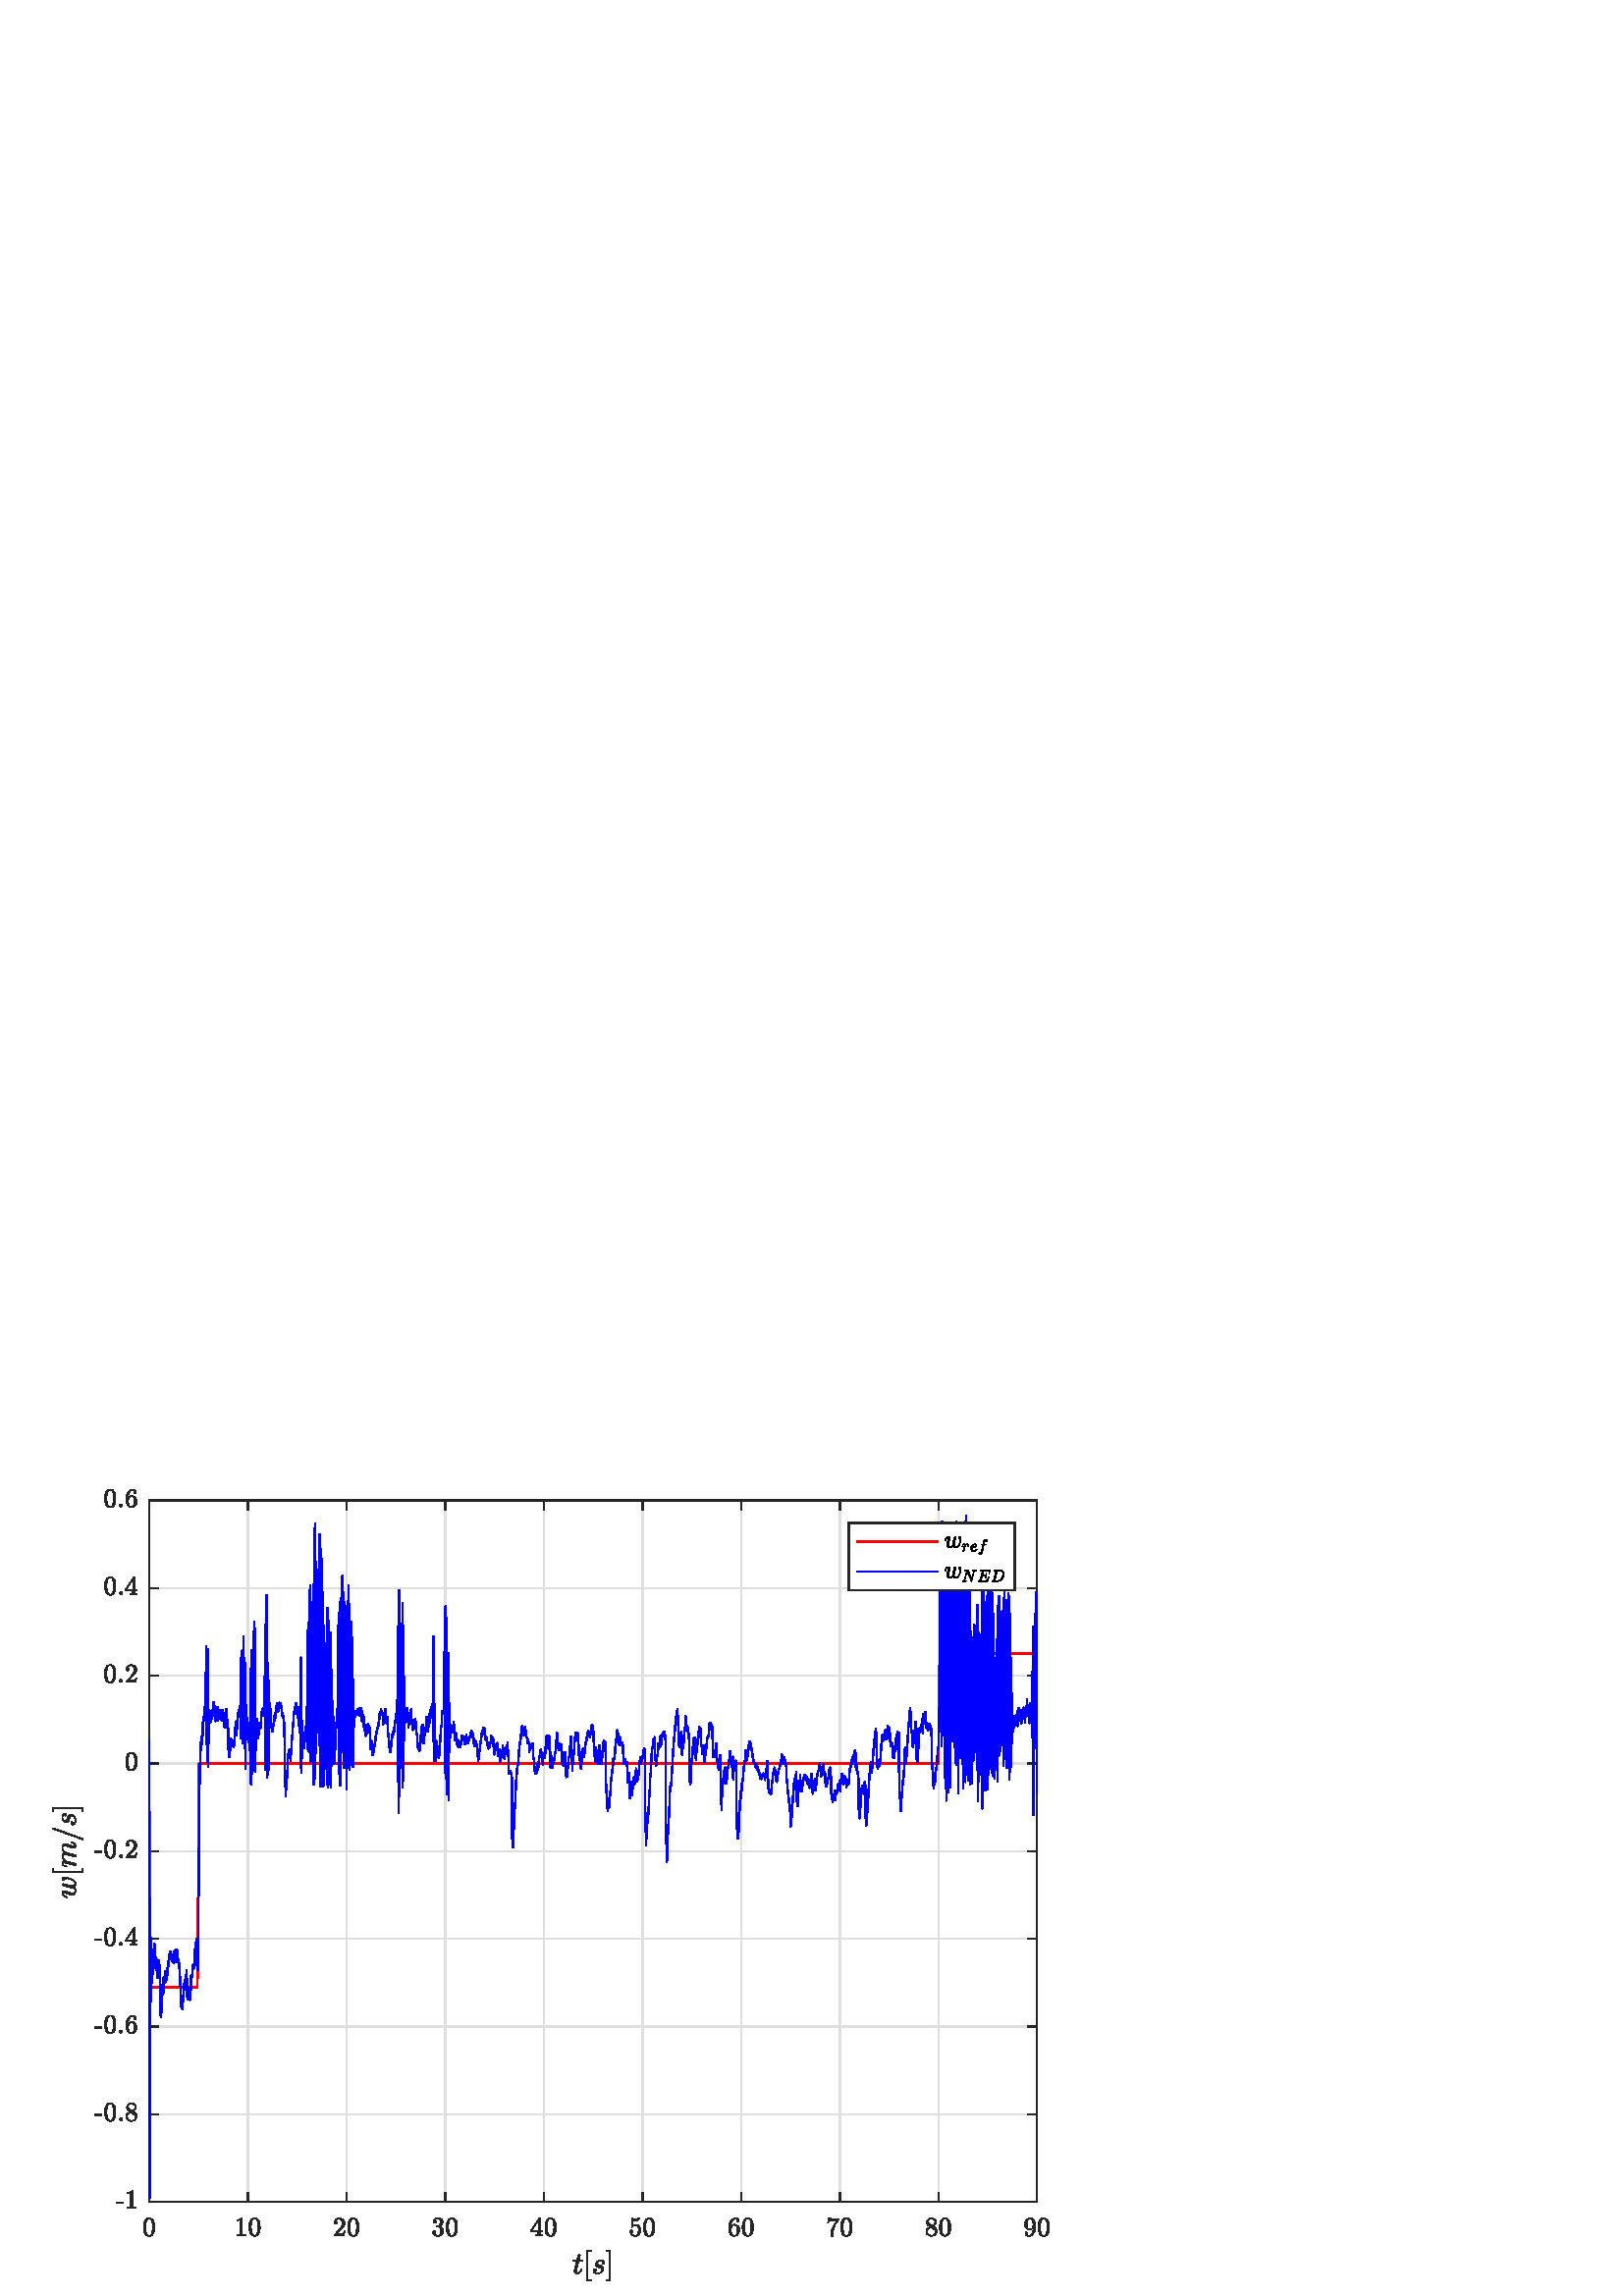 %!PS-Adobe-3.0 EPSF-3.0
%%Pages: (atend)
%%BoundingBox:    19     5   385   296
%%LanguageLevel: 3
%%EndComments
%%BeginProlog
%%BeginResource: procset (Apache XML Graphics Std ProcSet) 1.2 0
%%Version: 1.2 0
%%Copyright: (Copyright 2001-2003,2010 The Apache Software Foundation. License terms: http://www.apache.org/licenses/LICENSE-2.0)
/bd{bind def}bind def
/ld{load def}bd
/GR/grestore ld
/GS/gsave ld
/RM/rmoveto ld
/C/curveto ld
/t/show ld
/L/lineto ld
/ML/setmiterlimit ld
/CT/concat ld
/f/fill ld
/N/newpath ld
/S/stroke ld
/CC/setcmykcolor ld
/A/ashow ld
/cp/closepath ld
/RC/setrgbcolor ld
/LJ/setlinejoin ld
/GC/setgray ld
/LW/setlinewidth ld
/M/moveto ld
/re {4 2 roll M
1 index 0 rlineto
0 exch rlineto
neg 0 rlineto
cp } bd
/_ctm matrix def
/_tm matrix def
/BT { _ctm currentmatrix pop matrix _tm copy pop 0 0 moveto } bd
/ET { _ctm setmatrix } bd
/iTm { _ctm setmatrix _tm concat } bd
/Tm { _tm astore pop iTm 0 0 moveto } bd
/ux 0.0 def
/uy 0.0 def
/F {
  /Tp exch def
  /Tf exch def
  Tf findfont Tp scalefont setfont
  /cf Tf def  /cs Tp def
} bd
/ULS {currentpoint /uy exch def /ux exch def} bd
/ULE {
  /Tcx currentpoint pop def
  gsave
  newpath
  cf findfont cs scalefont dup
  /FontMatrix get 0 get /Ts exch def /FontInfo get dup
  /UnderlinePosition get Ts mul /To exch def
  /UnderlineThickness get Ts mul /Tt exch def
  ux uy To add moveto  Tcx uy To add lineto
  Tt setlinewidth stroke
  grestore
} bd
/OLE {
  /Tcx currentpoint pop def
  gsave
  newpath
  cf findfont cs scalefont dup
  /FontMatrix get 0 get /Ts exch def /FontInfo get dup
  /UnderlinePosition get Ts mul /To exch def
  /UnderlineThickness get Ts mul /Tt exch def
  ux uy To add cs add moveto Tcx uy To add cs add lineto
  Tt setlinewidth stroke
  grestore
} bd
/SOE {
  /Tcx currentpoint pop def
  gsave
  newpath
  cf findfont cs scalefont dup
  /FontMatrix get 0 get /Ts exch def /FontInfo get dup
  /UnderlinePosition get Ts mul /To exch def
  /UnderlineThickness get Ts mul /Tt exch def
  ux uy To add cs 10 mul 26 idiv add moveto Tcx uy To add cs 10 mul 26 idiv add lineto
  Tt setlinewidth stroke
  grestore
} bd
/QT {
/Y22 exch store
/X22 exch store
/Y21 exch store
/X21 exch store
currentpoint
/Y21 load 2 mul add 3 div exch
/X21 load 2 mul add 3 div exch
/X21 load 2 mul /X22 load add 3 div
/Y21 load 2 mul /Y22 load add 3 div
/X22 load /Y22 load curveto
} bd
/SSPD {
dup length /d exch dict def
{
/v exch def
/k exch def
currentpagedevice k known {
/cpdv currentpagedevice k get def
v cpdv ne {
/upd false def
/nullv v type /nulltype eq def
/nullcpdv cpdv type /nulltype eq def
nullv nullcpdv or
{
/upd true def
} {
/sametype v type cpdv type eq def
sametype {
v type /arraytype eq {
/vlen v length def
/cpdvlen cpdv length def
vlen cpdvlen eq {
0 1 vlen 1 sub {
/i exch def
/obj v i get def
/cpdobj cpdv i get def
obj cpdobj ne {
/upd true def
exit
} if
} for
} {
/upd true def
} ifelse
} {
v type /dicttype eq {
v {
/dv exch def
/dk exch def
/cpddv cpdv dk get def
dv cpddv ne {
/upd true def
exit
} if
} forall
} {
/upd true def
} ifelse
} ifelse
} if
} ifelse
upd true eq {
d k v put
} if
} if
} if
} forall
d length 0 gt {
d setpagedevice
} if
} bd
/RE { % /NewFontName [NewEncodingArray] /FontName RE -
  findfont dup length dict begin
  {
    1 index /FID ne
    {def} {pop pop} ifelse
  } forall
  /Encoding exch def
  /FontName 1 index def
  currentdict definefont pop
  end
} bind def
%%EndResource
%%BeginResource: procset (Apache XML Graphics EPS ProcSet) 1.0 0
%%Version: 1.0 0
%%Copyright: (Copyright 2002-2003 The Apache Software Foundation. License terms: http://www.apache.org/licenses/LICENSE-2.0)
/BeginEPSF { %def
/b4_Inc_state save def         % Save state for cleanup
/dict_count countdictstack def % Count objects on dict stack
/op_count count 1 sub def      % Count objects on operand stack
userdict begin                 % Push userdict on dict stack
/showpage { } def              % Redefine showpage, { } = null proc
0 setgray 0 setlinecap         % Prepare graphics state
1 setlinewidth 0 setlinejoin
10 setmiterlimit [ ] 0 setdash newpath
/languagelevel where           % If level not equal to 1 then
{pop languagelevel             % set strokeadjust and
1 ne                           % overprint to their defaults.
{false setstrokeadjust false setoverprint
} if
} if
} bd
/EndEPSF { %def
count op_count sub {pop} repeat            % Clean up stacks
countdictstack dict_count sub {end} repeat
b4_Inc_state restore
} bd
%%EndResource
%FOPBeginFontDict
%%IncludeResource: font Courier-Oblique
%%IncludeResource: font Courier-BoldOblique
%%IncludeResource: font Courier-Bold
%%IncludeResource: font ZapfDingbats
%%IncludeResource: font Symbol
%%IncludeResource: font Helvetica
%%IncludeResource: font Helvetica-Oblique
%%IncludeResource: font Helvetica-Bold
%%IncludeResource: font Helvetica-BoldOblique
%%IncludeResource: font Times-Roman
%%IncludeResource: font Times-Italic
%%IncludeResource: font Times-Bold
%%IncludeResource: font Times-BoldItalic
%%IncludeResource: font Courier
%FOPEndFontDict
%%BeginResource: encoding WinAnsiEncoding
/WinAnsiEncoding [
/.notdef /.notdef /.notdef /.notdef /.notdef
/.notdef /.notdef /.notdef /.notdef /.notdef
/.notdef /.notdef /.notdef /.notdef /.notdef
/.notdef /.notdef /.notdef /.notdef /.notdef
/.notdef /.notdef /.notdef /.notdef /.notdef
/.notdef /.notdef /.notdef /.notdef /.notdef
/.notdef /.notdef /space /exclam /quotedbl
/numbersign /dollar /percent /ampersand /quotesingle
/parenleft /parenright /asterisk /plus /comma
/hyphen /period /slash /zero /one
/two /three /four /five /six
/seven /eight /nine /colon /semicolon
/less /equal /greater /question /at
/A /B /C /D /E
/F /G /H /I /J
/K /L /M /N /O
/P /Q /R /S /T
/U /V /W /X /Y
/Z /bracketleft /backslash /bracketright /asciicircum
/underscore /quoteleft /a /b /c
/d /e /f /g /h
/i /j /k /l /m
/n /o /p /q /r
/s /t /u /v /w
/x /y /z /braceleft /bar
/braceright /asciitilde /bullet /Euro /bullet
/quotesinglbase /florin /quotedblbase /ellipsis /dagger
/daggerdbl /circumflex /perthousand /Scaron /guilsinglleft
/OE /bullet /Zcaron /bullet /bullet
/quoteleft /quoteright /quotedblleft /quotedblright /bullet
/endash /emdash /asciitilde /trademark /scaron
/guilsinglright /oe /bullet /zcaron /Ydieresis
/space /exclamdown /cent /sterling /currency
/yen /brokenbar /section /dieresis /copyright
/ordfeminine /guillemotleft /logicalnot /sfthyphen /registered
/macron /degree /plusminus /twosuperior /threesuperior
/acute /mu /paragraph /middot /cedilla
/onesuperior /ordmasculine /guillemotright /onequarter /onehalf
/threequarters /questiondown /Agrave /Aacute /Acircumflex
/Atilde /Adieresis /Aring /AE /Ccedilla
/Egrave /Eacute /Ecircumflex /Edieresis /Igrave
/Iacute /Icircumflex /Idieresis /Eth /Ntilde
/Ograve /Oacute /Ocircumflex /Otilde /Odieresis
/multiply /Oslash /Ugrave /Uacute /Ucircumflex
/Udieresis /Yacute /Thorn /germandbls /agrave
/aacute /acircumflex /atilde /adieresis /aring
/ae /ccedilla /egrave /eacute /ecircumflex
/edieresis /igrave /iacute /icircumflex /idieresis
/eth /ntilde /ograve /oacute /ocircumflex
/otilde /odieresis /divide /oslash /ugrave
/uacute /ucircumflex /udieresis /yacute /thorn
/ydieresis
] def
%%EndResource
%FOPBeginFontReencode
/Courier-Oblique findfont
dup length dict begin
  {1 index /FID ne {def} {pop pop} ifelse} forall
  /Encoding WinAnsiEncoding def
  currentdict
end
/Courier-Oblique exch definefont pop
/Courier-BoldOblique findfont
dup length dict begin
  {1 index /FID ne {def} {pop pop} ifelse} forall
  /Encoding WinAnsiEncoding def
  currentdict
end
/Courier-BoldOblique exch definefont pop
/Courier-Bold findfont
dup length dict begin
  {1 index /FID ne {def} {pop pop} ifelse} forall
  /Encoding WinAnsiEncoding def
  currentdict
end
/Courier-Bold exch definefont pop
/Helvetica findfont
dup length dict begin
  {1 index /FID ne {def} {pop pop} ifelse} forall
  /Encoding WinAnsiEncoding def
  currentdict
end
/Helvetica exch definefont pop
/Helvetica-Oblique findfont
dup length dict begin
  {1 index /FID ne {def} {pop pop} ifelse} forall
  /Encoding WinAnsiEncoding def
  currentdict
end
/Helvetica-Oblique exch definefont pop
/Helvetica-Bold findfont
dup length dict begin
  {1 index /FID ne {def} {pop pop} ifelse} forall
  /Encoding WinAnsiEncoding def
  currentdict
end
/Helvetica-Bold exch definefont pop
/Helvetica-BoldOblique findfont
dup length dict begin
  {1 index /FID ne {def} {pop pop} ifelse} forall
  /Encoding WinAnsiEncoding def
  currentdict
end
/Helvetica-BoldOblique exch definefont pop
/Times-Roman findfont
dup length dict begin
  {1 index /FID ne {def} {pop pop} ifelse} forall
  /Encoding WinAnsiEncoding def
  currentdict
end
/Times-Roman exch definefont pop
/Times-Italic findfont
dup length dict begin
  {1 index /FID ne {def} {pop pop} ifelse} forall
  /Encoding WinAnsiEncoding def
  currentdict
end
/Times-Italic exch definefont pop
/Times-Bold findfont
dup length dict begin
  {1 index /FID ne {def} {pop pop} ifelse} forall
  /Encoding WinAnsiEncoding def
  currentdict
end
/Times-Bold exch definefont pop
/Times-BoldItalic findfont
dup length dict begin
  {1 index /FID ne {def} {pop pop} ifelse} forall
  /Encoding WinAnsiEncoding def
  currentdict
end
/Times-BoldItalic exch definefont pop
/Courier findfont
dup length dict begin
  {1 index /FID ne {def} {pop pop} ifelse} forall
  /Encoding WinAnsiEncoding def
  currentdict
end
/Courier exch definefont pop
%FOPEndFontReencode
%%EndProlog
%%Page: 1 1
%%PageBoundingBox: 0 0 420 315
%%BeginPageSetup
[1 0 0 -1 0 315] CT
%%EndPageSetup
GS
[0.75 0 0 0.75 0 0] CT
1 GC
N
0 0 560 420 re
f
GR
GS
[0.75 0 0 0.75 0 0] CT
1 GC
N
0 0 560 420 re
f
GR
GS
[0.75 0 0 0.75 0 0] CT
1 GC
N
73 374 M
507 374 L
507 31 L
73 31 L
cp
f
GR
GS
[0.75 0 0 0.75 0 0] CT
0.873 GC
1 LJ
0.667 LW
N
73 374 M
73 31 L
S
GR
GS
[0.75 0 0 0.75 0 0] CT
0.873 GC
1 LJ
0.667 LW
N
121.222 374 M
121.222 31 L
S
GR
GS
[0.75 0 0 0.75 0 0] CT
0.873 GC
1 LJ
0.667 LW
N
169.444 374 M
169.444 31 L
S
GR
GS
[0.75 0 0 0.75 0 0] CT
0.873 GC
1 LJ
0.667 LW
N
217.667 374 M
217.667 31 L
S
GR
GS
[0.75 0 0 0.75 0 0] CT
0.873 GC
1 LJ
0.667 LW
N
265.889 374 M
265.889 31 L
S
GR
GS
[0.75 0 0 0.75 0 0] CT
0.873 GC
1 LJ
0.667 LW
N
314.111 374 M
314.111 31 L
S
GR
GS
[0.75 0 0 0.75 0 0] CT
0.873 GC
1 LJ
0.667 LW
N
362.333 374 M
362.333 31 L
S
GR
GS
[0.75 0 0 0.75 0 0] CT
0.873 GC
1 LJ
0.667 LW
N
410.556 374 M
410.556 31 L
S
GR
GS
[0.75 0 0 0.75 0 0] CT
0.873 GC
1 LJ
0.667 LW
N
458.778 374 M
458.778 31 L
S
GR
GS
[0.75 0 0 0.75 0 0] CT
0.873 GC
1 LJ
0.667 LW
N
507 374 M
507 31 L
S
GR
GS
[0.75 0 0 0.75 0 0] CT
0.873 GC
1 LJ
0.667 LW
N
507 374 M
73 374 L
S
GR
GS
[0.75 0 0 0.75 0 0] CT
0.873 GC
1 LJ
0.667 LW
N
507 331.125 M
73 331.125 L
S
GR
GS
[0.75 0 0 0.75 0 0] CT
0.873 GC
1 LJ
0.667 LW
N
507 288.25 M
73 288.25 L
S
GR
GS
[0.75 0 0 0.75 0 0] CT
0.873 GC
1 LJ
0.667 LW
N
507 245.375 M
73 245.375 L
S
GR
GS
[0.75 0 0 0.75 0 0] CT
0.873 GC
1 LJ
0.667 LW
N
507 202.5 M
73 202.5 L
S
GR
GS
[0.75 0 0 0.75 0 0] CT
0.873 GC
1 LJ
0.667 LW
N
507 159.625 M
73 159.625 L
S
GR
GS
[0.75 0 0 0.75 0 0] CT
0.873 GC
1 LJ
0.667 LW
N
507 116.75 M
73 116.75 L
S
GR
GS
[0.75 0 0 0.75 0 0] CT
0.873 GC
1 LJ
0.667 LW
N
507 73.875 M
73 73.875 L
S
GR
GS
[0.75 0 0 0.75 0 0] CT
0.873 GC
1 LJ
0.667 LW
N
507 31 M
73 31 L
S
GR
GS
[0.75 0 0 0.75 0 0] CT
0.149 GC
2 setlinecap
1 LJ
0.667 LW
N
73 374 M
507 374 L
S
GR
GS
[0.75 0 0 0.75 0 0] CT
0.149 GC
2 setlinecap
1 LJ
0.667 LW
N
73 31 M
507 31 L
S
GR
GS
[0.75 0 0 0.75 0 0] CT
0.149 GC
2 setlinecap
1 LJ
0.667 LW
N
73 374 M
73 369.66 L
S
GR
GS
[0.75 0 0 0.75 0 0] CT
0.149 GC
2 setlinecap
1 LJ
0.667 LW
N
121.222 374 M
121.222 369.66 L
S
GR
GS
[0.75 0 0 0.75 0 0] CT
0.149 GC
2 setlinecap
1 LJ
0.667 LW
N
169.444 374 M
169.444 369.66 L
S
GR
GS
[0.75 0 0 0.75 0 0] CT
0.149 GC
2 setlinecap
1 LJ
0.667 LW
N
217.667 374 M
217.667 369.66 L
S
GR
GS
[0.75 0 0 0.75 0 0] CT
0.149 GC
2 setlinecap
1 LJ
0.667 LW
N
265.889 374 M
265.889 369.66 L
S
GR
GS
[0.75 0 0 0.75 0 0] CT
0.149 GC
2 setlinecap
1 LJ
0.667 LW
N
314.111 374 M
314.111 369.66 L
S
GR
GS
[0.75 0 0 0.75 0 0] CT
0.149 GC
2 setlinecap
1 LJ
0.667 LW
N
362.333 374 M
362.333 369.66 L
S
GR
GS
[0.75 0 0 0.75 0 0] CT
0.149 GC
2 setlinecap
1 LJ
0.667 LW
N
410.556 374 M
410.556 369.66 L
S
GR
GS
[0.75 0 0 0.75 0 0] CT
0.149 GC
2 setlinecap
1 LJ
0.667 LW
N
458.778 374 M
458.778 369.66 L
S
GR
GS
[0.75 0 0 0.75 0 0] CT
0.149 GC
2 setlinecap
1 LJ
0.667 LW
N
507 374 M
507 369.66 L
S
GR
GS
[0.75 0 0 0.75 0 0] CT
0.149 GC
2 setlinecap
1 LJ
0.667 LW
N
73 31 M
73 35.34 L
S
GR
GS
[0.75 0 0 0.75 0 0] CT
0.149 GC
2 setlinecap
1 LJ
0.667 LW
N
121.222 31 M
121.222 35.34 L
S
GR
GS
[0.75 0 0 0.75 0 0] CT
0.149 GC
2 setlinecap
1 LJ
0.667 LW
N
169.444 31 M
169.444 35.34 L
S
GR
GS
[0.75 0 0 0.75 0 0] CT
0.149 GC
2 setlinecap
1 LJ
0.667 LW
N
217.667 31 M
217.667 35.34 L
S
GR
GS
[0.75 0 0 0.75 0 0] CT
0.149 GC
2 setlinecap
1 LJ
0.667 LW
N
265.889 31 M
265.889 35.34 L
S
GR
GS
[0.75 0 0 0.75 0 0] CT
0.149 GC
2 setlinecap
1 LJ
0.667 LW
N
314.111 31 M
314.111 35.34 L
S
GR
GS
[0.75 0 0 0.75 0 0] CT
0.149 GC
2 setlinecap
1 LJ
0.667 LW
N
362.333 31 M
362.333 35.34 L
S
GR
GS
[0.75 0 0 0.75 0 0] CT
0.149 GC
2 setlinecap
1 LJ
0.667 LW
N
410.556 31 M
410.556 35.34 L
S
GR
GS
[0.75 0 0 0.75 0 0] CT
0.149 GC
2 setlinecap
1 LJ
0.667 LW
N
458.778 31 M
458.778 35.34 L
S
GR
GS
[0.75 0 0 0.75 0 0] CT
0.149 GC
2 setlinecap
1 LJ
0.667 LW
N
507 31 M
507 35.34 L
S
GR
GS
[0.75 0 0 0.75 54.75 284.5] CT
0.149 GC
N
-0.083 11.481 M
-1.677 11.481 -2.247 10.169 QT
-2.818 8.856 -2.818 7.059 QT
-2.818 5.919 -2.615 4.927 QT
-2.411 3.934 -1.802 3.239 QT
-1.193 2.544 -0.083 2.544 QT
0.776 2.544 1.323 2.958 QT
1.87 3.372 2.151 4.036 QT
2.432 4.7 2.542 5.458 QT
2.651 6.216 2.651 7.059 QT
2.651 8.169 2.44 9.145 QT
2.229 10.122 1.628 10.802 QT
1.026 11.481 -0.083 11.481 QT
cp
-0.083 11.153 M
0.635 11.153 0.995 10.411 QT
1.354 9.669 1.432 8.762 QT
1.51 7.856 1.51 6.841 QT
1.51 5.872 1.432 5.044 QT
1.354 4.216 1.003 3.544 QT
0.651 2.872 -0.083 2.872 QT
-0.818 2.872 -1.177 3.552 QT
-1.536 4.231 -1.615 5.052 QT
-1.693 5.872 -1.693 6.841 QT
-1.693 7.575 -1.661 8.216 QT
-1.63 8.856 -1.474 9.536 QT
-1.318 10.216 -0.982 10.684 QT
-0.646 11.153 -0.083 11.153 QT
cp
f
GR
GS
[0.75 0 0 0.75 90.917 284.5] CT
0.149 GC
N
-5.464 11.2 M
-5.464 10.747 L
-3.839 10.747 -3.839 10.325 QT
-3.839 3.512 L
-4.51 3.825 -5.542 3.825 QT
-5.542 3.372 L
-3.948 3.372 -3.135 2.544 QT
-2.948 2.544 L
-2.901 2.544 -2.862 2.575 QT
-2.823 2.606 -2.823 2.653 QT
-2.823 10.325 L
-2.823 10.747 -1.198 10.747 QT
-1.198 11.2 L
-5.464 11.2 L
cp
f
GR
GS
[0.75 0 0 0.75 90.917 284.5] CT
0.149 GC
N
3.25 11.481 M
1.656 11.481 1.086 10.169 QT
0.516 8.856 0.516 7.059 QT
0.516 5.919 0.719 4.927 QT
0.922 3.934 1.531 3.239 QT
2.141 2.544 3.25 2.544 QT
4.109 2.544 4.656 2.958 QT
5.203 3.372 5.484 4.036 QT
5.766 4.7 5.875 5.458 QT
5.984 6.216 5.984 7.059 QT
5.984 8.169 5.773 9.145 QT
5.563 10.122 4.961 10.802 QT
4.359 11.481 3.25 11.481 QT
cp
3.25 11.153 M
3.969 11.153 4.328 10.411 QT
4.688 9.669 4.766 8.762 QT
4.844 7.856 4.844 6.841 QT
4.844 5.872 4.766 5.044 QT
4.688 4.216 4.336 3.544 QT
3.984 2.872 3.25 2.872 QT
2.516 2.872 2.156 3.552 QT
1.797 4.231 1.719 5.052 QT
1.641 5.872 1.641 6.841 QT
1.641 7.575 1.672 8.216 QT
1.703 8.856 1.859 9.536 QT
2.016 10.216 2.352 10.684 QT
2.688 11.153 3.25 11.153 QT
cp
f
GR
GS
[0.75 0 0 0.75 127.083 284.5] CT
0.149 GC
N
-6.026 11.2 M
-6.026 10.856 L
-6.026 10.825 -5.995 10.778 QT
-3.979 8.544 L
-3.51 8.044 -3.229 7.708 QT
-2.948 7.372 -2.667 6.934 QT
-2.385 6.497 -2.221 6.044 QT
-2.057 5.591 -2.057 5.091 QT
-2.057 4.559 -2.26 4.067 QT
-2.464 3.575 -2.854 3.286 QT
-3.245 2.997 -3.792 2.997 QT
-4.354 2.997 -4.807 3.341 QT
-5.26 3.684 -5.448 4.216 QT
-5.385 4.2 -5.307 4.2 QT
-5.01 4.2 -4.807 4.395 QT
-4.604 4.591 -4.604 4.903 QT
-4.604 5.2 -4.807 5.411 QT
-5.01 5.622 -5.307 5.622 QT
-5.604 5.622 -5.815 5.411 QT
-6.026 5.2 -6.026 4.903 QT
-6.026 4.419 -5.839 3.989 QT
-5.651 3.559 -5.307 3.231 QT
-4.964 2.903 -4.526 2.723 QT
-4.089 2.544 -3.604 2.544 QT
-2.854 2.544 -2.214 2.856 QT
-1.573 3.169 -1.198 3.747 QT
-0.823 4.325 -0.823 5.091 QT
-0.823 5.653 -1.073 6.161 QT
-1.323 6.669 -1.706 7.083 QT
-2.089 7.497 -2.698 8.028 QT
-3.307 8.559 -3.495 8.731 QT
-4.964 10.153 L
-3.714 10.153 L
-2.792 10.153 -2.174 10.137 QT
-1.557 10.122 -1.526 10.075 QT
-1.37 9.919 -1.214 8.887 QT
-0.823 8.887 L
-1.198 11.2 L
-6.026 11.2 L
cp
f
GR
GS
[0.75 0 0 0.75 127.083 284.5] CT
0.149 GC
N
/f-1609592757{3.25 11.481 M
1.656 11.481 1.086 10.169 QT
0.516 8.856 0.516 7.059 QT
0.516 5.919 0.719 4.927 QT
0.922 3.934 1.531 3.239 QT
2.141 2.544 3.25 2.544 QT
4.109 2.544 4.656 2.958 QT
5.203 3.372 5.484 4.036 QT
5.766 4.7 5.875 5.458 QT
5.984 6.216 5.984 7.059 QT
5.984 8.169 5.773 9.145 QT
5.563 10.122 4.961 10.802 QT
4.359 11.481 3.25 11.481 QT
cp
3.25 11.153 M
3.969 11.153 4.328 10.411 QT
4.688 9.669 4.766 8.762 QT
4.844 7.856 4.844 6.841 QT
4.844 5.872 4.766 5.044 QT
4.688 4.216 4.336 3.544 QT
3.984 2.872 3.25 2.872 QT
2.516 2.872 2.156 3.552 QT
1.797 4.231 1.719 5.052 QT
1.641 5.872 1.641 6.841 QT
1.641 7.575 1.672 8.216 QT
1.703 8.856 1.859 9.536 QT
2.016 10.216 2.352 10.684 QT
2.688 11.153 3.25 11.153 QT
cp}def
f-1609592757
f
GR
GS
[0.75 0 0 0.75 163.25 284.5] CT
0.149 GC
N
/f-94636360{-5.432 10.2 M
-5.12 10.637 -4.604 10.856 QT
-4.089 11.075 -3.51 11.075 QT
-2.745 11.075 -2.432 10.427 QT
-2.12 9.778 -2.12 8.966 QT
-2.12 8.591 -2.182 8.223 QT
-2.245 7.856 -2.409 7.544 QT
-2.573 7.231 -2.846 7.036 QT
-3.12 6.841 -3.51 6.841 QT
-4.385 6.841 L
-4.495 6.841 -4.495 6.731 QT
-4.495 6.606 L
-4.495 6.512 -4.385 6.512 QT
-3.667 6.45 L
-3.214 6.45 -2.909 6.106 QT
-2.604 5.762 -2.464 5.27 QT
-2.323 4.778 -2.323 4.341 QT
-2.323 3.716 -2.612 3.317 QT
-2.901 2.919 -3.51 2.919 QT
-3.995 2.919 -4.448 3.106 QT
-4.901 3.294 -5.167 3.669 QT
-5.135 3.669 -5.12 3.661 QT
-5.104 3.653 -5.073 3.653 QT
-4.792 3.653 -4.596 3.856 QT
-4.401 4.059 -4.401 4.356 QT
-4.401 4.637 -4.596 4.841 QT
-4.792 5.044 -5.073 5.044 QT
-5.37 5.044 -5.573 4.841 QT
-5.776 4.637 -5.776 4.356 QT
-5.776 3.794 -5.44 3.38 QT
-5.104 2.966 -4.573 2.755 QT
-4.042 2.544 -3.51 2.544 QT
-3.104 2.544 -2.667 2.661 QT
-2.229 2.778 -1.878 2.997 QT
-1.526 3.216 -1.299 3.559 QT
-1.073 3.903 -1.073 4.341 QT
-1.073 4.887 -1.315 5.348 QT
-1.557 5.809 -1.987 6.145 QT
-2.417 6.481 -2.917 6.653 QT
-2.354 6.762 -1.846 7.075 QT
-1.339 7.387 -1.034 7.887 QT
-0.729 8.387 -0.729 8.95 QT
-0.729 9.669 -1.12 10.247 QT
-1.51 10.825 -2.151 11.153 QT
-2.792 11.481 -3.51 11.481 QT
-4.12 11.481 -4.729 11.255 QT
-5.339 11.028 -5.729 10.559 QT
-6.12 10.091 -6.12 9.45 QT
-6.12 9.122 -5.901 8.911 QT
-5.682 8.7 -5.37 8.7 QT
-5.151 8.7 -4.979 8.794 QT
-4.807 8.887 -4.706 9.067 QT
-4.604 9.247 -4.604 9.45 QT
-4.604 9.762 -4.831 9.981 QT
-5.057 10.2 -5.37 10.2 QT
-5.432 10.2 L
cp}def
f-94636360
f
GR
GS
[0.75 0 0 0.75 163.25 284.5] CT
0.149 GC
N
f-1609592757
f
GR
GS
[0.75 0 0 0.75 199.417 284.5] CT
0.149 GC
N
/f1338165693{-6.307 9.059 M
-6.307 8.591 L
-2.292 2.606 L
-2.245 2.544 -2.151 2.544 QT
-1.964 2.544 L
-1.823 2.544 -1.823 2.684 QT
-1.823 8.591 L
-0.542 8.591 L
-0.542 9.059 L
-1.823 9.059 L
-1.823 10.325 L
-1.823 10.591 -1.44 10.669 QT
-1.057 10.747 -0.557 10.747 QT
-0.557 11.2 L
-4.135 11.2 L
-4.135 10.747 L
-3.635 10.747 -3.253 10.669 QT
-2.87 10.591 -2.87 10.325 QT
-2.87 9.059 L
-6.307 9.059 L
cp
-5.87 8.591 M
-2.792 8.591 L
-2.792 3.997 L
-5.87 8.591 L
cp}def
f1338165693
f
GR
GS
[0.75 0 0 0.75 199.417 284.5] CT
0.149 GC
N
f-1609592757
f
GR
GS
[0.75 0 0 0.75 235.583 284.5] CT
0.149 GC
N
/f-1276621637{-5.542 9.716 M
-5.401 10.106 -5.128 10.419 QT
-4.854 10.731 -4.471 10.903 QT
-4.089 11.075 -3.682 11.075 QT
-2.745 11.075 -2.393 10.341 QT
-2.042 9.606 -2.042 8.575 QT
-2.042 8.122 -2.057 7.817 QT
-2.073 7.512 -2.135 7.216 QT
-2.26 6.762 -2.565 6.419 QT
-2.87 6.075 -3.307 6.075 QT
-3.745 6.075 -4.057 6.208 QT
-4.37 6.341 -4.565 6.52 QT
-4.76 6.7 -4.917 6.895 QT
-5.073 7.091 -5.104 7.106 QT
-5.245 7.106 L
-5.276 7.106 -5.331 7.067 QT
-5.385 7.028 -5.385 6.981 QT
-5.385 2.637 L
-5.385 2.606 -5.339 2.575 QT
-5.292 2.544 -5.245 2.544 QT
-5.214 2.544 L
-4.339 2.966 -3.354 2.966 QT
-2.385 2.966 -1.495 2.544 QT
-1.448 2.544 L
-1.417 2.544 -1.378 2.575 QT
-1.339 2.606 -1.339 2.637 QT
-1.339 2.762 L
-1.339 2.825 -1.354 2.825 QT
-1.807 3.419 -2.479 3.747 QT
-3.151 4.075 -3.854 4.075 QT
-4.385 4.075 -4.932 3.934 QT
-4.932 6.387 L
-4.495 6.044 -4.159 5.895 QT
-3.823 5.747 -3.292 5.747 QT
-2.573 5.747 -2.003 6.153 QT
-1.432 6.559 -1.128 7.223 QT
-0.823 7.887 -0.823 8.591 QT
-0.823 9.372 -1.206 10.036 QT
-1.589 10.7 -2.253 11.091 QT
-2.917 11.481 -3.682 11.481 QT
-4.323 11.481 -4.862 11.153 QT
-5.401 10.825 -5.714 10.27 QT
-6.026 9.716 -6.026 9.075 QT
-6.026 8.794 -5.831 8.606 QT
-5.635 8.419 -5.354 8.419 QT
-5.073 8.419 -4.878 8.606 QT
-4.682 8.794 -4.682 9.075 QT
-4.682 9.356 -4.878 9.552 QT
-5.073 9.747 -5.354 9.747 QT
-5.401 9.747 -5.456 9.739 QT
-5.51 9.731 -5.542 9.716 QT
cp}def
f-1276621637
f
GR
GS
[0.75 0 0 0.75 235.583 284.5] CT
0.149 GC
N
f-1609592757
f
GR
GS
[0.75 0 0 0.75 271.75 284.5] CT
0.149 GC
N
/f1864681776{-3.417 11.481 M
-4.229 11.481 -4.768 11.052 QT
-5.307 10.622 -5.596 9.942 QT
-5.885 9.262 -6.003 8.512 QT
-6.12 7.762 -6.12 6.997 QT
-6.12 5.966 -5.721 4.934 QT
-5.323 3.903 -4.542 3.223 QT
-3.76 2.544 -2.698 2.544 QT
-2.26 2.544 -1.87 2.708 QT
-1.479 2.872 -1.26 3.2 QT
-1.042 3.528 -1.042 3.997 QT
-1.042 4.262 -1.229 4.442 QT
-1.417 4.622 -1.682 4.622 QT
-1.932 4.622 -2.112 4.442 QT
-2.292 4.262 -2.292 3.997 QT
-2.292 3.747 -2.112 3.559 QT
-1.932 3.372 -1.682 3.372 QT
-1.604 3.372 L
-1.776 3.137 -2.073 3.028 QT
-2.37 2.919 -2.698 2.919 QT
-3.089 2.919 -3.424 3.091 QT
-3.76 3.262 -4.026 3.552 QT
-4.292 3.841 -4.471 4.192 QT
-4.651 4.544 -4.745 4.997 QT
-4.839 5.45 -4.87 5.841 QT
-4.901 6.231 -4.901 6.825 QT
-4.667 6.294 -4.245 5.958 QT
-3.823 5.622 -3.307 5.622 QT
-2.729 5.622 -2.253 5.856 QT
-1.776 6.091 -1.432 6.505 QT
-1.089 6.919 -0.909 7.45 QT
-0.729 7.981 -0.729 8.528 QT
-0.729 9.294 -1.065 9.981 QT
-1.401 10.669 -2.018 11.075 QT
-2.635 11.481 -3.417 11.481 QT
cp
-3.417 11.075 M
-2.917 11.075 -2.612 10.848 QT
-2.307 10.622 -2.167 10.239 QT
-2.026 9.856 -1.987 9.473 QT
-1.948 9.091 -1.948 8.528 QT
-1.948 7.794 -2.018 7.278 QT
-2.089 6.762 -2.401 6.364 QT
-2.714 5.966 -3.354 5.966 QT
-3.885 5.966 -4.221 6.317 QT
-4.557 6.669 -4.714 7.216 QT
-4.87 7.762 -4.87 8.262 QT
-4.87 8.434 -4.854 8.528 QT
-4.854 8.544 -4.862 8.552 QT
-4.87 8.559 -4.87 8.591 QT
-4.87 9.137 -4.753 9.708 QT
-4.635 10.278 -4.315 10.677 QT
-3.995 11.075 -3.417 11.075 QT
cp}def
f1864681776
f
GR
GS
[0.75 0 0 0.75 271.75 284.5] CT
0.149 GC
N
f-1609592757
f
GR
GS
[0.75 0 0 0.75 307.917 284.5] CT
0.149 GC
N
/f-216652004{-4.401 10.856 M
-4.401 10.137 -4.276 9.45 QT
-4.151 8.762 -3.909 8.083 QT
-3.667 7.403 -3.323 6.755 QT
-2.979 6.106 -2.557 5.528 QT
-1.37 3.887 L
-2.854 3.887 L
-5.167 3.887 -5.245 3.95 QT
-5.417 4.153 -5.557 5.137 QT
-5.932 5.137 L
-5.51 2.419 L
-5.135 2.419 L
-5.135 2.45 L
-5.135 2.684 -4.339 2.755 QT
-3.542 2.825 -2.776 2.825 QT
-0.37 2.825 L
-0.37 3.169 L
-0.37 3.169 -0.37 3.177 QT
-0.37 3.184 -0.37 3.2 QT
-2.167 5.716 L
-2.823 6.7 -2.987 7.887 QT
-3.151 9.075 -3.151 10.856 QT
-3.151 11.122 -3.339 11.302 QT
-3.526 11.481 -3.776 11.481 QT
-4.042 11.481 -4.221 11.302 QT
-4.401 11.122 -4.401 10.856 QT
cp}def
f-216652004
f
GR
GS
[0.75 0 0 0.75 307.917 284.5] CT
0.149 GC
N
f-1609592757
f
GR
GS
[0.75 0 0 0.75 344.083 284.5] CT
0.149 GC
N
/f941231055{-6.12 9.231 M
-6.12 8.45 -5.604 7.848 QT
-5.089 7.247 -4.292 6.841 QT
-4.776 6.528 L
-5.214 6.247 -5.495 5.762 QT
-5.776 5.278 -5.776 4.731 QT
-5.776 4.122 -5.448 3.614 QT
-5.12 3.106 -4.573 2.825 QT
-4.026 2.544 -3.417 2.544 QT
-2.839 2.544 -2.299 2.778 QT
-1.76 3.012 -1.417 3.45 QT
-1.073 3.887 -1.073 4.497 QT
-1.073 4.934 -1.276 5.309 QT
-1.479 5.684 -1.839 5.981 QT
-2.198 6.278 -2.604 6.481 QT
-1.87 6.966 L
-1.354 7.294 -1.042 7.841 QT
-0.729 8.387 -0.729 8.997 QT
-0.729 9.7 -1.104 10.278 QT
-1.479 10.856 -2.104 11.169 QT
-2.729 11.481 -3.417 11.481 QT
-4.089 11.481 -4.714 11.208 QT
-5.339 10.934 -5.729 10.419 QT
-6.12 9.903 -6.12 9.231 QT
cp
-5.417 9.231 M
-5.417 9.747 -5.135 10.169 QT
-4.854 10.591 -4.385 10.833 QT
-3.917 11.075 -3.417 11.075 QT
-2.667 11.075 -2.049 10.63 QT
-1.432 10.184 -1.432 9.466 QT
-1.432 9.216 -1.526 8.973 QT
-1.62 8.731 -1.799 8.528 QT
-1.979 8.325 -2.198 8.2 QT
-3.932 7.075 L
-4.339 7.278 -4.682 7.614 QT
-5.026 7.95 -5.221 8.356 QT
-5.417 8.762 -5.417 9.231 QT
cp
-4.526 5.262 M
-2.948 6.278 L
-2.401 5.95 -2.049 5.505 QT
-1.698 5.059 -1.698 4.497 QT
-1.698 4.059 -1.948 3.692 QT
-2.198 3.325 -2.589 3.122 QT
-2.979 2.919 -3.432 2.919 QT
-3.823 2.919 -4.221 3.067 QT
-4.62 3.216 -4.878 3.52 QT
-5.135 3.825 -5.135 4.231 QT
-5.135 4.841 -4.526 5.262 QT
cp}def
f941231055
f
GR
GS
[0.75 0 0 0.75 344.083 284.5] CT
0.149 GC
N
f-1609592757
f
GR
GS
[0.75 0 0 0.75 380.25 284.5] CT
0.149 GC
N
/f-2056518270{-5.198 10.653 M
-4.839 11.075 -3.964 11.075 QT
-3.464 11.075 -3.034 10.739 QT
-2.604 10.403 -2.37 9.919 QT
-2.104 9.356 -2.026 8.731 QT
-1.948 8.106 -1.948 7.184 QT
-2.167 7.716 -2.589 8.052 QT
-3.01 8.387 -3.542 8.387 QT
-4.292 8.387 -4.885 7.973 QT
-5.479 7.559 -5.799 6.887 QT
-6.12 6.216 -6.12 5.466 QT
-6.12 4.684 -5.768 4.012 QT
-5.417 3.341 -4.784 2.942 QT
-4.151 2.544 -3.354 2.544 QT
-2.573 2.544 -2.042 2.973 QT
-1.51 3.403 -1.229 4.075 QT
-0.948 4.747 -0.839 5.505 QT
-0.729 6.262 -0.729 6.997 QT
-0.729 7.997 -1.096 9.044 QT
-1.464 10.091 -2.198 10.786 QT
-2.932 11.481 -3.964 11.481 QT
-4.729 11.481 -5.26 11.122 QT
-5.792 10.762 -5.792 10.028 QT
-5.792 9.762 -5.612 9.583 QT
-5.432 9.403 -5.167 9.403 QT
-4.901 9.403 -4.721 9.583 QT
-4.542 9.762 -4.542 10.028 QT
-4.542 10.278 -4.729 10.466 QT
-4.917 10.653 -5.167 10.653 QT
-5.198 10.653 L
cp
-3.495 8.044 M
-2.964 8.044 -2.62 7.684 QT
-2.276 7.325 -2.128 6.794 QT
-1.979 6.262 -1.979 5.731 QT
-1.979 5.481 L
-1.979 5.434 L
-1.979 4.45 -2.26 3.684 QT
-2.542 2.919 -3.354 2.919 QT
-3.87 2.919 -4.19 3.145 QT
-4.51 3.372 -4.659 3.747 QT
-4.807 4.122 -4.854 4.544 QT
-4.901 4.966 -4.901 5.466 QT
-4.901 6.2 -4.831 6.723 QT
-4.76 7.247 -4.448 7.645 QT
-4.135 8.044 -3.495 8.044 QT
cp}def
f-2056518270
f
GR
GS
[0.75 0 0 0.75 380.25 284.5] CT
0.149 GC
N
f-1609592757
f
GR
GS
[0.75 0 0 0.75 217.5 297.5] CT
0.149 GC
N
/f-615472778{-9.222 11.101 M
-9.222 10.882 -9.191 10.679 QT
-8.097 6.382 L
-9.675 6.382 L
-9.832 6.382 -9.832 6.179 QT
-9.769 5.851 -9.628 5.851 QT
-7.972 5.851 L
-7.363 3.414 L
-7.316 3.211 -7.136 3.07 QT
-6.957 2.929 -6.738 2.929 QT
-6.55 2.929 -6.418 3.047 QT
-6.285 3.164 -6.285 3.351 QT
-6.285 3.398 -6.293 3.422 QT
-6.3 3.445 -6.3 3.476 QT
-6.91 5.851 L
-5.363 5.851 L
-5.207 5.851 -5.207 6.054 QT
-5.222 6.086 -5.238 6.172 QT
-5.253 6.257 -5.293 6.32 QT
-5.332 6.382 -5.41 6.382 QT
-7.035 6.382 L
-8.113 10.711 L
-8.222 11.148 -8.222 11.445 QT
-8.222 12.086 -7.785 12.086 QT
-7.128 12.086 -6.621 11.468 QT
-6.113 10.851 -5.832 10.117 QT
-5.785 10.023 -5.722 10.023 QT
-5.535 10.023 L
-5.472 10.023 -5.441 10.062 QT
-5.41 10.101 -5.41 10.164 QT
-5.41 10.195 -5.425 10.211 QT
-5.753 11.117 -6.378 11.804 QT
-7.003 12.492 -7.816 12.492 QT
-8.41 12.492 -8.816 12.101 QT
-9.222 11.711 -9.222 11.101 QT
cp}def
f-615472778
f
GR
GS
[0.75 0 0 0.75 217.5 297.5] CT
0.149 GC
N
/f1972861457{-3.098 16.07 M
-3.098 1.07 L
-1.035 1.07 L
-1.035 1.664 L
-2.488 1.664 L
-2.488 15.476 L
-1.035 15.476 L
-1.035 16.07 L
-3.098 16.07 L
cp}def
f1972861457
f
GR
GS
[0.75 0 0 0.75 217.5 297.5] CT
0.149 GC
N
/f-340678469{0.508 11.398 M
0.914 12.086 2.133 12.086 QT
2.664 12.086 3.14 11.906 QT
3.617 11.726 3.929 11.375 QT
4.242 11.023 4.242 10.507 QT
4.242 10.117 3.961 9.867 QT
3.679 9.617 3.273 9.523 QT
2.461 9.367 L
1.914 9.226 1.554 8.843 QT
1.195 8.461 1.195 7.929 QT
1.195 7.257 1.554 6.742 QT
1.914 6.226 2.508 5.961 QT
3.101 5.695 3.742 5.695 QT
4.414 5.695 4.953 6.015 QT
5.492 6.336 5.492 6.976 QT
5.492 7.32 5.297 7.586 QT
5.101 7.851 4.758 7.851 QT
4.57 7.851 4.422 7.726 QT
4.273 7.601 4.273 7.398 QT
4.273 7.226 4.375 7.062 QT
4.476 6.898 4.64 6.797 QT
4.804 6.695 4.976 6.695 QT
4.851 6.367 4.492 6.226 QT
4.133 6.086 3.711 6.086 QT
3.32 6.086 2.945 6.234 QT
2.57 6.382 2.336 6.679 QT
2.101 6.976 2.101 7.382 QT
2.101 7.648 2.297 7.859 QT
2.492 8.07 2.758 8.148 QT
3.633 8.336 L
4.054 8.414 4.398 8.64 QT
4.742 8.867 4.945 9.203 QT
5.148 9.539 5.148 9.976 QT
5.148 10.539 4.836 11.078 QT
4.523 11.617 4.07 11.945 QT
3.273 12.492 2.117 12.492 QT
1.32 12.492 0.656 12.125 QT
-0.008 11.757 -0.008 11.023 QT
-0.008 10.617 0.226 10.312 QT
0.461 10.007 0.867 10.007 QT
1.117 10.007 1.281 10.156 QT
1.445 10.304 1.445 10.554 QT
1.445 10.898 1.187 11.148 QT
0.929 11.398 0.586 11.398 QT
0.508 11.398 L
cp}def
f-340678469
f
GR
GS
[0.75 0 0 0.75 217.5 297.5] CT
0.149 GC
N
/f292358217{6.414 16.07 M
6.414 15.476 L
7.867 15.476 L
7.867 1.664 L
6.414 1.664 L
6.414 1.07 L
8.476 1.07 L
8.476 16.07 L
6.414 16.07 L
cp}def
f292358217
f
GR
GS
[0.75 0 0 0.75 0 0] CT
0.149 GC
2 setlinecap
1 LJ
0.667 LW
N
73 374 M
73 31 L
S
GR
GS
[0.75 0 0 0.75 0 0] CT
0.149 GC
2 setlinecap
1 LJ
0.667 LW
N
507 374 M
507 31 L
S
GR
GS
[0.75 0 0 0.75 0 0] CT
0.149 GC
2 setlinecap
1 LJ
0.667 LW
N
73 374 M
77.34 374 L
S
GR
GS
[0.75 0 0 0.75 0 0] CT
0.149 GC
2 setlinecap
1 LJ
0.667 LW
N
73 331.125 M
77.34 331.125 L
S
GR
GS
[0.75 0 0 0.75 0 0] CT
0.149 GC
2 setlinecap
1 LJ
0.667 LW
N
73 288.25 M
77.34 288.25 L
S
GR
GS
[0.75 0 0 0.75 0 0] CT
0.149 GC
2 setlinecap
1 LJ
0.667 LW
N
73 245.375 M
77.34 245.375 L
S
GR
GS
[0.75 0 0 0.75 0 0] CT
0.149 GC
2 setlinecap
1 LJ
0.667 LW
N
73 202.5 M
77.34 202.5 L
S
GR
GS
[0.75 0 0 0.75 0 0] CT
0.149 GC
2 setlinecap
1 LJ
0.667 LW
N
73 159.625 M
77.34 159.625 L
S
GR
GS
[0.75 0 0 0.75 0 0] CT
0.149 GC
2 setlinecap
1 LJ
0.667 LW
N
73 116.75 M
77.34 116.75 L
S
GR
GS
[0.75 0 0 0.75 0 0] CT
0.149 GC
2 setlinecap
1 LJ
0.667 LW
N
73 73.875 M
77.34 73.875 L
S
GR
GS
[0.75 0 0 0.75 0 0] CT
0.149 GC
2 setlinecap
1 LJ
0.667 LW
N
73 31 M
77.34 31 L
S
GR
GS
[0.75 0 0 0.75 0 0] CT
0.149 GC
2 setlinecap
1 LJ
0.667 LW
N
507 374 M
502.66 374 L
S
GR
GS
[0.75 0 0 0.75 0 0] CT
0.149 GC
2 setlinecap
1 LJ
0.667 LW
N
507 331.125 M
502.66 331.125 L
S
GR
GS
[0.75 0 0 0.75 0 0] CT
0.149 GC
2 setlinecap
1 LJ
0.667 LW
N
507 288.25 M
502.66 288.25 L
S
GR
GS
[0.75 0 0 0.75 0 0] CT
0.149 GC
2 setlinecap
1 LJ
0.667 LW
N
507 245.375 M
502.66 245.375 L
S
GR
GS
[0.75 0 0 0.75 0 0] CT
0.149 GC
2 setlinecap
1 LJ
0.667 LW
N
507 202.5 M
502.66 202.5 L
S
GR
GS
[0.75 0 0 0.75 0 0] CT
0.149 GC
2 setlinecap
1 LJ
0.667 LW
N
507 159.625 M
502.66 159.625 L
S
GR
GS
[0.75 0 0 0.75 0 0] CT
0.149 GC
2 setlinecap
1 LJ
0.667 LW
N
507 116.75 M
502.66 116.75 L
S
GR
GS
[0.75 0 0 0.75 0 0] CT
0.149 GC
2 setlinecap
1 LJ
0.667 LW
N
507 73.875 M
502.66 73.875 L
S
GR
GS
[0.75 0 0 0.75 0 0] CT
0.149 GC
2 setlinecap
1 LJ
0.667 LW
N
507 31 M
502.66 31 L
S
GR
GS
[0.75 0 0 0.75 50.75 280.5] CT
0.149 GC
N
/f77300102{-10.97 0.794 M
-10.97 -0.019 L
-7.517 -0.019 L
-7.517 0.794 L
-10.97 0.794 L
cp}def
f77300102
f
GR
GS
[0.75 0 0 0.75 50.75 280.5] CT
0.149 GC
N
/f-1405947355{-5.464 3.2 M
-5.464 2.747 L
-3.839 2.747 -3.839 2.325 QT
-3.839 -4.488 L
-4.51 -4.175 -5.542 -4.175 QT
-5.542 -4.628 L
-3.948 -4.628 -3.135 -5.456 QT
-2.948 -5.456 L
-2.901 -5.456 -2.862 -5.425 QT
-2.823 -5.394 -2.823 -5.347 QT
-2.823 2.325 L
-2.823 2.747 -1.198 2.747 QT
-1.198 3.2 L
-5.464 3.2 L
cp}def
f-1405947355
f
GR
GS
[0.75 0 0 0.75 50.75 248.344] CT
0.149 GC
N
/f-118155200{-21.341 0.794 M
-21.341 -0.019 L
-17.888 -0.019 L
-17.888 0.794 L
-21.341 0.794 L
cp}def
f-118155200
f
GR
GS
[0.75 0 0 0.75 50.75 248.344] CT
0.149 GC
N
/f-1217475840{-13.787 3.481 M
-15.381 3.481 -15.951 2.169 QT
-16.521 0.856 -16.521 -0.941 QT
-16.521 -2.081 -16.318 -3.073 QT
-16.115 -4.066 -15.506 -4.761 QT
-14.896 -5.456 -13.787 -5.456 QT
-12.928 -5.456 -12.381 -5.042 QT
-11.834 -4.628 -11.553 -3.964 QT
-11.271 -3.3 -11.162 -2.542 QT
-11.053 -1.784 -11.053 -0.941 QT
-11.053 0.169 -11.264 1.145 QT
-11.475 2.122 -12.076 2.802 QT
-12.678 3.481 -13.787 3.481 QT
cp
-13.787 3.153 M
-13.068 3.153 -12.709 2.411 QT
-12.35 1.669 -12.271 0.762 QT
-12.193 -0.144 -12.193 -1.159 QT
-12.193 -2.128 -12.271 -2.956 QT
-12.35 -3.784 -12.701 -4.456 QT
-13.053 -5.128 -13.787 -5.128 QT
-14.521 -5.128 -14.881 -4.448 QT
-15.24 -3.769 -15.318 -2.948 QT
-15.396 -2.128 -15.396 -1.159 QT
-15.396 -0.425 -15.365 0.216 QT
-15.334 0.856 -15.178 1.536 QT
-15.021 2.216 -14.686 2.684 QT
-14.35 3.153 -13.787 3.153 QT
cp}def
f-1217475840
f
GR
GS
[0.75 0 0 0.75 50.75 248.344] CT
0.149 GC
N
/f-751558118{-9.277 2.481 M
-9.277 2.184 -9.058 1.981 QT
-8.839 1.778 -8.558 1.778 QT
-8.386 1.778 -8.214 1.872 QT
-8.042 1.966 -7.949 2.137 QT
-7.855 2.309 -7.855 2.481 QT
-7.855 2.762 -8.066 2.981 QT
-8.277 3.2 -8.558 3.2 QT
-8.839 3.2 -9.058 2.981 QT
-9.277 2.762 -9.277 2.481 QT
cp}def
f-751558118
f
GR
GS
[0.75 0 0 0.75 50.75 248.344] CT
0.149 GC
N
/f-974058328{-6.12 1.231 M
-6.12 0.45 -5.604 -0.152 QT
-5.089 -0.753 -4.292 -1.159 QT
-4.776 -1.472 L
-5.214 -1.753 -5.495 -2.238 QT
-5.776 -2.722 -5.776 -3.269 QT
-5.776 -3.878 -5.448 -4.386 QT
-5.12 -4.894 -4.573 -5.175 QT
-4.026 -5.456 -3.417 -5.456 QT
-2.839 -5.456 -2.299 -5.222 QT
-1.76 -4.988 -1.417 -4.55 QT
-1.073 -4.113 -1.073 -3.503 QT
-1.073 -3.066 -1.276 -2.691 QT
-1.479 -2.316 -1.839 -2.019 QT
-2.198 -1.722 -2.604 -1.519 QT
-1.87 -1.034 L
-1.354 -0.706 -1.042 -0.159 QT
-0.729 0.387 -0.729 0.997 QT
-0.729 1.7 -1.104 2.278 QT
-1.479 2.856 -2.104 3.169 QT
-2.729 3.481 -3.417 3.481 QT
-4.089 3.481 -4.714 3.208 QT
-5.339 2.934 -5.729 2.419 QT
-6.12 1.903 -6.12 1.231 QT
cp
-5.417 1.231 M
-5.417 1.747 -5.135 2.169 QT
-4.854 2.591 -4.385 2.833 QT
-3.917 3.075 -3.417 3.075 QT
-2.667 3.075 -2.049 2.63 QT
-1.432 2.184 -1.432 1.466 QT
-1.432 1.216 -1.526 0.973 QT
-1.62 0.731 -1.799 0.528 QT
-1.979 0.325 -2.198 0.2 QT
-3.932 -0.925 L
-4.339 -0.722 -4.682 -0.386 QT
-5.026 -0.05 -5.221 0.356 QT
-5.417 0.762 -5.417 1.231 QT
cp
-4.526 -2.738 M
-2.948 -1.722 L
-2.401 -2.05 -2.049 -2.495 QT
-1.698 -2.941 -1.698 -3.503 QT
-1.698 -3.941 -1.948 -4.308 QT
-2.198 -4.675 -2.589 -4.878 QT
-2.979 -5.081 -3.432 -5.081 QT
-3.823 -5.081 -4.221 -4.933 QT
-4.62 -4.784 -4.878 -4.48 QT
-5.135 -4.175 -5.135 -3.769 QT
-5.135 -3.159 -4.526 -2.738 QT
cp}def
f-974058328
f
GR
GS
[0.75 0 0 0.75 50.75 216.188] CT
0.149 GC
N
f-118155200
f
GR
GS
[0.75 0 0 0.75 50.75 216.188] CT
0.149 GC
N
f-1217475840
f
GR
GS
[0.75 0 0 0.75 50.75 216.188] CT
0.149 GC
N
f-751558118
f
GR
GS
[0.75 0 0 0.75 50.75 216.188] CT
0.149 GC
N
/f-2003826503{-3.417 3.481 M
-4.229 3.481 -4.768 3.052 QT
-5.307 2.622 -5.596 1.942 QT
-5.885 1.262 -6.003 0.512 QT
-6.12 -0.238 -6.12 -1.003 QT
-6.12 -2.034 -5.721 -3.066 QT
-5.323 -4.097 -4.542 -4.777 QT
-3.76 -5.456 -2.698 -5.456 QT
-2.26 -5.456 -1.87 -5.292 QT
-1.479 -5.128 -1.26 -4.8 QT
-1.042 -4.472 -1.042 -4.003 QT
-1.042 -3.738 -1.229 -3.558 QT
-1.417 -3.378 -1.682 -3.378 QT
-1.932 -3.378 -2.112 -3.558 QT
-2.292 -3.738 -2.292 -4.003 QT
-2.292 -4.253 -2.112 -4.441 QT
-1.932 -4.628 -1.682 -4.628 QT
-1.604 -4.628 L
-1.776 -4.863 -2.073 -4.972 QT
-2.37 -5.081 -2.698 -5.081 QT
-3.089 -5.081 -3.424 -4.909 QT
-3.76 -4.738 -4.026 -4.448 QT
-4.292 -4.159 -4.471 -3.808 QT
-4.651 -3.456 -4.745 -3.003 QT
-4.839 -2.55 -4.87 -2.159 QT
-4.901 -1.769 -4.901 -1.175 QT
-4.667 -1.706 -4.245 -2.042 QT
-3.823 -2.378 -3.307 -2.378 QT
-2.729 -2.378 -2.253 -2.144 QT
-1.776 -1.909 -1.432 -1.495 QT
-1.089 -1.081 -0.909 -0.55 QT
-0.729 -0.019 -0.729 0.528 QT
-0.729 1.294 -1.065 1.981 QT
-1.401 2.669 -2.018 3.075 QT
-2.635 3.481 -3.417 3.481 QT
cp
-3.417 3.075 M
-2.917 3.075 -2.612 2.848 QT
-2.307 2.622 -2.167 2.239 QT
-2.026 1.856 -1.987 1.473 QT
-1.948 1.091 -1.948 0.528 QT
-1.948 -0.206 -2.018 -0.722 QT
-2.089 -1.238 -2.401 -1.636 QT
-2.714 -2.034 -3.354 -2.034 QT
-3.885 -2.034 -4.221 -1.683 QT
-4.557 -1.331 -4.714 -0.784 QT
-4.87 -0.238 -4.87 0.262 QT
-4.87 0.434 -4.854 0.528 QT
-4.854 0.544 -4.862 0.552 QT
-4.87 0.559 -4.87 0.591 QT
-4.87 1.137 -4.753 1.708 QT
-4.635 2.278 -4.315 2.677 QT
-3.995 3.075 -3.417 3.075 QT
cp}def
f-2003826503
f
GR
GS
[0.75 0 0 0.75 50.75 184.031] CT
0.149 GC
N
f-118155200
f
GR
GS
[0.75 0 0 0.75 50.75 184.031] CT
0.149 GC
N
f-1217475840
f
GR
GS
[0.75 0 0 0.75 50.75 184.031] CT
0.149 GC
N
f-751558118
f
GR
GS
[0.75 0 0 0.75 50.75 184.031] CT
0.149 GC
N
/f-1633144563{-6.307 1.059 M
-6.307 0.591 L
-2.292 -5.394 L
-2.245 -5.456 -2.151 -5.456 QT
-1.964 -5.456 L
-1.823 -5.456 -1.823 -5.316 QT
-1.823 0.591 L
-0.542 0.591 L
-0.542 1.059 L
-1.823 1.059 L
-1.823 2.325 L
-1.823 2.591 -1.44 2.669 QT
-1.057 2.747 -0.557 2.747 QT
-0.557 3.2 L
-4.135 3.2 L
-4.135 2.747 L
-3.635 2.747 -3.253 2.669 QT
-2.87 2.591 -2.87 2.325 QT
-2.87 1.059 L
-6.307 1.059 L
cp
-5.87 0.591 M
-2.792 0.591 L
-2.792 -4.003 L
-5.87 0.591 L
cp}def
f-1633144563
f
GR
GS
[0.75 0 0 0.75 50.75 151.875] CT
0.149 GC
N
f-118155200
f
GR
GS
[0.75 0 0 0.75 50.75 151.875] CT
0.149 GC
N
f-1217475840
f
GR
GS
[0.75 0 0 0.75 50.75 151.875] CT
0.149 GC
N
f-751558118
f
GR
GS
[0.75 0 0 0.75 50.75 151.875] CT
0.149 GC
N
/f-1507413402{-6.026 3.2 M
-6.026 2.856 L
-6.026 2.825 -5.995 2.778 QT
-3.979 0.544 L
-3.51 0.044 -3.229 -0.292 QT
-2.948 -0.628 -2.667 -1.066 QT
-2.385 -1.503 -2.221 -1.956 QT
-2.057 -2.409 -2.057 -2.909 QT
-2.057 -3.441 -2.26 -3.933 QT
-2.464 -4.425 -2.854 -4.714 QT
-3.245 -5.003 -3.792 -5.003 QT
-4.354 -5.003 -4.807 -4.659 QT
-5.26 -4.316 -5.448 -3.784 QT
-5.385 -3.8 -5.307 -3.8 QT
-5.01 -3.8 -4.807 -3.605 QT
-4.604 -3.409 -4.604 -3.097 QT
-4.604 -2.8 -4.807 -2.589 QT
-5.01 -2.378 -5.307 -2.378 QT
-5.604 -2.378 -5.815 -2.589 QT
-6.026 -2.8 -6.026 -3.097 QT
-6.026 -3.581 -5.839 -4.011 QT
-5.651 -4.441 -5.307 -4.769 QT
-4.964 -5.097 -4.526 -5.277 QT
-4.089 -5.456 -3.604 -5.456 QT
-2.854 -5.456 -2.214 -5.144 QT
-1.573 -4.831 -1.198 -4.253 QT
-0.823 -3.675 -0.823 -2.909 QT
-0.823 -2.347 -1.073 -1.839 QT
-1.323 -1.331 -1.706 -0.917 QT
-2.089 -0.503 -2.698 0.028 QT
-3.307 0.559 -3.495 0.731 QT
-4.964 2.153 L
-3.714 2.153 L
-2.792 2.153 -2.174 2.137 QT
-1.557 2.122 -1.526 2.075 QT
-1.37 1.919 -1.214 0.887 QT
-0.823 0.887 L
-1.198 3.2 L
-6.026 3.2 L
cp}def
f-1507413402
f
GR
GS
[0.75 0 0 0.75 50.75 119.719] CT
0.149 GC
N
/f-2026418800{-3.417 3.481 M
-5.01 3.481 -5.581 2.169 QT
-6.151 0.856 -6.151 -0.941 QT
-6.151 -2.081 -5.948 -3.073 QT
-5.745 -4.066 -5.135 -4.761 QT
-4.526 -5.456 -3.417 -5.456 QT
-2.557 -5.456 -2.01 -5.042 QT
-1.464 -4.628 -1.182 -3.964 QT
-0.901 -3.3 -0.792 -2.542 QT
-0.682 -1.784 -0.682 -0.941 QT
-0.682 0.169 -0.893 1.145 QT
-1.104 2.122 -1.706 2.802 QT
-2.307 3.481 -3.417 3.481 QT
cp
-3.417 3.153 M
-2.698 3.153 -2.339 2.411 QT
-1.979 1.669 -1.901 0.762 QT
-1.823 -0.144 -1.823 -1.159 QT
-1.823 -2.128 -1.901 -2.956 QT
-1.979 -3.784 -2.331 -4.456 QT
-2.682 -5.128 -3.417 -5.128 QT
-4.151 -5.128 -4.51 -4.448 QT
-4.87 -3.769 -4.948 -2.948 QT
-5.026 -2.128 -5.026 -1.159 QT
-5.026 -0.425 -4.995 0.216 QT
-4.964 0.856 -4.807 1.536 QT
-4.651 2.216 -4.315 2.684 QT
-3.979 3.153 -3.417 3.153 QT
cp}def
f-2026418800
f
GR
GS
[0.75 0 0 0.75 50.75 87.562] CT
0.149 GC
N
f-1217475840
f
GR
GS
[0.75 0 0 0.75 50.75 87.562] CT
0.149 GC
N
f-751558118
f
GR
GS
[0.75 0 0 0.75 50.75 87.562] CT
0.149 GC
N
f-1507413402
f
GR
GS
[0.75 0 0 0.75 50.75 55.406] CT
0.149 GC
N
f-1217475840
f
GR
GS
[0.75 0 0 0.75 50.75 55.406] CT
0.149 GC
N
f-751558118
f
GR
GS
[0.75 0 0 0.75 50.75 55.406] CT
0.149 GC
N
f-1633144563
f
GR
GS
[0.75 0 0 0.75 50.75 23.25] CT
0.149 GC
N
f-1217475840
f
GR
GS
[0.75 0 0 0.75 50.75 23.25] CT
0.149 GC
N
f-751558118
f
GR
GS
[0.75 0 0 0.75 50.75 23.25] CT
0.149 GC
N
f-2003826503
f
GR
GS
[0 -0.75 0.75 0 31.639 151.875] CT
0.149 GC
N
/f-1924514615{-21.439 -7.03 M
-21.439 -7.343 -21.361 -7.749 QT
-21.283 -8.155 -21.174 -8.475 QT
-21.064 -8.796 -20.822 -9.452 QT
-20.58 -10.108 -20.564 -10.171 QT
-20.361 -10.718 -20.361 -11.077 QT
-20.361 -11.514 -20.689 -11.514 QT
-21.283 -11.514 -21.666 -10.905 QT
-22.049 -10.296 -22.236 -9.546 QT
-22.268 -9.452 -22.361 -9.452 QT
-22.533 -9.452 L
-22.658 -9.452 -22.658 -9.593 QT
-22.658 -9.624 L
-22.424 -10.53 -21.924 -11.218 QT
-21.424 -11.905 -20.658 -11.905 QT
-20.127 -11.905 -19.76 -11.553 QT
-19.393 -11.202 -19.393 -10.671 QT
-19.393 -10.389 -19.518 -10.077 QT
-19.689 -9.624 -19.924 -8.983 QT
-20.158 -8.343 -20.291 -7.827 QT
-20.424 -7.311 -20.424 -6.827 QT
-20.424 -6.233 -20.119 -5.874 QT
-19.814 -5.514 -19.221 -5.514 QT
-18.424 -5.514 -17.908 -6.718 QT
-17.924 -6.811 -17.924 -6.968 QT
-17.924 -7.374 -17.799 -7.889 QT
-16.955 -11.264 L
-16.908 -11.468 -16.721 -11.608 QT
-16.533 -11.749 -16.33 -11.749 QT
-16.143 -11.749 -16.01 -11.632 QT
-15.877 -11.514 -15.877 -11.327 QT
-15.877 -11.233 -15.893 -11.202 QT
-16.736 -7.858 L
-16.877 -7.264 -16.877 -6.78 QT
-16.877 -6.218 -16.619 -5.866 QT
-16.361 -5.514 -15.799 -5.514 QT
-14.846 -5.514 -14.221 -6.78 QT
-13.986 -7.233 -13.697 -8.124 QT
-13.408 -9.014 -13.408 -9.483 QT
-13.408 -9.905 -13.549 -10.163 QT
-13.689 -10.421 -13.932 -10.71 QT
-14.174 -10.999 -14.174 -11.139 QT
-14.174 -11.436 -13.932 -11.678 QT
-13.689 -11.921 -13.393 -11.921 QT
-13.033 -11.921 -12.877 -11.593 QT
-12.721 -11.264 -12.721 -10.843 QT
-12.721 -10.343 -12.885 -9.561 QT
-13.049 -8.78 -13.307 -7.991 QT
-13.564 -7.202 -13.799 -6.733 QT
-14.611 -5.108 -15.83 -5.108 QT
-16.471 -5.108 -16.986 -5.35 QT
-17.502 -5.593 -17.752 -6.124 QT
-18.002 -5.686 -18.393 -5.397 QT
-18.783 -5.108 -19.252 -5.108 QT
-20.252 -5.108 -20.846 -5.585 QT
-21.439 -6.061 -21.439 -7.03 QT
cp}def
f-1924514615
f
GR
GS
[0 -0.75 0.75 0 31.639 151.875] CT
0.149 GC
N
/f-1869625628{-10.404 -1.53 M
-10.404 -16.53 L
-8.342 -16.53 L
-8.342 -15.936 L
-9.795 -15.936 L
-9.795 -2.124 L
-8.342 -2.124 L
-8.342 -1.53 L
-10.404 -1.53 L
cp}def
f-1869625628
f
GR
GS
[0 -0.75 0.75 0 31.639 151.875] CT
0.149 GC
N
/f1884591069{-6.939 -5.53 M
-6.939 -5.624 -6.924 -5.671 QT
-5.799 -10.139 L
-5.689 -10.561 -5.689 -10.874 QT
-5.689 -11.514 -6.127 -11.514 QT
-6.596 -11.514 -6.822 -10.96 QT
-7.049 -10.405 -7.267 -9.546 QT
-7.267 -9.499 -7.314 -9.475 QT
-7.361 -9.452 -7.392 -9.452 QT
-7.564 -9.452 L
-7.627 -9.452 -7.658 -9.507 QT
-7.689 -9.561 -7.689 -9.608 QT
-7.533 -10.249 -7.385 -10.702 QT
-7.236 -11.155 -6.916 -11.53 QT
-6.596 -11.905 -6.111 -11.905 QT
-5.549 -11.905 -5.119 -11.553 QT
-4.689 -11.202 -4.689 -10.655 QT
-4.236 -11.233 -3.642 -11.569 QT
-3.049 -11.905 -2.361 -11.905 QT
-1.658 -11.905 -1.142 -11.546 QT
-0.627 -11.186 -0.627 -10.514 QT
-0.158 -11.171 0.459 -11.538 QT
1.076 -11.905 1.811 -11.905 QT
2.576 -11.905 3.053 -11.483 QT
3.529 -11.061 3.529 -10.296 QT
3.529 -9.671 3.256 -8.803 QT
2.983 -7.936 2.576 -6.858 QT
2.358 -6.343 2.358 -5.952 QT
2.358 -5.514 2.701 -5.514 QT
3.295 -5.514 3.686 -6.139 QT
4.076 -6.764 4.233 -7.483 QT
4.279 -7.577 4.358 -7.577 QT
4.529 -7.577 L
4.592 -7.577 4.631 -7.538 QT
4.67 -7.499 4.67 -7.436 QT
4.67 -7.421 4.654 -7.389 QT
4.451 -6.546 3.944 -5.827 QT
3.436 -5.108 2.67 -5.108 QT
2.139 -5.108 1.772 -5.475 QT
1.404 -5.843 1.404 -6.358 QT
1.404 -6.624 1.514 -6.936 QT
1.951 -8.077 2.233 -8.96 QT
2.514 -9.843 2.514 -10.514 QT
2.514 -10.936 2.342 -11.225 QT
2.17 -11.514 1.779 -11.514 QT
0.951 -11.514 0.358 -11.014 QT
-0.236 -10.514 -0.689 -9.686 QT
-0.705 -9.546 -0.721 -9.468 QT
-1.689 -5.608 L
-1.752 -5.405 -1.931 -5.257 QT
-2.111 -5.108 -2.33 -5.108 QT
-2.502 -5.108 -2.635 -5.225 QT
-2.767 -5.343 -2.767 -5.53 QT
-2.767 -5.624 -2.752 -5.671 QT
-1.799 -9.499 L
-1.642 -10.108 -1.642 -10.514 QT
-1.642 -10.936 -1.814 -11.225 QT
-1.986 -11.514 -2.392 -11.514 QT
-2.939 -11.514 -3.408 -11.272 QT
-3.877 -11.03 -4.221 -10.632 QT
-4.564 -10.233 -4.846 -9.686 QT
-5.861 -5.608 L
-5.908 -5.405 -6.088 -5.257 QT
-6.267 -5.108 -6.486 -5.108 QT
-6.674 -5.108 -6.806 -5.225 QT
-6.939 -5.343 -6.939 -5.53 QT
cp}def
f1884591069
f
GR
GS
[0 -0.75 0.75 0 31.639 151.875] CT
0.149 GC
N
/f300321816{5.626 -1.827 M
5.626 -1.874 5.641 -1.889 QT
10.86 -16.343 L
10.876 -16.436 10.954 -16.483 QT
11.032 -16.53 11.126 -16.53 QT
11.251 -16.53 11.337 -16.452 QT
11.423 -16.374 11.423 -16.233 QT
11.423 -16.171 L
6.204 -1.718 L
6.126 -1.53 5.923 -1.53 QT
5.798 -1.53 5.712 -1.616 QT
5.626 -1.702 5.626 -1.827 QT
cp}def
f300321816
f
GR
GS
[0 -0.75 0.75 0 31.639 151.875] CT
0.149 GC
N
/f508639235{13.412 -6.202 M
13.818 -5.514 15.037 -5.514 QT
15.568 -5.514 16.045 -5.694 QT
16.522 -5.874 16.834 -6.225 QT
17.147 -6.577 17.147 -7.093 QT
17.147 -7.483 16.865 -7.733 QT
16.584 -7.983 16.178 -8.077 QT
15.365 -8.233 L
14.818 -8.374 14.459 -8.757 QT
14.1 -9.139 14.1 -9.671 QT
14.1 -10.343 14.459 -10.858 QT
14.818 -11.374 15.412 -11.639 QT
16.006 -11.905 16.647 -11.905 QT
17.318 -11.905 17.858 -11.585 QT
18.397 -11.264 18.397 -10.624 QT
18.397 -10.28 18.201 -10.014 QT
18.006 -9.749 17.662 -9.749 QT
17.475 -9.749 17.326 -9.874 QT
17.178 -9.999 17.178 -10.202 QT
17.178 -10.374 17.279 -10.538 QT
17.381 -10.702 17.545 -10.803 QT
17.709 -10.905 17.881 -10.905 QT
17.756 -11.233 17.397 -11.374 QT
17.037 -11.514 16.615 -11.514 QT
16.225 -11.514 15.85 -11.366 QT
15.475 -11.218 15.24 -10.921 QT
15.006 -10.624 15.006 -10.218 QT
15.006 -9.952 15.201 -9.741 QT
15.397 -9.53 15.662 -9.452 QT
16.537 -9.264 L
16.959 -9.186 17.303 -8.96 QT
17.647 -8.733 17.85 -8.397 QT
18.053 -8.061 18.053 -7.624 QT
18.053 -7.061 17.74 -6.522 QT
17.428 -5.983 16.975 -5.655 QT
16.178 -5.108 15.022 -5.108 QT
14.225 -5.108 13.561 -5.475 QT
12.897 -5.843 12.897 -6.577 QT
12.897 -6.983 13.131 -7.288 QT
13.365 -7.593 13.772 -7.593 QT
14.022 -7.593 14.186 -7.444 QT
14.35 -7.296 14.35 -7.046 QT
14.35 -6.702 14.092 -6.452 QT
13.834 -6.202 13.49 -6.202 QT
13.412 -6.202 L
cp}def
f508639235
f
GR
GS
[0 -0.75 0.75 0 31.639 151.875] CT
0.149 GC
N
/f2109868252{19.318 -1.53 M
19.318 -2.124 L
20.772 -2.124 L
20.772 -15.936 L
19.318 -15.936 L
19.318 -16.53 L
21.381 -16.53 L
21.381 -1.53 L
19.318 -1.53 L
cp}def
f2109868252
f
GR
GS
[0.75 0 0 0.75 0 0] CT
1 0 0 RC
1 LJ
0.667 LW
N
73 159.625 M
73.048 170.14 L
73.096 180.655 L
73.145 191.17 L
73.193 201.685 L
73.241 212.2 L
73.289 222.716 L
73.338 233.231 L
73.386 243.746 L
73.434 254.261 L
73.482 264.776 L
73.53 266.417 L
73.579 267.061 L
73.627 267.706 L
73.675 268.35 L
73.723 268.994 L
73.772 269.092 L
73.82 269.092 L
73.868 269.092 L
73.916 269.092 L
73.964 269.092 L
74.013 269.092 L
74.061 269.092 L
74.109 269.092 L
74.157 269.092 L
74.206 269.092 L
74.254 269.092 L
74.302 269.092 L
74.35 269.092 L
74.398 269.092 L
74.447 269.092 L
74.495 269.092 L
74.543 269.092 L
74.591 269.092 L
74.64 269.092 L
74.688 269.092 L
74.736 269.092 L
74.784 269.092 L
74.832 269.092 L
74.881 269.092 L
74.929 269.092 L
74.977 269.092 L
75.025 269.092 L
75.074 269.092 L
75.122 269.092 L
75.17 269.092 L
75.218 269.092 L
75.266 269.092 L
75.315 269.092 L
75.363 269.092 L
75.411 269.092 L
75.459 269.092 L
75.508 269.092 L
75.556 269.092 L
75.604 269.092 L
75.652 269.092 L
75.7 269.092 L
75.749 269.092 L
75.797 269.092 L
75.845 269.092 L
75.893 269.092 L
75.942 269.092 L
75.99 269.092 L
76.038 269.092 L
76.086 269.092 L
76.134 269.092 L
76.183 269.092 L
76.231 269.092 L
76.279 269.092 L
76.327 269.092 L
76.376 269.092 L
76.424 269.092 L
76.472 269.092 L
76.52 269.092 L
76.568 269.092 L
76.617 269.092 L
76.665 269.092 L
76.713 269.092 L
76.761 269.092 L
76.81 269.092 L
76.858 269.092 L
76.906 269.092 L
76.954 269.092 L
77.002 269.092 L
77.051 269.092 L
77.099 269.092 L
77.147 269.092 L
77.195 269.092 L
77.244 269.092 L
77.292 269.092 L
77.34 269.092 L
77.388 269.092 L
77.436 269.092 L
77.485 269.092 L
77.533 269.092 L
77.581 269.092 L
77.629 269.092 L
77.678 269.092 L
77.726 269.092 L
77.774 269.092 L
77.822 269.092 L
77.87 269.092 L
77.919 269.092 L
77.967 269.092 L
78.015 269.092 L
78.063 269.092 L
78.112 269.092 L
78.16 269.092 L
78.208 269.092 L
78.256 269.092 L
78.304 269.092 L
78.353 269.092 L
78.401 269.092 L
78.449 269.092 L
78.497 269.092 L
78.546 269.092 L
78.594 269.092 L
78.642 269.092 L
78.69 269.092 L
78.738 269.092 L
78.787 269.092 L
78.835 269.092 L
78.883 269.092 L
78.931 269.092 L
78.98 269.092 L
79.028 269.092 L
79.076 269.092 L
79.124 269.092 L
79.172 269.092 L
79.221 269.092 L
79.269 269.092 L
79.317 269.092 L
79.365 269.092 L
79.414 269.092 L
79.462 269.092 L
79.51 269.092 L
79.558 269.092 L
79.606 269.092 L
79.655 269.092 L
79.703 269.092 L
79.751 269.092 L
79.799 269.092 L
79.848 269.092 L
79.896 269.092 L
79.944 269.092 L
79.992 269.092 L
80.04 269.092 L
80.089 269.092 L
80.137 269.092 L
80.185 269.092 L
80.233 269.092 L
80.282 269.092 L
80.33 269.092 L
80.378 269.092 L
80.426 269.092 L
80.474 269.092 L
80.523 269.092 L
80.571 269.092 L
80.619 269.092 L
80.667 269.092 L
80.716 269.092 L
80.764 269.092 L
80.812 269.092 L
80.86 269.092 L
80.908 269.092 L
80.957 269.092 L
81.005 269.092 L
81.053 269.092 L
81.101 269.092 L
81.15 269.092 L
81.198 269.092 L
81.246 269.092 L
81.294 269.092 L
81.342 269.092 L
81.391 269.092 L
81.439 269.092 L
81.487 269.092 L
81.535 269.092 L
81.584 269.092 L
81.632 269.092 L
81.68 269.092 L
81.728 269.092 L
81.776 269.092 L
81.825 269.092 L
81.873 269.092 L
81.921 269.092 L
81.969 269.092 L
82.018 269.092 L
82.066 269.092 L
82.114 269.092 L
82.162 269.092 L
82.21 269.092 L
82.259 269.092 L
82.307 269.092 L
82.355 269.092 L
82.403 269.092 L
82.452 269.092 L
82.5 269.092 L
82.548 269.092 L
82.596 269.092 L
82.644 269.092 L
82.693 269.092 L
82.741 269.092 L
82.789 269.092 L
82.837 269.092 L
82.886 269.092 L
82.934 269.092 L
82.982 269.092 L
83.03 269.092 L
83.078 269.092 L
83.127 269.092 L
83.175 269.092 L
83.223 269.092 L
83.271 269.092 L
83.32 269.092 L
83.368 269.092 L
83.416 269.092 L
83.464 269.092 L
83.512 269.092 L
83.561 269.092 L
83.609 269.092 L
83.657 269.092 L
83.705 269.092 L
83.754 269.092 L
83.802 269.092 L
83.85 269.092 L
83.898 269.092 L
83.946 269.092 L
83.995 269.092 L
84.043 269.092 L
84.091 269.092 L
84.139 269.092 L
84.188 269.092 L
84.236 269.092 L
84.284 269.092 L
84.332 269.092 L
84.38 269.092 L
84.429 269.092 L
84.477 269.092 L
84.525 269.092 L
84.573 269.092 L
84.622 269.092 L
84.67 269.092 L
84.718 269.092 L
84.766 269.092 L
84.814 269.092 L
84.863 269.092 L
84.911 269.092 L
84.959 269.092 L
85.007 269.092 L
85.056 269.092 L
85.104 269.092 L
85.152 269.092 L
85.2 269.092 L
85.248 269.092 L
85.297 269.092 L
85.345 269.092 L
85.393 269.092 L
85.441 269.092 L
85.49 269.092 L
85.538 269.092 L
85.586 269.092 L
85.634 269.092 L
85.682 269.092 L
85.731 269.092 L
85.779 269.092 L
85.827 269.092 L
85.875 269.092 L
85.924 269.092 L
85.972 269.092 L
86.02 269.092 L
86.068 269.092 L
86.116 269.092 L
86.165 269.092 L
86.213 269.092 L
86.261 269.092 L
86.309 269.092 L
86.358 269.092 L
86.406 269.092 L
86.454 269.092 L
86.502 269.092 L
86.55 269.092 L
86.599 269.092 L
86.647 269.092 L
86.695 269.092 L
86.743 269.092 L
86.792 269.092 L
86.84 269.092 L
86.888 269.092 L
86.936 269.092 L
86.984 269.092 L
87.033 269.092 L
87.081 269.092 L
87.129 269.092 L
87.177 269.092 L
87.226 269.092 L
87.274 269.092 L
87.322 269.092 L
87.37 269.092 L
87.418 269.092 L
87.467 269.092 L
87.515 269.092 L
87.563 269.092 L
87.611 269.092 L
87.66 269.092 L
87.708 269.092 L
87.756 269.092 L
87.804 269.092 L
87.852 269.092 L
87.901 269.092 L
87.949 269.092 L
87.997 269.092 L
88.045 269.092 L
88.094 269.092 L
88.142 269.092 L
88.19 269.092 L
88.238 269.092 L
88.286 269.092 L
88.335 269.092 L
88.383 269.092 L
88.431 269.092 L
88.479 269.092 L
88.528 269.092 L
88.576 269.092 L
88.624 269.092 L
88.672 269.092 L
88.72 269.092 L
88.769 269.092 L
88.817 269.092 L
88.865 269.092 L
88.913 269.092 L
88.962 269.092 L
89.01 269.092 L
89.058 269.092 L
89.106 269.092 L
89.154 269.092 L
89.203 269.092 L
89.251 269.092 L
89.299 269.092 L
89.347 269.092 L
89.396 269.092 L
89.444 269.092 L
89.492 269.092 L
89.54 269.092 L
89.588 269.092 L
89.637 269.092 L
89.685 269.092 L
89.733 269.092 L
89.781 269.092 L
89.83 269.092 L
89.878 269.092 L
89.926 269.092 L
89.974 269.092 L
90.022 269.092 L
90.071 269.092 L
90.119 269.092 L
90.167 269.092 L
90.215 269.092 L
90.264 269.092 L
90.312 269.092 L
90.36 269.092 L
90.408 269.092 L
90.456 269.092 L
90.505 269.092 L
90.553 269.092 L
90.601 269.092 L
90.649 269.092 L
90.698 269.092 L
90.746 269.092 L
90.794 269.092 L
90.842 269.092 L
90.89 269.092 L
90.939 269.092 L
90.987 269.092 L
91.035 269.092 L
91.083 269.092 L
91.132 269.092 L
91.18 269.092 L
91.228 269.092 L
91.276 269.092 L
91.324 269.092 L
91.373 269.092 L
91.421 269.092 L
91.469 269.092 L
91.517 269.092 L
91.566 269.092 L
91.614 269.092 L
91.662 269.092 L
91.71 269.092 L
91.758 269.092 L
91.807 269.092 L
91.855 269.092 L
91.903 269.092 L
91.951 269.092 L
92 269.092 L
92.048 269.092 L
92.096 269.092 L
92.144 269.092 L
92.192 269.092 L
92.241 269.092 L
92.289 269.092 L
92.337 269.092 L
92.385 269.092 L
92.434 269.092 L
92.482 269.092 L
92.53 269.092 L
92.578 269.092 L
92.626 269.092 L
92.675 269.092 L
92.723 269.092 L
92.771 269.092 L
92.819 269.092 L
92.868 269.092 L
92.916 269.092 L
92.964 269.092 L
93.012 269.092 L
93.06 269.092 L
93.109 269.092 L
93.157 269.092 L
93.205 269.092 L
93.253 269.092 L
93.302 269.092 L
93.35 269.092 L
93.398 269.092 L
93.446 269.092 L
93.494 269.092 L
93.543 269.092 L
93.591 269.092 L
93.639 269.092 L
93.687 269.092 L
93.736 269.092 L
93.784 269.092 L
93.832 269.092 L
93.88 269.092 L
93.928 269.092 L
93.977 269.092 L
94.025 269.092 L
94.073 269.092 L
94.121 269.092 L
94.17 269.092 L
94.218 269.092 L
94.266 269.092 L
94.314 269.092 L
94.362 269.092 L
94.411 269.092 L
94.459 269.092 L
94.507 269.092 L
94.555 269.092 L
94.604 269.092 L
94.652 269.092 L
94.7 269.092 L
94.748 269.092 L
94.796 269.092 L
94.845 269.092 L
94.893 269.092 L
94.941 269.092 L
94.989 269.092 L
95.038 269.092 L
95.086 269.092 L
95.134 269.092 L
95.182 269.092 L
95.23 269.092 L
95.279 269.092 L
95.327 269.092 L
95.375 269.092 L
95.423 269.092 L
95.472 269.092 L
95.52 269.092 L
95.568 269.092 L
95.616 269.092 L
95.664 269.092 L
95.713 269.092 L
95.761 269.092 L
95.809 269.092 L
95.857 269.092 L
95.906 269.092 L
95.954 269.092 L
96.002 269.092 L
96.05 269.092 L
96.098 269.092 L
96.147 269.092 L
96.195 269.092 L
96.243 269.092 L
96.291 269.092 L
96.34 269.092 L
96.388 268.994 L
96.436 268.35 L
96.484 267.706 L
96.532 267.061 L
96.581 266.417 L
96.629 264.776 L
96.677 254.261 L
96.725 243.746 L
96.774 233.231 L
96.822 222.716 L
96.87 212.2 L
96.918 201.685 L
96.966 191.17 L
97.015 180.655 L
97.063 170.14 L
97.111 159.625 L
97.159 159.625 L
97.208 159.625 L
97.256 159.625 L
97.304 159.625 L
97.352 159.625 L
97.4 159.625 L
97.449 159.625 L
97.497 159.625 L
97.545 159.625 L
97.593 159.625 L
97.642 159.625 L
97.69 159.625 L
97.738 159.625 L
97.786 159.625 L
97.834 159.625 L
97.883 159.625 L
97.931 159.625 L
97.979 159.625 L
98.027 159.625 L
98.076 159.625 L
98.124 159.625 L
98.172 159.625 L
98.22 159.625 L
98.268 159.625 L
98.317 159.625 L
98.365 159.625 L
98.413 159.625 L
98.461 159.625 L
98.51 159.625 L
98.558 159.625 L
98.606 159.625 L
98.654 159.625 L
98.702 159.625 L
98.751 159.625 L
98.799 159.625 L
98.847 159.625 L
98.895 159.625 L
98.944 159.625 L
98.992 159.625 L
99.04 159.625 L
99.088 159.625 L
99.136 159.625 L
99.185 159.625 L
99.233 159.625 L
99.281 159.625 L
99.329 159.625 L
99.378 159.625 L
99.426 159.625 L
99.474 159.625 L
99.522 159.625 L
99.57 159.625 L
99.619 159.625 L
99.667 159.625 L
99.715 159.625 L
99.763 159.625 L
99.812 159.625 L
99.86 159.625 L
99.908 159.625 L
99.956 159.625 L
100.004 159.625 L
100.053 159.625 L
100.101 159.625 L
100.149 159.625 L
100.197 159.625 L
100.246 159.625 L
100.294 159.625 L
100.342 159.625 L
100.39 159.625 L
100.438 159.625 L
100.487 159.625 L
100.535 159.625 L
100.583 159.625 L
100.631 159.625 L
100.68 159.625 L
100.728 159.625 L
100.776 159.625 L
100.824 159.625 L
100.872 159.625 L
100.921 159.625 L
100.969 159.625 L
101.017 159.625 L
101.065 159.625 L
101.114 159.625 L
101.162 159.625 L
101.21 159.625 L
101.258 159.625 L
101.306 159.625 L
101.355 159.625 L
101.403 159.625 L
101.451 159.625 L
101.499 159.625 L
101.548 159.625 L
101.596 159.625 L
101.644 159.625 L
101.692 159.625 L
101.74 159.625 L
101.789 159.625 L
101.837 159.625 L
101.885 159.625 L
101.933 159.625 L
101.982 159.625 L
102.03 159.625 L
102.078 159.625 L
102.126 159.625 L
102.174 159.625 L
102.223 159.625 L
102.271 159.625 L
102.319 159.625 L
102.367 159.625 L
102.416 159.625 L
102.464 159.625 L
102.512 159.625 L
102.56 159.625 L
102.608 159.625 L
102.657 159.625 L
102.705 159.625 L
102.753 159.625 L
102.801 159.625 L
102.85 159.625 L
102.898 159.625 L
102.946 159.625 L
102.994 159.625 L
103.042 159.625 L
103.091 159.625 L
103.139 159.625 L
103.187 159.625 L
103.235 159.625 L
103.284 159.625 L
103.332 159.625 L
103.38 159.625 L
103.428 159.625 L
103.476 159.625 L
103.525 159.625 L
103.573 159.625 L
103.621 159.625 L
103.669 159.625 L
103.718 159.625 L
103.766 159.625 L
103.814 159.625 L
103.862 159.625 L
103.91 159.625 L
103.959 159.625 L
104.007 159.625 L
104.055 159.625 L
104.103 159.625 L
104.152 159.625 L
104.2 159.625 L
104.248 159.625 L
104.296 159.625 L
104.344 159.625 L
104.393 159.625 L
104.441 159.625 L
104.489 159.625 L
104.537 159.625 L
104.586 159.625 L
104.634 159.625 L
104.682 159.625 L
104.73 159.625 L
104.778 159.625 L
104.827 159.625 L
104.875 159.625 L
104.923 159.625 L
104.971 159.625 L
105.02 159.625 L
105.068 159.625 L
105.116 159.625 L
105.164 159.625 L
105.212 159.625 L
105.261 159.625 L
105.309 159.625 L
105.357 159.625 L
105.405 159.625 L
105.454 159.625 L
105.502 159.625 L
105.55 159.625 L
105.598 159.625 L
105.646 159.625 L
105.695 159.625 L
105.743 159.625 L
105.791 159.625 L
105.839 159.625 L
105.888 159.625 L
105.936 159.625 L
105.984 159.625 L
106.032 159.625 L
106.08 159.625 L
106.129 159.625 L
106.177 159.625 L
106.225 159.625 L
106.273 159.625 L
106.322 159.625 L
106.37 159.625 L
106.418 159.625 L
106.466 159.625 L
106.514 159.625 L
106.563 159.625 L
106.611 159.625 L
106.659 159.625 L
106.707 159.625 L
106.756 159.625 L
106.804 159.625 L
106.852 159.625 L
106.9 159.625 L
106.948 159.625 L
106.997 159.625 L
107.045 159.625 L
107.093 159.625 L
107.141 159.625 L
107.19 159.625 L
107.238 159.625 L
107.286 159.625 L
107.334 159.625 L
107.382 159.625 L
107.431 159.625 L
107.479 159.625 L
107.527 159.625 L
107.575 159.625 L
107.624 159.625 L
107.672 159.625 L
107.72 159.625 L
107.768 159.625 L
107.816 159.625 L
107.865 159.625 L
107.913 159.625 L
107.961 159.625 L
108.009 159.625 L
108.058 159.625 L
108.106 159.625 L
108.154 159.625 L
108.202 159.625 L
108.25 159.625 L
108.299 159.625 L
108.347 159.625 L
108.395 159.625 L
108.443 159.625 L
108.492 159.625 L
108.54 159.625 L
108.588 159.625 L
108.636 159.625 L
108.684 159.625 L
108.733 159.625 L
108.781 159.625 L
108.829 159.625 L
108.877 159.625 L
108.926 159.625 L
108.974 159.625 L
109.022 159.625 L
109.07 159.625 L
109.118 159.625 L
109.167 159.625 L
109.215 159.625 L
109.263 159.625 L
109.311 159.625 L
109.36 159.625 L
109.408 159.625 L
109.456 159.625 L
109.504 159.625 L
109.552 159.625 L
109.601 159.625 L
109.649 159.625 L
109.697 159.625 L
109.745 159.625 L
109.794 159.625 L
109.842 159.625 L
109.89 159.625 L
109.938 159.625 L
109.986 159.625 L
110.035 159.625 L
110.083 159.625 L
110.131 159.625 L
110.179 159.625 L
110.228 159.625 L
110.276 159.625 L
110.324 159.625 L
110.372 159.625 L
110.42 159.625 L
110.469 159.625 L
110.517 159.625 L
110.565 159.625 L
110.613 159.625 L
110.662 159.625 L
110.71 159.625 L
110.758 159.625 L
110.806 159.625 L
110.854 159.625 L
110.903 159.625 L
110.951 159.625 L
110.999 159.625 L
111.047 159.625 L
111.096 159.625 L
111.144 159.625 L
111.192 159.625 L
111.24 159.625 L
111.288 159.625 L
111.337 159.625 L
111.385 159.625 L
111.433 159.625 L
111.481 159.625 L
111.53 159.625 L
111.578 159.625 L
111.626 159.625 L
111.674 159.625 L
111.722 159.625 L
111.771 159.625 L
111.819 159.625 L
111.867 159.625 L
111.915 159.625 L
111.964 159.625 L
112.012 159.625 L
112.06 159.625 L
112.108 159.625 L
112.156 159.625 L
112.205 159.625 L
112.253 159.625 L
112.301 159.625 L
112.349 159.625 L
112.398 159.625 L
112.446 159.625 L
112.494 159.625 L
112.542 159.625 L
112.59 159.625 L
112.639 159.625 L
112.687 159.625 L
112.735 159.625 L
112.783 159.625 L
112.832 159.625 L
112.88 159.625 L
112.928 159.625 L
112.976 159.625 L
113.024 159.625 L
113.073 159.625 L
113.121 159.625 L
113.169 159.625 L
113.217 159.625 L
113.266 159.625 L
113.314 159.625 L
113.362 159.625 L
113.41 159.625 L
113.458 159.625 L
113.507 159.625 L
113.555 159.625 L
113.603 159.625 L
113.651 159.625 L
113.7 159.625 L
113.748 159.625 L
113.796 159.625 L
113.844 159.625 L
113.892 159.625 L
113.941 159.625 L
113.989 159.625 L
114.037 159.625 L
114.085 159.625 L
114.134 159.625 L
114.182 159.625 L
114.23 159.625 L
114.278 159.625 L
114.326 159.625 L
114.375 159.625 L
114.423 159.625 L
114.471 159.625 L
114.519 159.625 L
114.568 159.625 L
114.616 159.625 L
114.664 159.625 L
114.712 159.625 L
114.76 159.625 L
114.809 159.625 L
114.857 159.625 L
114.905 159.625 L
114.953 159.625 L
115.002 159.625 L
115.05 159.625 L
115.098 159.625 L
115.146 159.625 L
115.194 159.625 L
115.243 159.625 L
115.291 159.625 L
115.339 159.625 L
115.387 159.625 L
115.436 159.625 L
115.484 159.625 L
115.532 159.625 L
115.58 159.625 L
115.628 159.625 L
115.677 159.625 L
115.725 159.625 L
115.773 159.625 L
115.821 159.625 L
115.87 159.625 L
115.918 159.625 L
115.966 159.625 L
116.014 159.625 L
116.062 159.625 L
116.111 159.625 L
116.159 159.625 L
116.207 159.625 L
116.255 159.625 L
116.304 159.625 L
116.352 159.625 L
116.4 159.625 L
116.448 159.625 L
116.496 159.625 L
116.545 159.625 L
116.593 159.625 L
116.641 159.625 L
116.689 159.625 L
116.738 159.625 L
116.786 159.625 L
116.834 159.625 L
116.882 159.625 L
116.93 159.625 L
116.979 159.625 L
117.027 159.625 L
117.075 159.625 L
117.123 159.625 L
117.172 159.625 L
117.22 159.625 L
117.268 159.625 L
117.316 159.625 L
117.364 159.625 L
117.413 159.625 L
117.461 159.625 L
117.509 159.625 L
117.557 159.625 L
117.606 159.625 L
117.654 159.625 L
117.702 159.625 L
117.75 159.625 L
117.798 159.625 L
117.847 159.625 L
117.895 159.625 L
117.943 159.625 L
117.991 159.625 L
118.04 159.625 L
118.088 159.625 L
118.136 159.625 L
118.184 159.625 L
118.232 159.625 L
118.281 159.625 L
118.329 159.625 L
118.377 159.625 L
118.425 159.625 L
118.474 159.625 L
118.522 159.625 L
118.57 159.625 L
118.618 159.625 L
118.666 159.625 L
118.715 159.625 L
118.763 159.625 L
118.811 159.625 L
118.859 159.625 L
118.908 159.625 L
118.956 159.625 L
119.004 159.625 L
119.052 159.625 L
119.1 159.625 L
119.149 159.625 L
119.197 159.625 L
119.245 159.625 L
119.293 159.625 L
119.342 159.625 L
119.39 159.625 L
119.438 159.625 L
119.486 159.625 L
119.534 159.625 L
119.583 159.625 L
119.631 159.625 L
119.679 159.625 L
119.727 159.625 L
119.776 159.625 L
119.824 159.625 L
119.872 159.625 L
119.92 159.625 L
119.968 159.625 L
120.017 159.625 L
120.065 159.625 L
120.113 159.625 L
120.161 159.625 L
120.21 159.625 L
120.258 159.625 L
120.306 159.625 L
120.354 159.625 L
120.402 159.625 L
120.451 159.625 L
120.499 159.625 L
120.547 159.625 L
120.595 159.625 L
120.644 159.625 L
120.692 159.625 L
120.74 159.625 L
120.788 159.625 L
120.836 159.625 L
120.885 159.625 L
120.933 159.625 L
120.981 159.625 L
121.029 159.625 L
121.078 159.625 L
121.126 159.625 L
121.174 159.625 L
121.222 159.625 L
121.27 159.625 L
121.319 159.625 L
121.367 159.625 L
121.415 159.625 L
121.463 159.625 L
121.512 159.625 L
121.56 159.625 L
121.608 159.625 L
121.656 159.625 L
121.704 159.625 L
121.753 159.625 L
121.801 159.625 L
121.849 159.625 L
121.897 159.625 L
121.946 159.625 L
121.994 159.625 L
122.042 159.625 L
122.09 159.625 L
122.138 159.625 L
122.187 159.625 L
122.235 159.625 L
122.283 159.625 L
122.331 159.625 L
122.38 159.625 L
122.428 159.625 L
122.476 159.625 L
122.524 159.625 L
122.572 159.625 L
122.621 159.625 L
122.669 159.625 L
122.717 159.625 L
122.765 159.625 L
122.814 159.625 L
122.862 159.625 L
122.91 159.625 L
122.958 159.625 L
123.006 159.625 L
123.055 159.625 L
123.103 159.625 L
123.151 159.625 L
123.199 159.625 L
123.248 159.625 L
123.296 159.625 L
123.344 159.625 L
123.392 159.625 L
123.44 159.625 L
123.489 159.625 L
123.537 159.625 L
123.585 159.625 L
123.633 159.625 L
123.682 159.625 L
123.73 159.625 L
123.778 159.625 L
123.826 159.625 L
123.874 159.625 L
123.923 159.625 L
123.971 159.625 L
124.019 159.625 L
124.067 159.625 L
124.116 159.625 L
124.164 159.625 L
124.212 159.625 L
124.26 159.625 L
124.308 159.625 L
124.357 159.625 L
124.405 159.625 L
124.453 159.625 L
124.501 159.625 L
124.55 159.625 L
124.598 159.625 L
124.646 159.625 L
124.694 159.625 L
124.742 159.625 L
124.791 159.625 L
124.839 159.625 L
124.887 159.625 L
124.935 159.625 L
124.984 159.625 L
125.032 159.625 L
125.08 159.625 L
125.128 159.625 L
125.176 159.625 L
125.225 159.625 L
125.273 159.625 L
125.321 159.625 L
125.369 159.625 L
125.418 159.625 L
125.466 159.625 L
125.514 159.625 L
125.562 159.625 L
125.61 159.625 L
125.659 159.625 L
125.707 159.625 L
125.755 159.625 L
125.803 159.625 L
125.852 159.625 L
125.9 159.625 L
125.948 159.625 L
125.996 159.625 L
126.044 159.625 L
126.093 159.625 L
126.141 159.625 L
126.189 159.625 L
126.237 159.625 L
126.286 159.625 L
126.334 159.625 L
126.382 159.625 L
126.43 159.625 L
126.478 159.625 L
126.527 159.625 L
126.575 159.625 L
126.623 159.625 L
126.671 159.625 L
126.72 159.625 L
126.768 159.625 L
126.816 159.625 L
126.864 159.625 L
126.912 159.625 L
126.961 159.625 L
127.009 159.625 L
127.057 159.625 L
127.105 159.625 L
127.154 159.625 L
127.202 159.625 L
127.25 159.625 L
127.298 159.625 L
127.346 159.625 L
127.395 159.625 L
127.443 159.625 L
127.491 159.625 L
127.539 159.625 L
127.588 159.625 L
127.636 159.625 L
127.684 159.625 L
127.732 159.625 L
127.78 159.625 L
127.829 159.625 L
127.877 159.625 L
127.925 159.625 L
127.973 159.625 L
128.022 159.625 L
128.07 159.625 L
128.118 159.625 L
128.166 159.625 L
128.214 159.625 L
128.263 159.625 L
128.311 159.625 L
128.359 159.625 L
128.407 159.625 L
128.456 159.625 L
128.504 159.625 L
128.552 159.625 L
128.6 159.625 L
128.648 159.625 L
128.697 159.625 L
128.745 159.625 L
128.793 159.625 L
128.841 159.625 L
128.89 159.625 L
128.938 159.625 L
128.986 159.625 L
129.034 159.625 L
129.082 159.625 L
129.131 159.625 L
129.179 159.625 L
129.227 159.625 L
129.275 159.625 L
129.324 159.625 L
129.372 159.625 L
129.42 159.625 L
129.468 159.625 L
129.516 159.625 L
129.565 159.625 L
129.613 159.625 L
129.661 159.625 L
129.709 159.625 L
129.758 159.625 L
129.806 159.625 L
129.854 159.625 L
129.902 159.625 L
129.95 159.625 L
129.999 159.625 L
130.047 159.625 L
130.095 159.625 L
130.143 159.625 L
130.192 159.625 L
130.24 159.625 L
130.288 159.625 L
130.336 159.625 L
130.384 159.625 L
130.433 159.625 L
130.481 159.625 L
130.529 159.625 L
130.577 159.625 L
130.626 159.625 L
130.674 159.625 L
130.722 159.625 L
130.77 159.625 L
130.818 159.625 L
130.867 159.625 L
130.915 159.625 L
130.963 159.625 L
131.011 159.625 L
131.06 159.625 L
131.108 159.625 L
131.156 159.625 L
131.204 159.625 L
131.252 159.625 L
131.301 159.625 L
131.349 159.625 L
131.397 159.625 L
131.445 159.625 L
131.494 159.625 L
131.542 159.625 L
131.59 159.625 L
131.638 159.625 L
131.686 159.625 L
131.735 159.625 L
131.783 159.625 L
131.831 159.625 L
131.879 159.625 L
131.928 159.625 L
131.976 159.625 L
132.024 159.625 L
132.072 159.625 L
132.12 159.625 L
132.169 159.625 L
132.217 159.625 L
132.265 159.625 L
132.313 159.625 L
132.362 159.625 L
132.41 159.625 L
132.458 159.625 L
132.506 159.625 L
132.554 159.625 L
132.603 159.625 L
132.651 159.625 L
132.699 159.625 L
132.747 159.625 L
132.796 159.625 L
132.844 159.625 L
132.892 159.625 L
132.94 159.625 L
132.988 159.625 L
133.037 159.625 L
133.085 159.625 L
133.133 159.625 L
133.181 159.625 L
133.23 159.625 L
133.278 159.625 L
133.326 159.625 L
133.374 159.625 L
133.422 159.625 L
133.471 159.625 L
133.519 159.625 L
133.567 159.625 L
133.615 159.625 L
133.664 159.625 L
133.712 159.625 L
133.76 159.625 L
133.808 159.625 L
133.856 159.625 L
133.905 159.625 L
133.953 159.625 L
134.001 159.625 L
134.049 159.625 L
134.098 159.625 L
134.146 159.625 L
134.194 159.625 L
134.242 159.625 L
134.29 159.625 L
134.339 159.625 L
134.387 159.625 L
134.435 159.625 L
134.483 159.625 L
134.532 159.625 L
134.58 159.625 L
134.628 159.625 L
134.676 159.625 L
134.724 159.625 L
134.773 159.625 L
134.821 159.625 L
134.869 159.625 L
134.917 159.625 L
134.966 159.625 L
135.014 159.625 L
135.062 159.625 L
135.11 159.625 L
135.158 159.625 L
135.207 159.625 L
135.255 159.625 L
135.303 159.625 L
135.351 159.625 L
135.4 159.625 L
135.448 159.625 L
135.496 159.625 L
135.544 159.625 L
135.592 159.625 L
135.641 159.625 L
135.689 159.625 L
135.737 159.625 L
135.785 159.625 L
135.834 159.625 L
135.882 159.625 L
135.93 159.625 L
135.978 159.625 L
136.026 159.625 L
136.075 159.625 L
136.123 159.625 L
136.171 159.625 L
136.219 159.625 L
136.268 159.625 L
136.316 159.625 L
136.364 159.625 L
136.412 159.625 L
136.46 159.625 L
136.509 159.625 L
136.557 159.625 L
136.605 159.625 L
136.653 159.625 L
136.702 159.625 L
136.75 159.625 L
136.798 159.625 L
136.846 159.625 L
136.894 159.625 L
136.943 159.625 L
136.991 159.625 L
137.039 159.625 L
137.087 159.625 L
137.136 159.625 L
137.184 159.625 L
137.232 159.625 L
137.28 159.625 L
137.328 159.625 L
137.377 159.625 L
137.425 159.625 L
137.473 159.625 L
137.521 159.625 L
137.57 159.625 L
137.618 159.625 L
137.666 159.625 L
137.714 159.625 L
137.762 159.625 L
137.811 159.625 L
137.859 159.625 L
137.907 159.625 L
137.955 159.625 L
138.004 159.625 L
138.052 159.625 L
138.1 159.625 L
138.148 159.625 L
138.196 159.625 L
138.245 159.625 L
138.293 159.625 L
138.341 159.625 L
138.389 159.625 L
138.438 159.625 L
138.486 159.625 L
138.534 159.625 L
138.582 159.625 L
138.63 159.625 L
138.679 159.625 L
138.727 159.625 L
138.775 159.625 L
138.823 159.625 L
138.872 159.625 L
138.92 159.625 L
138.968 159.625 L
139.016 159.625 L
139.064 159.625 L
139.113 159.625 L
139.161 159.625 L
139.209 159.625 L
139.257 159.625 L
139.306 159.625 L
139.354 159.625 L
139.402 159.625 L
139.45 159.625 L
139.498 159.625 L
139.547 159.625 L
139.595 159.625 L
139.643 159.625 L
139.691 159.625 L
139.74 159.625 L
139.788 159.625 L
139.836 159.625 L
139.884 159.625 L
139.932 159.625 L
139.981 159.625 L
140.029 159.625 L
140.077 159.625 L
140.125 159.625 L
140.174 159.625 L
140.222 159.625 L
140.27 159.625 L
140.318 159.625 L
140.366 159.625 L
140.415 159.625 L
140.463 159.625 L
140.511 159.625 L
140.559 159.625 L
140.608 159.625 L
140.656 159.625 L
140.704 159.625 L
140.752 159.625 L
140.8 159.625 L
140.849 159.625 L
140.897 159.625 L
140.945 159.625 L
140.993 159.625 L
141.042 159.625 L
141.09 159.625 L
141.138 159.625 L
141.186 159.625 L
141.234 159.625 L
141.283 159.625 L
141.331 159.625 L
141.379 159.625 L
141.427 159.625 L
141.476 159.625 L
141.524 159.625 L
141.572 159.625 L
141.62 159.625 L
141.668 159.625 L
141.717 159.625 L
141.765 159.625 L
141.813 159.625 L
141.861 159.625 L
141.91 159.625 L
141.958 159.625 L
142.006 159.625 L
142.054 159.625 L
142.102 159.625 L
142.151 159.625 L
142.199 159.625 L
142.247 159.625 L
142.295 159.625 L
142.344 159.625 L
142.392 159.625 L
142.44 159.625 L
142.488 159.625 L
142.536 159.625 L
142.585 159.625 L
142.633 159.625 L
142.681 159.625 L
142.729 159.625 L
142.778 159.625 L
142.826 159.625 L
142.874 159.625 L
142.922 159.625 L
142.97 159.625 L
143.019 159.625 L
143.067 159.625 L
143.115 159.625 L
143.163 159.625 L
143.212 159.625 L
143.26 159.625 L
143.308 159.625 L
143.356 159.625 L
143.404 159.625 L
143.453 159.625 L
143.501 159.625 L
143.549 159.625 L
143.597 159.625 L
143.646 159.625 L
143.694 159.625 L
143.742 159.625 L
143.79 159.625 L
143.838 159.625 L
143.887 159.625 L
143.935 159.625 L
143.983 159.625 L
144.031 159.625 L
144.08 159.625 L
144.128 159.625 L
144.176 159.625 L
144.224 159.625 L
144.272 159.625 L
144.321 159.625 L
144.369 159.625 L
144.417 159.625 L
144.465 159.625 L
144.514 159.625 L
144.562 159.625 L
144.61 159.625 L
144.658 159.625 L
144.706 159.625 L
144.755 159.625 L
144.803 159.625 L
144.851 159.625 L
144.899 159.625 L
144.948 159.625 L
144.996 159.625 L
145.044 159.625 L
145.092 159.625 L
145.14 159.625 L
145.189 159.625 L
145.237 159.625 L
145.285 159.625 L
145.333 159.625 L
145.382 159.625 L
145.43 159.625 L
145.478 159.625 L
145.526 159.625 L
145.574 159.625 L
145.623 159.625 L
145.671 159.625 L
145.719 159.625 L
145.767 159.625 L
145.816 159.625 L
145.864 159.625 L
145.912 159.625 L
145.96 159.625 L
146.008 159.625 L
146.057 159.625 L
146.105 159.625 L
146.153 159.625 L
146.201 159.625 L
146.25 159.625 L
146.298 159.625 L
146.346 159.625 L
146.394 159.625 L
146.442 159.625 L
146.491 159.625 L
146.539 159.625 L
146.587 159.625 L
146.635 159.625 L
146.684 159.625 L
146.732 159.625 L
146.78 159.625 L
146.828 159.625 L
146.876 159.625 L
146.925 159.625 L
146.973 159.625 L
147.021 159.625 L
147.069 159.625 L
147.118 159.625 L
147.166 159.625 L
147.214 159.625 L
147.262 159.625 L
147.31 159.625 L
147.359 159.625 L
147.407 159.625 L
147.455 159.625 L
147.503 159.625 L
147.552 159.625 L
147.6 159.625 L
147.648 159.625 L
147.696 159.625 L
147.744 159.625 L
147.793 159.625 L
147.841 159.625 L
147.889 159.625 L
147.937 159.625 L
147.986 159.625 L
148.034 159.625 L
148.082 159.625 L
148.13 159.625 L
148.178 159.625 L
148.227 159.625 L
148.275 159.625 L
148.323 159.625 L
148.371 159.625 L
148.42 159.625 L
148.468 159.625 L
148.516 159.625 L
148.564 159.625 L
148.612 159.625 L
148.661 159.625 L
148.709 159.625 L
148.757 159.625 L
148.805 159.625 L
148.854 159.625 L
148.902 159.625 L
148.95 159.625 L
148.998 159.625 L
149.046 159.625 L
149.095 159.625 L
149.143 159.625 L
149.191 159.625 L
149.239 159.625 L
149.288 159.625 L
149.336 159.625 L
149.384 159.625 L
149.432 159.625 L
149.48 159.625 L
149.529 159.625 L
149.577 159.625 L
149.625 159.625 L
149.673 159.625 L
149.722 159.625 L
149.77 159.625 L
149.818 159.625 L
149.866 159.625 L
149.914 159.625 L
149.963 159.625 L
150.011 159.625 L
150.059 159.625 L
150.107 159.625 L
150.156 159.625 L
150.204 159.625 L
150.252 159.625 L
150.3 159.625 L
150.348 159.625 L
150.397 159.625 L
150.445 159.625 L
150.493 159.625 L
150.541 159.625 L
150.59 159.625 L
150.638 159.625 L
150.686 159.625 L
150.734 159.625 L
150.782 159.625 L
150.831 159.625 L
150.879 159.625 L
150.927 159.625 L
150.975 159.625 L
151.024 159.625 L
151.072 159.625 L
151.12 159.625 L
151.168 159.625 L
151.216 159.625 L
151.265 159.625 L
151.313 159.625 L
151.361 159.625 L
151.409 159.625 L
151.458 159.625 L
151.506 159.625 L
151.554 159.625 L
151.602 159.625 L
151.65 159.625 L
151.699 159.625 L
151.747 159.625 L
151.795 159.625 L
151.843 159.625 L
151.892 159.625 L
151.94 159.625 L
151.988 159.625 L
152.036 159.625 L
152.084 159.625 L
152.133 159.625 L
152.181 159.625 L
152.229 159.625 L
152.277 159.625 L
152.326 159.625 L
152.374 159.625 L
152.422 159.625 L
152.47 159.625 L
152.518 159.625 L
152.567 159.625 L
152.615 159.625 L
152.663 159.625 L
152.711 159.625 L
152.76 159.625 L
152.808 159.625 L
152.856 159.625 L
152.904 159.625 L
152.952 159.625 L
153.001 159.625 L
153.049 159.625 L
153.097 159.625 L
153.145 159.625 L
153.194 159.625 L
153.242 159.625 L
153.29 159.625 L
153.338 159.625 L
153.386 159.625 L
153.435 159.625 L
153.483 159.625 L
153.531 159.625 L
153.579 159.625 L
153.628 159.625 L
153.676 159.625 L
153.724 159.625 L
153.772 159.625 L
153.82 159.625 L
153.869 159.625 L
153.917 159.625 L
153.965 159.625 L
154.013 159.625 L
154.062 159.625 L
154.11 159.625 L
154.158 159.625 L
154.206 159.625 L
154.254 159.625 L
154.303 159.625 L
154.351 159.625 L
154.399 159.625 L
154.447 159.625 L
154.496 159.625 L
154.544 159.625 L
154.592 159.625 L
154.64 159.625 L
154.688 159.625 L
154.737 159.625 L
154.785 159.625 L
154.833 159.625 L
154.881 159.625 L
154.93 159.625 L
154.978 159.625 L
155.026 159.625 L
155.074 159.625 L
155.122 159.625 L
155.171 159.625 L
155.219 159.625 L
155.267 159.625 L
155.315 159.625 L
155.364 159.625 L
155.412 159.625 L
155.46 159.625 L
155.508 159.625 L
155.556 159.625 L
155.605 159.625 L
155.653 159.625 L
155.701 159.625 L
155.749 159.625 L
155.798 159.625 L
155.846 159.625 L
155.894 159.625 L
155.942 159.625 L
155.99 159.625 L
156.039 159.625 L
156.087 159.625 L
156.135 159.625 L
156.183 159.625 L
156.232 159.625 L
156.28 159.625 L
156.328 159.625 L
156.376 159.625 L
156.424 159.625 L
156.473 159.625 L
156.521 159.625 L
156.569 159.625 L
156.617 159.625 L
156.666 159.625 L
156.714 159.625 L
156.762 159.625 L
156.81 159.625 L
156.858 159.625 L
156.907 159.625 L
156.955 159.625 L
157.003 159.625 L
157.051 159.625 L
157.1 159.625 L
157.148 159.625 L
157.196 159.625 L
157.244 159.625 L
157.292 159.625 L
157.341 159.625 L
157.389 159.625 L
157.437 159.625 L
157.485 159.625 L
157.534 159.625 L
157.582 159.625 L
157.63 159.625 L
157.678 159.625 L
157.726 159.625 L
157.775 159.625 L
157.823 159.625 L
157.871 159.625 L
157.919 159.625 L
157.968 159.625 L
158.016 159.625 L
158.064 159.625 L
158.112 159.625 L
158.16 159.625 L
158.209 159.625 L
158.257 159.625 L
158.305 159.625 L
158.353 159.625 L
158.402 159.625 L
158.45 159.625 L
158.498 159.625 L
158.546 159.625 L
158.594 159.625 L
158.643 159.625 L
158.691 159.625 L
158.739 159.625 L
158.787 159.625 L
158.836 159.625 L
158.884 159.625 L
158.932 159.625 L
158.98 159.625 L
159.028 159.625 L
159.077 159.625 L
159.125 159.625 L
159.173 159.625 L
159.221 159.625 L
159.27 159.625 L
159.318 159.625 L
159.366 159.625 L
159.414 159.625 L
159.462 159.625 L
159.511 159.625 L
159.559 159.625 L
159.607 159.625 L
159.655 159.625 L
159.704 159.625 L
159.752 159.625 L
159.8 159.625 L
159.848 159.625 L
159.896 159.625 L
159.945 159.625 L
159.993 159.625 L
160.041 159.625 L
160.089 159.625 L
160.138 159.625 L
160.186 159.625 L
160.234 159.625 L
160.282 159.625 L
160.33 159.625 L
160.379 159.625 L
160.427 159.625 L
160.475 159.625 L
160.523 159.625 L
160.572 159.625 L
160.62 159.625 L
160.668 159.625 L
160.716 159.625 L
160.764 159.625 L
160.813 159.625 L
160.861 159.625 L
160.909 159.625 L
160.957 159.625 L
161.006 159.625 L
161.054 159.625 L
161.102 159.625 L
161.15 159.625 L
161.198 159.625 L
161.247 159.625 L
161.295 159.625 L
161.343 159.625 L
161.391 159.625 L
161.44 159.625 L
161.488 159.625 L
161.536 159.625 L
161.584 159.625 L
161.632 159.625 L
161.681 159.625 L
161.729 159.625 L
161.777 159.625 L
161.825 159.625 L
161.874 159.625 L
161.922 159.625 L
161.97 159.625 L
162.018 159.625 L
162.066 159.625 L
162.115 159.625 L
162.163 159.625 L
162.211 159.625 L
162.259 159.625 L
162.308 159.625 L
162.356 159.625 L
162.404 159.625 L
162.452 159.625 L
162.5 159.625 L
162.549 159.625 L
162.597 159.625 L
162.645 159.625 L
162.693 159.625 L
162.742 159.625 L
162.79 159.625 L
162.838 159.625 L
162.886 159.625 L
162.934 159.625 L
162.983 159.625 L
163.031 159.625 L
163.079 159.625 L
163.127 159.625 L
163.176 159.625 L
163.224 159.625 L
163.272 159.625 L
163.32 159.625 L
163.368 159.625 L
163.417 159.625 L
163.465 159.625 L
163.513 159.625 L
163.561 159.625 L
163.61 159.625 L
163.658 159.625 L
163.706 159.625 L
163.754 159.625 L
163.802 159.625 L
163.851 159.625 L
163.899 159.625 L
163.947 159.625 L
163.995 159.625 L
164.044 159.625 L
164.092 159.625 L
164.14 159.625 L
164.188 159.625 L
164.236 159.625 L
164.285 159.625 L
164.333 159.625 L
164.381 159.625 L
164.429 159.625 L
164.478 159.625 L
164.526 159.625 L
164.574 159.625 L
164.622 159.625 L
164.67 159.625 L
164.719 159.625 L
164.767 159.625 L
164.815 159.625 L
164.863 159.625 L
164.912 159.625 L
164.96 159.625 L
165.008 159.625 L
165.056 159.625 L
165.104 159.625 L
165.153 159.625 L
165.201 159.625 L
165.249 159.625 L
165.297 159.625 L
165.346 159.625 L
165.394 159.625 L
165.442 159.625 L
165.49 159.625 L
165.538 159.625 L
165.587 159.625 L
165.635 159.625 L
165.683 159.625 L
165.731 159.625 L
165.78 159.625 L
165.828 159.625 L
165.876 159.625 L
165.924 159.625 L
165.972 159.625 L
166.021 159.625 L
166.069 159.625 L
166.117 159.625 L
166.165 159.625 L
166.214 159.625 L
166.262 159.625 L
166.31 159.625 L
166.358 159.625 L
166.406 159.625 L
166.455 159.625 L
166.503 159.625 L
166.551 159.625 L
166.599 159.625 L
166.648 159.625 L
166.696 159.625 L
166.744 159.625 L
166.792 159.625 L
166.84 159.625 L
166.889 159.625 L
166.937 159.625 L
166.985 159.625 L
167.033 159.625 L
167.082 159.625 L
167.13 159.625 L
167.178 159.625 L
167.226 159.625 L
167.274 159.625 L
167.323 159.625 L
167.371 159.625 L
167.419 159.625 L
167.467 159.625 L
167.516 159.625 L
167.564 159.625 L
167.612 159.625 L
167.66 159.625 L
167.708 159.625 L
167.757 159.625 L
167.805 159.625 L
167.853 159.625 L
167.901 159.625 L
167.95 159.625 L
167.998 159.625 L
168.046 159.625 L
168.094 159.625 L
168.142 159.625 L
168.191 159.625 L
168.239 159.625 L
168.287 159.625 L
168.335 159.625 L
168.384 159.625 L
168.432 159.625 L
168.48 159.625 L
168.528 159.625 L
168.576 159.625 L
168.625 159.625 L
168.673 159.625 L
168.721 159.625 L
168.769 159.625 L
168.818 159.625 L
168.866 159.625 L
168.914 159.625 L
168.962 159.625 L
169.01 159.625 L
169.059 159.625 L
169.107 159.625 L
169.155 159.625 L
169.203 159.625 L
169.252 159.625 L
169.3 159.625 L
169.348 159.625 L
169.396 159.625 L
169.444 159.625 L
169.493 159.625 L
169.541 159.625 L
169.589 159.625 L
169.637 159.625 L
169.686 159.625 L
169.734 159.625 L
169.782 159.625 L
169.83 159.625 L
169.878 159.625 L
169.927 159.625 L
169.975 159.625 L
170.023 159.625 L
170.071 159.625 L
170.12 159.625 L
170.168 159.625 L
170.216 159.625 L
170.264 159.625 L
170.312 159.625 L
170.361 159.625 L
170.409 159.625 L
170.457 159.625 L
170.505 159.625 L
170.554 159.625 L
170.602 159.625 L
170.65 159.625 L
170.698 159.625 L
170.746 159.625 L
170.795 159.625 L
170.843 159.625 L
170.891 159.625 L
170.939 159.625 L
170.988 159.625 L
171.036 159.625 L
171.084 159.625 L
171.132 159.625 L
171.18 159.625 L
171.229 159.625 L
171.277 159.625 L
171.325 159.625 L
171.373 159.625 L
171.422 159.625 L
171.47 159.625 L
171.518 159.625 L
171.566 159.625 L
171.614 159.625 L
171.663 159.625 L
171.711 159.625 L
171.759 159.625 L
171.807 159.625 L
171.856 159.625 L
171.904 159.625 L
171.952 159.625 L
172 159.625 L
172.048 159.625 L
172.097 159.625 L
172.145 159.625 L
172.193 159.625 L
172.241 159.625 L
172.29 159.625 L
172.338 159.625 L
172.386 159.625 L
172.434 159.625 L
172.482 159.625 L
172.531 159.625 L
172.579 159.625 L
172.627 159.625 L
172.675 159.625 L
172.724 159.625 L
172.772 159.625 L
172.82 159.625 L
172.868 159.625 L
172.916 159.625 L
172.965 159.625 L
173.013 159.625 L
173.061 159.625 L
173.109 159.625 L
173.158 159.625 L
173.206 159.625 L
173.254 159.625 L
173.302 159.625 L
173.35 159.625 L
173.399 159.625 L
173.447 159.625 L
173.495 159.625 L
173.543 159.625 L
173.592 159.625 L
173.64 159.625 L
173.688 159.625 L
173.736 159.625 L
173.784 159.625 L
173.833 159.625 L
173.881 159.625 L
173.929 159.625 L
173.977 159.625 L
174.026 159.625 L
174.074 159.625 L
174.122 159.625 L
174.17 159.625 L
174.218 159.625 L
174.267 159.625 L
174.315 159.625 L
174.363 159.625 L
174.411 159.625 L
174.46 159.625 L
174.508 159.625 L
174.556 159.625 L
174.604 159.625 L
174.652 159.625 L
174.701 159.625 L
174.749 159.625 L
174.797 159.625 L
174.845 159.625 L
174.894 159.625 L
174.942 159.625 L
174.99 159.625 L
175.038 159.625 L
175.086 159.625 L
175.135 159.625 L
175.183 159.625 L
175.231 159.625 L
175.279 159.625 L
175.328 159.625 L
175.376 159.625 L
175.424 159.625 L
175.472 159.625 L
175.52 159.625 L
175.569 159.625 L
175.617 159.625 L
175.665 159.625 L
175.713 159.625 L
175.762 159.625 L
175.81 159.625 L
175.858 159.625 L
175.906 159.625 L
175.954 159.625 L
176.003 159.625 L
176.051 159.625 L
176.099 159.625 L
176.147 159.625 L
176.196 159.625 L
176.244 159.625 L
176.292 159.625 L
176.34 159.625 L
176.388 159.625 L
176.437 159.625 L
176.485 159.625 L
176.533 159.625 L
176.581 159.625 L
176.63 159.625 L
176.678 159.625 L
176.726 159.625 L
176.774 159.625 L
176.822 159.625 L
176.871 159.625 L
176.919 159.625 L
176.967 159.625 L
177.015 159.625 L
177.064 159.625 L
177.112 159.625 L
177.16 159.625 L
177.208 159.625 L
177.256 159.625 L
177.305 159.625 L
177.353 159.625 L
177.401 159.625 L
177.449 159.625 L
177.498 159.625 L
177.546 159.625 L
177.594 159.625 L
177.642 159.625 L
177.69 159.625 L
177.739 159.625 L
177.787 159.625 L
177.835 159.625 L
177.883 159.625 L
177.932 159.625 L
177.98 159.625 L
178.028 159.625 L
178.076 159.625 L
178.124 159.625 L
178.173 159.625 L
178.221 159.625 L
178.269 159.625 L
178.317 159.625 L
178.366 159.625 L
178.414 159.625 L
178.462 159.625 L
178.51 159.625 L
178.558 159.625 L
178.607 159.625 L
178.655 159.625 L
178.703 159.625 L
178.751 159.625 L
178.8 159.625 L
178.848 159.625 L
178.896 159.625 L
178.944 159.625 L
178.992 159.625 L
179.041 159.625 L
179.089 159.625 L
179.137 159.625 L
179.185 159.625 L
179.234 159.625 L
179.282 159.625 L
179.33 159.625 L
179.378 159.625 L
179.426 159.625 L
179.475 159.625 L
179.523 159.625 L
179.571 159.625 L
179.619 159.625 L
179.668 159.625 L
179.716 159.625 L
179.764 159.625 L
179.812 159.625 L
179.86 159.625 L
179.909 159.625 L
179.957 159.625 L
180.005 159.625 L
180.053 159.625 L
180.102 159.625 L
180.15 159.625 L
180.198 159.625 L
180.246 159.625 L
180.294 159.625 L
180.343 159.625 L
180.391 159.625 L
180.439 159.625 L
180.487 159.625 L
180.536 159.625 L
180.584 159.625 L
180.632 159.625 L
180.68 159.625 L
180.728 159.625 L
180.777 159.625 L
180.825 159.625 L
180.873 159.625 L
180.921 159.625 L
180.97 159.625 L
181.018 159.625 L
181.066 159.625 L
181.114 159.625 L
181.162 159.625 L
181.211 159.625 L
181.259 159.625 L
181.307 159.625 L
181.355 159.625 L
181.404 159.625 L
181.452 159.625 L
181.5 159.625 L
181.548 159.625 L
181.596 159.625 L
181.645 159.625 L
181.693 159.625 L
181.741 159.625 L
181.789 159.625 L
181.838 159.625 L
181.886 159.625 L
181.934 159.625 L
181.982 159.625 L
182.03 159.625 L
182.079 159.625 L
182.127 159.625 L
182.175 159.625 L
182.223 159.625 L
182.272 159.625 L
182.32 159.625 L
182.368 159.625 L
182.416 159.625 L
182.464 159.625 L
182.513 159.625 L
182.561 159.625 L
182.609 159.625 L
182.657 159.625 L
182.706 159.625 L
182.754 159.625 L
182.802 159.625 L
182.85 159.625 L
182.898 159.625 L
182.947 159.625 L
182.995 159.625 L
183.043 159.625 L
183.091 159.625 L
183.14 159.625 L
183.188 159.625 L
183.236 159.625 L
183.284 159.625 L
183.332 159.625 L
183.381 159.625 L
183.429 159.625 L
183.477 159.625 L
183.525 159.625 L
183.574 159.625 L
183.622 159.625 L
183.67 159.625 L
183.718 159.625 L
183.766 159.625 L
183.815 159.625 L
183.863 159.625 L
183.911 159.625 L
183.959 159.625 L
184.008 159.625 L
184.056 159.625 L
184.104 159.625 L
184.152 159.625 L
184.2 159.625 L
184.249 159.625 L
184.297 159.625 L
184.345 159.625 L
184.393 159.625 L
184.442 159.625 L
184.49 159.625 L
184.538 159.625 L
184.586 159.625 L
184.634 159.625 L
184.683 159.625 L
184.731 159.625 L
184.779 159.625 L
184.827 159.625 L
184.876 159.625 L
184.924 159.625 L
184.972 159.625 L
185.02 159.625 L
185.068 159.625 L
185.117 159.625 L
185.165 159.625 L
185.213 159.625 L
185.261 159.625 L
185.31 159.625 L
185.358 159.625 L
185.406 159.625 L
185.454 159.625 L
185.502 159.625 L
185.551 159.625 L
185.599 159.625 L
185.647 159.625 L
185.695 159.625 L
185.744 159.625 L
185.792 159.625 L
185.84 159.625 L
185.888 159.625 L
185.936 159.625 L
185.985 159.625 L
186.033 159.625 L
186.081 159.625 L
186.129 159.625 L
186.178 159.625 L
186.226 159.625 L
186.274 159.625 L
186.322 159.625 L
186.37 159.625 L
186.419 159.625 L
186.467 159.625 L
186.515 159.625 L
186.563 159.625 L
186.612 159.625 L
186.66 159.625 L
186.708 159.625 L
186.756 159.625 L
186.804 159.625 L
186.853 159.625 L
186.901 159.625 L
186.949 159.625 L
186.997 159.625 L
187.046 159.625 L
187.094 159.625 L
187.142 159.625 L
187.19 159.625 L
187.238 159.625 L
187.287 159.625 L
187.335 159.625 L
187.383 159.625 L
187.431 159.625 L
187.48 159.625 L
187.528 159.625 L
187.576 159.625 L
187.624 159.625 L
187.672 159.625 L
187.721 159.625 L
187.769 159.625 L
187.817 159.625 L
187.865 159.625 L
187.914 159.625 L
187.962 159.625 L
188.01 159.625 L
188.058 159.625 L
188.106 159.625 L
188.155 159.625 L
188.203 159.625 L
188.251 159.625 L
188.299 159.625 L
188.348 159.625 L
188.396 159.625 L
188.444 159.625 L
188.492 159.625 L
188.54 159.625 L
188.589 159.625 L
188.637 159.625 L
188.685 159.625 L
188.733 159.625 L
188.782 159.625 L
188.83 159.625 L
188.878 159.625 L
188.926 159.625 L
188.974 159.625 L
189.023 159.625 L
189.071 159.625 L
189.119 159.625 L
189.167 159.625 L
189.216 159.625 L
189.264 159.625 L
189.312 159.625 L
189.36 159.625 L
189.408 159.625 L
189.457 159.625 L
189.505 159.625 L
189.553 159.625 L
189.601 159.625 L
189.65 159.625 L
189.698 159.625 L
189.746 159.625 L
189.794 159.625 L
189.842 159.625 L
189.891 159.625 L
189.939 159.625 L
189.987 159.625 L
190.035 159.625 L
190.084 159.625 L
190.132 159.625 L
190.18 159.625 L
190.228 159.625 L
190.276 159.625 L
190.325 159.625 L
190.373 159.625 L
190.421 159.625 L
190.469 159.625 L
190.518 159.625 L
190.566 159.625 L
190.614 159.625 L
190.662 159.625 L
190.71 159.625 L
190.759 159.625 L
190.807 159.625 L
190.855 159.625 L
190.903 159.625 L
190.952 159.625 L
191 159.625 L
191.048 159.625 L
191.096 159.625 L
191.144 159.625 L
191.193 159.625 L
191.241 159.625 L
191.289 159.625 L
191.337 159.625 L
191.386 159.625 L
191.434 159.625 L
191.482 159.625 L
191.53 159.625 L
191.578 159.625 L
191.627 159.625 L
191.675 159.625 L
191.723 159.625 L
191.771 159.625 L
191.82 159.625 L
191.868 159.625 L
191.916 159.625 L
191.964 159.625 L
192.012 159.625 L
192.061 159.625 L
192.109 159.625 L
192.157 159.625 L
192.205 159.625 L
192.254 159.625 L
192.302 159.625 L
192.35 159.625 L
192.398 159.625 L
192.446 159.625 L
192.495 159.625 L
192.543 159.625 L
192.591 159.625 L
192.639 159.625 L
192.688 159.625 L
192.736 159.625 L
192.784 159.625 L
192.832 159.625 L
192.88 159.625 L
192.929 159.625 L
192.977 159.625 L
193.025 159.625 L
193.073 159.625 L
193.122 159.625 L
193.17 159.625 L
193.218 159.625 L
193.266 159.625 L
193.314 159.625 L
193.363 159.625 L
193.411 159.625 L
193.459 159.625 L
193.507 159.625 L
193.556 159.625 L
193.604 159.625 L
193.652 159.625 L
193.7 159.625 L
193.748 159.625 L
193.797 159.625 L
193.845 159.625 L
193.893 159.625 L
193.941 159.625 L
193.99 159.625 L
194.038 159.625 L
194.086 159.625 L
194.134 159.625 L
194.182 159.625 L
194.231 159.625 L
194.279 159.625 L
194.327 159.625 L
194.375 159.625 L
194.424 159.625 L
194.472 159.625 L
194.52 159.625 L
194.568 159.625 L
194.616 159.625 L
194.665 159.625 L
194.713 159.625 L
194.761 159.625 L
194.809 159.625 L
194.858 159.625 L
194.906 159.625 L
194.954 159.625 L
195.002 159.625 L
195.05 159.625 L
195.099 159.625 L
195.147 159.625 L
195.195 159.625 L
195.243 159.625 L
195.292 159.625 L
195.34 159.625 L
195.388 159.625 L
195.436 159.625 L
195.484 159.625 L
195.533 159.625 L
195.581 159.625 L
195.629 159.625 L
195.677 159.625 L
195.726 159.625 L
195.774 159.625 L
195.822 159.625 L
195.87 159.625 L
195.918 159.625 L
195.967 159.625 L
196.015 159.625 L
196.063 159.625 L
196.111 159.625 L
196.16 159.625 L
196.208 159.625 L
196.256 159.625 L
196.304 159.625 L
196.352 159.625 L
196.401 159.625 L
196.449 159.625 L
196.497 159.625 L
196.545 159.625 L
196.594 159.625 L
196.642 159.625 L
196.69 159.625 L
196.738 159.625 L
196.786 159.625 L
196.835 159.625 L
196.883 159.625 L
196.931 159.625 L
196.979 159.625 L
197.028 159.625 L
197.076 159.625 L
197.124 159.625 L
197.172 159.625 L
197.22 159.625 L
197.269 159.625 L
197.317 159.625 L
197.365 159.625 L
197.413 159.625 L
197.462 159.625 L
197.51 159.625 L
197.558 159.625 L
197.606 159.625 L
197.654 159.625 L
197.703 159.625 L
197.751 159.625 L
197.799 159.625 L
197.847 159.625 L
197.896 159.625 L
197.944 159.625 L
197.992 159.625 L
198.04 159.625 L
198.088 159.625 L
198.137 159.625 L
198.185 159.625 L
198.233 159.625 L
198.281 159.625 L
198.33 159.625 L
198.378 159.625 L
198.426 159.625 L
198.474 159.625 L
198.522 159.625 L
198.571 159.625 L
198.619 159.625 L
198.667 159.625 L
198.715 159.625 L
198.764 159.625 L
198.812 159.625 L
198.86 159.625 L
198.908 159.625 L
198.956 159.625 L
199.005 159.625 L
199.053 159.625 L
199.101 159.625 L
199.149 159.625 L
199.198 159.625 L
199.246 159.625 L
199.294 159.625 L
199.342 159.625 L
199.39 159.625 L
199.439 159.625 L
199.487 159.625 L
199.535 159.625 L
199.583 159.625 L
199.632 159.625 L
199.68 159.625 L
199.728 159.625 L
199.776 159.625 L
199.824 159.625 L
199.873 159.625 L
199.921 159.625 L
199.969 159.625 L
200.017 159.625 L
200.066 159.625 L
200.114 159.625 L
200.162 159.625 L
200.21 159.625 L
200.258 159.625 L
200.307 159.625 L
200.355 159.625 L
200.403 159.625 L
200.451 159.625 L
200.5 159.625 L
200.548 159.625 L
200.596 159.625 L
200.644 159.625 L
200.692 159.625 L
200.741 159.625 L
200.789 159.625 L
200.837 159.625 L
200.885 159.625 L
200.934 159.625 L
200.982 159.625 L
201.03 159.625 L
201.078 159.625 L
201.126 159.625 L
201.175 159.625 L
201.223 159.625 L
201.271 159.625 L
201.319 159.625 L
201.368 159.625 L
201.416 159.625 L
201.464 159.625 L
201.512 159.625 L
201.56 159.625 L
201.609 159.625 L
201.657 159.625 L
201.705 159.625 L
201.753 159.625 L
201.802 159.625 L
201.85 159.625 L
201.898 159.625 L
201.946 159.625 L
201.994 159.625 L
202.043 159.625 L
202.091 159.625 L
202.139 159.625 L
202.187 159.625 L
202.236 159.625 L
202.284 159.625 L
202.332 159.625 L
202.38 159.625 L
202.428 159.625 L
202.477 159.625 L
202.525 159.625 L
202.573 159.625 L
202.621 159.625 L
202.67 159.625 L
202.718 159.625 L
202.766 159.625 L
202.814 159.625 L
202.862 159.625 L
202.911 159.625 L
202.959 159.625 L
203.007 159.625 L
203.055 159.625 L
203.104 159.625 L
203.152 159.625 L
203.2 159.625 L
203.248 159.625 L
203.296 159.625 L
203.345 159.625 L
203.393 159.625 L
203.441 159.625 L
203.489 159.625 L
203.538 159.625 L
203.586 159.625 L
203.634 159.625 L
203.682 159.625 L
203.73 159.625 L
203.779 159.625 L
203.827 159.625 L
203.875 159.625 L
203.923 159.625 L
203.972 159.625 L
204.02 159.625 L
204.068 159.625 L
204.116 159.625 L
204.164 159.625 L
204.213 159.625 L
204.261 159.625 L
204.309 159.625 L
204.357 159.625 L
204.406 159.625 L
204.454 159.625 L
204.502 159.625 L
204.55 159.625 L
204.598 159.625 L
204.647 159.625 L
204.695 159.625 L
204.743 159.625 L
204.791 159.625 L
204.84 159.625 L
204.888 159.625 L
204.936 159.625 L
204.984 159.625 L
205.032 159.625 L
205.081 159.625 L
205.129 159.625 L
205.177 159.625 L
205.225 159.625 L
205.274 159.625 L
205.322 159.625 L
205.37 159.625 L
205.418 159.625 L
205.466 159.625 L
205.515 159.625 L
205.563 159.625 L
205.611 159.625 L
205.659 159.625 L
205.708 159.625 L
205.756 159.625 L
205.804 159.625 L
205.852 159.625 L
205.9 159.625 L
205.949 159.625 L
205.997 159.625 L
206.045 159.625 L
206.093 159.625 L
206.142 159.625 L
206.19 159.625 L
206.238 159.625 L
206.286 159.625 L
206.334 159.625 L
206.383 159.625 L
206.431 159.625 L
206.479 159.625 L
206.527 159.625 L
206.576 159.625 L
206.624 159.625 L
206.672 159.625 L
206.72 159.625 L
206.768 159.625 L
206.817 159.625 L
206.865 159.625 L
206.913 159.625 L
206.961 159.625 L
207.01 159.625 L
207.058 159.625 L
207.106 159.625 L
207.154 159.625 L
207.202 159.625 L
207.251 159.625 L
207.299 159.625 L
207.347 159.625 L
207.395 159.625 L
207.444 159.625 L
207.492 159.625 L
207.54 159.625 L
207.588 159.625 L
207.636 159.625 L
207.685 159.625 L
207.733 159.625 L
207.781 159.625 L
207.829 159.625 L
207.878 159.625 L
207.926 159.625 L
207.974 159.625 L
208.022 159.625 L
208.07 159.625 L
208.119 159.625 L
208.167 159.625 L
208.215 159.625 L
208.263 159.625 L
208.312 159.625 L
208.36 159.625 L
208.408 159.625 L
208.456 159.625 L
208.504 159.625 L
208.553 159.625 L
208.601 159.625 L
208.649 159.625 L
208.697 159.625 L
208.746 159.625 L
208.794 159.625 L
208.842 159.625 L
208.89 159.625 L
208.938 159.625 L
208.987 159.625 L
209.035 159.625 L
209.083 159.625 L
209.131 159.625 L
209.18 159.625 L
209.228 159.625 L
209.276 159.625 L
209.324 159.625 L
209.372 159.625 L
209.421 159.625 L
209.469 159.625 L
209.517 159.625 L
209.565 159.625 L
209.614 159.625 L
209.662 159.625 L
209.71 159.625 L
209.758 159.625 L
209.806 159.625 L
209.855 159.625 L
209.903 159.625 L
209.951 159.625 L
209.999 159.625 L
210.048 159.625 L
210.096 159.625 L
210.144 159.625 L
210.192 159.625 L
210.24 159.625 L
210.289 159.625 L
210.337 159.625 L
210.385 159.625 L
210.433 159.625 L
210.482 159.625 L
210.53 159.625 L
210.578 159.625 L
210.626 159.625 L
210.674 159.625 L
210.723 159.625 L
210.771 159.625 L
210.819 159.625 L
210.867 159.625 L
210.916 159.625 L
210.964 159.625 L
211.012 159.625 L
211.06 159.625 L
211.108 159.625 L
211.157 159.625 L
211.205 159.625 L
211.253 159.625 L
211.301 159.625 L
211.35 159.625 L
211.398 159.625 L
211.446 159.625 L
211.494 159.625 L
211.542 159.625 L
211.591 159.625 L
211.639 159.625 L
211.687 159.625 L
211.735 159.625 L
211.784 159.625 L
211.832 159.625 L
211.88 159.625 L
211.928 159.625 L
211.976 159.625 L
212.025 159.625 L
212.073 159.625 L
212.121 159.625 L
212.169 159.625 L
212.218 159.625 L
212.266 159.625 L
212.314 159.625 L
212.362 159.625 L
212.41 159.625 L
212.459 159.625 L
212.507 159.625 L
212.555 159.625 L
212.603 159.625 L
212.652 159.625 L
212.7 159.625 L
212.748 159.625 L
212.796 159.625 L
212.844 159.625 L
212.893 159.625 L
212.941 159.625 L
212.989 159.625 L
213.037 159.625 L
213.086 159.625 L
213.134 159.625 L
213.182 159.625 L
213.23 159.625 L
213.278 159.625 L
213.327 159.625 L
213.375 159.625 L
213.423 159.625 L
213.471 159.625 L
213.52 159.625 L
213.568 159.625 L
213.616 159.625 L
213.664 159.625 L
213.712 159.625 L
213.761 159.625 L
213.809 159.625 L
213.857 159.625 L
213.905 159.625 L
213.954 159.625 L
214.002 159.625 L
214.05 159.625 L
214.098 159.625 L
214.146 159.625 L
214.195 159.625 L
214.243 159.625 L
214.291 159.625 L
214.339 159.625 L
214.388 159.625 L
214.436 159.625 L
214.484 159.625 L
214.532 159.625 L
214.58 159.625 L
214.629 159.625 L
214.677 159.625 L
214.725 159.625 L
214.773 159.625 L
214.822 159.625 L
214.87 159.625 L
214.918 159.625 L
214.966 159.625 L
215.014 159.625 L
215.063 159.625 L
215.111 159.625 L
215.159 159.625 L
215.207 159.625 L
215.256 159.625 L
215.304 159.625 L
215.352 159.625 L
215.4 159.625 L
215.448 159.625 L
215.497 159.625 L
215.545 159.625 L
215.593 159.625 L
215.641 159.625 L
215.69 159.625 L
215.738 159.625 L
215.786 159.625 L
215.834 159.625 L
215.882 159.625 L
215.931 159.625 L
215.979 159.625 L
216.027 159.625 L
216.075 159.625 L
216.124 159.625 L
216.172 159.625 L
216.22 159.625 L
216.268 159.625 L
216.316 159.625 L
216.365 159.625 L
216.413 159.625 L
216.461 159.625 L
216.509 159.625 L
216.558 159.625 L
216.606 159.625 L
216.654 159.625 L
216.702 159.625 L
216.75 159.625 L
216.799 159.625 L
216.847 159.625 L
216.895 159.625 L
216.943 159.625 L
216.992 159.625 L
217.04 159.625 L
217.088 159.625 L
217.136 159.625 L
217.184 159.625 L
217.233 159.625 L
217.281 159.625 L
217.329 159.625 L
217.377 159.625 L
217.426 159.625 L
217.474 159.625 L
217.522 159.625 L
217.57 159.625 L
217.618 159.625 L
217.667 159.625 L
217.715 159.625 L
217.763 159.625 L
217.811 159.625 L
217.86 159.625 L
217.908 159.625 L
217.956 159.625 L
218.004 159.625 L
218.052 159.625 L
218.101 159.625 L
218.149 159.625 L
218.197 159.625 L
218.245 159.625 L
218.294 159.625 L
218.342 159.625 L
218.39 159.625 L
218.438 159.625 L
218.486 159.625 L
218.535 159.625 L
218.583 159.625 L
218.631 159.625 L
218.679 159.625 L
218.728 159.625 L
218.776 159.625 L
218.824 159.625 L
218.872 159.625 L
218.92 159.625 L
218.969 159.625 L
219.017 159.625 L
219.065 159.625 L
219.113 159.625 L
219.162 159.625 L
219.21 159.625 L
219.258 159.625 L
219.306 159.625 L
219.354 159.625 L
219.403 159.625 L
219.451 159.625 L
219.499 159.625 L
219.547 159.625 L
219.596 159.625 L
219.644 159.625 L
219.692 159.625 L
219.74 159.625 L
219.788 159.625 L
219.837 159.625 L
219.885 159.625 L
219.933 159.625 L
219.981 159.625 L
220.03 159.625 L
220.078 159.625 L
220.126 159.625 L
220.174 159.625 L
220.222 159.625 L
220.271 159.625 L
220.319 159.625 L
220.367 159.625 L
220.415 159.625 L
220.464 159.625 L
220.512 159.625 L
220.56 159.625 L
220.608 159.625 L
220.656 159.625 L
220.705 159.625 L
220.753 159.625 L
220.801 159.625 L
220.849 159.625 L
220.898 159.625 L
220.946 159.625 L
220.994 159.625 L
221.042 159.625 L
221.09 159.625 L
221.139 159.625 L
221.187 159.625 L
221.235 159.625 L
221.283 159.625 L
221.332 159.625 L
221.38 159.625 L
221.428 159.625 L
221.476 159.625 L
221.524 159.625 L
221.573 159.625 L
221.621 159.625 L
221.669 159.625 L
221.717 159.625 L
221.766 159.625 L
221.814 159.625 L
221.862 159.625 L
221.91 159.625 L
221.958 159.625 L
222.007 159.625 L
222.055 159.625 L
222.103 159.625 L
222.151 159.625 L
222.2 159.625 L
222.248 159.625 L
222.296 159.625 L
222.344 159.625 L
222.392 159.625 L
222.441 159.625 L
222.489 159.625 L
222.537 159.625 L
222.585 159.625 L
222.634 159.625 L
222.682 159.625 L
222.73 159.625 L
222.778 159.625 L
222.826 159.625 L
222.875 159.625 L
222.923 159.625 L
222.971 159.625 L
223.019 159.625 L
223.068 159.625 L
223.116 159.625 L
223.164 159.625 L
223.212 159.625 L
223.26 159.625 L
223.309 159.625 L
223.357 159.625 L
223.405 159.625 L
223.453 159.625 L
223.502 159.625 L
223.55 159.625 L
223.598 159.625 L
223.646 159.625 L
223.694 159.625 L
223.743 159.625 L
223.791 159.625 L
223.839 159.625 L
223.887 159.625 L
223.936 159.625 L
223.984 159.625 L
224.032 159.625 L
224.08 159.625 L
224.128 159.625 L
224.177 159.625 L
224.225 159.625 L
224.273 159.625 L
224.321 159.625 L
224.37 159.625 L
224.418 159.625 L
224.466 159.625 L
224.514 159.625 L
224.562 159.625 L
224.611 159.625 L
224.659 159.625 L
224.707 159.625 L
224.755 159.625 L
224.804 159.625 L
224.852 159.625 L
224.9 159.625 L
224.948 159.625 L
224.996 159.625 L
225.045 159.625 L
225.093 159.625 L
225.141 159.625 L
225.189 159.625 L
225.238 159.625 L
225.286 159.625 L
225.334 159.625 L
225.382 159.625 L
225.43 159.625 L
225.479 159.625 L
225.527 159.625 L
225.575 159.625 L
225.623 159.625 L
225.672 159.625 L
225.72 159.625 L
225.768 159.625 L
225.816 159.625 L
225.864 159.625 L
225.913 159.625 L
225.961 159.625 L
226.009 159.625 L
226.057 159.625 L
226.106 159.625 L
226.154 159.625 L
226.202 159.625 L
226.25 159.625 L
226.298 159.625 L
226.347 159.625 L
226.395 159.625 L
226.443 159.625 L
226.491 159.625 L
226.54 159.625 L
226.588 159.625 L
226.636 159.625 L
226.684 159.625 L
226.732 159.625 L
226.781 159.625 L
226.829 159.625 L
226.877 159.625 L
226.925 159.625 L
226.974 159.625 L
227.022 159.625 L
227.07 159.625 L
227.118 159.625 L
227.166 159.625 L
227.215 159.625 L
227.263 159.625 L
227.311 159.625 L
227.359 159.625 L
227.408 159.625 L
227.456 159.625 L
227.504 159.625 L
227.552 159.625 L
227.6 159.625 L
227.649 159.625 L
227.697 159.625 L
227.745 159.625 L
227.793 159.625 L
227.842 159.625 L
227.89 159.625 L
227.938 159.625 L
227.986 159.625 L
228.034 159.625 L
228.083 159.625 L
228.131 159.625 L
228.179 159.625 L
228.227 159.625 L
228.276 159.625 L
228.324 159.625 L
228.372 159.625 L
228.42 159.625 L
228.468 159.625 L
228.517 159.625 L
228.565 159.625 L
228.613 159.625 L
228.661 159.625 L
228.71 159.625 L
228.758 159.625 L
228.806 159.625 L
228.854 159.625 L
228.902 159.625 L
228.951 159.625 L
228.999 159.625 L
229.047 159.625 L
229.095 159.625 L
229.144 159.625 L
229.192 159.625 L
229.24 159.625 L
229.288 159.625 L
229.336 159.625 L
229.385 159.625 L
229.433 159.625 L
229.481 159.625 L
229.529 159.625 L
229.578 159.625 L
229.626 159.625 L
229.674 159.625 L
229.722 159.625 L
229.77 159.625 L
229.819 159.625 L
229.867 159.625 L
229.915 159.625 L
229.963 159.625 L
230.012 159.625 L
230.06 159.625 L
230.108 159.625 L
230.156 159.625 L
230.204 159.625 L
230.253 159.625 L
230.301 159.625 L
230.349 159.625 L
230.397 159.625 L
230.446 159.625 L
230.494 159.625 L
230.542 159.625 L
230.59 159.625 L
230.638 159.625 L
230.687 159.625 L
230.735 159.625 L
230.783 159.625 L
230.831 159.625 L
230.88 159.625 L
230.928 159.625 L
230.976 159.625 L
231.024 159.625 L
231.072 159.625 L
231.121 159.625 L
231.169 159.625 L
231.217 159.625 L
231.265 159.625 L
231.314 159.625 L
231.362 159.625 L
231.41 159.625 L
231.458 159.625 L
231.506 159.625 L
231.555 159.625 L
231.603 159.625 L
231.651 159.625 L
231.699 159.625 L
231.748 159.625 L
231.796 159.625 L
231.844 159.625 L
231.892 159.625 L
231.94 159.625 L
231.989 159.625 L
232.037 159.625 L
232.085 159.625 L
232.133 159.625 L
232.182 159.625 L
232.23 159.625 L
232.278 159.625 L
232.326 159.625 L
232.374 159.625 L
232.423 159.625 L
232.471 159.625 L
232.519 159.625 L
232.567 159.625 L
232.616 159.625 L
232.664 159.625 L
232.712 159.625 L
232.76 159.625 L
232.808 159.625 L
232.857 159.625 L
232.905 159.625 L
232.953 159.625 L
233.001 159.625 L
233.05 159.625 L
233.098 159.625 L
233.146 159.625 L
233.194 159.625 L
233.242 159.625 L
233.291 159.625 L
233.339 159.625 L
233.387 159.625 L
233.435 159.625 L
233.484 159.625 L
233.532 159.625 L
233.58 159.625 L
233.628 159.625 L
233.676 159.625 L
233.725 159.625 L
233.773 159.625 L
233.821 159.625 L
233.869 159.625 L
233.918 159.625 L
233.966 159.625 L
234.014 159.625 L
234.062 159.625 L
234.11 159.625 L
234.159 159.625 L
234.207 159.625 L
234.255 159.625 L
234.303 159.625 L
234.352 159.625 L
234.4 159.625 L
234.448 159.625 L
234.496 159.625 L
234.544 159.625 L
234.593 159.625 L
234.641 159.625 L
234.689 159.625 L
234.737 159.625 L
234.786 159.625 L
234.834 159.625 L
234.882 159.625 L
234.93 159.625 L
234.978 159.625 L
235.027 159.625 L
235.075 159.625 L
235.123 159.625 L
235.171 159.625 L
235.22 159.625 L
235.268 159.625 L
235.316 159.625 L
235.364 159.625 L
235.412 159.625 L
235.461 159.625 L
235.509 159.625 L
235.557 159.625 L
235.605 159.625 L
235.654 159.625 L
235.702 159.625 L
235.75 159.625 L
235.798 159.625 L
235.846 159.625 L
235.895 159.625 L
235.943 159.625 L
235.991 159.625 L
236.039 159.625 L
236.088 159.625 L
236.136 159.625 L
236.184 159.625 L
236.232 159.625 L
236.28 159.625 L
236.329 159.625 L
236.377 159.625 L
236.425 159.625 L
236.473 159.625 L
236.522 159.625 L
236.57 159.625 L
236.618 159.625 L
236.666 159.625 L
236.714 159.625 L
236.763 159.625 L
236.811 159.625 L
236.859 159.625 L
236.907 159.625 L
236.956 159.625 L
237.004 159.625 L
237.052 159.625 L
237.1 159.625 L
237.148 159.625 L
237.197 159.625 L
237.245 159.625 L
237.293 159.625 L
237.341 159.625 L
237.39 159.625 L
237.438 159.625 L
237.486 159.625 L
237.534 159.625 L
237.582 159.625 L
237.631 159.625 L
237.679 159.625 L
237.727 159.625 L
237.775 159.625 L
237.824 159.625 L
237.872 159.625 L
237.92 159.625 L
237.968 159.625 L
238.016 159.625 L
238.065 159.625 L
238.113 159.625 L
238.161 159.625 L
238.209 159.625 L
238.258 159.625 L
238.306 159.625 L
238.354 159.625 L
238.402 159.625 L
238.45 159.625 L
238.499 159.625 L
238.547 159.625 L
238.595 159.625 L
238.643 159.625 L
238.692 159.625 L
238.74 159.625 L
238.788 159.625 L
238.836 159.625 L
238.884 159.625 L
238.933 159.625 L
238.981 159.625 L
239.029 159.625 L
239.077 159.625 L
239.126 159.625 L
239.174 159.625 L
239.222 159.625 L
239.27 159.625 L
239.318 159.625 L
239.367 159.625 L
239.415 159.625 L
239.463 159.625 L
239.511 159.625 L
239.56 159.625 L
239.608 159.625 L
239.656 159.625 L
239.704 159.625 L
239.752 159.625 L
239.801 159.625 L
239.849 159.625 L
239.897 159.625 L
239.945 159.625 L
239.994 159.625 L
240.042 159.625 L
240.09 159.625 L
240.138 159.625 L
240.186 159.625 L
240.235 159.625 L
240.283 159.625 L
240.331 159.625 L
240.379 159.625 L
240.428 159.625 L
240.476 159.625 L
240.524 159.625 L
240.572 159.625 L
240.62 159.625 L
240.669 159.625 L
240.717 159.625 L
240.765 159.625 L
240.813 159.625 L
240.862 159.625 L
240.91 159.625 L
240.958 159.625 L
241.006 159.625 L
241.054 159.625 L
241.103 159.625 L
241.151 159.625 L
241.199 159.625 L
241.247 159.625 L
241.296 159.625 L
241.344 159.625 L
241.392 159.625 L
241.44 159.625 L
241.488 159.625 L
241.537 159.625 L
241.585 159.625 L
241.633 159.625 L
241.681 159.625 L
241.73 159.625 L
241.778 159.625 L
241.826 159.625 L
241.874 159.625 L
241.922 159.625 L
241.971 159.625 L
242.019 159.625 L
242.067 159.625 L
242.115 159.625 L
242.164 159.625 L
242.212 159.625 L
242.26 159.625 L
242.308 159.625 L
242.356 159.625 L
242.405 159.625 L
242.453 159.625 L
242.501 159.625 L
242.549 159.625 L
242.598 159.625 L
242.646 159.625 L
242.694 159.625 L
242.742 159.625 L
242.79 159.625 L
242.839 159.625 L
242.887 159.625 L
242.935 159.625 L
242.983 159.625 L
243.032 159.625 L
243.08 159.625 L
243.128 159.625 L
243.176 159.625 L
243.224 159.625 L
243.273 159.625 L
243.321 159.625 L
243.369 159.625 L
243.417 159.625 L
243.466 159.625 L
243.514 159.625 L
243.562 159.625 L
243.61 159.625 L
243.658 159.625 L
243.707 159.625 L
243.755 159.625 L
243.803 159.625 L
243.851 159.625 L
243.9 159.625 L
243.948 159.625 L
243.996 159.625 L
244.044 159.625 L
244.092 159.625 L
244.141 159.625 L
244.189 159.625 L
244.237 159.625 L
244.285 159.625 L
244.334 159.625 L
244.382 159.625 L
244.43 159.625 L
244.478 159.625 L
244.526 159.625 L
244.575 159.625 L
244.623 159.625 L
244.671 159.625 L
244.719 159.625 L
244.768 159.625 L
244.816 159.625 L
244.864 159.625 L
244.912 159.625 L
244.96 159.625 L
245.009 159.625 L
245.057 159.625 L
245.105 159.625 L
245.153 159.625 L
245.202 159.625 L
245.25 159.625 L
245.298 159.625 L
245.346 159.625 L
245.394 159.625 L
245.443 159.625 L
245.491 159.625 L
245.539 159.625 L
245.587 159.625 L
245.636 159.625 L
245.684 159.625 L
245.732 159.625 L
245.78 159.625 L
245.828 159.625 L
245.877 159.625 L
245.925 159.625 L
245.973 159.625 L
246.021 159.625 L
246.07 159.625 L
246.118 159.625 L
246.166 159.625 L
246.214 159.625 L
246.262 159.625 L
246.311 159.625 L
246.359 159.625 L
246.407 159.625 L
246.455 159.625 L
246.504 159.625 L
246.552 159.625 L
246.6 159.625 L
246.648 159.625 L
246.696 159.625 L
246.745 159.625 L
246.793 159.625 L
246.841 159.625 L
246.889 159.625 L
246.938 159.625 L
246.986 159.625 L
247.034 159.625 L
247.082 159.625 L
247.13 159.625 L
247.179 159.625 L
247.227 159.625 L
247.275 159.625 L
247.323 159.625 L
247.372 159.625 L
247.42 159.625 L
247.468 159.625 L
247.516 159.625 L
247.564 159.625 L
247.613 159.625 L
247.661 159.625 L
247.709 159.625 L
247.757 159.625 L
247.806 159.625 L
247.854 159.625 L
247.902 159.625 L
247.95 159.625 L
247.998 159.625 L
248.047 159.625 L
248.095 159.625 L
248.143 159.625 L
248.191 159.625 L
248.24 159.625 L
248.288 159.625 L
248.336 159.625 L
248.384 159.625 L
248.432 159.625 L
248.481 159.625 L
248.529 159.625 L
248.577 159.625 L
248.625 159.625 L
248.674 159.625 L
248.722 159.625 L
248.77 159.625 L
248.818 159.625 L
248.866 159.625 L
248.915 159.625 L
248.963 159.625 L
249.011 159.625 L
249.059 159.625 L
249.108 159.625 L
249.156 159.625 L
249.204 159.625 L
249.252 159.625 L
249.3 159.625 L
249.349 159.625 L
249.397 159.625 L
249.445 159.625 L
249.493 159.625 L
249.542 159.625 L
249.59 159.625 L
249.638 159.625 L
249.686 159.625 L
249.734 159.625 L
249.783 159.625 L
249.831 159.625 L
249.879 159.625 L
249.927 159.625 L
249.976 159.625 L
250.024 159.625 L
250.072 159.625 L
250.12 159.625 L
250.168 159.625 L
250.217 159.625 L
250.265 159.625 L
250.313 159.625 L
250.361 159.625 L
250.41 159.625 L
250.458 159.625 L
250.506 159.625 L
250.554 159.625 L
250.602 159.625 L
250.651 159.625 L
250.699 159.625 L
250.747 159.625 L
250.795 159.625 L
250.844 159.625 L
250.892 159.625 L
250.94 159.625 L
250.988 159.625 L
251.036 159.625 L
251.085 159.625 L
251.133 159.625 L
251.181 159.625 L
251.229 159.625 L
251.278 159.625 L
251.326 159.625 L
251.374 159.625 L
251.422 159.625 L
251.47 159.625 L
251.519 159.625 L
251.567 159.625 L
251.615 159.625 L
251.663 159.625 L
251.712 159.625 L
251.76 159.625 L
251.808 159.625 L
251.856 159.625 L
251.904 159.625 L
251.953 159.625 L
252.001 159.625 L
252.049 159.625 L
252.097 159.625 L
252.146 159.625 L
252.194 159.625 L
252.242 159.625 L
252.29 159.625 L
252.338 159.625 L
252.387 159.625 L
252.435 159.625 L
252.483 159.625 L
252.531 159.625 L
252.58 159.625 L
252.628 159.625 L
252.676 159.625 L
252.724 159.625 L
252.772 159.625 L
252.821 159.625 L
252.869 159.625 L
252.917 159.625 L
252.965 159.625 L
253.014 159.625 L
253.062 159.625 L
253.11 159.625 L
253.158 159.625 L
253.206 159.625 L
253.255 159.625 L
253.303 159.625 L
253.351 159.625 L
253.399 159.625 L
253.448 159.625 L
253.496 159.625 L
253.544 159.625 L
253.592 159.625 L
253.64 159.625 L
253.689 159.625 L
253.737 159.625 L
253.785 159.625 L
253.833 159.625 L
253.882 159.625 L
253.93 159.625 L
253.978 159.625 L
254.026 159.625 L
254.074 159.625 L
254.123 159.625 L
254.171 159.625 L
254.219 159.625 L
254.267 159.625 L
254.316 159.625 L
254.364 159.625 L
254.412 159.625 L
254.46 159.625 L
254.508 159.625 L
254.557 159.625 L
254.605 159.625 L
254.653 159.625 L
254.701 159.625 L
254.75 159.625 L
254.798 159.625 L
254.846 159.625 L
254.894 159.625 L
254.942 159.625 L
254.991 159.625 L
255.039 159.625 L
255.087 159.625 L
255.135 159.625 L
255.184 159.625 L
255.232 159.625 L
255.28 159.625 L
255.328 159.625 L
255.376 159.625 L
255.425 159.625 L
255.473 159.625 L
255.521 159.625 L
255.569 159.625 L
255.618 159.625 L
255.666 159.625 L
255.714 159.625 L
255.762 159.625 L
255.81 159.625 L
255.859 159.625 L
255.907 159.625 L
255.955 159.625 L
256.003 159.625 L
256.052 159.625 L
256.1 159.625 L
256.148 159.625 L
256.196 159.625 L
256.244 159.625 L
256.293 159.625 L
256.341 159.625 L
256.389 159.625 L
256.437 159.625 L
256.486 159.625 L
256.534 159.625 L
256.582 159.625 L
256.63 159.625 L
256.678 159.625 L
256.727 159.625 L
256.775 159.625 L
256.823 159.625 L
256.871 159.625 L
256.92 159.625 L
256.968 159.625 L
257.016 159.625 L
257.064 159.625 L
257.112 159.625 L
257.161 159.625 L
257.209 159.625 L
257.257 159.625 L
257.305 159.625 L
257.354 159.625 L
257.402 159.625 L
257.45 159.625 L
257.498 159.625 L
257.546 159.625 L
257.595 159.625 L
257.643 159.625 L
257.691 159.625 L
257.739 159.625 L
257.788 159.625 L
257.836 159.625 L
257.884 159.625 L
257.932 159.625 L
257.98 159.625 L
258.029 159.625 L
258.077 159.625 L
258.125 159.625 L
258.173 159.625 L
258.222 159.625 L
258.27 159.625 L
258.318 159.625 L
258.366 159.625 L
258.414 159.625 L
258.463 159.625 L
258.511 159.625 L
258.559 159.625 L
258.607 159.625 L
258.656 159.625 L
258.704 159.625 L
258.752 159.625 L
258.8 159.625 L
258.848 159.625 L
258.897 159.625 L
258.945 159.625 L
258.993 159.625 L
259.041 159.625 L
259.09 159.625 L
259.138 159.625 L
259.186 159.625 L
259.234 159.625 L
259.282 159.625 L
259.331 159.625 L
259.379 159.625 L
259.427 159.625 L
259.475 159.625 L
259.524 159.625 L
259.572 159.625 L
259.62 159.625 L
259.668 159.625 L
259.716 159.625 L
259.765 159.625 L
259.813 159.625 L
259.861 159.625 L
259.909 159.625 L
259.958 159.625 L
260.006 159.625 L
260.054 159.625 L
260.102 159.625 L
260.15 159.625 L
260.199 159.625 L
260.247 159.625 L
260.295 159.625 L
260.343 159.625 L
260.392 159.625 L
260.44 159.625 L
260.488 159.625 L
260.536 159.625 L
260.584 159.625 L
260.633 159.625 L
260.681 159.625 L
260.729 159.625 L
260.777 159.625 L
260.826 159.625 L
260.874 159.625 L
260.922 159.625 L
260.97 159.625 L
261.018 159.625 L
261.067 159.625 L
261.115 159.625 L
261.163 159.625 L
261.211 159.625 L
261.26 159.625 L
261.308 159.625 L
261.356 159.625 L
261.404 159.625 L
261.452 159.625 L
261.501 159.625 L
261.549 159.625 L
261.597 159.625 L
261.645 159.625 L
261.694 159.625 L
261.742 159.625 L
261.79 159.625 L
261.838 159.625 L
261.886 159.625 L
261.935 159.625 L
261.983 159.625 L
262.031 159.625 L
262.079 159.625 L
262.128 159.625 L
262.176 159.625 L
262.224 159.625 L
262.272 159.625 L
262.32 159.625 L
262.369 159.625 L
262.417 159.625 L
262.465 159.625 L
262.513 159.625 L
262.562 159.625 L
262.61 159.625 L
262.658 159.625 L
262.706 159.625 L
262.754 159.625 L
262.803 159.625 L
262.851 159.625 L
262.899 159.625 L
262.947 159.625 L
262.996 159.625 L
263.044 159.625 L
263.092 159.625 L
263.14 159.625 L
263.188 159.625 L
263.237 159.625 L
263.285 159.625 L
263.333 159.625 L
263.381 159.625 L
263.43 159.625 L
263.478 159.625 L
263.526 159.625 L
263.574 159.625 L
263.622 159.625 L
263.671 159.625 L
263.719 159.625 L
263.767 159.625 L
263.815 159.625 L
263.864 159.625 L
263.912 159.625 L
263.96 159.625 L
264.008 159.625 L
264.056 159.625 L
264.105 159.625 L
264.153 159.625 L
264.201 159.625 L
264.249 159.625 L
264.298 159.625 L
264.346 159.625 L
264.394 159.625 L
264.442 159.625 L
264.49 159.625 L
264.539 159.625 L
264.587 159.625 L
264.635 159.625 L
264.683 159.625 L
264.732 159.625 L
264.78 159.625 L
264.828 159.625 L
264.876 159.625 L
264.924 159.625 L
264.973 159.625 L
265.021 159.625 L
265.069 159.625 L
265.117 159.625 L
265.166 159.625 L
265.214 159.625 L
265.262 159.625 L
265.31 159.625 L
265.358 159.625 L
265.407 159.625 L
265.455 159.625 L
265.503 159.625 L
265.551 159.625 L
265.6 159.625 L
265.648 159.625 L
265.696 159.625 L
265.744 159.625 L
265.792 159.625 L
265.841 159.625 L
265.889 159.625 L
265.937 159.625 L
265.985 159.625 L
266.034 159.625 L
266.082 159.625 L
266.13 159.625 L
266.178 159.625 L
266.226 159.625 L
266.275 159.625 L
266.323 159.625 L
266.371 159.625 L
266.419 159.625 L
266.468 159.625 L
266.516 159.625 L
266.564 159.625 L
266.612 159.625 L
266.66 159.625 L
266.709 159.625 L
266.757 159.625 L
266.805 159.625 L
266.853 159.625 L
266.902 159.625 L
266.95 159.625 L
266.998 159.625 L
267.046 159.625 L
267.094 159.625 L
267.143 159.625 L
267.191 159.625 L
267.239 159.625 L
267.287 159.625 L
267.336 159.625 L
267.384 159.625 L
267.432 159.625 L
267.48 159.625 L
267.528 159.625 L
267.577 159.625 L
267.625 159.625 L
267.673 159.625 L
267.721 159.625 L
267.77 159.625 L
267.818 159.625 L
267.866 159.625 L
267.914 159.625 L
267.962 159.625 L
268.011 159.625 L
268.059 159.625 L
268.107 159.625 L
268.155 159.625 L
268.204 159.625 L
268.252 159.625 L
268.3 159.625 L
268.348 159.625 L
268.396 159.625 L
268.445 159.625 L
268.493 159.625 L
268.541 159.625 L
268.589 159.625 L
268.638 159.625 L
268.686 159.625 L
268.734 159.625 L
268.782 159.625 L
268.83 159.625 L
268.879 159.625 L
268.927 159.625 L
268.975 159.625 L
269.023 159.625 L
269.072 159.625 L
269.12 159.625 L
269.168 159.625 L
269.216 159.625 L
269.264 159.625 L
269.313 159.625 L
269.361 159.625 L
269.409 159.625 L
269.457 159.625 L
269.506 159.625 L
269.554 159.625 L
269.602 159.625 L
269.65 159.625 L
269.698 159.625 L
269.747 159.625 L
269.795 159.625 L
269.843 159.625 L
269.891 159.625 L
269.94 159.625 L
269.988 159.625 L
270.036 159.625 L
270.084 159.625 L
270.132 159.625 L
270.181 159.625 L
270.229 159.625 L
270.277 159.625 L
270.325 159.625 L
270.374 159.625 L
270.422 159.625 L
270.47 159.625 L
270.518 159.625 L
270.566 159.625 L
270.615 159.625 L
270.663 159.625 L
270.711 159.625 L
270.759 159.625 L
270.808 159.625 L
270.856 159.625 L
270.904 159.625 L
270.952 159.625 L
271 159.625 L
271.049 159.625 L
271.097 159.625 L
271.145 159.625 L
271.193 159.625 L
271.242 159.625 L
271.29 159.625 L
271.338 159.625 L
271.386 159.625 L
271.434 159.625 L
271.483 159.625 L
271.531 159.625 L
271.579 159.625 L
271.627 159.625 L
271.676 159.625 L
271.724 159.625 L
271.772 159.625 L
271.82 159.625 L
271.868 159.625 L
271.917 159.625 L
271.965 159.625 L
272.013 159.625 L
272.061 159.625 L
272.11 159.625 L
272.158 159.625 L
272.206 159.625 L
272.254 159.625 L
272.302 159.625 L
272.351 159.625 L
272.399 159.625 L
272.447 159.625 L
272.495 159.625 L
272.544 159.625 L
272.592 159.625 L
272.64 159.625 L
272.688 159.625 L
272.736 159.625 L
272.785 159.625 L
272.833 159.625 L
272.881 159.625 L
272.929 159.625 L
272.978 159.625 L
273.026 159.625 L
273.074 159.625 L
273.122 159.625 L
273.17 159.625 L
273.219 159.625 L
273.267 159.625 L
273.315 159.625 L
273.363 159.625 L
273.412 159.625 L
273.46 159.625 L
273.508 159.625 L
273.556 159.625 L
273.604 159.625 L
273.653 159.625 L
273.701 159.625 L
273.749 159.625 L
273.797 159.625 L
273.846 159.625 L
273.894 159.625 L
273.942 159.625 L
273.99 159.625 L
274.038 159.625 L
274.087 159.625 L
274.135 159.625 L
274.183 159.625 L
274.231 159.625 L
274.28 159.625 L
274.328 159.625 L
274.376 159.625 L
274.424 159.625 L
274.472 159.625 L
274.521 159.625 L
274.569 159.625 L
274.617 159.625 L
274.665 159.625 L
274.714 159.625 L
274.762 159.625 L
274.81 159.625 L
274.858 159.625 L
274.906 159.625 L
274.955 159.625 L
275.003 159.625 L
275.051 159.625 L
275.099 159.625 L
275.148 159.625 L
275.196 159.625 L
275.244 159.625 L
275.292 159.625 L
275.34 159.625 L
275.389 159.625 L
275.437 159.625 L
275.485 159.625 L
275.533 159.625 L
275.582 159.625 L
275.63 159.625 L
275.678 159.625 L
275.726 159.625 L
275.774 159.625 L
275.823 159.625 L
275.871 159.625 L
275.919 159.625 L
275.967 159.625 L
276.016 159.625 L
276.064 159.625 L
276.112 159.625 L
276.16 159.625 L
276.208 159.625 L
276.257 159.625 L
276.305 159.625 L
276.353 159.625 L
276.401 159.625 L
276.45 159.625 L
276.498 159.625 L
276.546 159.625 L
276.594 159.625 L
276.642 159.625 L
276.691 159.625 L
276.739 159.625 L
276.787 159.625 L
276.835 159.625 L
276.884 159.625 L
276.932 159.625 L
276.98 159.625 L
277.028 159.625 L
277.076 159.625 L
277.125 159.625 L
277.173 159.625 L
277.221 159.625 L
277.269 159.625 L
277.318 159.625 L
277.366 159.625 L
277.414 159.625 L
277.462 159.625 L
277.51 159.625 L
277.559 159.625 L
277.607 159.625 L
277.655 159.625 L
277.703 159.625 L
277.752 159.625 L
277.8 159.625 L
277.848 159.625 L
277.896 159.625 L
277.944 159.625 L
277.993 159.625 L
278.041 159.625 L
278.089 159.625 L
278.137 159.625 L
278.186 159.625 L
278.234 159.625 L
278.282 159.625 L
278.33 159.625 L
278.378 159.625 L
278.427 159.625 L
278.475 159.625 L
278.523 159.625 L
278.571 159.625 L
278.62 159.625 L
278.668 159.625 L
278.716 159.625 L
278.764 159.625 L
278.812 159.625 L
278.861 159.625 L
278.909 159.625 L
278.957 159.625 L
279.005 159.625 L
279.054 159.625 L
279.102 159.625 L
279.15 159.625 L
279.198 159.625 L
279.246 159.625 L
279.295 159.625 L
279.343 159.625 L
279.391 159.625 L
279.439 159.625 L
279.488 159.625 L
279.536 159.625 L
279.584 159.625 L
279.632 159.625 L
279.68 159.625 L
279.729 159.625 L
279.777 159.625 L
279.825 159.625 L
279.873 159.625 L
279.922 159.625 L
279.97 159.625 L
280.018 159.625 L
280.066 159.625 L
280.114 159.625 L
280.163 159.625 L
280.211 159.625 L
280.259 159.625 L
280.307 159.625 L
280.356 159.625 L
280.404 159.625 L
280.452 159.625 L
280.5 159.625 L
280.548 159.625 L
280.597 159.625 L
280.645 159.625 L
280.693 159.625 L
280.741 159.625 L
280.79 159.625 L
280.838 159.625 L
280.886 159.625 L
280.934 159.625 L
280.982 159.625 L
281.031 159.625 L
281.079 159.625 L
281.127 159.625 L
281.175 159.625 L
281.224 159.625 L
281.272 159.625 L
281.32 159.625 L
281.368 159.625 L
281.416 159.625 L
281.465 159.625 L
281.513 159.625 L
281.561 159.625 L
281.609 159.625 L
281.658 159.625 L
281.706 159.625 L
281.754 159.625 L
281.802 159.625 L
281.85 159.625 L
281.899 159.625 L
281.947 159.625 L
281.995 159.625 L
282.043 159.625 L
282.092 159.625 L
282.14 159.625 L
282.188 159.625 L
282.236 159.625 L
282.284 159.625 L
282.333 159.625 L
282.381 159.625 L
282.429 159.625 L
282.477 159.625 L
282.526 159.625 L
282.574 159.625 L
282.622 159.625 L
282.67 159.625 L
282.718 159.625 L
282.767 159.625 L
282.815 159.625 L
282.863 159.625 L
282.911 159.625 L
282.96 159.625 L
283.008 159.625 L
283.056 159.625 L
283.104 159.625 L
283.152 159.625 L
283.201 159.625 L
283.249 159.625 L
283.297 159.625 L
283.345 159.625 L
283.394 159.625 L
283.442 159.625 L
283.49 159.625 L
283.538 159.625 L
283.586 159.625 L
283.635 159.625 L
283.683 159.625 L
283.731 159.625 L
283.779 159.625 L
283.828 159.625 L
283.876 159.625 L
283.924 159.625 L
283.972 159.625 L
284.02 159.625 L
284.069 159.625 L
284.117 159.625 L
284.165 159.625 L
284.213 159.625 L
284.262 159.625 L
284.31 159.625 L
284.358 159.625 L
284.406 159.625 L
284.454 159.625 L
284.503 159.625 L
284.551 159.625 L
284.599 159.625 L
284.647 159.625 L
284.696 159.625 L
284.744 159.625 L
284.792 159.625 L
284.84 159.625 L
284.888 159.625 L
284.937 159.625 L
284.985 159.625 L
285.033 159.625 L
285.081 159.625 L
285.13 159.625 L
285.178 159.625 L
285.226 159.625 L
285.274 159.625 L
285.322 159.625 L
285.371 159.625 L
285.419 159.625 L
285.467 159.625 L
285.515 159.625 L
285.564 159.625 L
285.612 159.625 L
285.66 159.625 L
285.708 159.625 L
285.756 159.625 L
285.805 159.625 L
285.853 159.625 L
285.901 159.625 L
285.949 159.625 L
285.998 159.625 L
286.046 159.625 L
286.094 159.625 L
286.142 159.625 L
286.19 159.625 L
286.239 159.625 L
286.287 159.625 L
286.335 159.625 L
286.383 159.625 L
286.432 159.625 L
286.48 159.625 L
286.528 159.625 L
286.576 159.625 L
286.624 159.625 L
286.673 159.625 L
286.721 159.625 L
286.769 159.625 L
286.817 159.625 L
286.866 159.625 L
286.914 159.625 L
286.962 159.625 L
287.01 159.625 L
287.058 159.625 L
287.107 159.625 L
287.155 159.625 L
287.203 159.625 L
287.251 159.625 L
287.3 159.625 L
287.348 159.625 L
287.396 159.625 L
287.444 159.625 L
287.492 159.625 L
287.541 159.625 L
287.589 159.625 L
287.637 159.625 L
287.685 159.625 L
287.734 159.625 L
287.782 159.625 L
287.83 159.625 L
287.878 159.625 L
287.926 159.625 L
287.975 159.625 L
288.023 159.625 L
288.071 159.625 L
288.119 159.625 L
288.168 159.625 L
288.216 159.625 L
288.264 159.625 L
288.312 159.625 L
288.36 159.625 L
288.409 159.625 L
288.457 159.625 L
288.505 159.625 L
288.553 159.625 L
288.602 159.625 L
288.65 159.625 L
288.698 159.625 L
288.746 159.625 L
288.794 159.625 L
288.843 159.625 L
288.891 159.625 L
288.939 159.625 L
288.987 159.625 L
289.036 159.625 L
289.084 159.625 L
289.132 159.625 L
289.18 159.625 L
289.228 159.625 L
289.277 159.625 L
289.325 159.625 L
289.373 159.625 L
289.421 159.625 L
289.47 159.625 L
289.518 159.625 L
289.566 159.625 L
289.614 159.625 L
289.662 159.625 L
289.711 159.625 L
289.759 159.625 L
289.807 159.625 L
289.855 159.625 L
289.904 159.625 L
289.952 159.625 L
290 159.625 L
290.048 159.625 L
290.096 159.625 L
290.145 159.625 L
290.193 159.625 L
290.241 159.625 L
290.289 159.625 L
290.338 159.625 L
290.386 159.625 L
290.434 159.625 L
290.482 159.625 L
290.53 159.625 L
290.579 159.625 L
290.627 159.625 L
290.675 159.625 L
290.723 159.625 L
290.772 159.625 L
290.82 159.625 L
290.868 159.625 L
290.916 159.625 L
290.964 159.625 L
291.013 159.625 L
291.061 159.625 L
291.109 159.625 L
291.157 159.625 L
291.206 159.625 L
291.254 159.625 L
291.302 159.625 L
291.35 159.625 L
291.398 159.625 L
291.447 159.625 L
291.495 159.625 L
291.543 159.625 L
291.591 159.625 L
291.64 159.625 L
291.688 159.625 L
291.736 159.625 L
291.784 159.625 L
291.832 159.625 L
291.881 159.625 L
291.929 159.625 L
291.977 159.625 L
292.025 159.625 L
292.074 159.625 L
292.122 159.625 L
292.17 159.625 L
292.218 159.625 L
292.266 159.625 L
292.315 159.625 L
292.363 159.625 L
292.411 159.625 L
292.459 159.625 L
292.508 159.625 L
292.556 159.625 L
292.604 159.625 L
292.652 159.625 L
292.7 159.625 L
292.749 159.625 L
292.797 159.625 L
292.845 159.625 L
292.893 159.625 L
292.942 159.625 L
292.99 159.625 L
293.038 159.625 L
293.086 159.625 L
293.134 159.625 L
293.183 159.625 L
293.231 159.625 L
293.279 159.625 L
293.327 159.625 L
293.376 159.625 L
293.424 159.625 L
293.472 159.625 L
293.52 159.625 L
293.568 159.625 L
293.617 159.625 L
293.665 159.625 L
293.713 159.625 L
293.761 159.625 L
293.81 159.625 L
293.858 159.625 L
293.906 159.625 L
293.954 159.625 L
294.002 159.625 L
294.051 159.625 L
294.099 159.625 L
294.147 159.625 L
294.195 159.625 L
294.244 159.625 L
294.292 159.625 L
294.34 159.625 L
294.388 159.625 L
294.436 159.625 L
294.485 159.625 L
294.533 159.625 L
294.581 159.625 L
294.629 159.625 L
294.678 159.625 L
294.726 159.625 L
294.774 159.625 L
294.822 159.625 L
294.87 159.625 L
294.919 159.625 L
294.967 159.625 L
295.015 159.625 L
295.063 159.625 L
295.112 159.625 L
295.16 159.625 L
295.208 159.625 L
295.256 159.625 L
295.304 159.625 L
295.353 159.625 L
295.401 159.625 L
295.449 159.625 L
295.497 159.625 L
295.546 159.625 L
295.594 159.625 L
295.642 159.625 L
295.69 159.625 L
295.738 159.625 L
295.787 159.625 L
295.835 159.625 L
295.883 159.625 L
295.931 159.625 L
295.98 159.625 L
296.028 159.625 L
296.076 159.625 L
296.124 159.625 L
296.172 159.625 L
296.221 159.625 L
296.269 159.625 L
296.317 159.625 L
296.365 159.625 L
296.414 159.625 L
296.462 159.625 L
296.51 159.625 L
296.558 159.625 L
296.606 159.625 L
296.655 159.625 L
296.703 159.625 L
296.751 159.625 L
296.799 159.625 L
296.848 159.625 L
296.896 159.625 L
296.944 159.625 L
296.992 159.625 L
297.04 159.625 L
297.089 159.625 L
297.137 159.625 L
297.185 159.625 L
297.233 159.625 L
297.282 159.625 L
297.33 159.625 L
297.378 159.625 L
297.426 159.625 L
297.474 159.625 L
297.523 159.625 L
297.571 159.625 L
297.619 159.625 L
297.667 159.625 L
297.716 159.625 L
297.764 159.625 L
297.812 159.625 L
297.86 159.625 L
297.908 159.625 L
297.957 159.625 L
298.005 159.625 L
298.053 159.625 L
298.101 159.625 L
298.15 159.625 L
298.198 159.625 L
298.246 159.625 L
298.294 159.625 L
298.342 159.625 L
298.391 159.625 L
298.439 159.625 L
298.487 159.625 L
298.535 159.625 L
298.584 159.625 L
298.632 159.625 L
298.68 159.625 L
298.728 159.625 L
298.776 159.625 L
298.825 159.625 L
298.873 159.625 L
298.921 159.625 L
298.969 159.625 L
299.018 159.625 L
299.066 159.625 L
299.114 159.625 L
299.162 159.625 L
299.21 159.625 L
299.259 159.625 L
299.307 159.625 L
299.355 159.625 L
299.403 159.625 L
299.452 159.625 L
299.5 159.625 L
299.548 159.625 L
299.596 159.625 L
299.644 159.625 L
299.693 159.625 L
299.741 159.625 L
299.789 159.625 L
299.837 159.625 L
299.886 159.625 L
299.934 159.625 L
299.982 159.625 L
300.03 159.625 L
300.078 159.625 L
300.127 159.625 L
300.175 159.625 L
300.223 159.625 L
300.271 159.625 L
300.32 159.625 L
300.368 159.625 L
300.416 159.625 L
300.464 159.625 L
300.512 159.625 L
300.561 159.625 L
300.609 159.625 L
300.657 159.625 L
300.705 159.625 L
300.754 159.625 L
300.802 159.625 L
300.85 159.625 L
300.898 159.625 L
300.946 159.625 L
300.995 159.625 L
301.043 159.625 L
301.091 159.625 L
301.139 159.625 L
301.188 159.625 L
301.236 159.625 L
301.284 159.625 L
301.332 159.625 L
301.38 159.625 L
301.429 159.625 L
301.477 159.625 L
301.525 159.625 L
301.573 159.625 L
301.622 159.625 L
301.67 159.625 L
301.718 159.625 L
301.766 159.625 L
301.814 159.625 L
301.863 159.625 L
301.911 159.625 L
301.959 159.625 L
302.007 159.625 L
302.056 159.625 L
302.104 159.625 L
302.152 159.625 L
302.2 159.625 L
302.248 159.625 L
302.297 159.625 L
302.345 159.625 L
302.393 159.625 L
302.441 159.625 L
302.49 159.625 L
302.538 159.625 L
302.586 159.625 L
302.634 159.625 L
302.682 159.625 L
302.731 159.625 L
302.779 159.625 L
302.827 159.625 L
302.875 159.625 L
302.924 159.625 L
302.972 159.625 L
303.02 159.625 L
303.068 159.625 L
303.116 159.625 L
303.165 159.625 L
303.213 159.625 L
303.261 159.625 L
303.309 159.625 L
303.358 159.625 L
303.406 159.625 L
303.454 159.625 L
303.502 159.625 L
303.55 159.625 L
303.599 159.625 L
303.647 159.625 L
303.695 159.625 L
303.743 159.625 L
303.792 159.625 L
303.84 159.625 L
303.888 159.625 L
303.936 159.625 L
303.984 159.625 L
304.033 159.625 L
304.081 159.625 L
304.129 159.625 L
304.177 159.625 L
304.226 159.625 L
304.274 159.625 L
304.322 159.625 L
304.37 159.625 L
304.418 159.625 L
304.467 159.625 L
304.515 159.625 L
304.563 159.625 L
304.611 159.625 L
304.66 159.625 L
304.708 159.625 L
304.756 159.625 L
304.804 159.625 L
304.852 159.625 L
304.901 159.625 L
304.949 159.625 L
304.997 159.625 L
305.045 159.625 L
305.094 159.625 L
305.142 159.625 L
305.19 159.625 L
305.238 159.625 L
305.286 159.625 L
305.335 159.625 L
305.383 159.625 L
305.431 159.625 L
305.479 159.625 L
305.528 159.625 L
305.576 159.625 L
305.624 159.625 L
305.672 159.625 L
305.72 159.625 L
305.769 159.625 L
305.817 159.625 L
305.865 159.625 L
305.913 159.625 L
305.962 159.625 L
306.01 159.625 L
306.058 159.625 L
306.106 159.625 L
306.154 159.625 L
306.203 159.625 L
306.251 159.625 L
306.299 159.625 L
306.347 159.625 L
306.396 159.625 L
306.444 159.625 L
306.492 159.625 L
306.54 159.625 L
306.588 159.625 L
306.637 159.625 L
306.685 159.625 L
306.733 159.625 L
306.781 159.625 L
306.83 159.625 L
306.878 159.625 L
306.926 159.625 L
306.974 159.625 L
307.022 159.625 L
307.071 159.625 L
307.119 159.625 L
307.167 159.625 L
307.215 159.625 L
307.264 159.625 L
307.312 159.625 L
307.36 159.625 L
307.408 159.625 L
307.456 159.625 L
307.505 159.625 L
307.553 159.625 L
307.601 159.625 L
307.649 159.625 L
307.698 159.625 L
307.746 159.625 L
307.794 159.625 L
307.842 159.625 L
307.89 159.625 L
307.939 159.625 L
307.987 159.625 L
308.035 159.625 L
308.083 159.625 L
308.132 159.625 L
308.18 159.625 L
308.228 159.625 L
308.276 159.625 L
308.324 159.625 L
308.373 159.625 L
308.421 159.625 L
308.469 159.625 L
308.517 159.625 L
308.566 159.625 L
308.614 159.625 L
308.662 159.625 L
308.71 159.625 L
308.758 159.625 L
308.807 159.625 L
308.855 159.625 L
308.903 159.625 L
308.951 159.625 L
309 159.625 L
309.048 159.625 L
309.096 159.625 L
309.144 159.625 L
309.192 159.625 L
309.241 159.625 L
309.289 159.625 L
309.337 159.625 L
309.385 159.625 L
309.434 159.625 L
309.482 159.625 L
309.53 159.625 L
309.578 159.625 L
309.626 159.625 L
309.675 159.625 L
309.723 159.625 L
309.771 159.625 L
309.819 159.625 L
309.868 159.625 L
309.916 159.625 L
309.964 159.625 L
310.012 159.625 L
310.06 159.625 L
310.109 159.625 L
310.157 159.625 L
310.205 159.625 L
310.253 159.625 L
310.302 159.625 L
310.35 159.625 L
310.398 159.625 L
310.446 159.625 L
310.494 159.625 L
310.543 159.625 L
310.591 159.625 L
310.639 159.625 L
310.687 159.625 L
310.736 159.625 L
310.784 159.625 L
310.832 159.625 L
310.88 159.625 L
310.928 159.625 L
310.977 159.625 L
311.025 159.625 L
311.073 159.625 L
311.121 159.625 L
311.17 159.625 L
311.218 159.625 L
311.266 159.625 L
311.314 159.625 L
311.362 159.625 L
311.411 159.625 L
311.459 159.625 L
311.507 159.625 L
311.555 159.625 L
311.604 159.625 L
311.652 159.625 L
311.7 159.625 L
311.748 159.625 L
311.796 159.625 L
311.845 159.625 L
311.893 159.625 L
311.941 159.625 L
311.989 159.625 L
312.038 159.625 L
312.086 159.625 L
312.134 159.625 L
312.182 159.625 L
312.23 159.625 L
312.279 159.625 L
312.327 159.625 L
312.375 159.625 L
312.423 159.625 L
312.472 159.625 L
312.52 159.625 L
312.568 159.625 L
312.616 159.625 L
312.664 159.625 L
312.713 159.625 L
312.761 159.625 L
312.809 159.625 L
312.857 159.625 L
312.906 159.625 L
312.954 159.625 L
313.002 159.625 L
313.05 159.625 L
313.098 159.625 L
313.147 159.625 L
313.195 159.625 L
313.243 159.625 L
313.291 159.625 L
313.34 159.625 L
313.388 159.625 L
313.436 159.625 L
313.484 159.625 L
313.532 159.625 L
313.581 159.625 L
313.629 159.625 L
313.677 159.625 L
313.725 159.625 L
313.774 159.625 L
313.822 159.625 L
313.87 159.625 L
313.918 159.625 L
313.966 159.625 L
314.015 159.625 L
314.063 159.625 L
314.111 159.625 L
314.159 159.625 L
314.208 159.625 L
314.256 159.625 L
314.304 159.625 L
314.352 159.625 L
314.4 159.625 L
314.449 159.625 L
314.497 159.625 L
314.545 159.625 L
314.593 159.625 L
314.642 159.625 L
314.69 159.625 L
314.738 159.625 L
314.786 159.625 L
314.834 159.625 L
314.883 159.625 L
314.931 159.625 L
314.979 159.625 L
315.027 159.625 L
315.076 159.625 L
315.124 159.625 L
315.172 159.625 L
315.22 159.625 L
315.268 159.625 L
315.317 159.625 L
315.365 159.625 L
315.413 159.625 L
315.461 159.625 L
315.51 159.625 L
315.558 159.625 L
315.606 159.625 L
315.654 159.625 L
315.702 159.625 L
315.751 159.625 L
315.799 159.625 L
315.847 159.625 L
315.895 159.625 L
315.944 159.625 L
315.992 159.625 L
316.04 159.625 L
316.088 159.625 L
316.136 159.625 L
316.185 159.625 L
316.233 159.625 L
316.281 159.625 L
316.329 159.625 L
316.378 159.625 L
316.426 159.625 L
316.474 159.625 L
316.522 159.625 L
316.57 159.625 L
316.619 159.625 L
316.667 159.625 L
316.715 159.625 L
316.763 159.625 L
316.812 159.625 L
316.86 159.625 L
316.908 159.625 L
316.956 159.625 L
317.004 159.625 L
317.053 159.625 L
317.101 159.625 L
317.149 159.625 L
317.197 159.625 L
317.246 159.625 L
317.294 159.625 L
317.342 159.625 L
317.39 159.625 L
317.438 159.625 L
317.487 159.625 L
317.535 159.625 L
317.583 159.625 L
317.631 159.625 L
317.68 159.625 L
317.728 159.625 L
317.776 159.625 L
317.824 159.625 L
317.872 159.625 L
317.921 159.625 L
317.969 159.625 L
318.017 159.625 L
318.065 159.625 L
318.114 159.625 L
318.162 159.625 L
318.21 159.625 L
318.258 159.625 L
318.306 159.625 L
318.355 159.625 L
318.403 159.625 L
318.451 159.625 L
318.499 159.625 L
318.548 159.625 L
318.596 159.625 L
318.644 159.625 L
318.692 159.625 L
318.74 159.625 L
318.789 159.625 L
318.837 159.625 L
318.885 159.625 L
318.933 159.625 L
318.982 159.625 L
319.03 159.625 L
319.078 159.625 L
319.126 159.625 L
319.174 159.625 L
319.223 159.625 L
319.271 159.625 L
319.319 159.625 L
319.367 159.625 L
319.416 159.625 L
319.464 159.625 L
319.512 159.625 L
319.56 159.625 L
319.608 159.625 L
319.657 159.625 L
319.705 159.625 L
319.753 159.625 L
319.801 159.625 L
319.85 159.625 L
319.898 159.625 L
319.946 159.625 L
319.994 159.625 L
320.042 159.625 L
320.091 159.625 L
320.139 159.625 L
320.187 159.625 L
320.235 159.625 L
320.284 159.625 L
320.332 159.625 L
320.38 159.625 L
320.428 159.625 L
320.476 159.625 L
320.525 159.625 L
320.573 159.625 L
320.621 159.625 L
320.669 159.625 L
320.718 159.625 L
320.766 159.625 L
320.814 159.625 L
320.862 159.625 L
320.91 159.625 L
320.959 159.625 L
321.007 159.625 L
321.055 159.625 L
321.103 159.625 L
321.152 159.625 L
321.2 159.625 L
321.248 159.625 L
321.296 159.625 L
321.344 159.625 L
321.393 159.625 L
321.441 159.625 L
321.489 159.625 L
321.537 159.625 L
321.586 159.625 L
321.634 159.625 L
321.682 159.625 L
321.73 159.625 L
321.778 159.625 L
321.827 159.625 L
321.875 159.625 L
321.923 159.625 L
321.971 159.625 L
322.02 159.625 L
322.068 159.625 L
322.116 159.625 L
322.164 159.625 L
322.212 159.625 L
322.261 159.625 L
322.309 159.625 L
322.357 159.625 L
322.405 159.625 L
322.454 159.625 L
322.502 159.625 L
322.55 159.625 L
322.598 159.625 L
322.646 159.625 L
322.695 159.625 L
322.743 159.625 L
322.791 159.625 L
322.839 159.625 L
322.888 159.625 L
322.936 159.625 L
322.984 159.625 L
323.032 159.625 L
323.08 159.625 L
323.129 159.625 L
323.177 159.625 L
323.225 159.625 L
323.273 159.625 L
323.322 159.625 L
323.37 159.625 L
323.418 159.625 L
323.466 159.625 L
323.514 159.625 L
323.563 159.625 L
323.611 159.625 L
323.659 159.625 L
323.707 159.625 L
323.756 159.625 L
323.804 159.625 L
323.852 159.625 L
323.9 159.625 L
323.948 159.625 L
323.997 159.625 L
324.045 159.625 L
324.093 159.625 L
324.141 159.625 L
324.19 159.625 L
324.238 159.625 L
324.286 159.625 L
324.334 159.625 L
324.382 159.625 L
324.431 159.625 L
324.479 159.625 L
324.527 159.625 L
324.575 159.625 L
324.624 159.625 L
324.672 159.625 L
324.72 159.625 L
324.768 159.625 L
324.816 159.625 L
324.865 159.625 L
324.913 159.625 L
324.961 159.625 L
325.009 159.625 L
325.058 159.625 L
325.106 159.625 L
325.154 159.625 L
325.202 159.625 L
325.25 159.625 L
325.299 159.625 L
325.347 159.625 L
325.395 159.625 L
325.443 159.625 L
325.492 159.625 L
325.54 159.625 L
325.588 159.625 L
325.636 159.625 L
325.684 159.625 L
325.733 159.625 L
325.781 159.625 L
325.829 159.625 L
325.877 159.625 L
325.926 159.625 L
325.974 159.625 L
326.022 159.625 L
326.07 159.625 L
326.118 159.625 L
326.167 159.625 L
326.215 159.625 L
326.263 159.625 L
326.311 159.625 L
326.36 159.625 L
326.408 159.625 L
326.456 159.625 L
326.504 159.625 L
326.552 159.625 L
326.601 159.625 L
326.649 159.625 L
326.697 159.625 L
326.745 159.625 L
326.794 159.625 L
326.842 159.625 L
326.89 159.625 L
326.938 159.625 L
326.986 159.625 L
327.035 159.625 L
327.083 159.625 L
327.131 159.625 L
327.179 159.625 L
327.228 159.625 L
327.276 159.625 L
327.324 159.625 L
327.372 159.625 L
327.42 159.625 L
327.469 159.625 L
327.517 159.625 L
327.565 159.625 L
327.613 159.625 L
327.662 159.625 L
327.71 159.625 L
327.758 159.625 L
327.806 159.625 L
327.854 159.625 L
327.903 159.625 L
327.951 159.625 L
327.999 159.625 L
328.047 159.625 L
328.096 159.625 L
328.144 159.625 L
328.192 159.625 L
328.24 159.625 L
328.288 159.625 L
328.337 159.625 L
328.385 159.625 L
328.433 159.625 L
328.481 159.625 L
328.53 159.625 L
328.578 159.625 L
328.626 159.625 L
328.674 159.625 L
328.722 159.625 L
328.771 159.625 L
328.819 159.625 L
328.867 159.625 L
328.915 159.625 L
328.964 159.625 L
329.012 159.625 L
329.06 159.625 L
329.108 159.625 L
329.156 159.625 L
329.205 159.625 L
329.253 159.625 L
329.301 159.625 L
329.349 159.625 L
329.398 159.625 L
329.446 159.625 L
329.494 159.625 L
329.542 159.625 L
329.59 159.625 L
329.639 159.625 L
329.687 159.625 L
329.735 159.625 L
329.783 159.625 L
329.832 159.625 L
329.88 159.625 L
329.928 159.625 L
329.976 159.625 L
330.024 159.625 L
330.073 159.625 L
330.121 159.625 L
330.169 159.625 L
330.217 159.625 L
330.266 159.625 L
330.314 159.625 L
330.362 159.625 L
330.41 159.625 L
330.458 159.625 L
330.507 159.625 L
330.555 159.625 L
330.603 159.625 L
330.651 159.625 L
330.7 159.625 L
330.748 159.625 L
330.796 159.625 L
330.844 159.625 L
330.892 159.625 L
330.941 159.625 L
330.989 159.625 L
331.037 159.625 L
331.085 159.625 L
331.134 159.625 L
331.182 159.625 L
331.23 159.625 L
331.278 159.625 L
331.326 159.625 L
331.375 159.625 L
331.423 159.625 L
331.471 159.625 L
331.519 159.625 L
331.568 159.625 L
331.616 159.625 L
331.664 159.625 L
331.712 159.625 L
331.76 159.625 L
331.809 159.625 L
331.857 159.625 L
331.905 159.625 L
331.953 159.625 L
332.002 159.625 L
332.05 159.625 L
332.098 159.625 L
332.146 159.625 L
332.194 159.625 L
332.243 159.625 L
332.291 159.625 L
332.339 159.625 L
332.387 159.625 L
332.436 159.625 L
332.484 159.625 L
332.532 159.625 L
332.58 159.625 L
332.628 159.625 L
332.677 159.625 L
332.725 159.625 L
332.773 159.625 L
332.821 159.625 L
332.87 159.625 L
332.918 159.625 L
332.966 159.625 L
333.014 159.625 L
333.062 159.625 L
333.111 159.625 L
333.159 159.625 L
333.207 159.625 L
333.255 159.625 L
333.304 159.625 L
333.352 159.625 L
333.4 159.625 L
333.448 159.625 L
333.496 159.625 L
333.545 159.625 L
333.593 159.625 L
333.641 159.625 L
333.689 159.625 L
333.738 159.625 L
333.786 159.625 L
333.834 159.625 L
333.882 159.625 L
333.93 159.625 L
333.979 159.625 L
334.027 159.625 L
334.075 159.625 L
334.123 159.625 L
334.172 159.625 L
334.22 159.625 L
334.268 159.625 L
334.316 159.625 L
334.364 159.625 L
334.413 159.625 L
334.461 159.625 L
334.509 159.625 L
334.557 159.625 L
334.606 159.625 L
334.654 159.625 L
334.702 159.625 L
334.75 159.625 L
334.798 159.625 L
334.847 159.625 L
334.895 159.625 L
334.943 159.625 L
334.991 159.625 L
335.04 159.625 L
335.088 159.625 L
335.136 159.625 L
335.184 159.625 L
335.232 159.625 L
335.281 159.625 L
335.329 159.625 L
335.377 159.625 L
335.425 159.625 L
335.474 159.625 L
335.522 159.625 L
335.57 159.625 L
335.618 159.625 L
335.666 159.625 L
335.715 159.625 L
335.763 159.625 L
335.811 159.625 L
335.859 159.625 L
335.908 159.625 L
335.956 159.625 L
336.004 159.625 L
336.052 159.625 L
336.1 159.625 L
336.149 159.625 L
336.197 159.625 L
336.245 159.625 L
336.293 159.625 L
336.342 159.625 L
336.39 159.625 L
336.438 159.625 L
336.486 159.625 L
336.534 159.625 L
336.583 159.625 L
336.631 159.625 L
336.679 159.625 L
336.727 159.625 L
336.776 159.625 L
336.824 159.625 L
336.872 159.625 L
336.92 159.625 L
336.968 159.625 L
337.017 159.625 L
337.065 159.625 L
337.113 159.625 L
337.161 159.625 L
337.21 159.625 L
337.258 159.625 L
337.306 159.625 L
337.354 159.625 L
337.402 159.625 L
337.451 159.625 L
337.499 159.625 L
337.547 159.625 L
337.595 159.625 L
337.644 159.625 L
337.692 159.625 L
337.74 159.625 L
337.788 159.625 L
337.836 159.625 L
337.885 159.625 L
337.933 159.625 L
337.981 159.625 L
338.029 159.625 L
338.078 159.625 L
338.126 159.625 L
338.174 159.625 L
338.222 159.625 L
338.27 159.625 L
338.319 159.625 L
338.367 159.625 L
338.415 159.625 L
338.463 159.625 L
338.512 159.625 L
338.56 159.625 L
338.608 159.625 L
338.656 159.625 L
338.704 159.625 L
338.753 159.625 L
338.801 159.625 L
338.849 159.625 L
338.897 159.625 L
338.946 159.625 L
338.994 159.625 L
339.042 159.625 L
339.09 159.625 L
339.138 159.625 L
339.187 159.625 L
339.235 159.625 L
339.283 159.625 L
339.331 159.625 L
339.38 159.625 L
339.428 159.625 L
339.476 159.625 L
339.524 159.625 L
339.572 159.625 L
339.621 159.625 L
339.669 159.625 L
339.717 159.625 L
339.765 159.625 L
339.814 159.625 L
339.862 159.625 L
339.91 159.625 L
339.958 159.625 L
340.006 159.625 L
340.055 159.625 L
340.103 159.625 L
340.151 159.625 L
340.199 159.625 L
340.248 159.625 L
340.296 159.625 L
340.344 159.625 L
340.392 159.625 L
340.44 159.625 L
340.489 159.625 L
340.537 159.625 L
340.585 159.625 L
340.633 159.625 L
340.682 159.625 L
340.73 159.625 L
340.778 159.625 L
340.826 159.625 L
340.874 159.625 L
340.923 159.625 L
340.971 159.625 L
341.019 159.625 L
341.067 159.625 L
341.116 159.625 L
341.164 159.625 L
341.212 159.625 L
341.26 159.625 L
341.308 159.625 L
341.357 159.625 L
341.405 159.625 L
341.453 159.625 L
341.501 159.625 L
341.55 159.625 L
341.598 159.625 L
341.646 159.625 L
341.694 159.625 L
341.742 159.625 L
341.791 159.625 L
341.839 159.625 L
341.887 159.625 L
341.935 159.625 L
341.984 159.625 L
342.032 159.625 L
342.08 159.625 L
342.128 159.625 L
342.176 159.625 L
342.225 159.625 L
342.273 159.625 L
342.321 159.625 L
342.369 159.625 L
342.418 159.625 L
342.466 159.625 L
342.514 159.625 L
342.562 159.625 L
342.61 159.625 L
342.659 159.625 L
342.707 159.625 L
342.755 159.625 L
342.803 159.625 L
342.852 159.625 L
342.9 159.625 L
342.948 159.625 L
342.996 159.625 L
343.044 159.625 L
343.093 159.625 L
343.141 159.625 L
343.189 159.625 L
343.237 159.625 L
343.286 159.625 L
343.334 159.625 L
343.382 159.625 L
343.43 159.625 L
343.478 159.625 L
343.527 159.625 L
343.575 159.625 L
343.623 159.625 L
343.671 159.625 L
343.72 159.625 L
343.768 159.625 L
343.816 159.625 L
343.864 159.625 L
343.912 159.625 L
343.961 159.625 L
344.009 159.625 L
344.057 159.625 L
344.105 159.625 L
344.154 159.625 L
344.202 159.625 L
344.25 159.625 L
344.298 159.625 L
344.346 159.625 L
344.395 159.625 L
344.443 159.625 L
344.491 159.625 L
344.539 159.625 L
344.588 159.625 L
344.636 159.625 L
344.684 159.625 L
344.732 159.625 L
344.78 159.625 L
344.829 159.625 L
344.877 159.625 L
344.925 159.625 L
344.973 159.625 L
345.022 159.625 L
345.07 159.625 L
345.118 159.625 L
345.166 159.625 L
345.214 159.625 L
345.263 159.625 L
345.311 159.625 L
345.359 159.625 L
345.407 159.625 L
345.456 159.625 L
345.504 159.625 L
345.552 159.625 L
345.6 159.625 L
345.648 159.625 L
345.697 159.625 L
345.745 159.625 L
345.793 159.625 L
345.841 159.625 L
345.89 159.625 L
345.938 159.625 L
345.986 159.625 L
346.034 159.625 L
346.082 159.625 L
346.131 159.625 L
346.179 159.625 L
346.227 159.625 L
346.275 159.625 L
346.324 159.625 L
346.372 159.625 L
346.42 159.625 L
346.468 159.625 L
346.516 159.625 L
346.565 159.625 L
346.613 159.625 L
346.661 159.625 L
346.709 159.625 L
346.758 159.625 L
346.806 159.625 L
346.854 159.625 L
346.902 159.625 L
346.95 159.625 L
346.999 159.625 L
347.047 159.625 L
347.095 159.625 L
347.143 159.625 L
347.192 159.625 L
347.24 159.625 L
347.288 159.625 L
347.336 159.625 L
347.384 159.625 L
347.433 159.625 L
347.481 159.625 L
347.529 159.625 L
347.577 159.625 L
347.626 159.625 L
347.674 159.625 L
347.722 159.625 L
347.77 159.625 L
347.818 159.625 L
347.867 159.625 L
347.915 159.625 L
347.963 159.625 L
348.011 159.625 L
348.06 159.625 L
348.108 159.625 L
348.156 159.625 L
348.204 159.625 L
348.252 159.625 L
348.301 159.625 L
348.349 159.625 L
348.397 159.625 L
348.445 159.625 L
348.494 159.625 L
348.542 159.625 L
348.59 159.625 L
348.638 159.625 L
348.686 159.625 L
348.735 159.625 L
348.783 159.625 L
348.831 159.625 L
348.879 159.625 L
348.928 159.625 L
348.976 159.625 L
349.024 159.625 L
349.072 159.625 L
349.12 159.625 L
349.169 159.625 L
349.217 159.625 L
349.265 159.625 L
349.313 159.625 L
349.362 159.625 L
349.41 159.625 L
349.458 159.625 L
349.506 159.625 L
349.554 159.625 L
349.603 159.625 L
349.651 159.625 L
349.699 159.625 L
349.747 159.625 L
349.796 159.625 L
349.844 159.625 L
349.892 159.625 L
349.94 159.625 L
349.988 159.625 L
350.037 159.625 L
350.085 159.625 L
350.133 159.625 L
350.181 159.625 L
350.23 159.625 L
350.278 159.625 L
350.326 159.625 L
350.374 159.625 L
350.422 159.625 L
350.471 159.625 L
350.519 159.625 L
350.567 159.625 L
350.615 159.625 L
350.664 159.625 L
350.712 159.625 L
350.76 159.625 L
350.808 159.625 L
350.856 159.625 L
350.905 159.625 L
350.953 159.625 L
351.001 159.625 L
351.049 159.625 L
351.098 159.625 L
351.146 159.625 L
351.194 159.625 L
351.242 159.625 L
351.29 159.625 L
351.339 159.625 L
351.387 159.625 L
351.435 159.625 L
351.483 159.625 L
351.532 159.625 L
351.58 159.625 L
351.628 159.625 L
351.676 159.625 L
351.724 159.625 L
351.773 159.625 L
351.821 159.625 L
351.869 159.625 L
351.917 159.625 L
351.966 159.625 L
352.014 159.625 L
352.062 159.625 L
352.11 159.625 L
352.158 159.625 L
352.207 159.625 L
352.255 159.625 L
352.303 159.625 L
352.351 159.625 L
352.4 159.625 L
352.448 159.625 L
352.496 159.625 L
352.544 159.625 L
352.592 159.625 L
352.641 159.625 L
352.689 159.625 L
352.737 159.625 L
352.785 159.625 L
352.834 159.625 L
352.882 159.625 L
352.93 159.625 L
352.978 159.625 L
353.026 159.625 L
353.075 159.625 L
353.123 159.625 L
353.171 159.625 L
353.219 159.625 L
353.268 159.625 L
353.316 159.625 L
353.364 159.625 L
353.412 159.625 L
353.46 159.625 L
353.509 159.625 L
353.557 159.625 L
353.605 159.625 L
353.653 159.625 L
353.702 159.625 L
353.75 159.625 L
353.798 159.625 L
353.846 159.625 L
353.894 159.625 L
353.943 159.625 L
353.991 159.625 L
354.039 159.625 L
354.087 159.625 L
354.136 159.625 L
354.184 159.625 L
354.232 159.625 L
354.28 159.625 L
354.328 159.625 L
354.377 159.625 L
354.425 159.625 L
354.473 159.625 L
354.521 159.625 L
354.57 159.625 L
354.618 159.625 L
354.666 159.625 L
354.714 159.625 L
354.762 159.625 L
354.811 159.625 L
354.859 159.625 L
354.907 159.625 L
354.955 159.625 L
355.004 159.625 L
355.052 159.625 L
355.1 159.625 L
355.148 159.625 L
355.196 159.625 L
355.245 159.625 L
355.293 159.625 L
355.341 159.625 L
355.389 159.625 L
355.438 159.625 L
355.486 159.625 L
355.534 159.625 L
355.582 159.625 L
355.63 159.625 L
355.679 159.625 L
355.727 159.625 L
355.775 159.625 L
355.823 159.625 L
355.872 159.625 L
355.92 159.625 L
355.968 159.625 L
356.016 159.625 L
356.064 159.625 L
356.113 159.625 L
356.161 159.625 L
356.209 159.625 L
356.257 159.625 L
356.306 159.625 L
356.354 159.625 L
356.402 159.625 L
356.45 159.625 L
356.498 159.625 L
356.547 159.625 L
356.595 159.625 L
356.643 159.625 L
356.691 159.625 L
356.74 159.625 L
356.788 159.625 L
356.836 159.625 L
356.884 159.625 L
356.932 159.625 L
356.981 159.625 L
357.029 159.625 L
357.077 159.625 L
357.125 159.625 L
357.174 159.625 L
357.222 159.625 L
357.27 159.625 L
357.318 159.625 L
357.366 159.625 L
357.415 159.625 L
357.463 159.625 L
357.511 159.625 L
357.559 159.625 L
357.608 159.625 L
357.656 159.625 L
357.704 159.625 L
357.752 159.625 L
357.8 159.625 L
357.849 159.625 L
357.897 159.625 L
357.945 159.625 L
357.993 159.625 L
358.042 159.625 L
358.09 159.625 L
358.138 159.625 L
358.186 159.625 L
358.234 159.625 L
358.283 159.625 L
358.331 159.625 L
358.379 159.625 L
358.427 159.625 L
358.476 159.625 L
358.524 159.625 L
358.572 159.625 L
358.62 159.625 L
358.668 159.625 L
358.717 159.625 L
358.765 159.625 L
358.813 159.625 L
358.861 159.625 L
358.91 159.625 L
358.958 159.625 L
359.006 159.625 L
359.054 159.625 L
359.102 159.625 L
359.151 159.625 L
359.199 159.625 L
359.247 159.625 L
359.295 159.625 L
359.344 159.625 L
359.392 159.625 L
359.44 159.625 L
359.488 159.625 L
359.536 159.625 L
359.585 159.625 L
359.633 159.625 L
359.681 159.625 L
359.729 159.625 L
359.778 159.625 L
359.826 159.625 L
359.874 159.625 L
359.922 159.625 L
359.97 159.625 L
360.019 159.625 L
360.067 159.625 L
360.115 159.625 L
360.163 159.625 L
360.212 159.625 L
360.26 159.625 L
360.308 159.625 L
360.356 159.625 L
360.404 159.625 L
360.453 159.625 L
360.501 159.625 L
360.549 159.625 L
360.597 159.625 L
360.646 159.625 L
360.694 159.625 L
360.742 159.625 L
360.79 159.625 L
360.838 159.625 L
360.887 159.625 L
360.935 159.625 L
360.983 159.625 L
361.031 159.625 L
361.08 159.625 L
361.128 159.625 L
361.176 159.625 L
361.224 159.625 L
361.272 159.625 L
361.321 159.625 L
361.369 159.625 L
361.417 159.625 L
361.465 159.625 L
361.514 159.625 L
361.562 159.625 L
361.61 159.625 L
361.658 159.625 L
361.706 159.625 L
361.755 159.625 L
361.803 159.625 L
361.851 159.625 L
361.899 159.625 L
361.948 159.625 L
361.996 159.625 L
362.044 159.625 L
362.092 159.625 L
362.14 159.625 L
362.189 159.625 L
362.237 159.625 L
362.285 159.625 L
362.333 159.625 L
362.382 159.625 L
362.43 159.625 L
362.478 159.625 L
362.526 159.625 L
362.574 159.625 L
362.623 159.625 L
362.671 159.625 L
362.719 159.625 L
362.767 159.625 L
362.816 159.625 L
362.864 159.625 L
362.912 159.625 L
362.96 159.625 L
363.008 159.625 L
363.057 159.625 L
363.105 159.625 L
363.153 159.625 L
363.201 159.625 L
363.25 159.625 L
363.298 159.625 L
363.346 159.625 L
363.394 159.625 L
363.442 159.625 L
363.491 159.625 L
363.539 159.625 L
363.587 159.625 L
363.635 159.625 L
363.684 159.625 L
363.732 159.625 L
363.78 159.625 L
363.828 159.625 L
363.876 159.625 L
363.925 159.625 L
363.973 159.625 L
364.021 159.625 L
364.069 159.625 L
364.118 159.625 L
364.166 159.625 L
364.214 159.625 L
364.262 159.625 L
364.31 159.625 L
364.359 159.625 L
364.407 159.625 L
364.455 159.625 L
364.503 159.625 L
364.552 159.625 L
364.6 159.625 L
364.648 159.625 L
364.696 159.625 L
364.744 159.625 L
364.793 159.625 L
364.841 159.625 L
364.889 159.625 L
364.937 159.625 L
364.986 159.625 L
365.034 159.625 L
365.082 159.625 L
365.13 159.625 L
365.178 159.625 L
365.227 159.625 L
365.275 159.625 L
365.323 159.625 L
365.371 159.625 L
365.42 159.625 L
365.468 159.625 L
365.516 159.625 L
365.564 159.625 L
365.612 159.625 L
365.661 159.625 L
365.709 159.625 L
365.757 159.625 L
365.805 159.625 L
365.854 159.625 L
365.902 159.625 L
365.95 159.625 L
365.998 159.625 L
366.046 159.625 L
366.095 159.625 L
366.143 159.625 L
366.191 159.625 L
366.239 159.625 L
366.288 159.625 L
366.336 159.625 L
366.384 159.625 L
366.432 159.625 L
366.48 159.625 L
366.529 159.625 L
366.577 159.625 L
366.625 159.625 L
366.673 159.625 L
366.722 159.625 L
366.77 159.625 L
366.818 159.625 L
366.866 159.625 L
366.914 159.625 L
366.963 159.625 L
367.011 159.625 L
367.059 159.625 L
367.107 159.625 L
367.156 159.625 L
367.204 159.625 L
367.252 159.625 L
367.3 159.625 L
367.348 159.625 L
367.397 159.625 L
367.445 159.625 L
367.493 159.625 L
367.541 159.625 L
367.59 159.625 L
367.638 159.625 L
367.686 159.625 L
367.734 159.625 L
367.782 159.625 L
367.831 159.625 L
367.879 159.625 L
367.927 159.625 L
367.975 159.625 L
368.024 159.625 L
368.072 159.625 L
368.12 159.625 L
368.168 159.625 L
368.216 159.625 L
368.265 159.625 L
368.313 159.625 L
368.361 159.625 L
368.409 159.625 L
368.458 159.625 L
368.506 159.625 L
368.554 159.625 L
368.602 159.625 L
368.65 159.625 L
368.699 159.625 L
368.747 159.625 L
368.795 159.625 L
368.843 159.625 L
368.892 159.625 L
368.94 159.625 L
368.988 159.625 L
369.036 159.625 L
369.084 159.625 L
369.133 159.625 L
369.181 159.625 L
369.229 159.625 L
369.277 159.625 L
369.326 159.625 L
369.374 159.625 L
369.422 159.625 L
369.47 159.625 L
369.518 159.625 L
369.567 159.625 L
369.615 159.625 L
369.663 159.625 L
369.711 159.625 L
369.76 159.625 L
369.808 159.625 L
369.856 159.625 L
369.904 159.625 L
369.952 159.625 L
370.001 159.625 L
370.049 159.625 L
370.097 159.625 L
370.145 159.625 L
370.194 159.625 L
370.242 159.625 L
370.29 159.625 L
370.338 159.625 L
370.386 159.625 L
370.435 159.625 L
370.483 159.625 L
370.531 159.625 L
370.579 159.625 L
370.628 159.625 L
370.676 159.625 L
370.724 159.625 L
370.772 159.625 L
370.82 159.625 L
370.869 159.625 L
370.917 159.625 L
370.965 159.625 L
371.013 159.625 L
371.062 159.625 L
371.11 159.625 L
371.158 159.625 L
371.206 159.625 L
371.254 159.625 L
371.303 159.625 L
371.351 159.625 L
371.399 159.625 L
371.447 159.625 L
371.496 159.625 L
371.544 159.625 L
371.592 159.625 L
371.64 159.625 L
371.688 159.625 L
371.737 159.625 L
371.785 159.625 L
371.833 159.625 L
371.881 159.625 L
371.93 159.625 L
371.978 159.625 L
372.026 159.625 L
372.074 159.625 L
372.122 159.625 L
372.171 159.625 L
372.219 159.625 L
372.267 159.625 L
372.315 159.625 L
372.364 159.625 L
372.412 159.625 L
372.46 159.625 L
372.508 159.625 L
372.556 159.625 L
372.605 159.625 L
372.653 159.625 L
372.701 159.625 L
372.749 159.625 L
372.798 159.625 L
372.846 159.625 L
372.894 159.625 L
372.942 159.625 L
372.99 159.625 L
373.039 159.625 L
373.087 159.625 L
373.135 159.625 L
373.183 159.625 L
373.232 159.625 L
373.28 159.625 L
373.328 159.625 L
373.376 159.625 L
373.424 159.625 L
373.473 159.625 L
373.521 159.625 L
373.569 159.625 L
373.617 159.625 L
373.666 159.625 L
373.714 159.625 L
373.762 159.625 L
373.81 159.625 L
373.858 159.625 L
373.907 159.625 L
373.955 159.625 L
374.003 159.625 L
374.051 159.625 L
374.1 159.625 L
374.148 159.625 L
374.196 159.625 L
374.244 159.625 L
374.292 159.625 L
374.341 159.625 L
374.389 159.625 L
374.437 159.625 L
374.485 159.625 L
374.534 159.625 L
374.582 159.625 L
374.63 159.625 L
374.678 159.625 L
374.726 159.625 L
374.775 159.625 L
374.823 159.625 L
374.871 159.625 L
374.919 159.625 L
374.968 159.625 L
375.016 159.625 L
375.064 159.625 L
375.112 159.625 L
375.16 159.625 L
375.209 159.625 L
375.257 159.625 L
375.305 159.625 L
375.353 159.625 L
375.402 159.625 L
375.45 159.625 L
375.498 159.625 L
375.546 159.625 L
375.594 159.625 L
375.643 159.625 L
375.691 159.625 L
375.739 159.625 L
375.787 159.625 L
375.836 159.625 L
375.884 159.625 L
375.932 159.625 L
375.98 159.625 L
376.028 159.625 L
376.077 159.625 L
376.125 159.625 L
376.173 159.625 L
376.221 159.625 L
376.27 159.625 L
376.318 159.625 L
376.366 159.625 L
376.414 159.625 L
376.462 159.625 L
376.511 159.625 L
376.559 159.625 L
376.607 159.625 L
376.655 159.625 L
376.704 159.625 L
376.752 159.625 L
376.8 159.625 L
376.848 159.625 L
376.896 159.625 L
376.945 159.625 L
376.993 159.625 L
377.041 159.625 L
377.089 159.625 L
377.138 159.625 L
377.186 159.625 L
377.234 159.625 L
377.282 159.625 L
377.33 159.625 L
377.379 159.625 L
377.427 159.625 L
377.475 159.625 L
377.523 159.625 L
377.572 159.625 L
377.62 159.625 L
377.668 159.625 L
377.716 159.625 L
377.764 159.625 L
377.813 159.625 L
377.861 159.625 L
377.909 159.625 L
377.957 159.625 L
378.006 159.625 L
378.054 159.625 L
378.102 159.625 L
378.15 159.625 L
378.198 159.625 L
378.247 159.625 L
378.295 159.625 L
378.343 159.625 L
378.391 159.625 L
378.44 159.625 L
378.488 159.625 L
378.536 159.625 L
378.584 159.625 L
378.632 159.625 L
378.681 159.625 L
378.729 159.625 L
378.777 159.625 L
378.825 159.625 L
378.874 159.625 L
378.922 159.625 L
378.97 159.625 L
379.018 159.625 L
379.066 159.625 L
379.115 159.625 L
379.163 159.625 L
379.211 159.625 L
379.259 159.625 L
379.308 159.625 L
379.356 159.625 L
379.404 159.625 L
379.452 159.625 L
379.5 159.625 L
379.549 159.625 L
379.597 159.625 L
379.645 159.625 L
379.693 159.625 L
379.742 159.625 L
379.79 159.625 L
379.838 159.625 L
379.886 159.625 L
379.934 159.625 L
379.983 159.625 L
380.031 159.625 L
380.079 159.625 L
380.127 159.625 L
380.176 159.625 L
380.224 159.625 L
380.272 159.625 L
380.32 159.625 L
380.368 159.625 L
380.417 159.625 L
380.465 159.625 L
380.513 159.625 L
380.561 159.625 L
380.61 159.625 L
380.658 159.625 L
380.706 159.625 L
380.754 159.625 L
380.802 159.625 L
380.851 159.625 L
380.899 159.625 L
380.947 159.625 L
380.995 159.625 L
381.044 159.625 L
381.092 159.625 L
381.14 159.625 L
381.188 159.625 L
381.236 159.625 L
381.285 159.625 L
381.333 159.625 L
381.381 159.625 L
381.429 159.625 L
381.478 159.625 L
381.526 159.625 L
381.574 159.625 L
381.622 159.625 L
381.67 159.625 L
381.719 159.625 L
381.767 159.625 L
381.815 159.625 L
381.863 159.625 L
381.912 159.625 L
381.96 159.625 L
382.008 159.625 L
382.056 159.625 L
382.104 159.625 L
382.153 159.625 L
382.201 159.625 L
382.249 159.625 L
382.297 159.625 L
382.346 159.625 L
382.394 159.625 L
382.442 159.625 L
382.49 159.625 L
382.538 159.625 L
382.587 159.625 L
382.635 159.625 L
382.683 159.625 L
382.731 159.625 L
382.78 159.625 L
382.828 159.625 L
382.876 159.625 L
382.924 159.625 L
382.972 159.625 L
383.021 159.625 L
383.069 159.625 L
383.117 159.625 L
383.165 159.625 L
383.214 159.625 L
383.262 159.625 L
383.31 159.625 L
383.358 159.625 L
383.406 159.625 L
383.455 159.625 L
383.503 159.625 L
383.551 159.625 L
383.599 159.625 L
383.648 159.625 L
383.696 159.625 L
383.744 159.625 L
383.792 159.625 L
383.84 159.625 L
383.889 159.625 L
383.937 159.625 L
383.985 159.625 L
384.033 159.625 L
384.082 159.625 L
384.13 159.625 L
384.178 159.625 L
384.226 159.625 L
384.274 159.625 L
384.323 159.625 L
384.371 159.625 L
384.419 159.625 L
384.467 159.625 L
384.516 159.625 L
384.564 159.625 L
384.612 159.625 L
384.66 159.625 L
384.708 159.625 L
384.757 159.625 L
384.805 159.625 L
384.853 159.625 L
384.901 159.625 L
384.95 159.625 L
384.998 159.625 L
385.046 159.625 L
385.094 159.625 L
385.142 159.625 L
385.191 159.625 L
385.239 159.625 L
385.287 159.625 L
385.335 159.625 L
385.384 159.625 L
385.432 159.625 L
385.48 159.625 L
385.528 159.625 L
385.576 159.625 L
385.625 159.625 L
385.673 159.625 L
385.721 159.625 L
385.769 159.625 L
385.818 159.625 L
385.866 159.625 L
385.914 159.625 L
385.962 159.625 L
386.01 159.625 L
386.059 159.625 L
386.107 159.625 L
386.155 159.625 L
386.203 159.625 L
386.252 159.625 L
386.3 159.625 L
386.348 159.625 L
386.396 159.625 L
386.444 159.625 L
386.493 159.625 L
386.541 159.625 L
386.589 159.625 L
386.637 159.625 L
386.686 159.625 L
386.734 159.625 L
386.782 159.625 L
386.83 159.625 L
386.878 159.625 L
386.927 159.625 L
386.975 159.625 L
387.023 159.625 L
387.071 159.625 L
387.12 159.625 L
387.168 159.625 L
387.216 159.625 L
387.264 159.625 L
387.312 159.625 L
387.361 159.625 L
387.409 159.625 L
387.457 159.625 L
387.505 159.625 L
387.554 159.625 L
387.602 159.625 L
387.65 159.625 L
387.698 159.625 L
387.746 159.625 L
387.795 159.625 L
387.843 159.625 L
387.891 159.625 L
387.939 159.625 L
387.988 159.625 L
388.036 159.625 L
388.084 159.625 L
388.132 159.625 L
388.18 159.625 L
388.229 159.625 L
388.277 159.625 L
388.325 159.625 L
388.373 159.625 L
388.422 159.625 L
388.47 159.625 L
388.518 159.625 L
388.566 159.625 L
388.614 159.625 L
388.663 159.625 L
388.711 159.625 L
388.759 159.625 L
388.807 159.625 L
388.856 159.625 L
388.904 159.625 L
388.952 159.625 L
389 159.625 L
389.048 159.625 L
389.097 159.625 L
389.145 159.625 L
389.193 159.625 L
389.241 159.625 L
389.29 159.625 L
389.338 159.625 L
389.386 159.625 L
389.434 159.625 L
389.482 159.625 L
389.531 159.625 L
389.579 159.625 L
389.627 159.625 L
389.675 159.625 L
389.724 159.625 L
389.772 159.625 L
389.82 159.625 L
389.868 159.625 L
389.916 159.625 L
389.965 159.625 L
390.013 159.625 L
390.061 159.625 L
390.109 159.625 L
390.158 159.625 L
390.206 159.625 L
390.254 159.625 L
390.302 159.625 L
390.35 159.625 L
390.399 159.625 L
390.447 159.625 L
390.495 159.625 L
390.543 159.625 L
390.592 159.625 L
390.64 159.625 L
390.688 159.625 L
390.736 159.625 L
390.784 159.625 L
390.833 159.625 L
390.881 159.625 L
390.929 159.625 L
390.977 159.625 L
391.026 159.625 L
391.074 159.625 L
391.122 159.625 L
391.17 159.625 L
391.218 159.625 L
391.267 159.625 L
391.315 159.625 L
391.363 159.625 L
391.411 159.625 L
391.46 159.625 L
391.508 159.625 L
391.556 159.625 L
391.604 159.625 L
391.652 159.625 L
391.701 159.625 L
391.749 159.625 L
391.797 159.625 L
391.845 159.625 L
391.894 159.625 L
391.942 159.625 L
391.99 159.625 L
392.038 159.625 L
392.086 159.625 L
392.135 159.625 L
392.183 159.625 L
392.231 159.625 L
392.279 159.625 L
392.328 159.625 L
392.376 159.625 L
392.424 159.625 L
392.472 159.625 L
392.52 159.625 L
392.569 159.625 L
392.617 159.625 L
392.665 159.625 L
392.713 159.625 L
392.762 159.625 L
392.81 159.625 L
392.858 159.625 L
392.906 159.625 L
392.954 159.625 L
393.003 159.625 L
393.051 159.625 L
393.099 159.625 L
393.147 159.625 L
393.196 159.625 L
393.244 159.625 L
393.292 159.625 L
393.34 159.625 L
393.388 159.625 L
393.437 159.625 L
393.485 159.625 L
393.533 159.625 L
393.581 159.625 L
393.63 159.625 L
393.678 159.625 L
393.726 159.625 L
393.774 159.625 L
393.822 159.625 L
393.871 159.625 L
393.919 159.625 L
393.967 159.625 L
394.015 159.625 L
394.064 159.625 L
394.112 159.625 L
394.16 159.625 L
394.208 159.625 L
394.256 159.625 L
394.305 159.625 L
394.353 159.625 L
394.401 159.625 L
394.449 159.625 L
394.498 159.625 L
394.546 159.625 L
394.594 159.625 L
394.642 159.625 L
394.69 159.625 L
394.739 159.625 L
394.787 159.625 L
394.835 159.625 L
394.883 159.625 L
394.932 159.625 L
394.98 159.625 L
395.028 159.625 L
395.076 159.625 L
395.124 159.625 L
395.173 159.625 L
395.221 159.625 L
395.269 159.625 L
395.317 159.625 L
395.366 159.625 L
395.414 159.625 L
395.462 159.625 L
395.51 159.625 L
395.558 159.625 L
395.607 159.625 L
395.655 159.625 L
395.703 159.625 L
395.751 159.625 L
395.8 159.625 L
395.848 159.625 L
395.896 159.625 L
395.944 159.625 L
395.992 159.625 L
396.041 159.625 L
396.089 159.625 L
396.137 159.625 L
396.185 159.625 L
396.234 159.625 L
396.282 159.625 L
396.33 159.625 L
396.378 159.625 L
396.426 159.625 L
396.475 159.625 L
396.523 159.625 L
396.571 159.625 L
396.619 159.625 L
396.668 159.625 L
396.716 159.625 L
396.764 159.625 L
396.812 159.625 L
396.86 159.625 L
396.909 159.625 L
396.957 159.625 L
397.005 159.625 L
397.053 159.625 L
397.102 159.625 L
397.15 159.625 L
397.198 159.625 L
397.246 159.625 L
397.294 159.625 L
397.343 159.625 L
397.391 159.625 L
397.439 159.625 L
397.487 159.625 L
397.536 159.625 L
397.584 159.625 L
397.632 159.625 L
397.68 159.625 L
397.728 159.625 L
397.777 159.625 L
397.825 159.625 L
397.873 159.625 L
397.921 159.625 L
397.97 159.625 L
398.018 159.625 L
398.066 159.625 L
398.114 159.625 L
398.162 159.625 L
398.211 159.625 L
398.259 159.625 L
398.307 159.625 L
398.355 159.625 L
398.404 159.625 L
398.452 159.625 L
398.5 159.625 L
398.548 159.625 L
398.596 159.625 L
398.645 159.625 L
398.693 159.625 L
398.741 159.625 L
398.789 159.625 L
398.838 159.625 L
398.886 159.625 L
398.934 159.625 L
398.982 159.625 L
399.03 159.625 L
399.079 159.625 L
399.127 159.625 L
399.175 159.625 L
399.223 159.625 L
399.272 159.625 L
399.32 159.625 L
399.368 159.625 L
399.416 159.625 L
399.464 159.625 L
399.513 159.625 L
399.561 159.625 L
399.609 159.625 L
399.657 159.625 L
399.706 159.625 L
399.754 159.625 L
399.802 159.625 L
399.85 159.625 L
399.898 159.625 L
399.947 159.625 L
399.995 159.625 L
400.043 159.625 L
400.091 159.625 L
400.14 159.625 L
400.188 159.625 L
400.236 159.625 L
400.284 159.625 L
400.332 159.625 L
400.381 159.625 L
400.429 159.625 L
400.477 159.625 L
400.525 159.625 L
400.574 159.625 L
400.622 159.625 L
400.67 159.625 L
400.718 159.625 L
400.766 159.625 L
400.815 159.625 L
400.863 159.625 L
400.911 159.625 L
400.959 159.625 L
401.008 159.625 L
401.056 159.625 L
401.104 159.625 L
401.152 159.625 L
401.2 159.625 L
401.249 159.625 L
401.297 159.625 L
401.345 159.625 L
401.393 159.625 L
401.442 159.625 L
401.49 159.625 L
401.538 159.625 L
401.586 159.625 L
401.634 159.625 L
401.683 159.625 L
401.731 159.625 L
401.779 159.625 L
401.827 159.625 L
401.876 159.625 L
401.924 159.625 L
401.972 159.625 L
402.02 159.625 L
402.068 159.625 L
402.117 159.625 L
402.165 159.625 L
402.213 159.625 L
402.261 159.625 L
402.31 159.625 L
402.358 159.625 L
402.406 159.625 L
402.454 159.625 L
402.502 159.625 L
402.551 159.625 L
402.599 159.625 L
402.647 159.625 L
402.695 159.625 L
402.744 159.625 L
402.792 159.625 L
402.84 159.625 L
402.888 159.625 L
402.936 159.625 L
402.985 159.625 L
403.033 159.625 L
403.081 159.625 L
403.129 159.625 L
403.178 159.625 L
403.226 159.625 L
403.274 159.625 L
403.322 159.625 L
403.37 159.625 L
403.419 159.625 L
403.467 159.625 L
403.515 159.625 L
403.563 159.625 L
403.612 159.625 L
403.66 159.625 L
403.708 159.625 L
403.756 159.625 L
403.804 159.625 L
403.853 159.625 L
403.901 159.625 L
403.949 159.625 L
403.997 159.625 L
404.046 159.625 L
404.094 159.625 L
404.142 159.625 L
404.19 159.625 L
404.238 159.625 L
404.287 159.625 L
404.335 159.625 L
404.383 159.625 L
404.431 159.625 L
404.48 159.625 L
404.528 159.625 L
404.576 159.625 L
404.624 159.625 L
404.672 159.625 L
404.721 159.625 L
404.769 159.625 L
404.817 159.625 L
404.865 159.625 L
404.914 159.625 L
404.962 159.625 L
405.01 159.625 L
405.058 159.625 L
405.106 159.625 L
405.155 159.625 L
405.203 159.625 L
405.251 159.625 L
405.299 159.625 L
405.348 159.625 L
405.396 159.625 L
405.444 159.625 L
405.492 159.625 L
405.54 159.625 L
405.589 159.625 L
405.637 159.625 L
405.685 159.625 L
405.733 159.625 L
405.782 159.625 L
405.83 159.625 L
405.878 159.625 L
405.926 159.625 L
405.974 159.625 L
406.023 159.625 L
406.071 159.625 L
406.119 159.625 L
406.167 159.625 L
406.216 159.625 L
406.264 159.625 L
406.312 159.625 L
406.36 159.625 L
406.408 159.625 L
406.457 159.625 L
406.505 159.625 L
406.553 159.625 L
406.601 159.625 L
406.65 159.625 L
406.698 159.625 L
406.746 159.625 L
406.794 159.625 L
406.842 159.625 L
406.891 159.625 L
406.939 159.625 L
406.987 159.625 L
407.035 159.625 L
407.084 159.625 L
407.132 159.625 L
407.18 159.625 L
407.228 159.625 L
407.276 159.625 L
407.325 159.625 L
407.373 159.625 L
407.421 159.625 L
407.469 159.625 L
407.518 159.625 L
407.566 159.625 L
407.614 159.625 L
407.662 159.625 L
407.71 159.625 L
407.759 159.625 L
407.807 159.625 L
407.855 159.625 L
407.903 159.625 L
407.952 159.625 L
408 159.625 L
408.048 159.625 L
408.096 159.625 L
408.144 159.625 L
408.193 159.625 L
408.241 159.625 L
408.289 159.625 L
408.337 159.625 L
408.386 159.625 L
408.434 159.625 L
408.482 159.625 L
408.53 159.625 L
408.578 159.625 L
408.627 159.625 L
408.675 159.625 L
408.723 159.625 L
408.771 159.625 L
408.82 159.625 L
408.868 159.625 L
408.916 159.625 L
408.964 159.625 L
409.012 159.625 L
409.061 159.625 L
409.109 159.625 L
409.157 159.625 L
409.205 159.625 L
409.254 159.625 L
409.302 159.625 L
409.35 159.625 L
409.398 159.625 L
409.446 159.625 L
409.495 159.625 L
409.543 159.625 L
409.591 159.625 L
409.639 159.625 L
409.688 159.625 L
409.736 159.625 L
409.784 159.625 L
409.832 159.625 L
409.88 159.625 L
409.929 159.625 L
409.977 159.625 L
410.025 159.625 L
410.073 159.625 L
410.122 159.625 L
410.17 159.625 L
410.218 159.625 L
410.266 159.625 L
410.314 159.625 L
410.363 159.625 L
410.411 159.625 L
410.459 159.625 L
410.507 159.625 L
410.556 159.625 L
410.604 159.625 L
410.652 159.625 L
410.7 159.625 L
410.748 159.625 L
410.797 159.625 L
410.845 159.625 L
410.893 159.625 L
410.941 159.625 L
410.99 159.625 L
411.038 159.625 L
411.086 159.625 L
411.134 159.625 L
411.182 159.625 L
411.231 159.625 L
411.279 159.625 L
411.327 159.625 L
411.375 159.625 L
411.424 159.625 L
411.472 159.625 L
411.52 159.625 L
411.568 159.625 L
411.616 159.625 L
411.665 159.625 L
411.713 159.625 L
411.761 159.625 L
411.809 159.625 L
411.858 159.625 L
411.906 159.625 L
411.954 159.625 L
412.002 159.625 L
412.05 159.625 L
412.099 159.625 L
412.147 159.625 L
412.195 159.625 L
412.243 159.625 L
412.292 159.625 L
412.34 159.625 L
412.388 159.625 L
412.436 159.625 L
412.484 159.625 L
412.533 159.625 L
412.581 159.625 L
412.629 159.625 L
412.677 159.625 L
412.726 159.625 L
412.774 159.625 L
412.822 159.625 L
412.87 159.625 L
412.918 159.625 L
412.967 159.625 L
413.015 159.625 L
413.063 159.625 L
413.111 159.625 L
413.16 159.625 L
413.208 159.625 L
413.256 159.625 L
413.304 159.625 L
413.352 159.625 L
413.401 159.625 L
413.449 159.625 L
413.497 159.625 L
413.545 159.625 L
413.594 159.625 L
413.642 159.625 L
413.69 159.625 L
413.738 159.625 L
413.786 159.625 L
413.835 159.625 L
413.883 159.625 L
413.931 159.625 L
413.979 159.625 L
414.028 159.625 L
414.076 159.625 L
414.124 159.625 L
414.172 159.625 L
414.22 159.625 L
414.269 159.625 L
414.317 159.625 L
414.365 159.625 L
414.413 159.625 L
414.462 159.625 L
414.51 159.625 L
414.558 159.625 L
414.606 159.625 L
414.654 159.625 L
414.703 159.625 L
414.751 159.625 L
414.799 159.625 L
414.847 159.625 L
414.896 159.625 L
414.944 159.625 L
414.992 159.625 L
415.04 159.625 L
415.088 159.625 L
415.137 159.625 L
415.185 159.625 L
415.233 159.625 L
415.281 159.625 L
415.33 159.625 L
415.378 159.625 L
415.426 159.625 L
415.474 159.625 L
415.522 159.625 L
415.571 159.625 L
415.619 159.625 L
415.667 159.625 L
415.715 159.625 L
415.764 159.625 L
415.812 159.625 L
415.86 159.625 L
415.908 159.625 L
415.956 159.625 L
416.005 159.625 L
416.053 159.625 L
416.101 159.625 L
416.149 159.625 L
416.198 159.625 L
416.246 159.625 L
416.294 159.625 L
416.342 159.625 L
416.39 159.625 L
416.439 159.625 L
416.487 159.625 L
416.535 159.625 L
416.583 159.625 L
416.632 159.625 L
416.68 159.625 L
416.728 159.625 L
416.776 159.625 L
416.824 159.625 L
416.873 159.625 L
416.921 159.625 L
416.969 159.625 L
417.017 159.625 L
417.066 159.625 L
417.114 159.625 L
417.162 159.625 L
417.21 159.625 L
417.258 159.625 L
417.307 159.625 L
417.355 159.625 L
417.403 159.625 L
417.451 159.625 L
417.5 159.625 L
417.548 159.625 L
417.596 159.625 L
417.644 159.625 L
417.692 159.625 L
417.741 159.625 L
417.789 159.625 L
417.837 159.625 L
417.885 159.625 L
417.934 159.625 L
417.982 159.625 L
418.03 159.625 L
418.078 159.625 L
418.126 159.625 L
418.175 159.625 L
418.223 159.625 L
418.271 159.625 L
418.319 159.625 L
418.368 159.625 L
418.416 159.625 L
418.464 159.625 L
418.512 159.625 L
418.56 159.625 L
418.609 159.625 L
418.657 159.625 L
418.705 159.625 L
418.753 159.625 L
418.802 159.625 L
418.85 159.625 L
418.898 159.625 L
418.946 159.625 L
418.994 159.625 L
419.043 159.625 L
419.091 159.625 L
419.139 159.625 L
419.187 159.625 L
419.236 159.625 L
419.284 159.625 L
419.332 159.625 L
419.38 159.625 L
419.428 159.625 L
419.477 159.625 L
419.525 159.625 L
419.573 159.625 L
419.621 159.625 L
419.67 159.625 L
419.718 159.625 L
419.766 159.625 L
419.814 159.625 L
419.862 159.625 L
419.911 159.625 L
419.959 159.625 L
420.007 159.625 L
420.055 159.625 L
420.104 159.625 L
420.152 159.625 L
420.2 159.625 L
420.248 159.625 L
420.296 159.625 L
420.345 159.625 L
420.393 159.625 L
420.441 159.625 L
420.489 159.625 L
420.538 159.625 L
420.586 159.625 L
420.634 159.625 L
420.682 159.625 L
420.73 159.625 L
420.779 159.625 L
420.827 159.625 L
420.875 159.625 L
420.923 159.625 L
420.972 159.625 L
421.02 159.625 L
421.068 159.625 L
421.116 159.625 L
421.164 159.625 L
421.213 159.625 L
421.261 159.625 L
421.309 159.625 L
421.357 159.625 L
421.406 159.625 L
421.454 159.625 L
421.502 159.625 L
421.55 159.625 L
421.598 159.625 L
421.647 159.625 L
421.695 159.625 L
421.743 159.625 L
421.791 159.625 L
421.84 159.625 L
421.888 159.625 L
421.936 159.625 L
421.984 159.625 L
422.032 159.625 L
422.081 159.625 L
422.129 159.625 L
422.177 159.625 L
422.225 159.625 L
422.274 159.625 L
422.322 159.625 L
422.37 159.625 L
422.418 159.625 L
422.466 159.625 L
422.515 159.625 L
422.563 159.625 L
422.611 159.625 L
422.659 159.625 L
422.708 159.625 L
422.756 159.625 L
422.804 159.625 L
422.852 159.625 L
422.9 159.625 L
422.949 159.625 L
422.997 159.625 L
423.045 159.625 L
423.093 159.625 L
423.142 159.625 L
423.19 159.625 L
423.238 159.625 L
423.286 159.625 L
423.334 159.625 L
423.383 159.625 L
423.431 159.625 L
423.479 159.625 L
423.527 159.625 L
423.576 159.625 L
423.624 159.625 L
423.672 159.625 L
423.72 159.625 L
423.768 159.625 L
423.817 159.625 L
423.865 159.625 L
423.913 159.625 L
423.961 159.625 L
424.01 159.625 L
424.058 159.625 L
424.106 159.625 L
424.154 159.625 L
424.202 159.625 L
424.251 159.625 L
424.299 159.625 L
424.347 159.625 L
424.395 159.625 L
424.444 159.625 L
424.492 159.625 L
424.54 159.625 L
424.588 159.625 L
424.636 159.625 L
424.685 159.625 L
424.733 159.625 L
424.781 159.625 L
424.829 159.625 L
424.878 159.625 L
424.926 159.625 L
424.974 159.625 L
425.022 159.625 L
425.07 159.625 L
425.119 159.625 L
425.167 159.625 L
425.215 159.625 L
425.263 159.625 L
425.312 159.625 L
425.36 159.625 L
425.408 159.625 L
425.456 159.625 L
425.504 159.625 L
425.553 159.625 L
425.601 159.625 L
425.649 159.625 L
425.697 159.625 L
425.746 159.625 L
425.794 159.625 L
425.842 159.625 L
425.89 159.625 L
425.938 159.625 L
425.987 159.625 L
426.035 159.625 L
426.083 159.625 L
426.131 159.625 L
426.18 159.625 L
426.228 159.625 L
426.276 159.625 L
426.324 159.625 L
426.372 159.625 L
426.421 159.625 L
426.469 159.625 L
426.517 159.625 L
426.565 159.625 L
426.614 159.625 L
426.662 159.625 L
426.71 159.625 L
426.758 159.625 L
426.806 159.625 L
426.855 159.625 L
426.903 159.625 L
426.951 159.625 L
426.999 159.625 L
427.048 159.625 L
427.096 159.625 L
427.144 159.625 L
427.192 159.625 L
427.24 159.625 L
427.289 159.625 L
427.337 159.625 L
427.385 159.625 L
427.433 159.625 L
427.482 159.625 L
427.53 159.625 L
427.578 159.625 L
427.626 159.625 L
427.674 159.625 L
427.723 159.625 L
427.771 159.625 L
427.819 159.625 L
427.867 159.625 L
427.916 159.625 L
427.964 159.625 L
428.012 159.625 L
428.06 159.625 L
428.108 159.625 L
428.157 159.625 L
428.205 159.625 L
428.253 159.625 L
428.301 159.625 L
428.35 159.625 L
428.398 159.625 L
428.446 159.625 L
428.494 159.625 L
428.542 159.625 L
428.591 159.625 L
428.639 159.625 L
428.687 159.625 L
428.735 159.625 L
428.784 159.625 L
428.832 159.625 L
428.88 159.625 L
428.928 159.625 L
428.976 159.625 L
429.025 159.625 L
429.073 159.625 L
429.121 159.625 L
429.169 159.625 L
429.218 159.625 L
429.266 159.625 L
429.314 159.625 L
429.362 159.625 L
429.41 159.625 L
429.459 159.625 L
429.507 159.625 L
429.555 159.625 L
429.603 159.625 L
429.652 159.625 L
429.7 159.625 L
429.748 159.625 L
429.796 159.625 L
429.844 159.625 L
429.893 159.625 L
429.941 159.625 L
429.989 159.625 L
430.037 159.625 L
430.086 159.625 L
430.134 159.625 L
430.182 159.625 L
430.23 159.625 L
430.278 159.625 L
430.327 159.625 L
430.375 159.625 L
430.423 159.625 L
430.471 159.625 L
430.52 159.625 L
430.568 159.625 L
430.616 159.625 L
430.664 159.625 L
430.712 159.625 L
430.761 159.625 L
430.809 159.625 L
430.857 159.625 L
430.905 159.625 L
430.954 159.625 L
431.002 159.625 L
431.05 159.625 L
431.098 159.625 L
431.146 159.625 L
431.195 159.625 L
431.243 159.625 L
431.291 159.625 L
431.339 159.625 L
431.388 159.625 L
431.436 159.625 L
431.484 159.625 L
431.532 159.625 L
431.58 159.625 L
431.629 159.625 L
431.677 159.625 L
431.725 159.625 L
431.773 159.625 L
431.822 159.625 L
431.87 159.625 L
431.918 159.625 L
431.966 159.625 L
432.014 159.625 L
432.063 159.625 L
432.111 159.625 L
432.159 159.625 L
432.207 159.625 L
432.256 159.625 L
432.304 159.625 L
432.352 159.625 L
432.4 159.625 L
432.448 159.625 L
432.497 159.625 L
432.545 159.625 L
432.593 159.625 L
432.641 159.625 L
432.69 159.625 L
432.738 159.625 L
432.786 159.625 L
432.834 159.625 L
432.882 159.625 L
432.931 159.625 L
432.979 159.625 L
433.027 159.625 L
433.075 159.625 L
433.124 159.625 L
433.172 159.625 L
433.22 159.625 L
433.268 159.625 L
433.316 159.625 L
433.365 159.625 L
433.413 159.625 L
433.461 159.625 L
433.509 159.625 L
433.558 159.625 L
433.606 159.625 L
433.654 159.625 L
433.702 159.625 L
433.75 159.625 L
433.799 159.625 L
433.847 159.625 L
433.895 159.625 L
433.943 159.625 L
433.992 159.625 L
434.04 159.625 L
434.088 159.625 L
434.136 159.625 L
434.184 159.625 L
434.233 159.625 L
434.281 159.625 L
434.329 159.625 L
434.377 159.625 L
434.426 159.625 L
434.474 159.625 L
434.522 159.625 L
434.57 159.625 L
434.618 159.625 L
434.667 159.625 L
434.715 159.625 L
434.763 159.625 L
434.811 159.625 L
434.86 159.625 L
434.908 159.625 L
434.956 159.625 L
435.004 159.625 L
435.052 159.625 L
435.101 159.625 L
435.149 159.625 L
435.197 159.625 L
435.245 159.625 L
435.294 159.625 L
435.342 159.625 L
435.39 159.625 L
435.438 159.625 L
435.486 159.625 L
435.535 159.625 L
435.583 159.625 L
435.631 159.625 L
435.679 159.625 L
435.728 159.625 L
435.776 159.625 L
435.824 159.625 L
435.872 159.625 L
435.92 159.625 L
435.969 159.625 L
436.017 159.625 L
436.065 159.625 L
436.113 159.625 L
436.162 159.625 L
436.21 159.625 L
436.258 159.625 L
436.306 159.625 L
436.354 159.625 L
436.403 159.625 L
436.451 159.625 L
436.499 159.625 L
436.547 159.625 L
436.596 159.625 L
436.644 159.625 L
436.692 159.625 L
436.74 159.625 L
436.788 159.625 L
436.837 159.625 L
436.885 159.625 L
436.933 159.625 L
436.981 159.625 L
437.03 159.625 L
437.078 159.625 L
437.126 159.625 L
437.174 159.625 L
437.222 159.625 L
437.271 159.625 L
437.319 159.625 L
437.367 159.625 L
437.415 159.625 L
437.464 159.625 L
437.512 159.625 L
437.56 159.625 L
437.608 159.625 L
437.656 159.625 L
437.705 159.625 L
437.753 159.625 L
437.801 159.625 L
437.849 159.625 L
437.898 159.625 L
437.946 159.625 L
437.994 159.625 L
438.042 159.625 L
438.09 159.625 L
438.139 159.625 L
438.187 159.625 L
438.235 159.625 L
438.283 159.625 L
438.332 159.625 L
438.38 159.625 L
438.428 159.625 L
438.476 159.625 L
438.524 159.625 L
438.573 159.625 L
438.621 159.625 L
438.669 159.625 L
438.717 159.625 L
438.766 159.625 L
438.814 159.625 L
438.862 159.625 L
438.91 159.625 L
438.958 159.625 L
439.007 159.625 L
439.055 159.625 L
439.103 159.625 L
439.151 159.625 L
439.2 159.625 L
439.248 159.625 L
439.296 159.625 L
439.344 159.625 L
439.392 159.625 L
439.441 159.625 L
439.489 159.625 L
439.537 159.625 L
439.585 159.625 L
439.634 159.625 L
439.682 159.625 L
439.73 159.625 L
439.778 159.625 L
439.826 159.625 L
439.875 159.625 L
439.923 159.625 L
439.971 159.625 L
440.019 159.625 L
440.068 159.625 L
440.116 159.625 L
440.164 159.625 L
440.212 159.625 L
440.26 159.625 L
440.309 159.625 L
440.357 159.625 L
440.405 159.625 L
440.453 159.625 L
440.502 159.625 L
440.55 159.625 L
440.598 159.625 L
440.646 159.625 L
440.694 159.625 L
440.743 159.625 L
440.791 159.625 L
440.839 159.625 L
440.887 159.625 L
440.936 159.625 L
440.984 159.625 L
441.032 159.625 L
441.08 159.625 L
441.128 159.625 L
441.177 159.625 L
441.225 159.625 L
441.273 159.625 L
441.321 159.625 L
441.37 159.625 L
441.418 159.625 L
441.466 159.625 L
441.514 159.625 L
441.562 159.625 L
441.611 159.625 L
441.659 159.625 L
441.707 159.625 L
441.755 159.625 L
441.804 159.625 L
441.852 159.625 L
441.9 159.625 L
441.948 159.625 L
441.996 159.625 L
442.045 159.625 L
442.093 159.625 L
442.141 159.625 L
442.189 159.625 L
442.238 159.625 L
442.286 159.625 L
442.334 159.625 L
442.382 159.625 L
442.43 159.625 L
442.479 159.625 L
442.527 159.625 L
442.575 159.625 L
442.623 159.625 L
442.672 159.625 L
442.72 159.625 L
442.768 159.625 L
442.816 159.625 L
442.864 159.625 L
442.913 159.625 L
442.961 159.625 L
443.009 159.625 L
443.057 159.625 L
443.106 159.625 L
443.154 159.625 L
443.202 159.625 L
443.25 159.625 L
443.298 159.625 L
443.347 159.625 L
443.395 159.625 L
443.443 159.625 L
443.491 159.625 L
443.54 159.625 L
443.588 159.625 L
443.636 159.625 L
443.684 159.625 L
443.732 159.625 L
443.781 159.625 L
443.829 159.625 L
443.877 159.625 L
443.925 159.625 L
443.974 159.625 L
444.022 159.625 L
444.07 159.625 L
444.118 159.625 L
444.166 159.625 L
444.215 159.625 L
444.263 159.625 L
444.311 159.625 L
444.359 159.625 L
444.408 159.625 L
444.456 159.625 L
444.504 159.625 L
444.552 159.625 L
444.6 159.625 L
444.649 159.625 L
444.697 159.625 L
444.745 159.625 L
444.793 159.625 L
444.842 159.625 L
444.89 159.625 L
444.938 159.625 L
444.986 159.625 L
445.034 159.625 L
445.083 159.625 L
445.131 159.625 L
445.179 159.625 L
445.227 159.625 L
445.276 159.625 L
445.324 159.625 L
445.372 159.625 L
445.42 159.625 L
445.468 159.625 L
445.517 159.625 L
445.565 159.625 L
445.613 159.625 L
445.661 159.625 L
445.71 159.625 L
445.758 159.625 L
445.806 159.625 L
445.854 159.625 L
445.902 159.625 L
445.951 159.625 L
445.999 159.625 L
446.047 159.625 L
446.095 159.625 L
446.144 159.625 L
446.192 159.625 L
446.24 159.625 L
446.288 159.625 L
446.336 159.625 L
446.385 159.625 L
446.433 159.625 L
446.481 159.625 L
446.529 159.625 L
446.578 159.625 L
446.626 159.625 L
446.674 159.625 L
446.722 159.625 L
446.77 159.625 L
446.819 159.625 L
446.867 159.625 L
446.915 159.625 L
446.963 159.625 L
447.012 159.625 L
447.06 159.625 L
447.108 159.625 L
447.156 159.625 L
447.204 159.625 L
447.253 159.625 L
447.301 159.625 L
447.349 159.625 L
447.397 159.625 L
447.446 159.625 L
447.494 159.625 L
447.542 159.625 L
447.59 159.625 L
447.638 159.625 L
447.687 159.625 L
447.735 159.625 L
447.783 159.625 L
447.831 159.625 L
447.88 159.625 L
447.928 159.625 L
447.976 159.625 L
448.024 159.625 L
448.072 159.625 L
448.121 159.625 L
448.169 159.625 L
448.217 159.625 L
448.265 159.625 L
448.314 159.625 L
448.362 159.625 L
448.41 159.625 L
448.458 159.625 L
448.506 159.625 L
448.555 159.625 L
448.603 159.625 L
448.651 159.625 L
448.699 159.625 L
448.748 159.625 L
448.796 159.625 L
448.844 159.625 L
448.892 159.625 L
448.94 159.625 L
448.989 159.625 L
449.037 159.625 L
449.085 159.625 L
449.133 159.625 L
449.182 159.625 L
449.23 159.625 L
449.278 159.625 L
449.326 159.625 L
449.374 159.625 L
449.423 159.625 L
449.471 159.625 L
449.519 159.625 L
449.567 159.625 L
449.616 159.625 L
449.664 159.625 L
449.712 159.625 L
449.76 159.625 L
449.808 159.625 L
449.857 159.625 L
449.905 159.625 L
449.953 159.625 L
450.001 159.625 L
450.05 159.625 L
450.098 159.625 L
450.146 159.625 L
450.194 159.625 L
450.242 159.625 L
450.291 159.625 L
450.339 159.625 L
450.387 159.625 L
450.435 159.625 L
450.484 159.625 L
450.532 159.625 L
450.58 159.625 L
450.628 159.625 L
450.676 159.625 L
450.725 159.625 L
450.773 159.625 L
450.821 159.625 L
450.869 159.625 L
450.918 159.625 L
450.966 159.625 L
451.014 159.625 L
451.062 159.625 L
451.11 159.625 L
451.159 159.625 L
451.207 159.625 L
451.255 159.625 L
451.303 159.625 L
451.352 159.625 L
451.4 159.625 L
451.448 159.625 L
451.496 159.625 L
451.544 159.625 L
451.593 159.625 L
451.641 159.625 L
451.689 159.625 L
451.737 159.625 L
451.786 159.625 L
451.834 159.625 L
451.882 159.625 L
451.93 159.625 L
451.978 159.625 L
452.027 159.625 L
452.075 159.625 L
452.123 159.625 L
452.171 159.625 L
452.22 159.625 L
452.268 159.625 L
452.316 159.625 L
452.364 159.625 L
452.412 159.625 L
452.461 159.625 L
452.509 159.625 L
452.557 159.625 L
452.605 159.625 L
452.654 159.625 L
452.702 159.625 L
452.75 159.625 L
452.798 159.625 L
452.846 159.625 L
452.895 159.625 L
452.943 159.625 L
452.991 159.625 L
453.039 159.625 L
453.088 159.625 L
453.136 159.625 L
453.184 159.625 L
453.232 159.625 L
453.28 159.625 L
453.329 159.625 L
453.377 159.625 L
453.425 159.625 L
453.473 159.625 L
453.522 159.625 L
453.57 159.625 L
453.618 159.625 L
453.666 159.625 L
453.714 159.625 L
453.763 159.625 L
453.811 159.625 L
453.859 159.625 L
453.907 159.625 L
453.956 159.625 L
454.004 159.625 L
454.052 159.625 L
454.1 159.625 L
454.148 159.625 L
454.197 159.625 L
454.245 159.625 L
454.293 159.625 L
454.341 159.625 L
454.39 159.625 L
454.438 159.625 L
454.486 159.625 L
454.534 159.625 L
454.582 159.625 L
454.631 159.625 L
454.679 159.625 L
454.727 159.625 L
454.775 159.625 L
454.824 159.625 L
454.872 159.625 L
454.92 159.625 L
454.968 159.625 L
455.016 159.625 L
455.065 159.625 L
455.113 159.625 L
455.161 159.625 L
455.209 159.625 L
455.258 159.625 L
455.306 159.625 L
455.354 159.625 L
455.402 159.625 L
455.45 159.625 L
455.499 159.625 L
455.547 159.625 L
455.595 159.625 L
455.643 159.625 L
455.692 159.625 L
455.74 159.625 L
455.788 159.625 L
455.836 159.625 L
455.884 159.625 L
455.933 159.625 L
455.981 159.625 L
456.029 159.625 L
456.077 159.625 L
456.126 159.625 L
456.174 159.625 L
456.222 159.625 L
456.27 159.625 L
456.318 159.625 L
456.367 159.625 L
456.415 159.625 L
456.463 159.625 L
456.511 159.625 L
456.56 159.625 L
456.608 159.625 L
456.656 159.625 L
456.704 159.625 L
456.752 159.625 L
456.801 159.625 L
456.849 159.625 L
456.897 159.625 L
456.945 159.625 L
456.994 159.625 L
457.042 159.625 L
457.09 159.625 L
457.138 159.625 L
457.186 159.625 L
457.235 159.625 L
457.283 159.625 L
457.331 159.625 L
457.379 159.625 L
457.428 159.625 L
457.476 159.625 L
457.524 159.625 L
457.572 159.625 L
457.62 159.625 L
457.669 159.625 L
457.717 159.625 L
457.765 159.625 L
457.813 159.625 L
457.862 159.625 L
457.91 159.625 L
457.958 159.625 L
458.006 159.625 L
458.054 159.625 L
458.103 159.625 L
458.151 159.625 L
458.199 159.625 L
458.247 159.625 L
458.296 159.625 L
458.344 159.625 L
458.392 159.625 L
458.44 159.625 L
458.488 159.625 L
458.537 159.625 L
458.585 159.625 L
458.633 159.625 L
458.681 159.625 L
458.73 159.625 L
458.778 159.625 L
458.826 154.292 L
458.874 148.959 L
458.922 143.626 L
458.971 138.293 L
459.019 132.959 L
459.067 127.626 L
459.115 122.293 L
459.164 116.96 L
459.212 111.627 L
459.26 106.294 L
459.308 105.755 L
459.356 105.755 L
459.405 105.755 L
459.453 105.755 L
459.501 105.755 L
459.549 105.755 L
459.598 105.755 L
459.646 105.755 L
459.694 105.755 L
459.742 105.755 L
459.79 105.755 L
459.839 105.755 L
459.887 105.755 L
459.935 105.755 L
459.983 105.755 L
460.032 105.755 L
460.08 105.755 L
460.128 105.755 L
460.176 105.755 L
460.224 105.755 L
460.273 105.755 L
460.321 105.755 L
460.369 105.755 L
460.417 105.755 L
460.466 105.755 L
460.514 105.755 L
460.562 105.755 L
460.61 105.755 L
460.658 105.755 L
460.707 105.755 L
460.755 105.755 L
460.803 105.755 L
460.851 105.755 L
460.9 105.755 L
460.948 105.755 L
460.996 105.755 L
461.044 105.755 L
461.092 105.755 L
461.141 105.755 L
461.189 105.755 L
461.237 105.755 L
461.285 105.755 L
461.334 105.755 L
461.382 105.755 L
461.43 105.755 L
461.478 105.755 L
461.526 105.755 L
461.575 105.755 L
461.623 105.755 L
461.671 105.755 L
461.719 105.755 L
461.768 105.755 L
461.816 105.755 L
461.864 105.755 L
461.912 105.755 L
461.96 105.755 L
462.009 105.755 L
462.057 105.755 L
462.105 105.755 L
462.153 105.755 L
462.202 105.755 L
462.25 105.755 L
462.298 105.755 L
462.346 105.755 L
462.394 105.755 L
462.443 105.755 L
462.491 105.755 L
462.539 105.755 L
462.587 105.755 L
462.636 105.755 L
462.684 105.755 L
462.732 105.755 L
462.78 105.755 L
462.828 105.755 L
462.877 105.755 L
462.925 105.755 L
462.973 105.755 L
463.021 105.755 L
463.07 105.755 L
463.118 105.755 L
463.166 105.755 L
463.214 105.755 L
463.262 105.755 L
463.311 105.755 L
463.359 105.755 L
463.407 105.755 L
463.455 105.755 L
463.504 105.755 L
463.552 105.755 L
463.6 105.755 L
463.648 105.755 L
463.696 105.755 L
463.745 105.755 L
463.793 105.755 L
463.841 105.755 L
463.889 105.755 L
463.938 105.755 L
463.986 105.755 L
464.034 105.755 L
464.082 105.755 L
464.13 105.755 L
464.179 105.755 L
464.227 105.755 L
464.275 105.755 L
464.323 105.755 L
464.372 105.755 L
464.42 105.755 L
464.468 105.755 L
464.516 105.755 L
464.564 105.755 L
464.613 105.755 L
464.661 105.755 L
464.709 105.755 L
464.757 105.755 L
464.806 105.755 L
464.854 105.755 L
464.902 105.755 L
464.95 105.755 L
464.998 105.755 L
465.047 105.755 L
465.095 105.755 L
465.143 105.755 L
465.191 105.755 L
465.24 105.755 L
465.288 105.755 L
465.336 105.755 L
465.384 105.755 L
465.432 105.755 L
465.481 105.755 L
465.529 105.755 L
465.577 105.755 L
465.625 105.755 L
465.674 105.755 L
465.722 105.755 L
465.77 105.755 L
465.818 105.755 L
465.866 105.755 L
465.915 105.755 L
465.963 105.755 L
466.011 105.755 L
466.059 105.755 L
466.108 105.755 L
466.156 105.755 L
466.204 105.755 L
466.252 105.755 L
466.3 105.755 L
466.349 105.755 L
466.397 105.755 L
466.445 105.755 L
466.493 105.755 L
466.542 105.755 L
466.59 105.755 L
466.638 105.755 L
466.686 105.755 L
466.734 105.755 L
466.783 105.755 L
466.831 105.755 L
466.879 105.755 L
466.927 105.755 L
466.976 105.755 L
467.024 105.755 L
467.072 105.755 L
467.12 105.755 L
467.168 105.755 L
467.217 105.755 L
467.265 105.755 L
467.313 105.755 L
467.361 105.755 L
467.41 105.755 L
467.458 105.755 L
467.506 105.755 L
467.554 105.755 L
467.602 105.755 L
467.651 105.755 L
467.699 105.755 L
467.747 105.755 L
467.795 105.755 L
467.844 105.755 L
467.892 105.755 L
467.94 105.755 L
467.988 105.755 L
468.036 105.755 L
468.085 105.755 L
468.133 105.755 L
468.181 105.755 L
468.229 105.755 L
468.278 105.755 L
468.326 105.755 L
468.374 105.755 L
468.422 105.755 L
468.47 105.755 L
468.519 105.755 L
468.567 105.755 L
468.615 105.755 L
468.663 105.755 L
468.712 105.755 L
468.76 105.755 L
468.808 105.755 L
468.856 105.755 L
468.904 105.755 L
468.953 105.755 L
469.001 105.755 L
469.049 105.755 L
469.097 105.755 L
469.146 105.755 L
469.194 105.755 L
469.242 105.755 L
469.29 105.755 L
469.338 105.755 L
469.387 105.755 L
469.435 105.755 L
469.483 105.755 L
469.531 105.755 L
469.58 105.755 L
469.628 105.755 L
469.676 105.755 L
469.724 105.755 L
469.772 105.755 L
469.821 105.755 L
469.869 105.755 L
469.917 105.755 L
469.965 105.755 L
470.014 105.755 L
470.062 105.755 L
470.11 105.755 L
470.158 105.755 L
470.206 105.755 L
470.255 105.755 L
470.303 105.755 L
470.351 105.755 L
470.399 105.755 L
470.448 105.755 L
470.496 105.755 L
470.544 105.755 L
470.592 105.755 L
470.64 105.755 L
470.689 105.755 L
470.737 105.755 L
470.785 105.755 L
470.833 105.755 L
470.882 105.755 L
470.93 105.755 L
470.978 105.755 L
471.026 105.755 L
471.074 105.755 L
471.123 105.755 L
471.171 105.755 L
471.219 105.755 L
471.267 105.755 L
471.316 105.755 L
471.364 105.755 L
471.412 105.755 L
471.46 105.755 L
471.508 105.755 L
471.557 105.755 L
471.605 105.755 L
471.653 105.755 L
471.701 105.755 L
471.75 105.755 L
471.798 105.755 L
471.846 105.755 L
471.894 105.755 L
471.942 105.755 L
471.991 105.755 L
472.039 105.755 L
472.087 105.755 L
472.135 105.755 L
472.184 105.755 L
472.232 105.755 L
472.28 105.755 L
472.328 105.755 L
472.376 105.755 L
472.425 105.755 L
472.473 105.755 L
472.521 105.755 L
472.569 105.755 L
472.618 105.755 L
472.666 105.755 L
472.714 105.755 L
472.762 105.755 L
472.81 105.755 L
472.859 105.755 L
472.907 105.755 L
472.955 105.755 L
473.003 105.755 L
473.052 105.755 L
473.1 105.755 L
473.148 105.755 L
473.196 105.755 L
473.244 105.755 L
473.293 105.755 L
473.341 105.755 L
473.389 105.755 L
473.437 105.755 L
473.486 105.755 L
473.534 105.755 L
473.582 105.755 L
473.63 105.755 L
473.678 105.755 L
473.727 105.755 L
473.775 105.755 L
473.823 105.755 L
473.871 105.755 L
473.92 105.755 L
473.968 105.755 L
474.016 105.755 L
474.064 105.755 L
474.112 105.755 L
474.161 105.755 L
474.209 105.755 L
474.257 105.755 L
474.305 105.755 L
474.354 105.755 L
474.402 105.755 L
474.45 105.755 L
474.498 105.755 L
474.546 105.755 L
474.595 105.755 L
474.643 105.755 L
474.691 105.755 L
474.739 105.755 L
474.788 105.755 L
474.836 105.755 L
474.884 105.755 L
474.932 105.755 L
474.98 105.755 L
475.029 105.755 L
475.077 105.755 L
475.125 105.755 L
475.173 105.755 L
475.222 105.755 L
475.27 105.755 L
475.318 105.755 L
475.366 105.755 L
475.414 105.755 L
475.463 105.755 L
475.511 105.755 L
475.559 105.755 L
475.607 105.755 L
475.656 105.755 L
475.704 105.755 L
475.752 105.755 L
475.8 105.755 L
475.848 105.755 L
475.897 105.755 L
475.945 105.755 L
475.993 105.755 L
476.041 105.755 L
476.09 105.755 L
476.138 105.755 L
476.186 105.755 L
476.234 105.755 L
476.282 105.755 L
476.331 105.755 L
476.379 105.755 L
476.427 105.755 L
476.475 105.755 L
476.524 105.755 L
476.572 105.755 L
476.62 105.755 L
476.668 105.755 L
476.716 105.755 L
476.765 105.755 L
476.813 105.755 L
476.861 105.755 L
476.909 105.755 L
476.958 105.755 L
477.006 105.755 L
477.054 105.755 L
477.102 105.755 L
477.15 105.755 L
477.199 105.755 L
477.247 105.755 L
477.295 105.755 L
477.343 105.755 L
477.392 105.755 L
477.44 105.755 L
477.488 105.755 L
477.536 105.755 L
477.584 105.755 L
477.633 105.755 L
477.681 105.755 L
477.729 105.755 L
477.777 105.755 L
477.826 105.755 L
477.874 105.755 L
477.922 105.755 L
477.97 105.755 L
478.018 105.755 L
478.067 105.755 L
478.115 105.755 L
478.163 105.755 L
478.211 105.755 L
478.26 105.755 L
478.308 105.755 L
478.356 105.755 L
478.404 105.755 L
478.452 105.755 L
478.501 105.755 L
478.549 105.755 L
478.597 105.755 L
478.645 105.755 L
478.694 105.755 L
478.742 105.755 L
478.79 105.755 L
478.838 105.755 L
478.886 105.755 L
478.935 105.755 L
478.983 105.755 L
479.031 105.755 L
479.079 105.755 L
479.128 105.755 L
479.176 105.755 L
479.224 105.755 L
479.272 105.755 L
479.32 105.755 L
479.369 105.755 L
479.417 105.755 L
479.465 105.755 L
479.513 105.755 L
479.562 105.755 L
479.61 105.755 L
479.658 105.755 L
479.706 105.755 L
479.754 105.755 L
479.803 105.755 L
479.851 105.755 L
479.899 105.755 L
479.947 105.755 L
479.996 105.755 L
480.044 105.755 L
480.092 105.755 L
480.14 105.755 L
480.188 105.755 L
480.237 105.755 L
480.285 105.755 L
480.333 105.755 L
480.381 105.755 L
480.43 105.755 L
480.478 105.755 L
480.526 105.755 L
480.574 105.755 L
480.622 105.755 L
480.671 105.755 L
480.719 105.755 L
480.767 105.755 L
480.815 105.755 L
480.864 105.755 L
480.912 105.755 L
480.96 105.755 L
481.008 105.755 L
481.056 105.755 L
481.105 105.755 L
481.153 105.755 L
481.201 105.755 L
481.249 105.755 L
481.298 105.755 L
481.346 105.755 L
481.394 105.755 L
481.442 105.755 L
481.49 105.755 L
481.539 105.755 L
481.587 105.755 L
481.635 105.755 L
481.683 105.755 L
481.732 105.755 L
481.78 105.755 L
481.828 105.755 L
481.876 105.755 L
481.924 105.755 L
481.973 105.755 L
482.021 105.755 L
482.069 105.755 L
482.117 105.755 L
482.166 105.755 L
482.214 105.755 L
482.262 105.755 L
482.31 105.755 L
482.358 105.755 L
482.407 105.755 L
482.455 105.755 L
482.503 105.755 L
482.551 105.755 L
482.6 105.755 L
482.648 105.755 L
482.696 105.755 L
482.744 105.755 L
482.792 105.755 L
482.841 105.755 L
482.889 105.755 L
482.937 105.755 L
482.985 105.755 L
483.034 105.755 L
483.082 105.755 L
483.13 105.755 L
483.178 105.755 L
483.226 105.755 L
483.275 105.755 L
483.323 105.755 L
483.371 105.755 L
483.419 105.755 L
483.468 105.755 L
483.516 105.755 L
483.564 105.755 L
483.612 105.755 L
483.66 105.755 L
483.709 105.755 L
483.757 105.755 L
483.805 105.755 L
483.853 105.755 L
483.902 105.755 L
483.95 105.755 L
483.998 105.755 L
484.046 105.755 L
484.094 105.755 L
484.143 105.755 L
484.191 105.755 L
484.239 105.755 L
484.287 105.755 L
484.336 105.755 L
484.384 105.755 L
484.432 105.755 L
484.48 105.755 L
484.528 105.755 L
484.577 105.755 L
484.625 105.755 L
484.673 105.755 L
484.721 105.755 L
484.77 105.755 L
484.818 105.755 L
484.866 105.755 L
484.914 105.755 L
484.962 105.755 L
485.011 105.755 L
485.059 105.755 L
485.107 105.755 L
485.155 105.755 L
485.204 105.755 L
485.252 105.755 L
485.3 105.755 L
485.348 105.755 L
485.396 105.755 L
485.445 105.755 L
485.493 105.755 L
485.541 105.755 L
485.589 105.755 L
485.638 105.755 L
485.686 105.755 L
485.734 105.755 L
485.782 105.755 L
485.83 105.755 L
485.879 105.755 L
485.927 105.755 L
485.975 105.755 L
486.023 105.755 L
486.072 105.755 L
486.12 105.755 L
486.168 105.755 L
486.216 105.755 L
486.264 105.755 L
486.313 105.755 L
486.361 105.755 L
486.409 105.755 L
486.457 105.755 L
486.506 105.755 L
486.554 105.755 L
486.602 105.755 L
486.65 105.755 L
486.698 105.755 L
486.747 105.755 L
486.795 105.755 L
486.843 105.755 L
486.891 105.755 L
486.94 105.755 L
486.988 105.755 L
487.036 105.755 L
487.084 105.755 L
487.132 105.755 L
487.181 105.755 L
487.229 105.755 L
487.277 105.755 L
487.325 105.755 L
487.374 105.755 L
487.422 105.755 L
487.47 105.755 L
487.518 105.755 L
487.566 105.755 L
487.615 105.755 L
487.663 105.755 L
487.711 105.755 L
487.759 105.755 L
487.808 105.755 L
487.856 105.755 L
487.904 105.755 L
487.952 105.755 L
488 105.755 L
488.049 105.755 L
488.097 105.755 L
488.145 105.755 L
488.193 105.755 L
488.242 105.755 L
488.29 105.755 L
488.338 105.755 L
488.386 105.755 L
488.434 105.755 L
488.483 105.755 L
488.531 105.755 L
488.579 105.755 L
488.627 105.755 L
488.676 105.755 L
488.724 105.755 L
488.772 105.755 L
488.82 105.755 L
488.868 105.755 L
488.917 105.755 L
488.965 105.755 L
489.013 105.755 L
489.061 105.755 L
489.11 105.755 L
489.158 105.755 L
489.206 105.755 L
489.254 105.755 L
489.302 105.755 L
489.351 105.755 L
489.399 105.755 L
489.447 105.755 L
489.495 105.755 L
489.544 105.755 L
489.592 105.755 L
489.64 105.755 L
489.688 105.755 L
489.736 105.755 L
489.785 105.755 L
489.833 105.755 L
489.881 105.755 L
489.929 105.755 L
489.978 105.755 L
490.026 105.755 L
490.074 105.755 L
490.122 105.755 L
490.17 105.755 L
490.219 105.755 L
490.267 105.755 L
490.315 105.755 L
490.363 105.755 L
490.412 105.755 L
490.46 105.755 L
490.508 105.755 L
490.556 105.755 L
490.604 105.755 L
490.653 105.755 L
490.701 105.755 L
490.749 105.755 L
490.797 105.755 L
490.846 105.755 L
490.894 105.755 L
490.942 105.755 L
490.99 105.755 L
491.038 105.755 L
491.087 105.755 L
491.135 105.755 L
491.183 105.755 L
491.231 105.755 L
491.28 105.755 L
491.328 105.755 L
491.376 105.755 L
491.424 105.755 L
491.472 105.755 L
491.521 105.755 L
491.569 105.755 L
491.617 105.755 L
491.665 105.755 L
491.714 105.755 L
491.762 105.755 L
491.81 105.755 L
491.858 105.755 L
491.906 105.755 L
491.955 105.755 L
492.003 105.755 L
492.051 105.755 L
492.099 105.755 L
492.148 105.755 L
492.196 105.755 L
492.244 105.755 L
492.292 105.755 L
492.34 105.755 L
492.389 105.755 L
492.437 105.755 L
492.485 105.755 L
492.533 105.755 L
492.582 105.755 L
492.63 105.755 L
492.678 105.755 L
492.726 105.755 L
492.774 105.755 L
492.823 105.755 L
492.871 105.755 L
492.919 105.755 L
492.967 105.755 L
493.016 105.755 L
493.064 105.755 L
493.112 105.755 L
493.16 105.755 L
493.208 105.755 L
493.257 105.755 L
493.305 105.755 L
493.353 105.755 L
493.401 105.755 L
493.45 105.755 L
493.498 105.755 L
493.546 105.755 L
493.594 105.755 L
493.642 105.755 L
493.691 105.755 L
493.739 105.755 L
493.787 105.755 L
493.835 105.755 L
493.884 105.755 L
493.932 105.755 L
493.98 105.755 L
494.028 105.755 L
494.076 105.755 L
494.125 105.755 L
494.173 105.755 L
494.221 105.755 L
494.269 105.755 L
494.318 105.755 L
494.366 105.755 L
494.414 105.755 L
494.462 105.755 L
494.51 105.755 L
494.559 105.755 L
494.607 105.755 L
494.655 105.755 L
494.703 105.755 L
494.752 105.755 L
494.8 105.755 L
494.848 105.755 L
494.896 105.755 L
494.944 105.755 L
494.993 105.755 L
495.041 105.755 L
495.089 105.755 L
495.137 105.755 L
495.186 105.755 L
495.234 105.755 L
495.282 105.755 L
495.33 105.755 L
495.378 105.755 L
495.427 105.755 L
495.475 105.755 L
495.523 105.755 L
495.571 105.755 L
495.62 105.755 L
495.668 105.755 L
495.716 105.755 L
495.764 105.755 L
495.812 105.755 L
495.861 105.755 L
495.909 105.755 L
495.957 105.755 L
496.005 105.755 L
496.054 105.755 L
496.102 105.755 L
496.15 105.755 L
496.198 105.755 L
496.246 105.755 L
496.295 105.755 L
496.343 105.755 L
496.391 105.755 L
496.439 105.755 L
496.488 105.755 L
496.536 105.755 L
496.584 105.755 L
496.632 105.755 L
496.68 105.755 L
496.729 105.755 L
496.777 105.755 L
496.825 105.755 L
496.873 105.755 L
496.922 105.755 L
496.97 105.755 L
497.018 105.755 L
497.066 105.755 L
497.114 105.755 L
497.163 105.755 L
497.211 105.755 L
497.259 105.755 L
497.307 105.755 L
497.356 105.755 L
497.404 105.755 L
497.452 105.755 L
497.5 105.755 L
497.548 105.755 L
497.597 105.755 L
497.645 105.755 L
497.693 105.755 L
497.741 105.755 L
497.79 105.755 L
497.838 105.755 L
497.886 105.755 L
497.934 105.755 L
497.982 105.755 L
498.031 105.755 L
498.079 105.755 L
498.127 105.755 L
498.175 105.755 L
498.224 105.755 L
498.272 105.755 L
498.32 105.755 L
498.368 105.755 L
498.416 105.755 L
498.465 105.755 L
498.513 105.755 L
498.561 105.755 L
498.609 105.755 L
498.658 105.755 L
498.706 105.755 L
498.754 105.755 L
498.802 105.755 L
498.85 105.755 L
498.899 105.755 L
498.947 105.755 L
498.995 105.755 L
499.043 105.755 L
499.092 105.755 L
499.14 105.755 L
499.188 105.755 L
499.236 105.755 L
499.284 105.755 L
499.333 105.755 L
499.381 105.755 L
499.429 105.755 L
499.477 105.755 L
499.526 105.755 L
499.574 105.755 L
499.622 105.755 L
499.67 105.755 L
499.718 105.755 L
499.767 105.755 L
499.815 105.755 L
499.863 105.755 L
499.911 105.755 L
499.96 105.755 L
500.008 105.755 L
500.056 105.755 L
500.104 105.755 L
500.152 105.755 L
500.201 105.755 L
500.249 105.755 L
500.297 105.755 L
500.345 105.755 L
500.394 105.755 L
500.442 105.755 L
500.49 105.755 L
500.538 105.755 L
500.586 105.755 L
500.635 105.755 L
500.683 105.755 L
500.731 105.755 L
500.779 105.755 L
500.828 105.755 L
500.876 105.755 L
500.924 105.755 L
500.972 105.755 L
501.02 105.755 L
501.069 105.755 L
501.117 105.755 L
501.165 105.755 L
501.213 105.755 L
501.262 105.755 L
501.31 105.755 L
501.358 105.755 L
501.406 105.755 L
501.454 105.755 L
501.503 105.755 L
501.551 105.755 L
501.599 105.755 L
501.647 105.755 L
501.696 105.755 L
501.744 105.755 L
501.792 105.755 L
501.84 105.755 L
501.888 105.755 L
501.937 105.755 L
501.985 105.755 L
502.033 105.755 L
502.081 105.755 L
502.13 105.755 L
502.178 105.755 L
502.226 105.755 L
502.274 105.755 L
502.322 105.755 L
502.371 105.755 L
502.419 105.755 L
502.467 105.755 L
502.515 105.755 L
502.564 105.755 L
502.612 105.755 L
502.66 105.755 L
502.708 105.755 L
502.756 105.755 L
502.805 105.755 L
502.853 105.755 L
502.901 105.755 L
502.949 105.755 L
502.998 105.755 L
503.046 105.755 L
503.094 105.755 L
503.142 105.755 L
503.19 105.755 L
503.239 105.755 L
503.287 105.755 L
503.335 105.755 L
503.383 105.755 L
503.432 105.755 L
503.48 105.755 L
503.528 105.755 L
503.576 105.755 L
503.624 105.755 L
503.673 105.755 L
503.721 105.755 L
503.769 105.755 L
503.817 105.755 L
503.866 105.755 L
503.914 105.755 L
503.962 105.755 L
504.01 105.755 L
504.058 105.755 L
504.107 105.755 L
504.155 105.755 L
504.203 105.755 L
504.251 105.755 L
504.3 105.755 L
504.348 105.755 L
504.396 105.755 L
504.444 105.755 L
504.492 105.755 L
504.541 105.755 L
504.589 105.755 L
504.637 105.755 L
504.685 105.755 L
504.734 105.755 L
504.782 105.755 L
504.83 105.755 L
504.878 105.755 L
504.926 105.755 L
504.975 105.755 L
505.023 105.755 L
505.071 105.755 L
505.119 105.755 L
505.168 105.755 L
505.216 105.755 L
505.264 105.755 L
505.312 105.755 L
505.36 105.755 L
505.409 105.755 L
505.457 105.755 L
505.505 105.755 L
505.553 105.755 L
505.602 105.755 L
505.65 105.755 L
505.698 105.755 L
505.746 105.755 L
505.794 105.755 L
505.843 105.755 L
505.891 105.755 L
505.939 105.755 L
505.987 105.755 L
506.036 105.755 L
506.084 105.755 L
506.132 105.755 L
506.18 105.755 L
506.228 105.755 L
506.277 105.755 L
506.325 105.755 L
506.373 105.755 L
506.421 105.755 L
506.47 105.755 L
506.518 106.294 L
506.566 111.627 L
506.614 116.96 L
506.662 122.293 L
506.711 127.626 L
506.759 132.959 L
506.807 138.293 L
506.855 143.626 L
506.904 148.959 L
506.952 154.292 L
507 159.625 L
S
GR
GS
[0.75 0 0 0.75 0 0] CT
0 0 1 RC
1 LJ
0.667 LW
N
73 147.608 M
73.048 154.61 L
73.096 213.341 L
73.145 262.636 L
73.193 311.151 L
73.241 346.586 L
73.289 372.012 L
73.338 360.639 L
73.386 336.78 L
73.434 321.061 L
73.482 299.958 L
73.53 279.446 L
73.579 256.758 L
73.627 245.146 L
73.675 244.859 L
73.723 259.098 L
73.772 273.13 L
73.82 275.793 L
73.868 271.859 L
73.916 263.526 L
73.964 257.159 L
74.013 257.216 L
74.061 262.323 L
74.109 266.307 L
74.157 267.144 L
74.206 264.369 L
74.254 262.868 L
74.302 261.42 L
74.35 260.367 L
74.398 263.199 L
74.447 266.209 L
74.495 265.372 L
74.543 263.293 L
74.591 258.996 L
74.64 258.415 L
74.688 256.794 L
74.736 257.321 L
74.784 258.155 L
74.832 259.781 L
74.881 260.686 L
74.929 260.543 L
74.977 256.968 L
75.025 253.24 L
75.074 251.877 L
75.122 250.748 L
75.17 250.472 L
75.218 252.974 L
75.266 256.063 L
75.315 255.643 L
75.363 251.826 L
75.411 250.065 L
75.459 248.436 L
75.508 247.663 L
75.556 250.344 L
75.604 255.696 L
75.652 257.391 L
75.7 255.043 L
75.749 252.341 L
75.797 251.786 L
75.845 250.728 L
75.893 251.476 L
75.942 255.308 L
75.99 259.617 L
76.038 259.695 L
76.086 256.701 L
76.134 254.248 L
76.183 254.836 L
76.231 255.652 L
76.279 258.625 L
76.327 260.334 L
76.376 258.675 L
76.424 256.91 L
76.472 254.973 L
76.52 255.492 L
76.568 257.258 L
76.617 260.207 L
76.665 261.159 L
76.713 260.353 L
76.761 257.598 L
76.81 257.773 L
76.858 258.414 L
76.906 259.294 L
76.954 261.542 L
77.002 264.155 L
77.051 264.506 L
77.099 262.042 L
77.147 260.143 L
77.195 258.749 L
77.244 257.277 L
77.292 257.734 L
77.34 259.415 L
77.388 261.238 L
77.436 262.957 L
77.485 261.559 L
77.533 258.003 L
77.581 255.972 L
77.629 257.569 L
77.678 258.799 L
77.726 258.725 L
77.774 258.29 L
77.822 259.28 L
77.87 258.995 L
77.919 259.058 L
77.967 258.348 L
78.015 258.941 L
78.063 259.71 L
78.112 260.328 L
78.16 263.078 L
78.208 266.847 L
78.256 272.397 L
78.304 278.662 L
78.353 282.829 L
78.401 282.919 L
78.449 281.683 L
78.497 280.427 L
78.546 280.036 L
78.594 279.16 L
78.642 278.509 L
78.69 279.934 L
78.738 281.725 L
78.787 283.683 L
78.835 283.688 L
78.883 280.625 L
78.931 276.563 L
78.98 274.113 L
79.028 274.471 L
79.076 275.596 L
79.124 276.593 L
79.172 278.089 L
79.221 279.962 L
79.269 279.782 L
79.317 274.281 L
79.365 271.842 L
79.414 269.608 L
79.462 267.494 L
79.51 268.936 L
79.558 270.137 L
79.606 270.479 L
79.655 269.909 L
79.703 270.785 L
79.751 270.782 L
79.799 271.534 L
79.848 271.835 L
79.896 269.835 L
79.944 267.29 L
79.992 264.207 L
80.04 264.886 L
80.089 265.444 L
80.137 265.398 L
80.185 265.368 L
80.233 264.844 L
80.282 265.285 L
80.33 264.757 L
80.378 263.878 L
80.426 264.329 L
80.474 263.852 L
80.523 264.123 L
80.571 262.126 L
80.619 261.738 L
80.667 261.04 L
80.716 261.031 L
80.764 261.897 L
80.812 263.195 L
80.86 263.839 L
80.908 264.987 L
80.957 266.619 L
81.005 265.416 L
81.053 264.046 L
81.101 262.945 L
81.15 264.879 L
81.198 266.212 L
81.246 265.622 L
81.294 263.535 L
81.342 262.06 L
81.391 261.613 L
81.439 264.705 L
81.487 265.229 L
81.535 263.643 L
81.584 261.942 L
81.632 262.025 L
81.68 260.764 L
81.728 259.829 L
81.776 259.583 L
81.825 259.758 L
81.873 261.949 L
81.921 262.821 L
81.969 261.27 L
82.018 256.911 L
82.066 256.336 L
82.114 256.631 L
82.162 257.51 L
82.21 258.809 L
82.259 258.608 L
82.307 258.66 L
82.355 258.018 L
82.403 256.476 L
82.452 255.043 L
82.5 255.448 L
82.548 255.544 L
82.596 256.326 L
82.644 254.968 L
82.693 253.546 L
82.741 252.925 L
82.789 253.011 L
82.837 253.712 L
82.886 255.305 L
82.934 254.592 L
82.982 252.667 L
83.03 251.691 L
83.078 251.697 L
83.127 252.323 L
83.175 252.525 L
83.223 253.401 L
83.271 255.143 L
83.32 254.725 L
83.368 253.598 L
83.416 252.231 L
83.464 251.636 L
83.512 251.957 L
83.561 253.72 L
83.609 255.421 L
83.657 254.955 L
83.705 253.914 L
83.754 253.466 L
83.802 253.834 L
83.85 255.582 L
83.898 255.31 L
83.946 253.521 L
83.995 254.178 L
84.043 255.799 L
84.091 255.45 L
84.139 253.978 L
84.188 254.184 L
84.236 253.615 L
84.284 254.979 L
84.332 256.72 L
84.38 255.531 L
84.429 253.872 L
84.477 253.25 L
84.525 253.211 L
84.573 253.979 L
84.622 254.702 L
84.67 255.119 L
84.718 254.669 L
84.766 256.078 L
84.814 257.231 L
84.863 255.672 L
84.911 252.777 L
84.959 252.858 L
85.007 253.308 L
85.056 255.891 L
85.104 257.419 L
85.152 254.522 L
85.2 251.936 L
85.248 251.324 L
85.297 253.347 L
85.345 253.339 L
85.393 252.347 L
85.441 253.436 L
85.49 254.468 L
85.538 252.963 L
85.586 251.437 L
85.634 251.405 L
85.682 253.113 L
85.731 253.016 L
85.779 251.776 L
85.827 252.362 L
85.875 252.472 L
85.924 251.465 L
85.972 250.739 L
86.02 250.942 L
86.068 251.544 L
86.116 251.942 L
86.165 252.255 L
86.213 252.636 L
86.261 255.26 L
86.309 256.523 L
86.358 254.448 L
86.406 253.158 L
86.454 251.85 L
86.502 251.001 L
86.55 250.826 L
86.599 252.843 L
86.647 255.826 L
86.695 254.712 L
86.743 252.577 L
86.792 251.298 L
86.84 251.697 L
86.888 253.376 L
86.936 254.969 L
86.984 255.631 L
87.033 255.479 L
87.081 255.176 L
87.129 255.6 L
87.177 256.503 L
87.226 256.802 L
87.274 256.831 L
87.322 257.935 L
87.37 257.677 L
87.418 257.025 L
87.467 257.687 L
87.515 257.083 L
87.563 258.115 L
87.611 259.815 L
87.66 259.321 L
87.708 258.123 L
87.756 258.018 L
87.804 258.317 L
87.852 258.906 L
87.901 260.091 L
87.949 262.852 L
87.997 263.945 L
88.045 265.044 L
88.094 266.699 L
88.142 267.738 L
88.19 268.848 L
88.238 268.045 L
88.286 266.944 L
88.335 266.585 L
88.383 269.035 L
88.431 273.615 L
88.479 278.464 L
88.528 278.659 L
88.576 275.893 L
88.624 273.51 L
88.672 272.939 L
88.72 274.028 L
88.769 275.871 L
88.817 277.287 L
88.865 277.569 L
88.913 277.366 L
88.962 276.73 L
89.01 277.971 L
89.058 279.551 L
89.106 279.703 L
89.154 279.765 L
89.203 278.405 L
89.251 275.079 L
89.299 274.54 L
89.347 274.451 L
89.396 274.732 L
89.444 276.064 L
89.492 275.777 L
89.54 274.495 L
89.588 273.214 L
89.637 272.551 L
89.685 272.239 L
89.733 273.491 L
89.781 274.227 L
89.83 274.835 L
89.878 273.35 L
89.926 269.131 L
89.974 268.108 L
90.022 267.558 L
90.071 267.417 L
90.119 267.939 L
90.167 269.813 L
90.215 269.9 L
90.264 268.53 L
90.312 266.491 L
90.36 265.353 L
90.408 265.844 L
90.456 268.108 L
90.505 267.499 L
90.553 266.268 L
90.601 265.175 L
90.649 266.126 L
90.698 266.918 L
90.746 265.961 L
90.794 264.719 L
90.842 263.652 L
90.89 263.32 L
90.939 263.256 L
90.987 263.295 L
91.035 263.362 L
91.083 263.048 L
91.132 262.342 L
91.18 261.443 L
91.228 260.495 L
91.276 261.985 L
91.324 263.918 L
91.373 265.601 L
91.421 267.058 L
91.469 269.833 L
91.517 273.391 L
91.566 274.994 L
91.614 273.235 L
91.662 270.912 L
91.71 268.095 L
91.758 269.357 L
91.807 270.853 L
91.855 271.884 L
91.903 272.076 L
91.951 271.557 L
92 270.589 L
92.048 269.801 L
92.096 269.155 L
92.144 270.593 L
92.192 271.732 L
92.241 270.229 L
92.289 269.284 L
92.337 269.544 L
92.385 270.486 L
92.434 271.71 L
92.482 272.469 L
92.53 272.585 L
92.578 272.173 L
92.626 271.301 L
92.675 270.316 L
92.723 269.747 L
92.771 269.518 L
92.819 272.574 L
92.868 275.19 L
92.916 274.676 L
92.964 272.232 L
93.012 268.964 L
93.06 267.539 L
93.109 267.858 L
93.157 270.71 L
93.205 272.101 L
93.253 271.65 L
93.302 267.76 L
93.35 267.136 L
93.398 265.192 L
93.446 263.3 L
93.494 266.676 L
93.543 269.902 L
93.591 270.368 L
93.639 268.443 L
93.687 265.465 L
93.736 263.404 L
93.784 262.809 L
93.832 263.157 L
93.88 263.573 L
93.928 263.723 L
93.977 263.592 L
94.025 262.815 L
94.073 263.307 L
94.121 262.44 L
94.17 260.491 L
94.218 258.72 L
94.266 258.048 L
94.314 258.453 L
94.362 259.499 L
94.411 259.996 L
94.459 259.599 L
94.507 259.053 L
94.555 258.721 L
94.604 259.951 L
94.652 259.691 L
94.7 260.202 L
94.748 259.466 L
94.796 258.163 L
94.845 258.03 L
94.893 258.003 L
94.941 256.172 L
94.989 253.803 L
95.038 251.657 L
95.086 251.527 L
95.134 254.051 L
95.182 257.115 L
95.23 258.326 L
95.279 257.186 L
95.327 254.425 L
95.375 249.739 L
95.423 248.707 L
95.472 249.056 L
95.52 251.331 L
95.568 254.889 L
95.616 254.398 L
95.664 251.252 L
95.713 248.557 L
95.761 247.457 L
95.809 247.204 L
95.857 248.632 L
95.906 251.182 L
95.954 251.602 L
96.002 249.554 L
96.05 246.791 L
96.098 245.152 L
96.147 245.208 L
96.195 247.916 L
96.243 248.776 L
96.291 249.082 L
96.34 249.961 L
96.388 251.185 L
96.436 254.14 L
96.484 256.122 L
96.532 256.882 L
96.581 257.142 L
96.629 257.939 L
96.677 260.167 L
96.725 260.573 L
96.774 258.972 L
96.822 253.658 L
96.87 250.851 L
96.918 246.709 L
96.966 244.278 L
97.015 238.93 L
97.063 231.061 L
97.111 223.94 L
97.159 213.804 L
97.208 209.83 L
97.256 205.018 L
97.304 199.289 L
97.352 195.022 L
97.4 188.223 L
97.449 179.545 L
97.497 173.705 L
97.545 170.746 L
97.593 169.685 L
97.642 169.037 L
97.69 165.726 L
97.738 161.773 L
97.786 158.245 L
97.834 156.314 L
97.883 156.339 L
97.931 155.806 L
97.979 155.202 L
98.027 152.366 L
98.076 150.146 L
98.124 149.289 L
98.172 150.035 L
98.22 152.01 L
98.268 153.063 L
98.317 152.314 L
98.365 151.049 L
98.413 148.057 L
98.461 146.361 L
98.51 146.541 L
98.558 148.503 L
98.606 150.268 L
98.654 150.081 L
98.702 148.496 L
98.751 146.232 L
98.799 145.548 L
98.847 144.993 L
98.895 144.571 L
98.944 145.204 L
98.992 146.365 L
99.04 146.053 L
99.088 144.125 L
99.136 141.756 L
99.185 140.213 L
99.233 138.432 L
99.281 138.672 L
99.329 140.041 L
99.378 141.705 L
99.426 141.732 L
99.474 140.204 L
99.522 138.296 L
99.57 137.221 L
99.619 136.527 L
99.667 136.581 L
99.715 136.818 L
99.763 137.169 L
99.812 137.865 L
99.86 136.641 L
99.908 134.002 L
99.956 132.286 L
100.004 132.701 L
100.053 133.802 L
100.101 134.041 L
100.149 132.951 L
100.197 130.65 L
100.246 129.437 L
100.294 130.681 L
100.342 132.502 L
100.39 133.25 L
100.438 131.953 L
100.487 127.943 L
100.535 115.088 L
100.583 117.575 L
100.631 128.804 L
100.68 137.164 L
100.728 136.588 L
100.776 110.507 L
100.824 102.337 L
100.872 112.352 L
100.921 137.428 L
100.969 150.046 L
101.017 145.793 L
101.065 124.736 L
101.114 107.809 L
101.162 113.972 L
101.21 128.575 L
101.258 145.659 L
101.306 149.26 L
101.355 144.285 L
101.403 124.896 L
101.451 103.539 L
101.499 108.585 L
101.548 135.423 L
101.596 158.471 L
101.644 161.249 L
101.692 143.132 L
101.74 118.95 L
101.789 118.481 L
101.837 137.833 L
101.885 149.017 L
101.933 149.759 L
101.982 145.705 L
102.03 137.496 L
102.078 134.309 L
102.126 133.522 L
102.174 135.413 L
102.223 137.564 L
102.271 137.749 L
102.319 136.807 L
102.367 135.454 L
102.416 134.277 L
102.464 134.649 L
102.512 135.525 L
102.56 136.444 L
102.608 136.897 L
102.657 136.702 L
102.705 136.407 L
102.753 135.93 L
102.801 134.807 L
102.85 133.854 L
102.898 134.662 L
102.946 138.096 L
102.994 139.372 L
103.042 139.05 L
103.091 138.045 L
103.139 137.654 L
103.187 137.544 L
103.235 136.501 L
103.284 135.959 L
103.332 136.645 L
103.38 137.05 L
103.428 136.725 L
103.476 136.788 L
103.525 137.584 L
103.573 137.938 L
103.621 137.583 L
103.669 137.15 L
103.718 137.174 L
103.766 137.449 L
103.814 136.876 L
103.862 135.502 L
103.91 134.889 L
103.959 133.739 L
104.007 133.405 L
104.055 133.997 L
104.103 135.189 L
104.152 135.996 L
104.2 134.838 L
104.248 132.101 L
104.296 130.994 L
104.344 129.636 L
104.393 129.509 L
104.441 130.606 L
104.489 131.745 L
104.537 131.683 L
104.586 131.353 L
104.634 131.121 L
104.682 131.449 L
104.73 131.886 L
104.778 131.62 L
104.827 131.34 L
104.875 131.487 L
104.923 132.747 L
104.971 134.793 L
105.02 135.251 L
105.068 134.454 L
105.116 133.342 L
105.164 132.436 L
105.212 132.474 L
105.261 133.515 L
105.309 135.076 L
105.357 137.77 L
105.405 138.971 L
105.454 137.407 L
105.502 136.024 L
105.55 135.114 L
105.598 134.745 L
105.646 135.325 L
105.695 135.549 L
105.743 136.252 L
105.791 135.734 L
105.839 134.108 L
105.888 133.154 L
105.936 133.764 L
105.984 134.569 L
106.032 134.863 L
106.08 135.08 L
106.129 135.87 L
106.177 136.554 L
106.225 136.57 L
106.273 134.44 L
106.322 132.305 L
106.37 132.056 L
106.418 134.437 L
106.466 136.834 L
106.514 138.217 L
106.563 138.741 L
106.611 138.656 L
106.659 138.289 L
106.707 137.281 L
106.756 136.407 L
106.804 136.722 L
106.852 137.347 L
106.9 137.274 L
106.948 137.245 L
106.997 137.436 L
107.045 137.537 L
107.093 137.558 L
107.141 136.586 L
107.19 135.651 L
107.238 135.14 L
107.286 136.022 L
107.334 137.014 L
107.382 136.445 L
107.431 135.561 L
107.479 135.187 L
107.527 134.579 L
107.575 133.772 L
107.624 133.441 L
107.672 133.397 L
107.72 134.136 L
107.768 135.692 L
107.816 136.933 L
107.865 137.23 L
107.913 137.436 L
107.961 137.204 L
108.009 137.202 L
108.058 137.796 L
108.106 137.914 L
108.154 137.663 L
108.202 137.026 L
108.25 137.11 L
108.299 137.944 L
108.347 138.8 L
108.395 138.388 L
108.443 137.116 L
108.492 136.445 L
108.54 136.973 L
108.588 138.482 L
108.636 138.827 L
108.684 138.074 L
108.733 136.386 L
108.781 135.416 L
108.829 136.334 L
108.877 137.728 L
108.926 137.512 L
108.974 135.336 L
109.022 133.382 L
109.07 133.481 L
109.118 134.771 L
109.167 136.676 L
109.215 137.39 L
109.263 137.659 L
109.311 137.214 L
109.36 136.731 L
109.408 137.023 L
109.456 137.85 L
109.504 138.352 L
109.552 138.639 L
109.601 139.304 L
109.649 139.914 L
109.697 141.06 L
109.745 141.933 L
109.794 140.974 L
109.842 139.822 L
109.89 137.58 L
109.938 136.542 L
109.986 137.373 L
110.035 138.211 L
110.083 138.415 L
110.131 138.128 L
110.179 137.878 L
110.228 136.547 L
110.276 135.425 L
110.324 136.01 L
110.372 137.232 L
110.42 138.179 L
110.469 137.243 L
110.517 135.776 L
110.565 134.566 L
110.613 133.071 L
110.662 133.163 L
110.71 135.079 L
110.758 138.483 L
110.806 141.596 L
110.854 141.946 L
110.903 140.966 L
110.951 139.393 L
110.999 138.258 L
111.047 138.261 L
111.096 139.825 L
111.144 141.851 L
111.192 142.388 L
111.24 141.867 L
111.288 141.789 L
111.337 142.168 L
111.385 142.273 L
111.433 142.402 L
111.481 142.473 L
111.53 142.478 L
111.578 144.801 L
111.626 147.93 L
111.674 152.007 L
111.722 155.031 L
111.771 156.46 L
111.819 155.462 L
111.867 154.121 L
111.915 153.569 L
111.964 154.332 L
112.012 155.938 L
112.06 156.552 L
112.108 156.036 L
112.156 155.029 L
112.205 153.613 L
112.253 152.576 L
112.301 152.64 L
112.349 153.288 L
112.398 153.635 L
112.446 153.605 L
112.494 153.462 L
112.542 152.816 L
112.59 152.337 L
112.639 151.442 L
112.687 150.765 L
112.735 150.257 L
112.783 149.424 L
112.832 148.651 L
112.88 147.855 L
112.928 147.539 L
112.976 147.824 L
113.024 148.942 L
113.073 149.785 L
113.121 150.703 L
113.169 151.058 L
113.217 149.912 L
113.266 149.074 L
113.314 148.596 L
113.362 148.599 L
113.41 148.927 L
113.458 150.072 L
113.507 150.73 L
113.555 150.245 L
113.603 149.505 L
113.651 148.717 L
113.7 148.274 L
113.748 148.215 L
113.796 148.415 L
113.844 148.509 L
113.892 148.646 L
113.941 148.558 L
113.989 148.965 L
114.037 149.548 L
114.085 150.248 L
114.134 151.058 L
114.182 151.279 L
114.23 151.392 L
114.278 151.276 L
114.326 151.122 L
114.375 150.779 L
114.423 150.608 L
114.471 150.46 L
114.519 150.262 L
114.568 149.645 L
114.616 148.907 L
114.664 147.748 L
114.712 146.205 L
114.76 144.855 L
114.809 144.04 L
114.857 144.171 L
114.905 144.02 L
114.953 143.749 L
115.002 142.792 L
115.05 141.679 L
115.098 140.301 L
115.146 139.515 L
115.194 139.236 L
115.243 139.845 L
115.291 141.91 L
115.339 143.246 L
115.387 144.291 L
115.436 144.842 L
115.484 145.031 L
115.532 144.522 L
115.58 144.445 L
115.628 145.135 L
115.677 145.783 L
115.725 144.553 L
115.773 143.4 L
115.821 142.95 L
115.87 142.855 L
115.918 141.531 L
115.966 139.94 L
116.014 138.194 L
116.062 137.823 L
116.111 137.873 L
116.159 136.978 L
116.207 135.766 L
116.255 135.125 L
116.304 135.873 L
116.352 136.893 L
116.4 136.544 L
116.448 135.75 L
116.496 135.923 L
116.545 136.544 L
116.593 136.092 L
116.641 135.456 L
116.689 135.123 L
116.738 134.808 L
116.786 133.587 L
116.834 133.292 L
116.882 134.525 L
116.93 135.356 L
116.979 135.011 L
117.027 134.559 L
117.075 134.083 L
117.123 134.111 L
117.172 132.874 L
117.22 131.793 L
117.268 132.169 L
117.316 131.914 L
117.364 131.262 L
117.413 131.26 L
117.461 132.179 L
117.509 133.33 L
117.557 134.163 L
117.606 129.89 L
117.654 113.812 L
117.702 108.001 L
117.75 121.276 L
117.798 138.301 L
117.847 147.219 L
117.895 143.736 L
117.943 127.783 L
117.991 106.941 L
118.04 104.529 L
118.088 121.469 L
118.136 138.92 L
118.184 146.258 L
118.232 141.522 L
118.281 125.58 L
118.329 107.757 L
118.377 111.296 L
118.425 129.507 L
118.474 148.279 L
118.522 149.745 L
118.57 128.805 L
118.618 110.583 L
118.666 117.765 L
118.715 133.968 L
118.763 139.614 L
118.811 135.726 L
118.859 114.649 L
118.908 97.534 L
118.956 113.76 L
119.004 133.172 L
119.052 149.429 L
119.1 148.714 L
119.149 127.561 L
119.197 109.878 L
119.245 110.579 L
119.293 121.532 L
119.342 139.401 L
119.39 151.811 L
119.438 150.114 L
119.486 131.587 L
119.534 115.933 L
119.583 107.959 L
119.631 118.377 L
119.679 139.208 L
119.727 152.128 L
119.776 152.001 L
119.824 127.995 L
119.872 110.259 L
119.92 114.125 L
119.968 132.867 L
120.017 153.381 L
120.065 162.239 L
120.113 157.724 L
120.161 144.217 L
120.21 136.321 L
120.258 131.063 L
120.306 131.911 L
120.354 139.132 L
120.402 144.499 L
120.451 144.838 L
120.499 143.086 L
120.547 141.166 L
120.595 139.396 L
120.644 139.469 L
120.692 140.177 L
120.74 140.926 L
120.788 141.975 L
120.836 141.929 L
120.885 140.711 L
120.933 138.974 L
120.981 137.292 L
121.029 137.18 L
121.078 137.914 L
121.126 140.495 L
121.174 141.517 L
121.222 140.92 L
121.27 140.833 L
121.319 141.328 L
121.367 142.742 L
121.415 144.71 L
121.463 146.632 L
121.512 147.387 L
121.56 148.101 L
121.608 148.694 L
121.656 149.381 L
121.704 149.475 L
121.753 149.351 L
121.801 149.572 L
121.849 149.759 L
121.897 150.686 L
121.946 151.987 L
121.994 153.076 L
122.042 153.044 L
122.09 151.618 L
122.138 149.26 L
122.187 146.529 L
122.235 147.637 L
122.283 151.053 L
122.331 156.127 L
122.38 156.848 L
122.428 154.473 L
122.476 130.101 L
122.524 113.548 L
122.572 124.59 L
122.621 155.072 L
122.669 169.084 L
122.717 169.783 L
122.765 148.619 L
122.814 132.673 L
122.862 110.594 L
122.91 119.841 L
122.958 150.582 L
123.006 163.615 L
123.055 161.264 L
123.103 147.621 L
123.151 121.066 L
123.199 104.103 L
123.248 127.071 L
123.296 152.868 L
123.344 164.507 L
123.392 157.771 L
123.44 131.142 L
123.489 118.508 L
123.537 122.994 L
123.585 139.285 L
123.633 149.772 L
123.682 132.852 L
123.73 117.085 L
123.778 95.196 L
123.826 109.986 L
123.874 132.642 L
123.923 159.207 L
123.971 158.985 L
124.019 138.081 L
124.067 117.163 L
124.116 100.133 L
124.164 114.683 L
124.212 131.955 L
124.26 149.618 L
124.308 148.255 L
124.357 132.482 L
124.405 106.261 L
124.453 90.347 L
124.501 99.759 L
124.55 131.186 L
124.598 153.495 L
124.646 163.548 L
124.694 157.727 L
124.742 133.319 L
124.791 115.619 L
124.839 125.158 L
124.887 142.694 L
124.935 151.966 L
124.984 153.35 L
125.032 148.047 L
125.08 141.962 L
125.128 139.572 L
125.176 137.954 L
125.225 138.914 L
125.273 141.305 L
125.321 141.849 L
125.369 141.131 L
125.418 140.281 L
125.466 139.74 L
125.514 139.155 L
125.562 138.371 L
125.61 137.994 L
125.659 137.934 L
125.707 138.885 L
125.755 141.55 L
125.803 143.989 L
125.852 144.893 L
125.9 145.229 L
125.948 145.187 L
125.996 145.166 L
126.044 145.281 L
126.093 145.809 L
126.141 146.955 L
126.189 147.101 L
126.237 146.87 L
126.286 146.187 L
126.334 145.749 L
126.382 145.903 L
126.43 145.507 L
126.478 144.475 L
126.527 142.939 L
126.575 142.38 L
126.623 142.757 L
126.671 142.662 L
126.72 142.365 L
126.768 140.971 L
126.816 140.105 L
126.864 139.711 L
126.912 139.589 L
126.961 140.277 L
127.009 141.884 L
127.057 142.581 L
127.105 142.444 L
127.154 141.655 L
127.202 140.514 L
127.25 140.393 L
127.298 140.738 L
127.346 140.832 L
127.395 141.575 L
127.443 142.337 L
127.491 141.635 L
127.539 139.169 L
127.588 137.745 L
127.636 138.168 L
127.684 138.131 L
127.732 137.129 L
127.78 135.671 L
127.829 134.98 L
127.877 134.365 L
127.925 134.678 L
127.973 135.754 L
128.022 135.29 L
128.07 134.451 L
128.118 133.168 L
128.166 133.039 L
128.214 133.224 L
128.263 133.19 L
128.311 133.953 L
128.359 135.22 L
128.407 136.222 L
128.456 135.588 L
128.504 134.539 L
128.552 134.322 L
128.6 135.072 L
128.648 134.883 L
128.697 134.672 L
128.745 134.905 L
128.793 134.88 L
128.841 134.424 L
128.89 132.923 L
128.938 132.374 L
128.986 132.541 L
129.034 133.388 L
129.082 134.016 L
129.131 133.433 L
129.179 131.771 L
129.227 130.196 L
129.275 129.291 L
129.324 129.398 L
129.372 130.512 L
129.42 131.317 L
129.468 107.728 L
129.516 91.881 L
129.565 110.182 L
129.613 131.507 L
129.661 160.498 L
129.709 162.665 L
129.758 146.967 L
129.806 120.574 L
129.854 99.204 L
129.902 103.209 L
129.95 121.203 L
129.999 146.35 L
130.047 162.159 L
130.095 159.374 L
130.143 140.15 L
130.192 119.288 L
130.24 98.302 L
130.288 77.359 L
130.336 101.297 L
130.384 137.255 L
130.433 163.641 L
130.481 166.693 L
130.529 142.896 L
130.577 121.843 L
130.626 100.879 L
130.674 100.328 L
130.722 120.206 L
130.77 149.053 L
130.818 157.531 L
130.867 153.559 L
130.915 137.639 L
130.963 116.644 L
131.011 110.454 L
131.06 119.287 L
131.108 148.73 L
131.156 165.231 L
131.204 162.306 L
131.252 152.529 L
131.301 127.083 L
131.349 118.928 L
131.397 127.071 L
131.445 141.314 L
131.494 148.897 L
131.542 152.735 L
131.59 148.192 L
131.638 138.65 L
131.686 131.725 L
131.735 130.641 L
131.783 133.047 L
131.831 137.872 L
131.879 139.843 L
131.928 139.33 L
131.976 135.614 L
132.024 132.507 L
132.072 130.361 L
132.12 130.906 L
132.169 133.685 L
132.217 136.477 L
132.265 137.915 L
132.313 136.683 L
132.362 134.821 L
132.41 134.391 L
132.458 135.413 L
132.506 136.157 L
132.554 137.402 L
132.603 139.456 L
132.651 140.693 L
132.699 141.958 L
132.747 142.018 L
132.796 142.159 L
132.844 142.269 L
132.892 142.46 L
132.94 142.953 L
132.988 143.193 L
133.037 143.177 L
133.085 143.291 L
133.133 143.734 L
133.181 143.867 L
133.23 142.36 L
133.278 140.815 L
133.326 140.666 L
133.374 141.39 L
133.422 142.635 L
133.471 142.95 L
133.519 142.042 L
133.567 141.447 L
133.615 140.901 L
133.664 140.577 L
133.712 140.252 L
133.76 140.049 L
133.808 139.185 L
133.856 138.79 L
133.905 139.47 L
133.953 139.738 L
134.001 138.801 L
134.049 137.407 L
134.098 136.766 L
134.146 136.426 L
134.194 136.748 L
134.242 137.397 L
134.29 138.506 L
134.339 138.698 L
134.387 137.708 L
134.435 136.579 L
134.483 135.472 L
134.532 134.736 L
134.58 134.851 L
134.628 136.16 L
134.676 137.328 L
134.724 136.714 L
134.773 135.883 L
134.821 135.119 L
134.869 134.835 L
134.917 134.503 L
134.966 133.987 L
135.014 133.957 L
135.062 133.044 L
135.11 131.427 L
135.158 131.215 L
135.207 132.683 L
135.255 133.349 L
135.303 133.223 L
135.351 132.279 L
135.4 130.89 L
135.448 129.933 L
135.496 130.967 L
135.544 132.759 L
135.592 134.375 L
135.641 133.365 L
135.689 131.53 L
135.737 130.98 L
135.785 131.689 L
135.834 131.825 L
135.882 132.205 L
135.93 132.619 L
135.978 133.018 L
136.026 133.875 L
136.075 133.479 L
136.123 132.187 L
136.171 131.175 L
136.219 129.957 L
136.268 130.095 L
136.316 130.842 L
136.364 132.677 L
136.412 133.591 L
136.46 132.48 L
136.509 131.513 L
136.557 130.643 L
136.605 129.899 L
136.653 130.091 L
136.702 130.762 L
136.75 130.778 L
136.798 130.527 L
136.846 130.575 L
136.894 131.404 L
136.943 131.896 L
136.991 132.569 L
137.039 131.872 L
137.087 130.728 L
137.136 130.56 L
137.184 130.14 L
137.232 130.241 L
137.28 130.681 L
137.328 131.735 L
137.377 132.062 L
137.425 131.818 L
137.473 131.968 L
137.521 132.34 L
137.57 131.714 L
137.618 131.578 L
137.666 133.142 L
137.714 134.457 L
137.762 135.234 L
137.811 134.908 L
137.859 134.53 L
137.907 134.752 L
137.955 136.253 L
138.004 136.164 L
138.052 135.882 L
138.1 135.497 L
138.148 135.087 L
138.196 135.293 L
138.245 136.193 L
138.293 137.087 L
138.341 136.545 L
138.389 135.958 L
138.438 136.474 L
138.486 137.137 L
138.534 136.975 L
138.582 136.618 L
138.63 136.524 L
138.679 137.062 L
138.727 137.975 L
138.775 138.215 L
138.823 139.173 L
138.872 139.617 L
138.92 140.147 L
138.968 140.615 L
139.016 142.75 L
139.064 148.3 L
139.113 153.378 L
139.161 162.693 L
139.209 167.204 L
139.257 169.932 L
139.306 168.704 L
139.354 166.721 L
139.402 166.586 L
139.45 167.639 L
139.498 169.745 L
139.547 171.96 L
139.595 174.731 L
139.643 175.765 L
139.691 175.187 L
139.74 173.385 L
139.788 172.205 L
139.836 171.202 L
139.884 171.036 L
139.932 171.549 L
139.981 172.279 L
140.029 171.854 L
140.077 170.152 L
140.125 168.441 L
140.174 167.885 L
140.222 167.395 L
140.27 166.69 L
140.318 166.497 L
140.366 166.133 L
140.415 165.127 L
140.463 163.754 L
140.511 162.674 L
140.559 161.52 L
140.608 160.64 L
140.656 159.2 L
140.704 157.718 L
140.752 156.731 L
140.8 156.312 L
140.849 155.715 L
140.897 155.409 L
140.945 154.972 L
140.993 155.338 L
141.042 155.759 L
141.09 155.97 L
141.138 155.506 L
141.186 155.1 L
141.234 155.188 L
141.283 155.004 L
141.331 154.577 L
141.379 153.818 L
141.427 152.752 L
141.476 152.698 L
141.524 153.363 L
141.572 154.884 L
141.62 156.203 L
141.668 156.745 L
141.717 156.543 L
141.765 156.173 L
141.813 156.012 L
141.861 156.122 L
141.91 156.64 L
141.958 157.842 L
142.006 158.22 L
142.054 157.347 L
142.102 156.343 L
142.151 155.664 L
142.199 154.826 L
142.247 154.631 L
142.295 155.169 L
142.344 155.267 L
142.392 154.818 L
142.44 153.611 L
142.488 152.284 L
142.536 151.328 L
142.585 150.773 L
142.633 150.392 L
142.681 148.94 L
142.729 147.293 L
142.778 146.329 L
142.826 146.162 L
142.874 145.676 L
142.922 145.36 L
142.97 145.037 L
143.019 143.105 L
143.067 141.493 L
143.115 141.251 L
143.163 141.936 L
143.212 141.765 L
143.26 140.861 L
143.308 139.508 L
143.356 139.308 L
143.404 139.148 L
143.453 139.211 L
143.501 139.013 L
143.549 138.524 L
143.597 137.633 L
143.646 136.23 L
143.694 135.286 L
143.742 134.458 L
143.79 134.153 L
143.838 134.343 L
143.887 134.688 L
143.935 134.709 L
143.983 133.799 L
144.031 132.665 L
144.08 132.398 L
144.128 132.949 L
144.176 132.452 L
144.224 132.067 L
144.272 132.041 L
144.321 132.333 L
144.369 132.07 L
144.417 131.446 L
144.465 131.61 L
144.514 130.925 L
144.562 130.567 L
144.61 130.331 L
144.658 129.964 L
144.706 130.04 L
144.755 131.104 L
144.803 133.259 L
144.851 134.661 L
144.899 135.18 L
144.948 134.727 L
144.996 134.131 L
145.044 134.46 L
145.092 134.522 L
145.14 134.455 L
145.189 134.467 L
145.237 134.552 L
145.285 134.973 L
145.333 135.415 L
145.382 135.914 L
145.43 137.165 L
145.478 136.72 L
145.526 135.439 L
145.574 134.672 L
145.623 133.032 L
145.671 132.026 L
145.719 133.514 L
145.767 135.764 L
145.816 139.348 L
145.864 140.261 L
145.912 138.049 L
145.96 135.508 L
146.008 135.576 L
146.057 137.39 L
146.105 140.506 L
146.153 141.103 L
146.201 140.574 L
146.25 139.78 L
146.298 140.327 L
146.346 141.681 L
146.394 142.438 L
146.442 143.213 L
146.491 144.489 L
146.539 144.107 L
146.587 141.524 L
146.635 139.613 L
146.684 138.276 L
146.732 135.526 L
146.78 114.157 L
146.828 114.628 L
146.876 129.574 L
146.925 154.105 L
146.973 161.887 L
147.021 149.641 L
147.069 123.522 L
147.118 107.724 L
147.166 113.101 L
147.214 133.427 L
147.262 156.095 L
147.31 163.928 L
147.359 157.294 L
147.407 149.611 L
147.455 140.17 L
147.503 137.75 L
147.552 142.356 L
147.6 151.255 L
147.648 156.611 L
147.696 156.695 L
147.744 152.883 L
147.793 149.527 L
147.841 147.621 L
147.889 147.835 L
147.937 148.951 L
147.986 150.425 L
148.034 150.906 L
148.082 151.097 L
148.13 151.044 L
148.178 150.332 L
148.227 149.23 L
148.275 149.003 L
148.323 149.646 L
148.371 149.739 L
148.42 148.293 L
148.468 147.232 L
148.516 146.961 L
148.564 145.639 L
148.612 144.471 L
148.661 144.398 L
148.709 145.709 L
148.757 147.527 L
148.805 150.081 L
148.854 151.9 L
148.902 150.877 L
148.95 149.189 L
148.998 148.079 L
149.046 146.481 L
149.095 145.496 L
149.143 145.247 L
149.191 146.706 L
149.239 147.838 L
149.288 147.036 L
149.336 145.334 L
149.384 143.751 L
149.432 142.388 L
149.48 141.664 L
149.529 141.429 L
149.577 141.515 L
149.625 141.83 L
149.673 142.158 L
149.722 140.684 L
149.77 138.002 L
149.818 134.676 L
149.866 131.843 L
149.914 131.943 L
149.963 134.377 L
150.011 135.002 L
150.059 134.592 L
150.107 133.351 L
150.156 132.165 L
150.204 131.993 L
150.252 133.331 L
150.3 133.561 L
150.348 115.387 L
150.397 94.346 L
150.445 105.343 L
150.493 130.629 L
150.541 151.606 L
150.59 153.573 L
150.638 132.942 L
150.686 117.425 L
150.734 113.436 L
150.782 124.198 L
150.831 134.524 L
150.879 141.654 L
150.927 140.699 L
150.975 116.97 L
151.024 101.344 L
151.072 81.181 L
151.12 100.294 L
151.168 124.159 L
151.216 147.67 L
151.265 154.116 L
151.313 136.487 L
151.361 110.607 L
151.409 89.716 L
151.458 74.699 L
151.506 100.546 L
151.554 134.064 L
151.602 150.127 L
151.65 129.368 L
151.699 113.549 L
151.747 92.605 L
151.795 72.608 L
151.843 93.621 L
151.892 138.987 L
151.94 158.572 L
151.988 138.241 L
152.036 122.549 L
152.084 96.421 L
152.133 80.835 L
152.181 95.397 L
152.229 130.402 L
152.277 148.627 L
152.326 133.518 L
152.374 107.175 L
152.422 86.123 L
152.47 99.094 L
152.518 128.601 L
152.567 146.28 L
152.615 153.081 L
152.663 129.836 L
152.711 114.066 L
152.76 87.822 L
152.808 92.246 L
152.856 120.878 L
152.904 141.285 L
152.952 155.933 L
153.001 133.58 L
153.049 113.545 L
153.097 97.714 L
153.145 71.92 L
153.194 86.261 L
153.242 113.622 L
153.29 158.563 L
153.338 169.834 L
153.386 163.577 L
153.435 142.657 L
153.483 121.803 L
153.531 106.044 L
153.579 85.323 L
153.628 65.059 L
153.676 44.834 L
153.724 62.728 L
153.772 105.515 L
153.82 146.537 L
153.869 167.244 L
153.917 155.883 L
153.965 129.764 L
154.013 114.05 L
154.062 93.029 L
154.11 72.097 L
154.158 52.771 L
154.206 42.124 L
154.254 82.86 L
154.303 128.835 L
154.351 154.444 L
154.399 148.845 L
154.447 128.686 L
154.496 102.443 L
154.544 86.273 L
154.592 64.942 L
154.64 82 L
154.688 115.596 L
154.737 140.646 L
154.785 121.484 L
154.833 105.911 L
154.881 84.885 L
154.93 65.561 L
154.978 95.099 L
155.026 131.646 L
155.074 142.374 L
155.122 116.271 L
155.171 95.287 L
155.219 79.707 L
155.267 66.99 L
155.315 98.696 L
155.364 131.998 L
155.412 120.272 L
155.46 99.144 L
155.508 78.42 L
155.556 64.98 L
155.605 87.222 L
155.653 124.512 L
155.701 144.633 L
155.749 124.033 L
155.798 108.191 L
155.846 82.011 L
155.894 66.643 L
155.942 88.401 L
155.99 130.015 L
156.039 150.571 L
156.087 142.293 L
156.135 126.484 L
156.183 105.51 L
156.232 79.325 L
156.28 60.232 L
156.328 47.477 L
156.376 79.665 L
156.424 126.079 L
156.473 153.612 L
156.521 138.148 L
156.569 117.243 L
156.617 90.928 L
156.666 76.532 L
156.714 99.527 L
156.762 143.472 L
156.81 170.898 L
156.858 155.876 L
156.907 140.069 L
156.955 113.589 L
157.003 97.841 L
157.051 77.025 L
157.1 54.614 L
157.148 81.333 L
157.196 115.379 L
157.244 160.591 L
157.292 170.778 L
157.341 153.507 L
157.389 137.715 L
157.437 116.924 L
157.485 90.85 L
157.534 75.221 L
157.582 96.617 L
157.63 138.16 L
157.678 167.672 L
157.726 153.009 L
157.775 137.353 L
157.823 111.07 L
157.871 95.329 L
157.919 75.93 L
157.968 96.969 L
158.016 123.704 L
158.064 161.505 L
158.112 170.648 L
158.16 149.669 L
158.209 128.912 L
158.257 107.999 L
158.305 92.212 L
158.353 106.118 L
158.402 140.9 L
158.45 165.016 L
158.498 163.615 L
158.546 142.504 L
158.594 121.555 L
158.643 100.519 L
158.691 105.975 L
158.739 126.828 L
158.787 155.032 L
158.836 162.375 L
158.884 145.014 L
158.932 124.078 L
158.98 106.223 L
159.028 108.985 L
159.077 121.784 L
159.125 146.926 L
159.173 155.684 L
159.221 133.278 L
159.27 114.911 L
159.318 114.213 L
159.366 125.503 L
159.414 140.279 L
159.462 146.414 L
159.511 144.009 L
159.559 124.34 L
159.607 108.405 L
159.655 105.556 L
159.704 122.904 L
159.752 142.529 L
159.8 151.455 L
159.848 146.364 L
159.896 130.644 L
159.945 109.771 L
159.993 83.467 L
160.041 90.854 L
160.089 133.728 L
160.138 167.459 L
160.186 171.339 L
160.234 160.17 L
160.282 135.218 L
160.33 112.008 L
160.379 91.135 L
160.427 97.987 L
160.475 134.117 L
160.523 159.211 L
160.572 165.803 L
160.62 147.656 L
160.668 131.856 L
160.716 105.584 L
160.764 89.936 L
160.813 98.774 L
160.861 119.597 L
160.909 155.682 L
160.957 169.932 L
161.006 153.423 L
161.054 132.643 L
161.102 116.937 L
161.15 95.954 L
161.198 96.229 L
161.247 119.32 L
161.295 144.932 L
161.343 159.359 L
161.391 153.353 L
161.44 137.561 L
161.488 111.388 L
161.536 95.406 L
161.584 95.862 L
161.632 124.225 L
161.681 163.285 L
161.729 171.5 L
161.777 162.517 L
161.825 141.301 L
161.874 120.202 L
161.922 113.38 L
161.97 118.333 L
162.018 136.168 L
162.066 156.363 L
162.115 160.537 L
162.163 151.27 L
162.211 135.785 L
162.259 124.699 L
162.308 124.801 L
162.356 131.765 L
162.404 141.616 L
162.452 144.624 L
162.5 141.834 L
162.549 135.028 L
162.597 131.173 L
162.645 129.142 L
162.693 130.858 L
162.742 134.617 L
162.79 136.735 L
162.838 136.228 L
162.886 136.492 L
162.934 138.815 L
162.983 144.967 L
163.031 151.792 L
163.079 156.559 L
163.127 159.26 L
163.176 159.56 L
163.224 158.044 L
163.272 158.073 L
163.32 158.935 L
163.368 159.308 L
163.417 159.363 L
163.465 159.169 L
163.513 158.669 L
163.561 157.55 L
163.61 156.796 L
163.658 155.867 L
163.706 155.089 L
163.754 154.427 L
163.802 153.329 L
163.851 152.137 L
163.899 150.879 L
163.947 148.929 L
163.995 147.851 L
164.044 147.093 L
164.092 146.97 L
164.14 145.853 L
164.188 144.751 L
164.236 144.199 L
164.285 143.053 L
164.333 141.644 L
164.381 139.961 L
164.429 139.756 L
164.478 140.761 L
164.526 140.137 L
164.574 138.164 L
164.622 136.972 L
164.67 137.245 L
164.719 137.861 L
164.767 137.441 L
164.815 136.469 L
164.863 134.965 L
164.912 133.923 L
164.96 132.869 L
165.008 131.997 L
165.056 132.453 L
165.104 132.955 L
165.153 132.178 L
165.201 131.552 L
165.249 131.405 L
165.297 128.754 L
165.346 107.897 L
165.394 92.289 L
165.442 105.16 L
165.49 129.297 L
165.538 160.269 L
165.587 164.452 L
165.635 148.756 L
165.683 122.587 L
165.731 101.732 L
165.78 86.135 L
165.828 105.507 L
165.876 128.835 L
165.924 149.24 L
165.972 137.895 L
166.021 117.029 L
166.069 101.317 L
166.117 80.65 L
166.165 91.542 L
166.214 119.187 L
166.262 161.326 L
166.31 170.401 L
166.358 156.555 L
166.406 140.972 L
166.455 115.141 L
166.503 94.382 L
166.551 78.721 L
166.599 91.811 L
166.648 116.182 L
166.696 140.203 L
166.744 151.304 L
166.792 135.39 L
166.84 114.376 L
166.889 88.213 L
166.937 73.709 L
166.985 101.417 L
167.033 136.099 L
167.082 153.013 L
167.13 148.43 L
167.178 122.202 L
167.226 101.232 L
167.274 85.623 L
167.323 67.87 L
167.371 92.72 L
167.419 130.277 L
167.467 153.047 L
167.516 138.006 L
167.564 111.772 L
167.612 90.528 L
167.66 74.97 L
167.708 91.865 L
167.757 128.368 L
167.805 154.237 L
167.853 144.353 L
167.901 123.146 L
167.95 96.879 L
167.998 75.808 L
168.046 96.466 L
168.094 134.636 L
168.142 161.894 L
168.191 161.132 L
168.239 142.633 L
168.287 121.649 L
168.335 106.01 L
168.384 80.68 L
168.432 91.486 L
168.48 121.426 L
168.528 150.322 L
168.576 156.862 L
168.625 139.214 L
168.673 118.317 L
168.721 102.537 L
168.769 82.383 L
168.818 91.353 L
168.866 120.34 L
168.914 144.968 L
168.962 157.044 L
169.01 147.61 L
169.059 126.692 L
169.107 105.546 L
169.155 84.684 L
169.203 94.244 L
169.252 118.938 L
169.3 158.639 L
169.348 172.206 L
169.396 155.537 L
169.444 134.231 L
169.493 113.236 L
169.541 92.179 L
169.589 95.375 L
169.637 118.253 L
169.686 147.859 L
169.734 156.252 L
169.782 141.632 L
169.83 120.587 L
169.878 104.764 L
169.927 106.143 L
169.975 119.56 L
170.023 144.158 L
170.071 150.65 L
170.12 139.774 L
170.168 118.663 L
170.216 97.833 L
170.264 72.658 L
170.312 89.977 L
170.361 129.192 L
170.409 154.022 L
170.457 161.866 L
170.505 144.924 L
170.554 123.867 L
170.602 102.758 L
170.65 81.648 L
170.698 99.466 L
170.746 136.805 L
170.795 162.868 L
170.843 159.052 L
170.891 132.86 L
170.939 111.994 L
170.988 95.094 L
171.036 111.882 L
171.084 130.063 L
171.132 143.426 L
171.18 140.406 L
171.229 124.491 L
171.277 101.775 L
171.325 107.175 L
171.373 124.984 L
171.422 146.197 L
171.47 148.751 L
171.518 127.743 L
171.566 111.886 L
171.614 110.731 L
171.663 119.907 L
171.711 135.278 L
171.759 146.597 L
171.807 145.46 L
171.856 132.083 L
171.904 110.995 L
171.952 90.353 L
172 102.553 L
172.048 122.206 L
172.097 145.697 L
172.145 160.479 L
172.193 154.283 L
172.241 134.96 L
172.29 113.827 L
172.338 98.118 L
172.386 114.435 L
172.434 145.203 L
172.482 161.273 L
172.531 155.339 L
172.579 134.553 L
172.627 118.729 L
172.675 119.89 L
172.724 134.447 L
172.772 149.189 L
172.82 152.232 L
172.868 147.979 L
172.916 138.772 L
172.965 133.642 L
173.013 133.613 L
173.061 136.011 L
173.109 139.657 L
173.158 141.769 L
173.206 140.063 L
173.254 137.368 L
173.302 136.222 L
173.35 135.914 L
173.399 135.45 L
173.447 135.293 L
173.495 134.977 L
173.543 134.083 L
173.592 133.929 L
173.64 134.382 L
173.688 135.424 L
173.736 135.934 L
173.784 136.672 L
173.833 136.767 L
173.881 135.788 L
173.929 135.006 L
173.977 135.361 L
174.026 135.302 L
174.074 135.298 L
174.122 135.633 L
174.17 135.515 L
174.218 134.828 L
174.267 134.371 L
174.315 134.305 L
174.363 134.885 L
174.411 135.076 L
174.46 135.299 L
174.508 135.53 L
174.556 134.403 L
174.604 133.138 L
174.652 133.041 L
174.701 133.003 L
174.749 133.171 L
174.797 133.406 L
174.845 134.567 L
174.894 135.666 L
174.942 135.281 L
174.99 133.855 L
175.038 132.907 L
175.086 134.007 L
175.135 135.801 L
175.183 135.98 L
175.231 135.388 L
175.279 134.562 L
175.328 134.7 L
175.376 135.272 L
175.424 134.866 L
175.472 134.636 L
175.52 134.362 L
175.569 133.411 L
175.617 133.059 L
175.665 133.575 L
175.713 134.252 L
175.762 135.572 L
175.81 136.285 L
175.858 135.716 L
175.906 133.777 L
175.954 132.333 L
176.003 132.488 L
176.051 134.042 L
176.099 135.044 L
176.147 135.011 L
176.196 134.052 L
176.244 133.158 L
176.292 132.889 L
176.34 132.555 L
176.388 132.933 L
176.437 134.305 L
176.485 135.309 L
176.533 135.762 L
176.581 135.92 L
176.63 135.347 L
176.678 134.859 L
176.726 133.927 L
176.774 133.246 L
176.822 134.293 L
176.871 135.8 L
176.919 137.85 L
176.967 139.055 L
177.015 137.988 L
177.064 136.736 L
177.112 135.589 L
177.16 134.869 L
177.208 135.582 L
177.256 136.756 L
177.305 138.05 L
177.353 139.329 L
177.401 138.918 L
177.449 138.214 L
177.498 136.779 L
177.546 135.834 L
177.594 136.57 L
177.642 138.191 L
177.69 139.691 L
177.739 141.297 L
177.787 141.755 L
177.835 140.647 L
177.883 137.929 L
177.932 136.624 L
177.98 137.114 L
178.028 138.94 L
178.076 140.883 L
178.124 142.882 L
178.173 143.595 L
178.221 143.15 L
178.269 141.933 L
178.317 141.427 L
178.366 142.209 L
178.414 142.617 L
178.462 143.326 L
178.51 143.817 L
178.558 143.655 L
178.607 143.428 L
178.655 143.616 L
178.703 143.915 L
178.751 144.625 L
178.8 145.642 L
178.848 146.161 L
178.896 145.645 L
178.944 143.561 L
178.992 140.924 L
179.041 140.89 L
179.089 142.077 L
179.137 143.316 L
179.185 144.178 L
179.234 144.325 L
179.282 143.983 L
179.33 143.307 L
179.378 143.121 L
179.426 143.099 L
179.475 143.583 L
179.523 143.967 L
179.571 144.399 L
179.619 144.925 L
179.668 143.656 L
179.716 142.053 L
179.764 141.39 L
179.812 141.76 L
179.86 141.91 L
179.909 141.714 L
179.957 141.247 L
180.005 140.865 L
180.053 140.421 L
180.102 140.902 L
180.15 141.178 L
180.198 140.995 L
180.246 141.525 L
180.294 142.214 L
180.343 142.748 L
180.391 142.572 L
180.439 142.601 L
180.487 142.509 L
180.536 142.315 L
180.584 142.435 L
180.632 142.154 L
180.68 142.041 L
180.728 142.691 L
180.777 143.613 L
180.825 144.964 L
180.873 145.819 L
180.921 145.664 L
180.97 145.419 L
181.018 145.591 L
181.066 146.981 L
181.114 148.484 L
181.162 150.312 L
181.211 151.876 L
181.259 152.737 L
181.307 152.241 L
181.355 151.512 L
181.404 150.905 L
181.452 150.683 L
181.5 150.83 L
181.548 151.069 L
181.596 151.496 L
181.645 151.68 L
181.693 151.146 L
181.741 149.553 L
181.789 148.643 L
181.838 148.648 L
181.886 149.511 L
181.934 150.801 L
181.982 151.749 L
182.03 154 L
182.079 155.019 L
182.127 155.508 L
182.175 154.742 L
182.223 153.801 L
182.272 153.687 L
182.32 153.987 L
182.368 154.814 L
182.416 154.791 L
182.464 154.259 L
182.513 153.424 L
182.561 153.152 L
182.609 152.973 L
182.657 152.814 L
182.706 153.117 L
182.754 153.757 L
182.802 153.87 L
182.85 153.32 L
182.898 152.491 L
182.947 151.809 L
182.995 151.607 L
183.043 151.364 L
183.091 151.095 L
183.14 150.662 L
183.188 150.163 L
183.236 149.549 L
183.284 149.482 L
183.332 149.219 L
183.381 148.586 L
183.429 148.171 L
183.477 148.459 L
183.525 148.472 L
183.574 148.084 L
183.622 147.458 L
183.67 146.592 L
183.718 146.027 L
183.766 146.108 L
183.815 145.346 L
183.863 144.422 L
183.911 143.821 L
183.959 143.828 L
184.008 144.604 L
184.056 145.036 L
184.104 144.782 L
184.152 143.959 L
184.2 143.482 L
184.249 143.296 L
184.297 143.283 L
184.345 142.867 L
184.393 142.75 L
184.442 143.044 L
184.49 142.532 L
184.538 142.081 L
184.586 141.832 L
184.634 142.026 L
184.683 142.214 L
184.731 142.506 L
184.779 141.76 L
184.827 140.587 L
184.876 139.907 L
184.924 140.236 L
184.972 140.821 L
185.02 140.998 L
185.068 141.362 L
185.117 140.418 L
185.165 139.6 L
185.213 139.011 L
185.261 139.38 L
185.31 139.289 L
185.358 138.559 L
185.406 138.007 L
185.454 137.935 L
185.502 137.927 L
185.551 136.811 L
185.599 135.345 L
185.647 134.521 L
185.695 134.729 L
185.744 136.359 L
185.792 137.151 L
185.84 135.896 L
185.888 134.699 L
185.936 134.351 L
185.985 134.559 L
186.033 135.277 L
186.081 135.528 L
186.129 135.458 L
186.178 134.369 L
186.226 133.157 L
186.274 132.821 L
186.322 133.78 L
186.37 134.166 L
186.419 134.833 L
186.467 135.005 L
186.515 135.595 L
186.563 135.523 L
186.612 134.946 L
186.66 134.509 L
186.708 134.43 L
186.756 134.742 L
186.804 134.113 L
186.853 134.422 L
186.901 135.183 L
186.949 135.291 L
186.997 135.34 L
187.046 135.545 L
187.094 136.831 L
187.142 138.013 L
187.19 138.29 L
187.238 138.223 L
187.287 138.575 L
187.335 139.889 L
187.383 140.49 L
187.431 139.548 L
187.48 137.991 L
187.528 137.683 L
187.576 138.263 L
187.624 138.054 L
187.672 136.689 L
187.721 135.721 L
187.769 135.156 L
187.817 135.37 L
187.865 136.204 L
187.914 136.834 L
187.962 137.307 L
188.01 136.224 L
188.058 135.051 L
188.106 134.228 L
188.155 133.108 L
188.203 133.368 L
188.251 134.843 L
188.299 135.093 L
188.348 134.684 L
188.396 134.036 L
188.444 133.602 L
188.492 133.119 L
188.54 133.26 L
188.589 134.293 L
188.637 135.645 L
188.685 135.861 L
188.733 136.226 L
188.782 137.002 L
188.83 138.51 L
188.878 139.776 L
188.926 139.557 L
188.974 139.372 L
189.023 138.086 L
189.071 136.743 L
189.119 136.899 L
189.167 138.54 L
189.216 139.653 L
189.264 140.2 L
189.312 139.521 L
189.36 138.838 L
189.408 137.45 L
189.457 136.792 L
189.505 138.012 L
189.553 138.873 L
189.601 139.862 L
189.65 141.491 L
189.698 143.027 L
189.746 144.679 L
189.794 145.59 L
189.842 146.489 L
189.891 146.13 L
189.939 145.573 L
189.987 145.853 L
190.035 147.978 L
190.084 150.469 L
190.132 151.602 L
190.18 151.496 L
190.228 151.287 L
190.276 151.155 L
190.325 150.893 L
190.373 150.458 L
190.421 150.371 L
190.469 150.534 L
190.518 151.214 L
190.566 152.179 L
190.614 153.44 L
190.662 153.992 L
190.71 153.862 L
190.759 153.652 L
190.807 153.405 L
190.855 153.307 L
190.903 153.472 L
190.952 153.826 L
191 153.662 L
191.048 153.287 L
191.096 152.891 L
191.144 151.858 L
191.193 151.133 L
191.241 150.988 L
191.289 150.559 L
191.337 149.18 L
191.386 148.217 L
191.434 148.039 L
191.482 147.843 L
191.53 147.518 L
191.578 147.039 L
191.627 146.201 L
191.675 145.635 L
191.723 145.286 L
191.771 145.419 L
191.82 145.945 L
191.868 146.474 L
191.916 146.932 L
191.964 146.98 L
192.012 146.803 L
192.061 146.959 L
192.109 146.478 L
192.157 145.601 L
192.205 145.071 L
192.254 144.653 L
192.302 144.017 L
192.35 144.146 L
192.398 144.79 L
192.446 145.138 L
192.495 144.522 L
192.543 143.664 L
192.591 143.157 L
192.639 142.446 L
192.688 142.042 L
192.736 142.244 L
192.784 143.155 L
192.832 144.104 L
192.88 143.391 L
192.929 142.397 L
192.977 141.758 L
193.025 140.81 L
193.073 140.421 L
193.122 139.901 L
193.17 139.74 L
193.218 139.086 L
193.266 138.416 L
193.314 138.149 L
193.363 138.633 L
193.411 138.221 L
193.459 136.627 L
193.507 135.705 L
193.556 136.209 L
193.604 136.047 L
193.652 135.234 L
193.7 135.19 L
193.748 135.597 L
193.797 136.22 L
193.845 136.908 L
193.893 137.16 L
193.941 135.709 L
193.99 134.492 L
194.038 134.179 L
194.086 134.713 L
194.134 137.303 L
194.182 137.904 L
194.231 137.298 L
194.279 114.043 L
194.327 98.341 L
194.375 111.554 L
194.424 141.842 L
194.472 166.338 L
194.52 168.445 L
194.568 149.604 L
194.616 128.85 L
194.665 113.053 L
194.713 92.354 L
194.761 99.822 L
194.809 123.745 L
194.858 166.091 L
194.906 183.737 L
194.954 176.135 L
195.002 160.201 L
195.05 134.31 L
195.099 108.119 L
195.147 92.209 L
195.195 74.85 L
195.243 79.58 L
195.292 124.036 L
195.34 169.236 L
195.388 175.382 L
195.436 175.083 L
195.484 153.936 L
195.533 127.68 L
195.581 106.757 L
195.629 91.209 L
195.677 97.801 L
195.726 122.025 L
195.774 145.332 L
195.822 155.563 L
195.87 138.352 L
195.918 122.723 L
195.967 99.56 L
196.015 103.908 L
196.063 127.503 L
196.111 152.219 L
196.16 155.979 L
196.208 134.816 L
196.256 113.862 L
196.304 92.923 L
196.352 100.862 L
196.401 128.569 L
196.449 141.856 L
196.497 161.989 L
196.545 158.712 L
196.594 149.192 L
196.642 122.889 L
196.69 101.766 L
196.738 81.042 L
196.786 95.278 L
196.835 123.119 L
196.883 158.465 L
196.931 171.338 L
196.979 155.469 L
197.028 134.309 L
197.076 113.207 L
197.124 92.014 L
197.172 98.423 L
197.22 129.027 L
197.269 156.936 L
197.317 167.925 L
197.365 163.078 L
197.413 135.925 L
197.462 117.301 L
197.51 116.834 L
197.558 130.105 L
197.606 141.401 L
197.654 148.085 L
197.703 146.922 L
197.751 139.477 L
197.799 136.316 L
197.847 134.22 L
197.896 134.524 L
197.944 137.148 L
197.992 139.48 L
198.04 139.626 L
198.088 138.705 L
198.137 137.728 L
198.185 136.442 L
198.233 135.11 L
198.281 134.124 L
198.33 134.338 L
198.378 134.924 L
198.426 135.936 L
198.474 136.147 L
198.522 135.056 L
198.571 133.592 L
198.619 133.254 L
198.667 133.104 L
198.715 133.326 L
198.764 133.837 L
198.812 133.233 L
198.86 132.435 L
198.908 132.42 L
198.956 133.173 L
199.005 134.595 L
199.053 135.326 L
199.101 135.078 L
199.149 134.961 L
199.198 135.054 L
199.246 136.941 L
199.294 138.368 L
199.342 139.141 L
199.39 139.104 L
199.439 138.31 L
199.487 136.994 L
199.535 137.132 L
199.583 139.103 L
199.632 141.26 L
199.68 142.034 L
199.728 140.723 L
199.776 139.63 L
199.824 137.423 L
199.873 136.326 L
199.921 137.088 L
199.969 138.605 L
200.017 139.956 L
200.066 140.358 L
200.114 138.645 L
200.162 136.152 L
200.21 134.955 L
200.258 136.071 L
200.307 137.302 L
200.355 138.518 L
200.403 138.721 L
200.451 138.102 L
200.5 137.633 L
200.548 136.536 L
200.596 134.987 L
200.644 133.823 L
200.692 134.218 L
200.741 134.74 L
200.789 134.974 L
200.837 135.066 L
200.885 134.462 L
200.934 133.37 L
200.982 133.157 L
201.03 133.928 L
201.078 134.896 L
201.126 136.883 L
201.175 138.244 L
201.223 139.185 L
201.271 139.359 L
201.319 139.203 L
201.368 139.429 L
201.416 139.978 L
201.464 140.544 L
201.512 140.458 L
201.56 140.435 L
201.609 141.03 L
201.657 142.541 L
201.705 143.196 L
201.753 142.44 L
201.802 140.885 L
201.85 139.368 L
201.898 139.574 L
201.946 140.503 L
201.994 141.223 L
202.043 140.212 L
202.091 139.071 L
202.139 138.236 L
202.187 138.366 L
202.236 139.371 L
202.284 140.81 L
202.332 142.189 L
202.38 142.758 L
202.428 140.818 L
202.477 139.488 L
202.525 139.493 L
202.573 140.052 L
202.621 140.219 L
202.67 139.721 L
202.718 139.624 L
202.766 139.836 L
202.814 140.534 L
202.862 140.524 L
202.911 139.232 L
202.959 138.209 L
203.007 138.023 L
203.055 138.625 L
203.104 139.199 L
203.152 139.772 L
203.2 140.836 L
203.248 140.851 L
203.296 139.873 L
203.345 139.258 L
203.393 140.345 L
203.441 142.359 L
203.489 144.307 L
203.538 145.504 L
203.586 145.593 L
203.634 145.319 L
203.682 144.962 L
203.73 145.021 L
203.779 145.536 L
203.827 145.725 L
203.875 145.325 L
203.923 145.359 L
203.972 146.46 L
204.02 147.696 L
204.068 148.554 L
204.116 149.142 L
204.164 149.734 L
204.213 150.411 L
204.261 150.643 L
204.309 151.584 L
204.357 152.176 L
204.406 152.135 L
204.454 151.297 L
204.502 150.788 L
204.55 151.111 L
204.598 151.709 L
204.647 152.443 L
204.695 152.519 L
204.743 152.145 L
204.791 151.704 L
204.84 151.658 L
204.888 151.799 L
204.936 152.564 L
204.984 153.058 L
205.032 153.291 L
205.081 153.592 L
205.129 153.5 L
205.177 152.453 L
205.225 151.421 L
205.274 150.927 L
205.322 150.812 L
205.37 150.5 L
205.418 150.625 L
205.466 150.79 L
205.515 150.602 L
205.563 150.208 L
205.611 148.825 L
205.659 147.293 L
205.708 146.813 L
205.756 145.864 L
205.804 145.403 L
205.852 145.368 L
205.9 146.122 L
205.949 146.06 L
205.997 144.512 L
206.045 142.718 L
206.093 141.924 L
206.142 141.767 L
206.19 142.546 L
206.238 142.423 L
206.286 141.597 L
206.334 141.079 L
206.383 141.089 L
206.431 140.849 L
206.479 140.763 L
206.527 140.956 L
206.576 140.974 L
206.624 140.809 L
206.672 140.565 L
206.72 141.242 L
206.768 142.587 L
206.817 145.672 L
206.865 147.312 L
206.913 148.557 L
206.961 148.192 L
207.01 147.107 L
207.058 146.614 L
207.106 147.598 L
207.154 148.739 L
207.202 149.871 L
207.251 149.579 L
207.299 148.47 L
207.347 146.566 L
207.395 145.511 L
207.444 145.465 L
207.492 145.7 L
207.54 145.686 L
207.588 145.464 L
207.636 145.564 L
207.685 145.991 L
207.733 145.59 L
207.781 144.548 L
207.829 143.22 L
207.878 142.338 L
207.926 142.152 L
207.974 142.42 L
208.022 144.12 L
208.07 144.265 L
208.119 143.09 L
208.167 141.747 L
208.215 140.054 L
208.263 138.459 L
208.312 137.794 L
208.36 137.393 L
208.408 137.052 L
208.456 137.292 L
208.504 136.886 L
208.553 136.888 L
208.601 137.841 L
208.649 140.353 L
208.697 142.308 L
208.746 143.161 L
208.794 144.115 L
208.842 144.088 L
208.89 143.951 L
208.938 144.06 L
208.987 143.685 L
209.035 142.779 L
209.083 142.309 L
209.131 142.48 L
209.18 142.374 L
209.228 141.628 L
209.276 141.366 L
209.324 141.939 L
209.372 141.588 L
209.421 141.395 L
209.469 140.915 L
209.517 140.088 L
209.565 139.149 L
209.614 138.947 L
209.662 138.789 L
209.71 139.061 L
209.758 140.118 L
209.806 141.071 L
209.855 141.376 L
209.903 140.205 L
209.951 138.613 L
209.999 137.907 L
210.048 136.603 L
210.096 134.915 L
210.144 134.715 L
210.192 136.556 L
210.24 137.561 L
210.289 137.058 L
210.337 135.886 L
210.385 135.345 L
210.433 133.732 L
210.482 133.581 L
210.53 134.824 L
210.578 136.569 L
210.626 137.387 L
210.674 136.129 L
210.723 133.722 L
210.771 132.271 L
210.819 131.928 L
210.867 133.201 L
210.916 134.389 L
210.964 135.703 L
211.012 135.938 L
211.06 134.601 L
211.108 132.719 L
211.157 131.291 L
211.205 130.915 L
211.253 132.123 L
211.301 132.719 L
211.35 132.856 L
211.398 132.51 L
211.446 131.419 L
211.494 130.76 L
211.542 130.385 L
211.591 130.158 L
211.639 130.921 L
211.687 131.604 L
211.735 131.209 L
211.784 130.408 L
211.832 113.3 L
211.88 97.446 L
211.928 110.296 L
211.976 138.375 L
212.025 154.121 L
212.073 158.447 L
212.121 137.465 L
212.169 121.842 L
212.218 115.649 L
212.266 118.669 L
212.314 131.941 L
212.362 147.916 L
212.41 152.121 L
212.459 148.025 L
212.507 142.793 L
212.555 137.583 L
212.603 136.867 L
212.652 142.199 L
212.7 148.661 L
212.748 155.611 L
212.796 158.4 L
212.844 156.61 L
212.893 152.854 L
212.941 150 L
212.989 149.77 L
213.037 150.755 L
213.086 154.029 L
213.134 155.842 L
213.182 155.611 L
213.23 154.053 L
213.278 151.578 L
213.327 149.196 L
213.375 148.613 L
213.423 149.391 L
213.471 151.532 L
213.52 151.702 L
213.568 149.915 L
213.616 148.867 L
213.664 149.029 L
213.712 150.468 L
213.761 153.679 L
213.809 155.915 L
213.857 156.18 L
213.905 155.198 L
213.954 152.735 L
214.002 151.468 L
214.05 151.161 L
214.098 151.76 L
214.146 152.435 L
214.195 153.558 L
214.243 155.383 L
214.291 156.568 L
214.339 156.38 L
214.388 155.542 L
214.436 155.275 L
214.484 155.309 L
214.532 155.576 L
214.58 156.208 L
214.629 156.747 L
214.677 156.479 L
214.725 155.498 L
214.773 154.081 L
214.822 152.846 L
214.87 152.237 L
214.918 152.06 L
214.966 151.793 L
215.014 151.263 L
215.063 150.979 L
215.111 150.452 L
215.159 149.926 L
215.207 148.656 L
215.256 146.523 L
215.304 146.06 L
215.352 145.707 L
215.4 145.624 L
215.448 146.114 L
215.497 146.342 L
215.545 145.992 L
215.593 144.188 L
215.641 142.37 L
215.69 141.702 L
215.738 141.21 L
215.786 141.279 L
215.834 141.389 L
215.882 141.303 L
215.931 141.101 L
215.979 139.479 L
216.027 138.566 L
216.075 135.879 L
216.124 135.181 L
216.172 135.617 L
216.22 135.486 L
216.268 134.749 L
216.316 133.918 L
216.365 134.27 L
216.413 134.662 L
216.461 134.653 L
216.509 134.429 L
216.558 134.592 L
216.606 134.762 L
216.654 134.609 L
216.702 134.613 L
216.75 134.16 L
216.799 133.617 L
216.847 133.257 L
216.895 133.344 L
216.943 132.969 L
216.992 132.209 L
217.04 131.557 L
217.088 131.195 L
217.136 131.654 L
217.184 131.961 L
217.233 131.622 L
217.281 108.066 L
217.329 92.016 L
217.377 105.974 L
217.426 135.994 L
217.474 164.172 L
217.522 161.015 L
217.57 145.525 L
217.618 124.44 L
217.667 98.295 L
217.715 82.749 L
217.763 103.298 L
217.811 139.281 L
217.86 160.346 L
217.908 166.84 L
217.956 151.166 L
218.004 130.423 L
218.052 109.407 L
218.101 88.132 L
218.149 101.241 L
218.197 135.035 L
218.245 166.094 L
218.294 174.753 L
218.342 162.157 L
218.39 136.278 L
218.438 120.692 L
218.486 99.907 L
218.535 102.996 L
218.583 121.488 L
218.631 142.698 L
218.679 169.041 L
218.728 169.676 L
218.776 147.111 L
218.824 126.392 L
218.872 110.221 L
218.92 117.081 L
218.969 140.059 L
219.017 158.51 L
219.065 160.162 L
219.113 148.035 L
219.162 122.115 L
219.21 105.814 L
219.258 121.414 L
219.306 143.66 L
219.354 173.83 L
219.403 177.456 L
219.451 156.578 L
219.499 137.515 L
219.547 131.254 L
219.596 130.185 L
219.644 137.962 L
219.692 147.533 L
219.74 153.418 L
219.788 153.889 L
219.837 148.373 L
219.885 143.181 L
219.933 142.06 L
219.981 142.996 L
220.03 145.245 L
220.078 146.72 L
220.126 146.541 L
220.174 145.258 L
220.222 143.033 L
220.271 142.526 L
220.319 143.717 L
220.367 144.797 L
220.415 144.474 L
220.464 143.711 L
220.512 143.212 L
220.56 142.531 L
220.608 141.203 L
220.656 141.022 L
220.705 141.096 L
220.753 141.138 L
220.801 140.973 L
220.849 141.207 L
220.898 141.816 L
220.946 142.194 L
220.994 142.505 L
221.042 142.998 L
221.09 143.933 L
221.139 144.45 L
221.187 143.849 L
221.235 142.519 L
221.283 141.725 L
221.332 141.01 L
221.38 141.325 L
221.428 142.014 L
221.476 142.206 L
221.524 141.596 L
221.573 141.297 L
221.621 141.731 L
221.669 141.52 L
221.717 140.642 L
221.766 139.766 L
221.814 139.416 L
221.862 139.64 L
221.91 140.457 L
221.958 140.922 L
222.007 141.483 L
222.055 141.966 L
222.103 142.586 L
222.151 143.54 L
222.2 144.935 L
222.248 146.254 L
222.296 147.826 L
222.344 148.248 L
222.392 147.529 L
222.441 146.075 L
222.489 145.545 L
222.537 145.456 L
222.585 145.889 L
222.634 145.954 L
222.682 145.947 L
222.73 145.868 L
222.778 145.546 L
222.826 145.103 L
222.875 144.761 L
222.923 144.765 L
222.971 145.268 L
223.019 145.821 L
223.068 146.002 L
223.116 146.044 L
223.164 146.098 L
223.212 145.921 L
223.26 145.881 L
223.309 146.59 L
223.357 148.053 L
223.405 149.306 L
223.453 149.968 L
223.502 150.301 L
223.55 149.902 L
223.598 149.486 L
223.646 149.83 L
223.694 150.316 L
223.743 150.388 L
223.791 150.407 L
223.839 150.041 L
223.887 150.098 L
223.936 150.651 L
223.984 151.424 L
224.032 151.438 L
224.08 150.76 L
224.128 150.011 L
224.177 149.099 L
224.225 148.638 L
224.273 148.482 L
224.321 148.772 L
224.37 148.677 L
224.418 148.57 L
224.466 148.874 L
224.514 149.124 L
224.562 149.382 L
224.611 149.425 L
224.659 149.206 L
224.707 149.477 L
224.755 149.818 L
224.804 150.631 L
224.852 151.523 L
224.9 151.723 L
224.948 151.772 L
224.996 151.522 L
225.045 150.929 L
225.093 150.554 L
225.141 150.307 L
225.189 150.388 L
225.238 150.644 L
225.286 150.453 L
225.334 149.561 L
225.382 148.837 L
225.43 148.682 L
225.479 148.905 L
225.527 148.726 L
225.575 148.429 L
225.623 147.634 L
225.672 146.673 L
225.72 146.202 L
225.768 146.338 L
225.816 146.561 L
225.864 146.736 L
225.913 146.796 L
225.961 146.623 L
226.009 146.433 L
226.057 146.079 L
226.106 146.211 L
226.154 146.628 L
226.202 147.118 L
226.25 147.301 L
226.298 147.481 L
226.347 147.698 L
226.395 147.859 L
226.443 147.866 L
226.491 147.406 L
226.54 147.17 L
226.588 147.416 L
226.636 147.095 L
226.684 146.967 L
226.732 147.648 L
226.781 148.329 L
226.829 148.225 L
226.877 147.72 L
226.925 147.767 L
226.974 147.601 L
227.022 146.744 L
227.07 146.367 L
227.118 146.694 L
227.166 147.793 L
227.215 149.05 L
227.263 150.067 L
227.311 150.224 L
227.359 149.786 L
227.408 149.548 L
227.456 148.472 L
227.504 147.393 L
227.552 146.898 L
227.6 146.672 L
227.649 146.847 L
227.697 147.414 L
227.745 148.292 L
227.793 147.853 L
227.842 147.051 L
227.89 146.14 L
227.938 145.913 L
227.986 145.741 L
228.034 146.223 L
228.083 146.826 L
228.131 147.26 L
228.179 147.431 L
228.227 147.569 L
228.276 147.253 L
228.324 147.084 L
228.372 146.9 L
228.42 146.978 L
228.468 147.39 L
228.517 148.245 L
228.565 148.932 L
228.613 149.575 L
228.661 149.692 L
228.71 149.558 L
228.758 149.636 L
228.806 149.685 L
228.854 149.557 L
228.902 149.013 L
228.951 148.255 L
228.999 147.858 L
229.047 148.042 L
229.095 147.812 L
229.144 147.512 L
229.192 147.66 L
229.24 147.993 L
229.288 148.275 L
229.336 148.425 L
229.385 148.355 L
229.433 148.001 L
229.481 147.557 L
229.529 147.05 L
229.578 146.56 L
229.626 146.494 L
229.674 146.627 L
229.722 146.897 L
229.77 146.775 L
229.819 146.548 L
229.867 145.853 L
229.915 145.286 L
229.963 144.837 L
230.012 144.586 L
230.06 144.587 L
230.108 145.045 L
230.156 146.483 L
230.204 146.854 L
230.253 145.743 L
230.301 144.159 L
230.349 143.511 L
230.397 143.787 L
230.446 144.379 L
230.494 144.735 L
230.542 144.608 L
230.59 144.479 L
230.638 144.156 L
230.687 144.244 L
230.735 145.053 L
230.783 146.245 L
230.831 146.502 L
230.88 146.698 L
230.928 146.657 L
230.976 146.537 L
231.024 145.884 L
231.072 145.023 L
231.121 145.213 L
231.169 145.848 L
231.217 146.956 L
231.265 147.6 L
231.314 148.518 L
231.362 148.822 L
231.41 148.744 L
231.458 148.358 L
231.506 148.201 L
231.555 148.671 L
231.603 149.711 L
231.651 149.955 L
231.699 149.395 L
231.748 148.373 L
231.796 147.554 L
231.844 148.025 L
231.892 148.985 L
231.94 150.002 L
231.989 150.877 L
232.037 151.125 L
232.085 150.49 L
232.133 149.582 L
232.182 149.15 L
232.23 148.886 L
232.278 148.893 L
232.326 148.651 L
232.374 148.197 L
232.423 148.269 L
232.471 149.096 L
232.519 150.067 L
232.567 150.423 L
232.616 150.534 L
232.664 150.178 L
232.712 149.292 L
232.76 148.886 L
232.808 149.249 L
232.857 149.786 L
232.905 150.308 L
232.953 150.558 L
233.001 150.5 L
233.05 150.126 L
233.098 150.257 L
233.146 150.766 L
233.194 151.153 L
233.242 151.226 L
233.291 150.86 L
233.339 150.727 L
233.387 151.641 L
233.435 152.702 L
233.484 154.275 L
233.532 155.608 L
233.58 156.136 L
233.628 156.08 L
233.676 155.951 L
233.725 156.07 L
233.773 156.918 L
233.821 158.1 L
233.869 158.5 L
233.918 157.686 L
233.966 156.635 L
234.014 156.288 L
234.062 155.918 L
234.11 155.449 L
234.159 155.318 L
234.207 155.36 L
234.255 155.406 L
234.303 154.886 L
234.352 153.948 L
234.4 153.722 L
234.448 153.802 L
234.496 153.712 L
234.544 153.37 L
234.593 153.324 L
234.641 153.278 L
234.689 152.323 L
234.737 151.434 L
234.786 150.862 L
234.834 150.831 L
234.882 149.999 L
234.93 149.325 L
234.978 148.809 L
235.027 148.76 L
235.075 149.341 L
235.123 149.468 L
235.171 149.26 L
235.22 148.696 L
235.268 147.088 L
235.316 145.469 L
235.364 145.178 L
235.412 145.395 L
235.461 145.861 L
235.509 146.147 L
235.557 146.248 L
235.605 145.987 L
235.654 145.106 L
235.702 143.826 L
235.75 143.427 L
235.798 144.171 L
235.846 145.082 L
235.895 145.416 L
235.943 145.219 L
235.991 145.118 L
236.039 145.085 L
236.088 144.457 L
236.136 143.22 L
236.184 142.389 L
236.232 142.81 L
236.28 143.015 L
236.329 143.376 L
236.377 144.03 L
236.425 144.904 L
236.473 144.317 L
236.522 142.992 L
236.57 142.473 L
236.618 142.429 L
236.666 142.442 L
236.714 142.221 L
236.763 142.506 L
236.811 142.688 L
236.859 143.229 L
236.907 144.02 L
236.956 144.354 L
237.004 145.011 L
237.052 145.594 L
237.1 145.959 L
237.148 145.954 L
237.197 145.727 L
237.245 145.723 L
237.293 146.337 L
237.341 147.476 L
237.39 148.036 L
237.438 147.963 L
237.486 147.348 L
237.534 147.213 L
237.582 147.058 L
237.631 146.95 L
237.679 147.161 L
237.727 147.282 L
237.775 146.977 L
237.824 146.903 L
237.872 147.154 L
237.92 147.314 L
237.968 147.199 L
238.016 146.852 L
238.065 146.854 L
238.113 147.352 L
238.161 148.247 L
238.209 148.965 L
238.258 149.277 L
238.306 149.647 L
238.354 150.216 L
238.402 150.704 L
238.45 150.872 L
238.499 150.915 L
238.547 151.167 L
238.595 151.449 L
238.643 151.999 L
238.692 152.345 L
238.74 152.116 L
238.788 151.659 L
238.836 151.075 L
238.884 151.343 L
238.933 151.8 L
238.981 152.083 L
239.029 151.788 L
239.077 151.861 L
239.126 152.124 L
239.174 152.139 L
239.222 151.967 L
239.27 151.909 L
239.318 151.852 L
239.367 151.679 L
239.415 151.436 L
239.463 150.95 L
239.511 150.528 L
239.56 149.881 L
239.608 149.728 L
239.656 149.607 L
239.704 149.471 L
239.752 149.426 L
239.801 149.524 L
239.849 149.017 L
239.897 148.261 L
239.945 147.148 L
239.994 146.042 L
240.042 146.164 L
240.09 147.066 L
240.138 146.942 L
240.186 146.674 L
240.235 146.253 L
240.283 146.313 L
240.331 146.841 L
240.379 147.473 L
240.428 148.234 L
240.476 148.316 L
240.524 148.393 L
240.572 148.68 L
240.62 148.713 L
240.669 147.835 L
240.717 147.162 L
240.765 147.056 L
240.813 147.828 L
240.862 148.416 L
240.91 149.12 L
240.958 149.265 L
241.006 148.591 L
241.054 147.799 L
241.103 147.37 L
241.151 148.079 L
241.199 149.823 L
241.247 150.913 L
241.296 151.465 L
241.344 151.848 L
241.392 152.677 L
241.44 152.911 L
241.488 153.431 L
241.537 154.281 L
241.585 154.726 L
241.633 155.229 L
241.681 154.86 L
241.73 154.318 L
241.778 153.88 L
241.826 153.736 L
241.874 154.068 L
241.922 154.314 L
241.971 154.149 L
242.019 153.767 L
242.067 153.178 L
242.115 152.611 L
242.164 152.834 L
242.212 153.17 L
242.26 153.042 L
242.308 152.452 L
242.356 151.585 L
242.405 150.482 L
242.453 150.22 L
242.501 150.528 L
242.549 151.623 L
242.598 152.057 L
242.646 151.794 L
242.694 151.705 L
242.742 151.199 L
242.79 150.462 L
242.839 150.078 L
242.887 150.331 L
242.935 150.922 L
242.983 151.405 L
243.032 151.043 L
243.08 150.063 L
243.128 149.507 L
243.176 149.962 L
243.224 151.306 L
243.273 153.342 L
243.321 155.152 L
243.369 155.96 L
243.417 155.523 L
243.466 154.553 L
243.514 153.64 L
243.562 153.921 L
243.61 154.566 L
243.658 155.166 L
243.707 155.965 L
243.755 155.699 L
243.803 154.971 L
243.851 154.105 L
243.9 153.245 L
243.948 152.937 L
243.996 153.211 L
244.044 153.673 L
244.092 153.883 L
244.141 153.168 L
244.189 152.616 L
244.237 153.357 L
244.285 154.874 L
244.334 156.167 L
244.382 157.801 L
244.43 158.621 L
244.478 158.397 L
244.526 157.335 L
244.575 156.903 L
244.623 156.81 L
244.671 157.352 L
244.719 157.91 L
244.768 158.376 L
244.816 158.433 L
244.864 157.93 L
244.912 156.974 L
244.96 156.322 L
245.009 156.032 L
245.057 156.382 L
245.105 156.344 L
245.153 155.994 L
245.202 155.568 L
245.25 154.811 L
245.298 154.393 L
245.346 154.434 L
245.394 154.646 L
245.443 154.181 L
245.491 153.89 L
245.539 153.688 L
245.587 153.097 L
245.636 152.502 L
245.684 152.133 L
245.732 152.22 L
245.78 151.407 L
245.828 150.767 L
245.877 151.457 L
245.925 152.522 L
245.973 153.799 L
246.021 154.575 L
246.07 154.825 L
246.118 154.781 L
246.166 154.563 L
246.214 154.423 L
246.262 155.107 L
246.311 155.361 L
246.359 154.992 L
246.407 154.848 L
246.455 155.067 L
246.504 155.884 L
246.552 156.895 L
246.6 157.251 L
246.648 157.165 L
246.696 156.817 L
246.745 155.683 L
246.793 154.9 L
246.841 154.418 L
246.889 154.729 L
246.938 155.211 L
246.986 155.068 L
247.034 154.367 L
247.082 153.592 L
247.13 152.934 L
247.179 152.447 L
247.227 152.43 L
247.275 152.752 L
247.323 153.168 L
247.372 153.133 L
247.42 152.684 L
247.468 151.835 L
247.516 151.451 L
247.564 151.237 L
247.613 151.106 L
247.661 151.089 L
247.709 151.587 L
247.757 151.623 L
247.806 151.401 L
247.854 151.046 L
247.902 150.939 L
247.95 151.085 L
247.998 150.951 L
248.047 150.353 L
248.095 149.48 L
248.143 149.171 L
248.191 149.348 L
248.24 150.172 L
248.288 152.273 L
248.336 153.943 L
248.384 155.536 L
248.432 155.878 L
248.481 155.603 L
248.529 155.304 L
248.577 155.592 L
248.625 156.047 L
248.674 157.132 L
248.722 159.355 L
248.77 162.488 L
248.818 164.247 L
248.866 164.608 L
248.915 164.778 L
248.963 164.401 L
249.011 164.065 L
249.059 163.763 L
249.108 163.559 L
249.156 163.72 L
249.204 164.102 L
249.252 164.254 L
249.3 164.138 L
249.349 163.918 L
249.397 163.705 L
249.445 163.517 L
249.493 163.452 L
249.542 163.8 L
249.59 164.087 L
249.638 163.874 L
249.686 163.76 L
249.734 163.999 L
249.783 164.199 L
249.831 164.118 L
249.879 163.946 L
249.927 164.046 L
249.976 164.921 L
250.024 166.086 L
250.072 166.953 L
250.12 167.176 L
250.168 166.863 L
250.217 165.958 L
250.265 167.064 L
250.313 174.051 L
250.361 187.089 L
250.41 196.597 L
250.458 198.885 L
250.506 198.173 L
250.554 196.056 L
250.602 194.968 L
250.651 194.743 L
250.699 196.141 L
250.747 199.152 L
250.795 200.507 L
250.844 199.89 L
250.892 199.121 L
250.94 198.232 L
250.988 196.69 L
251.036 196.465 L
251.085 195.865 L
251.133 194.55 L
251.181 192.375 L
251.229 189.938 L
251.278 189.176 L
251.326 189.352 L
251.374 189.125 L
251.422 188.677 L
251.47 187.728 L
251.519 186.815 L
251.567 184.782 L
251.615 182.766 L
251.663 181.9 L
251.712 181.109 L
251.76 180.39 L
251.808 179.379 L
251.856 178.679 L
251.904 177.426 L
251.953 176.359 L
252.001 175.603 L
252.049 174.265 L
252.097 173.595 L
252.146 172.676 L
252.194 171.189 L
252.242 170.001 L
252.29 169.035 L
252.338 167.428 L
252.387 166.059 L
252.435 164.817 L
252.483 164.18 L
252.531 164.041 L
252.58 164.667 L
252.628 165.012 L
252.676 164.558 L
252.724 163.878 L
252.772 162.486 L
252.821 161.96 L
252.869 161.896 L
252.917 162.23 L
252.965 162.231 L
253.014 161.732 L
253.062 161.083 L
253.11 160.538 L
253.158 160.531 L
253.206 160.17 L
253.255 159.535 L
253.303 159.016 L
253.351 157.982 L
253.399 157.104 L
253.448 156.569 L
253.496 156.352 L
253.544 156.344 L
253.592 155.982 L
253.64 154.518 L
253.689 153.717 L
253.737 153.111 L
253.785 153.078 L
253.833 152.944 L
253.882 152.298 L
253.93 151.2 L
253.978 150.371 L
254.026 149.679 L
254.074 149.562 L
254.123 149.474 L
254.171 149.728 L
254.219 150.096 L
254.267 150.05 L
254.316 149.122 L
254.364 148.029 L
254.412 147.434 L
254.46 147.313 L
254.508 147.453 L
254.557 147.539 L
254.605 147.64 L
254.653 146.947 L
254.701 145.456 L
254.75 144.717 L
254.798 143.621 L
254.846 143.008 L
254.894 143.339 L
254.942 144.341 L
254.991 145.333 L
255.039 144.835 L
255.087 143.504 L
255.135 142.312 L
255.184 141.285 L
255.232 141.176 L
255.28 141.872 L
255.328 142.534 L
255.376 143.365 L
255.425 144.309 L
255.473 145.474 L
255.521 145.744 L
255.569 145.935 L
255.618 145.961 L
255.666 145.462 L
255.714 145.356 L
255.762 145.453 L
255.81 144.445 L
255.859 143.726 L
255.907 143.725 L
255.955 143.655 L
256.003 143.65 L
256.052 143.822 L
256.1 144.273 L
256.148 144.066 L
256.196 143.285 L
256.244 142.857 L
256.293 142.949 L
256.341 142.735 L
256.389 142.33 L
256.437 142.286 L
256.486 143.029 L
256.534 143.741 L
256.582 144.08 L
256.63 144.011 L
256.678 143.344 L
256.727 142.316 L
256.775 141.757 L
256.823 141.607 L
256.871 141.924 L
256.92 142.419 L
256.968 143.616 L
257.016 144.745 L
257.064 145.864 L
257.112 145.848 L
257.161 144.928 L
257.209 144.271 L
257.257 144.314 L
257.305 144.82 L
257.354 145.995 L
257.402 146.663 L
257.45 146.861 L
257.498 146.946 L
257.546 146.976 L
257.595 146.86 L
257.643 146.953 L
257.691 148.045 L
257.739 149.287 L
257.788 149.728 L
257.836 149.693 L
257.884 149.543 L
257.932 149.568 L
257.98 149.541 L
258.029 149.479 L
258.077 149.372 L
258.125 148.788 L
258.173 148.156 L
258.222 148.047 L
258.27 148.611 L
258.318 148.91 L
258.366 149.042 L
258.414 149.467 L
258.463 149.573 L
258.511 149.572 L
258.559 149.804 L
258.607 150.55 L
258.656 151.747 L
258.704 153.131 L
258.752 153.859 L
258.8 153.763 L
258.848 153.315 L
258.897 152.773 L
258.945 152.813 L
258.993 153.159 L
259.041 153.115 L
259.09 152.893 L
259.138 152.594 L
259.186 152.142 L
259.234 152.035 L
259.282 151.571 L
259.331 151.508 L
259.379 151.746 L
259.427 152.092 L
259.475 152.123 L
259.524 151.853 L
259.572 151.483 L
259.62 150.615 L
259.668 150.13 L
259.716 150.372 L
259.765 150.478 L
259.813 150.543 L
259.861 150.283 L
259.909 150.392 L
259.958 150.57 L
260.006 150.298 L
260.054 149.892 L
260.102 149.889 L
260.15 150.091 L
260.199 150.354 L
260.247 150.23 L
260.295 149.852 L
260.343 149.789 L
260.392 150.316 L
260.44 151.54 L
260.488 152.142 L
260.536 153.053 L
260.584 153.93 L
260.633 154.926 L
260.681 155.753 L
260.729 157.295 L
260.777 157.603 L
260.826 157.406 L
260.874 157.587 L
260.922 157.741 L
260.97 157.363 L
261.018 157.189 L
261.067 157.663 L
261.115 158.424 L
261.163 159.108 L
261.211 160.276 L
261.26 161.082 L
261.308 161.771 L
261.356 162.637 L
261.404 163.082 L
261.452 163.205 L
261.501 163.731 L
261.549 164.306 L
261.597 164.399 L
261.645 164.109 L
261.694 163.603 L
261.742 163.177 L
261.79 163.825 L
261.838 164.566 L
261.886 164.629 L
261.935 164.132 L
261.983 163.955 L
262.031 163.79 L
262.079 164.193 L
262.128 164.729 L
262.176 164.771 L
262.224 164.316 L
262.272 163.599 L
262.32 162.603 L
262.369 162.369 L
262.417 162.125 L
262.465 161.851 L
262.513 160.94 L
262.562 160.088 L
262.61 159.768 L
262.658 160.173 L
262.706 161.035 L
262.754 162.116 L
262.803 162.423 L
262.851 162.915 L
262.899 162.887 L
262.947 162.048 L
262.996 161.184 L
263.044 161.11 L
263.092 161.255 L
263.14 161.471 L
263.188 161.402 L
263.237 160.922 L
263.285 160.137 L
263.333 159.423 L
263.381 158.579 L
263.43 158.433 L
263.478 158.352 L
263.526 157.79 L
263.574 156.849 L
263.622 156.338 L
263.671 155.894 L
263.719 155.936 L
263.767 156.269 L
263.815 156.581 L
263.864 156.536 L
263.912 156.104 L
263.96 156.034 L
264.008 156.013 L
264.056 155.731 L
264.105 155.235 L
264.153 154.337 L
264.201 153.645 L
264.249 153.163 L
264.298 153.518 L
264.346 154.005 L
264.394 154.008 L
264.442 153.384 L
264.49 152.604 L
264.539 152.605 L
264.587 153.202 L
264.635 154.024 L
264.683 155.441 L
264.732 156.325 L
264.78 156.447 L
264.828 155.957 L
264.876 155.25 L
264.924 155.923 L
264.973 157.592 L
265.021 158.847 L
265.069 159.251 L
265.117 158.966 L
265.166 158.342 L
265.214 157.987 L
265.262 158.287 L
265.31 159.151 L
265.358 159.72 L
265.407 160.246 L
265.455 160 L
265.503 158.801 L
265.551 157.761 L
265.6 156.757 L
265.648 156.151 L
265.696 156.257 L
265.744 156.341 L
265.792 155.93 L
265.841 155.492 L
265.889 155.125 L
265.937 154.853 L
265.985 154.803 L
266.034 155.165 L
266.082 156.413 L
266.13 157.064 L
266.178 156.735 L
266.226 155.722 L
266.275 154.285 L
266.323 152.655 L
266.371 151.677 L
266.419 152.079 L
266.468 153.809 L
266.516 154.873 L
266.564 154.931 L
266.612 154.214 L
266.66 153.584 L
266.709 152.464 L
266.757 151.98 L
266.805 152.633 L
266.853 153.149 L
266.902 153.608 L
266.95 153.612 L
266.998 153.256 L
267.046 151.74 L
267.094 150.254 L
267.143 148.096 L
267.191 146.43 L
267.239 146.781 L
267.287 148.606 L
267.336 149.602 L
267.384 149.565 L
267.432 148.116 L
267.48 146.961 L
267.528 146.52 L
267.577 146.083 L
267.625 146.606 L
267.673 147.437 L
267.721 148.469 L
267.77 149.158 L
267.818 149.528 L
267.866 149.333 L
267.914 149.278 L
267.962 149.756 L
268.011 149.887 L
268.059 148.559 L
268.107 147.034 L
268.155 146.261 L
268.204 146.035 L
268.252 146.03 L
268.3 146.596 L
268.348 148.413 L
268.396 149.186 L
268.445 148.003 L
268.493 146.691 L
268.541 146.418 L
268.589 148.365 L
268.638 152.32 L
268.686 155.37 L
268.734 158.552 L
268.782 158.444 L
268.83 156.476 L
268.879 154.64 L
268.927 153.916 L
268.975 155.07 L
269.023 157.365 L
269.072 159.031 L
269.12 161.47 L
269.168 161.541 L
269.216 160.585 L
269.264 157.424 L
269.313 155.059 L
269.361 154.311 L
269.409 154.978 L
269.457 156.691 L
269.506 157.607 L
269.554 158.461 L
269.602 159.051 L
269.65 159.832 L
269.698 159.967 L
269.747 159.826 L
269.795 160.072 L
269.843 160.346 L
269.891 160.749 L
269.94 161.043 L
269.988 161.348 L
270.036 161.602 L
270.084 161.595 L
270.132 160.992 L
270.181 160.199 L
270.229 159.218 L
270.277 159.015 L
270.325 158.714 L
270.374 158.416 L
270.422 158.212 L
270.47 158.66 L
270.518 159.103 L
270.566 159.3 L
270.615 159.189 L
270.663 158.859 L
270.711 158.215 L
270.759 157.992 L
270.808 157.725 L
270.856 157.434 L
270.904 157.15 L
270.952 157.161 L
271 157.506 L
271.049 157.887 L
271.097 157.477 L
271.145 156.564 L
271.193 155.91 L
271.242 155.546 L
271.29 154.882 L
271.338 154.191 L
271.386 154.108 L
271.434 154.758 L
271.483 154.78 L
271.531 153.84 L
271.579 152.003 L
271.627 150.842 L
271.676 149.919 L
271.724 149.99 L
271.772 150.816 L
271.82 152.03 L
271.868 152.284 L
271.917 150.912 L
271.965 149.167 L
272.013 148.17 L
272.061 148.451 L
272.11 148.574 L
272.158 148.294 L
272.206 147.605 L
272.254 146.465 L
272.302 145.084 L
272.351 144.593 L
272.399 145.124 L
272.447 145.387 L
272.495 146.19 L
272.544 146.817 L
272.592 147.138 L
272.64 147.806 L
272.688 148.179 L
272.736 148.87 L
272.785 149.451 L
272.833 150.17 L
272.881 150.968 L
272.929 151.353 L
272.978 151.451 L
273.026 151.733 L
273.074 152.314 L
273.122 152.571 L
273.17 153.019 L
273.219 152.67 L
273.267 152.155 L
273.315 151.246 L
273.363 149.719 L
273.412 149.651 L
273.46 150.303 L
273.508 151.309 L
273.556 151.495 L
273.604 150.639 L
273.653 149.602 L
273.701 149.712 L
273.749 150.595 L
273.797 151.689 L
273.846 152.779 L
273.894 153.171 L
273.942 152.936 L
273.99 152.493 L
274.038 152.098 L
274.087 151.689 L
274.135 151.81 L
274.183 152.398 L
274.231 152.881 L
274.28 152.787 L
274.328 152.219 L
274.376 151.311 L
274.424 150.917 L
274.472 150.752 L
274.521 150.592 L
274.569 150.415 L
274.617 150.409 L
274.665 151.332 L
274.714 154.253 L
274.762 157.123 L
274.81 159.296 L
274.858 159.67 L
274.906 159.485 L
274.955 159.536 L
275.003 159.698 L
275.051 159.992 L
275.099 160.281 L
275.148 160.161 L
275.196 159.903 L
275.244 160.204 L
275.292 160.517 L
275.34 160.602 L
275.389 160.695 L
275.437 160.404 L
275.485 160.149 L
275.533 160.242 L
275.582 160.385 L
275.63 160.635 L
275.678 160.624 L
275.726 160.252 L
275.774 159.443 L
275.823 158.812 L
275.871 157.957 L
275.919 157.728 L
275.967 157.712 L
276.016 157.346 L
276.064 156.548 L
276.112 155.784 L
276.16 155.013 L
276.208 154.58 L
276.257 154.077 L
276.305 154.832 L
276.353 156.709 L
276.401 159.09 L
276.45 161.198 L
276.498 162.468 L
276.546 162.612 L
276.594 162.133 L
276.642 161.773 L
276.691 162.105 L
276.739 164.165 L
276.787 165.425 L
276.835 166.266 L
276.884 165.902 L
276.932 165.307 L
276.98 164.83 L
277.028 164.798 L
277.076 164.912 L
277.125 165.062 L
277.173 165.109 L
277.221 165.279 L
277.269 165.564 L
277.318 165.626 L
277.366 165.895 L
277.414 165.577 L
277.462 164.638 L
277.51 163.703 L
277.559 162.313 L
277.607 161.941 L
277.655 161.906 L
277.703 161.689 L
277.752 160.971 L
277.8 160.245 L
277.848 159.189 L
277.896 158.695 L
277.944 158.449 L
277.993 158.128 L
278.041 157.301 L
278.089 156.601 L
278.137 156.319 L
278.186 156.384 L
278.234 156.328 L
278.282 156.301 L
278.33 156.161 L
278.378 154.944 L
278.427 153.956 L
278.475 153.213 L
278.523 152.937 L
278.571 153.13 L
278.62 152.447 L
278.668 151.382 L
278.716 151.026 L
278.764 151.053 L
278.812 150.969 L
278.861 150.231 L
278.909 149.431 L
278.957 148.551 L
279.005 148.244 L
279.054 147.703 L
279.102 147.054 L
279.15 146.51 L
279.198 146.549 L
279.246 147.63 L
279.295 149.93 L
279.343 152.207 L
279.391 155.603 L
279.439 158.354 L
279.488 159.905 L
279.536 159.105 L
279.584 157.915 L
279.632 157.679 L
279.68 158.539 L
279.729 160.337 L
279.777 162.207 L
279.825 162.952 L
279.873 162.477 L
279.922 160.876 L
279.97 159.866 L
280.018 159.756 L
280.066 159.776 L
280.114 159.66 L
280.163 159.271 L
280.211 158.546 L
280.259 157.975 L
280.307 157.124 L
280.356 156.551 L
280.404 155.963 L
280.452 155.157 L
280.5 154.786 L
280.548 153.929 L
280.597 153.282 L
280.645 152.8 L
280.693 151.841 L
280.741 151.153 L
280.79 150.432 L
280.838 149.783 L
280.886 149.561 L
280.934 149.042 L
280.982 148.531 L
281.031 147.928 L
281.079 147.436 L
281.127 146.667 L
281.175 146.211 L
281.224 145.279 L
281.272 144.833 L
281.32 144.694 L
281.368 144.921 L
281.416 146.02 L
281.465 147.604 L
281.513 147.954 L
281.561 147.523 L
281.609 147.24 L
281.658 147.428 L
281.706 147.776 L
281.754 148.099 L
281.802 148.021 L
281.85 147.944 L
281.899 146.839 L
281.947 145.794 L
281.995 145.359 L
282.043 145.383 L
282.092 145.829 L
282.14 146.474 L
282.188 146.65 L
282.236 146.034 L
282.284 145.102 L
282.333 144.371 L
282.381 144.626 L
282.429 145.238 L
282.477 146.391 L
282.526 147.538 L
282.574 148.78 L
282.622 149.736 L
282.67 150.096 L
282.718 150.596 L
282.767 151.245 L
282.815 151.492 L
282.863 150.858 L
282.911 150.365 L
282.96 151.678 L
283.008 153.307 L
283.056 156.286 L
283.104 157.324 L
283.152 157.366 L
283.201 157.08 L
283.249 156.742 L
283.297 157.105 L
283.345 157.577 L
283.394 157.856 L
283.442 157.31 L
283.49 156.84 L
283.538 156.662 L
283.586 156.518 L
283.635 155.755 L
283.683 155.068 L
283.731 154.52 L
283.779 154.307 L
283.828 155.369 L
283.876 157.941 L
283.924 159.924 L
283.972 161.731 L
284.02 162.196 L
284.069 161.592 L
284.117 160.54 L
284.165 159.795 L
284.213 159.652 L
284.262 159.947 L
284.31 160.034 L
284.358 159.518 L
284.406 158.839 L
284.454 157.676 L
284.503 156.39 L
284.551 156.175 L
284.599 156.468 L
284.647 156.493 L
284.696 155.895 L
284.744 155.082 L
284.792 153.528 L
284.84 152.918 L
284.888 152.989 L
284.937 152.73 L
284.985 152.48 L
285.033 152.257 L
285.081 152.124 L
285.13 153.165 L
285.178 154.527 L
285.226 155.554 L
285.274 156.215 L
285.322 156.343 L
285.371 156.268 L
285.419 156.486 L
285.467 156.577 L
285.515 156.509 L
285.564 156.376 L
285.612 155.857 L
285.66 155.354 L
285.708 155.079 L
285.756 154.885 L
285.805 154.851 L
285.853 154.851 L
285.901 154.323 L
285.949 153.697 L
285.998 153.214 L
286.046 153.282 L
286.094 153.002 L
286.142 152.242 L
286.19 150.982 L
286.239 150.522 L
286.287 150.06 L
286.335 149.707 L
286.383 149.397 L
286.432 149.005 L
286.48 148.557 L
286.528 148.257 L
286.576 148.267 L
286.624 148.067 L
286.673 147.254 L
286.721 146.698 L
286.769 147.05 L
286.817 147.369 L
286.866 148.064 L
286.914 148.306 L
286.962 147.733 L
287.01 146.978 L
287.058 146.217 L
287.107 145.574 L
287.155 145.249 L
287.203 145.757 L
287.251 146 L
287.3 145.27 L
287.348 144.587 L
287.396 144.365 L
287.444 143.852 L
287.492 143.697 L
287.541 144.078 L
287.589 144.531 L
287.637 144.401 L
287.685 144.683 L
287.734 144.821 L
287.782 145.009 L
287.83 145.359 L
287.878 145.468 L
287.926 145.449 L
287.975 145.311 L
288.023 145.491 L
288.071 145.527 L
288.119 145.98 L
288.168 146.383 L
288.216 145.949 L
288.264 145.47 L
288.312 145.383 L
288.36 145.37 L
288.409 146.05 L
288.457 146.888 L
288.505 146.469 L
288.553 145.883 L
288.602 145.44 L
288.65 145.707 L
288.698 145.449 L
288.746 144.697 L
288.794 144.276 L
288.843 143.531 L
288.891 142.98 L
288.939 142.817 L
288.987 143.225 L
289.036 143.904 L
289.084 144.52 L
289.132 143.535 L
289.18 141.572 L
289.228 140.866 L
289.277 141.045 L
289.325 142.064 L
289.373 142.696 L
289.421 142.349 L
289.47 141.921 L
289.518 141.632 L
289.566 140.916 L
289.614 140.749 L
289.662 141.609 L
289.711 142.436 L
289.759 142.569 L
289.807 142.474 L
289.855 142.951 L
289.904 143.453 L
289.952 143.339 L
290 143.374 L
290.048 143.733 L
290.096 144.35 L
290.145 145.884 L
290.193 147.743 L
290.241 148.643 L
290.289 149.333 L
290.338 149.526 L
290.386 149.408 L
290.434 150.402 L
290.482 152.685 L
290.53 154.564 L
290.579 155.583 L
290.627 156.118 L
290.675 155.129 L
290.723 153.931 L
290.772 153.143 L
290.82 152.89 L
290.868 154.742 L
290.916 156.442 L
290.964 158.41 L
291.013 158.388 L
291.061 156.837 L
291.109 154.504 L
291.157 152.348 L
291.206 151.791 L
291.254 152.116 L
291.302 152.735 L
291.35 153.44 L
291.398 154.209 L
291.447 154.521 L
291.495 154.372 L
291.543 154.059 L
291.591 154.771 L
291.64 156.777 L
291.688 158.975 L
291.736 159.024 L
291.784 156.978 L
291.832 154.545 L
291.881 153.288 L
291.929 153.589 L
291.977 156.929 L
292.025 158.707 L
292.074 158.609 L
292.122 156.628 L
292.17 154.86 L
292.218 153.73 L
292.266 154.784 L
292.315 156.157 L
292.363 158.266 L
292.411 159.304 L
292.459 159.76 L
292.508 158.954 L
292.556 156.919 L
292.604 155.691 L
292.652 154.751 L
292.7 154.504 L
292.749 156.106 L
292.797 158.079 L
292.845 158.495 L
292.893 157.362 L
292.942 154.993 L
292.99 152.575 L
293.038 150.76 L
293.086 151.541 L
293.134 153.776 L
293.183 155.939 L
293.231 156.173 L
293.279 154.775 L
293.327 152.799 L
293.376 151.705 L
293.424 152.874 L
293.472 155.728 L
293.52 157.702 L
293.568 159.595 L
293.617 159.917 L
293.665 159.297 L
293.713 158.177 L
293.761 157.525 L
293.81 158.021 L
293.858 158.52 L
293.906 159.221 L
293.954 159.67 L
294.002 159.757 L
294.051 159.393 L
294.099 158.472 L
294.147 157.914 L
294.195 157.492 L
294.244 157.134 L
294.292 157.011 L
294.34 156.858 L
294.388 156.797 L
294.436 156.086 L
294.485 155.236 L
294.533 154.419 L
294.581 153.722 L
294.629 153.23 L
294.678 152.876 L
294.726 152.702 L
294.774 152.756 L
294.822 152.719 L
294.87 151.722 L
294.919 150.766 L
294.967 150.249 L
295.015 149.672 L
295.063 149.123 L
295.112 148.416 L
295.16 148.222 L
295.208 148.306 L
295.256 148.508 L
295.304 149.143 L
295.353 149.856 L
295.401 149.992 L
295.449 149.802 L
295.497 149.812 L
295.546 149.589 L
295.594 149.499 L
295.642 149.548 L
295.69 149.703 L
295.738 149.718 L
295.787 149.791 L
295.835 149.376 L
295.883 149.107 L
295.931 149.53 L
295.98 151.712 L
296.028 154.749 L
296.076 158.908 L
296.124 162.395 L
296.172 167.4 L
296.221 171.25 L
296.269 173.488 L
296.317 173.601 L
296.365 172.19 L
296.414 169.813 L
296.462 169.792 L
296.51 171.868 L
296.558 175.18 L
296.606 176.801 L
296.655 177.641 L
296.703 177.148 L
296.751 177.409 L
296.799 178.098 L
296.848 179.024 L
296.896 179.487 L
296.944 180.777 L
296.992 182.353 L
297.04 182.609 L
297.089 181.931 L
297.137 180.969 L
297.185 179.929 L
297.233 180.031 L
297.282 180.05 L
297.33 179.961 L
297.378 179.221 L
297.426 177.69 L
297.474 176.846 L
297.523 176.738 L
297.571 178.872 L
297.619 181.319 L
297.667 181.52 L
297.716 181.475 L
297.764 180.839 L
297.812 179.69 L
297.86 178.941 L
297.908 179.244 L
297.957 179.658 L
298.005 178.687 L
298.053 177.255 L
298.101 176.086 L
298.15 175.464 L
298.198 175.19 L
298.246 175.136 L
298.294 174.874 L
298.342 173.964 L
298.391 173.123 L
298.439 172.596 L
298.487 172.006 L
298.535 170.755 L
298.584 170.298 L
298.632 169.466 L
298.68 168.66 L
298.728 168.074 L
298.776 167.402 L
298.825 166.94 L
298.873 166.464 L
298.921 166.361 L
298.969 165.686 L
299.018 165.022 L
299.066 164.046 L
299.114 163.85 L
299.162 164.037 L
299.21 164.26 L
299.259 164.089 L
299.307 163.277 L
299.355 162.397 L
299.403 162.146 L
299.452 161.89 L
299.5 161.286 L
299.548 160.715 L
299.596 160.14 L
299.644 159.074 L
299.693 158.264 L
299.741 157.192 L
299.789 157.201 L
299.837 158.419 L
299.886 159.485 L
299.934 160.23 L
299.982 159.866 L
300.03 159.342 L
300.078 158.681 L
300.127 158.31 L
300.175 157.403 L
300.223 156.845 L
300.271 156.699 L
300.32 157.071 L
300.368 156.999 L
300.416 156.344 L
300.464 155.992 L
300.512 156.045 L
300.561 155.699 L
300.609 155.135 L
300.657 154.264 L
300.705 153.745 L
300.754 152.551 L
300.802 151.747 L
300.85 151.57 L
300.898 151.605 L
300.946 151.067 L
300.995 149.937 L
301.043 149.205 L
301.091 149.065 L
301.139 149.14 L
301.188 149.222 L
301.236 148.874 L
301.284 147.938 L
301.332 146.989 L
301.38 146.628 L
301.429 146.36 L
301.477 146.143 L
301.525 146.269 L
301.573 146.617 L
301.622 145.744 L
301.67 144.647 L
301.718 143.506 L
301.766 143.279 L
301.814 144.137 L
301.863 145.096 L
301.911 145.359 L
301.959 145.301 L
302.007 145.149 L
302.056 144.821 L
302.104 144.782 L
302.152 145.406 L
302.2 146.945 L
302.248 148.362 L
302.297 149.236 L
302.345 148.773 L
302.393 148.251 L
302.441 148.466 L
302.49 148.629 L
302.538 148.447 L
302.586 148.323 L
302.634 148.636 L
302.682 149.773 L
302.731 150.54 L
302.779 150.472 L
302.827 149.947 L
302.875 148.992 L
302.924 148.551 L
302.972 147.422 L
303.02 146.855 L
303.068 146.72 L
303.116 147.229 L
303.165 148.27 L
303.213 148.839 L
303.261 148.807 L
303.309 148.939 L
303.358 149.247 L
303.406 149.58 L
303.454 149.794 L
303.502 149.77 L
303.55 150.037 L
303.599 150.213 L
303.647 150.114 L
303.695 150.11 L
303.743 150.349 L
303.792 150.356 L
303.84 149.971 L
303.888 149.837 L
303.936 150.108 L
303.984 150.35 L
304.033 150.747 L
304.081 150.791 L
304.129 150.21 L
304.177 149.582 L
304.226 149.383 L
304.274 149.685 L
304.322 150.268 L
304.37 150.411 L
304.418 150.383 L
304.467 150.378 L
304.515 150.981 L
304.563 152.314 L
304.611 153.57 L
304.66 155.266 L
304.708 155.922 L
304.756 155.717 L
304.804 155.207 L
304.852 155.364 L
304.901 156.16 L
304.949 157.658 L
304.997 158.903 L
305.045 159.513 L
305.094 159.773 L
305.142 159.92 L
305.19 159.862 L
305.238 159.582 L
305.286 159.455 L
305.335 159.503 L
305.383 159.374 L
305.431 159.265 L
305.479 158.866 L
305.528 158.603 L
305.576 158.368 L
305.624 157.903 L
305.672 157.499 L
305.72 157.395 L
305.769 157.525 L
305.817 158.048 L
305.865 159.019 L
305.913 159.778 L
305.962 160.016 L
306.01 159.784 L
306.058 159.452 L
306.106 159.352 L
306.154 159.847 L
306.203 160.532 L
306.251 160.732 L
306.299 160.703 L
306.347 160.332 L
306.396 159.508 L
306.444 158.896 L
306.492 158.759 L
306.54 159.454 L
306.588 160.13 L
306.637 160.57 L
306.685 161.364 L
306.733 162.508 L
306.781 165.424 L
306.83 167.392 L
306.878 168.743 L
306.926 167.804 L
306.974 165.619 L
307.022 165.089 L
307.071 165.698 L
307.119 166.262 L
307.167 166.908 L
307.215 166.892 L
307.264 166.258 L
307.312 165.619 L
307.36 165.212 L
307.408 164.889 L
307.456 164.466 L
307.505 164.013 L
307.553 165.334 L
307.601 167.157 L
307.649 171.85 L
307.698 175.257 L
307.746 176.363 L
307.794 176.715 L
307.842 175.993 L
307.89 174.825 L
307.939 174.737 L
307.987 175.333 L
308.035 176.125 L
308.083 176.733 L
308.132 176.09 L
308.18 174.635 L
308.228 173.283 L
308.276 172.675 L
308.324 173.152 L
308.373 173.832 L
308.421 174.121 L
308.469 174.066 L
308.517 173.234 L
308.566 172.09 L
308.614 170.204 L
308.662 169.116 L
308.71 169.037 L
308.758 168.943 L
308.807 168.582 L
308.855 168.897 L
308.903 171.519 L
308.951 173.759 L
309 174.967 L
309.048 175.318 L
309.096 174.871 L
309.144 174.053 L
309.192 173.463 L
309.241 172.293 L
309.289 171.935 L
309.337 171.602 L
309.385 171.744 L
309.434 171.235 L
309.482 170.456 L
309.53 170.035 L
309.578 170.002 L
309.626 170.027 L
309.675 169.34 L
309.723 168.916 L
309.771 168.039 L
309.819 167.072 L
309.868 166.373 L
309.916 166.345 L
309.964 166.933 L
310.012 167.912 L
310.06 169.096 L
310.109 169.824 L
310.157 169.532 L
310.205 169.05 L
310.253 169.13 L
310.302 169.458 L
310.35 169.426 L
310.398 169.067 L
310.446 168.117 L
310.494 167.569 L
310.543 166.855 L
310.591 166.659 L
310.639 166.31 L
310.687 165.267 L
310.736 164.856 L
310.784 164.725 L
310.832 163.848 L
310.88 163.128 L
310.928 162.298 L
310.977 162.089 L
311.025 163.788 L
311.073 165 L
311.121 166.068 L
311.17 167.944 L
311.218 168.562 L
311.266 168.556 L
311.314 168.095 L
311.362 167.762 L
311.411 167.017 L
311.459 166.39 L
311.507 165.688 L
311.555 165.299 L
311.604 166.095 L
311.652 166.95 L
311.7 167.507 L
311.748 167.589 L
311.796 167.315 L
311.845 166.733 L
311.893 166.26 L
311.941 166.405 L
311.989 166.346 L
312.038 166.018 L
312.086 165.623 L
312.134 165.265 L
312.182 164.886 L
312.23 164.348 L
312.279 163.938 L
312.327 162.942 L
312.375 162.267 L
312.423 161.691 L
312.472 161.404 L
312.52 160.818 L
312.568 160.38 L
312.616 159.041 L
312.664 158.468 L
312.713 158.198 L
312.761 158.284 L
312.809 157.966 L
312.857 157.494 L
312.906 157.375 L
312.954 157.172 L
313.002 156.625 L
313.05 156.425 L
313.098 157.496 L
313.147 158.557 L
313.195 159.295 L
313.243 159.906 L
313.291 159.388 L
313.34 158.657 L
313.388 158.174 L
313.436 158.166 L
313.484 158.66 L
313.532 158.903 L
313.581 158.376 L
313.629 157.897 L
313.677 157.589 L
313.725 157.591 L
313.774 157.816 L
313.822 158.12 L
313.87 158.011 L
313.918 157.674 L
313.966 157.427 L
314.015 157.406 L
314.063 157.132 L
314.111 156.678 L
314.159 156.387 L
314.208 156.177 L
314.256 155.95 L
314.304 155.612 L
314.352 155.458 L
314.4 155.187 L
314.449 154.395 L
314.497 153.429 L
314.545 153.039 L
314.593 152.894 L
314.642 153.16 L
314.69 153.584 L
314.738 153.909 L
314.786 153.801 L
314.834 153.433 L
314.883 153.215 L
314.931 152.938 L
314.979 152.495 L
315.027 152.357 L
315.076 152.365 L
315.124 152.579 L
315.172 153.1 L
315.22 152.999 L
315.268 152.54 L
315.317 153.676 L
315.365 159.114 L
315.413 172.429 L
315.461 185.243 L
315.51 188.967 L
315.558 187.57 L
315.606 187.504 L
315.654 189.524 L
315.702 194.128 L
315.751 197.725 L
315.799 199.699 L
315.847 199.685 L
315.895 197.857 L
315.944 195.817 L
315.992 195.218 L
316.04 196.129 L
316.088 196.415 L
316.136 196.017 L
316.185 196.007 L
316.233 195.234 L
316.281 194.542 L
316.329 193.173 L
316.378 191.917 L
316.426 189.934 L
316.474 188.709 L
316.522 187.795 L
316.57 186.523 L
316.619 184.485 L
316.667 183.105 L
316.715 182.644 L
316.763 183.112 L
316.812 183.947 L
316.86 184.366 L
316.908 184.891 L
316.956 184.606 L
317.004 183.863 L
317.053 182.06 L
317.101 180.929 L
317.149 180.729 L
317.197 180.798 L
317.246 180.266 L
317.294 179.732 L
317.342 178.717 L
317.39 177.068 L
317.438 175.782 L
317.487 174.848 L
317.535 173.805 L
317.583 173.223 L
317.631 171.883 L
317.68 170.441 L
317.728 169.432 L
317.776 168.498 L
317.824 167.984 L
317.872 167.093 L
317.921 166.168 L
317.969 165.429 L
318.017 165.035 L
318.065 164.563 L
318.114 163.966 L
318.162 162.666 L
318.21 161.497 L
318.258 160.988 L
318.306 160.529 L
318.355 159.711 L
318.403 158.673 L
318.451 157.518 L
318.499 155.821 L
318.548 154.845 L
318.596 154.627 L
318.644 153.901 L
318.692 153.368 L
318.74 152.844 L
318.789 152.046 L
318.837 151.744 L
318.885 152.055 L
318.933 152.239 L
318.982 152.204 L
319.03 151.965 L
319.078 151.378 L
319.126 149.981 L
319.174 148.971 L
319.223 148.333 L
319.271 148.225 L
319.319 148.126 L
319.367 148.023 L
319.416 148.109 L
319.464 148.33 L
319.512 147.936 L
319.56 147.421 L
319.608 147.236 L
319.657 148.031 L
319.705 149.755 L
319.753 150.473 L
319.801 150.143 L
319.85 149.279 L
319.898 148.306 L
319.946 148.122 L
319.994 147.748 L
320.042 147.032 L
320.091 146.708 L
320.139 147.667 L
320.187 150.249 L
320.235 153.296 L
320.284 155.137 L
320.332 157.291 L
320.38 157.667 L
320.428 157.742 L
320.476 157.897 L
320.525 157.938 L
320.573 158.275 L
320.621 159.141 L
320.669 160.1 L
320.718 160.645 L
320.766 160.618 L
320.814 160.09 L
320.862 159.208 L
320.91 158.803 L
320.959 159.071 L
321.007 159.254 L
321.055 158.96 L
321.103 158.269 L
321.152 157.55 L
321.2 156.99 L
321.248 156.372 L
321.296 156.046 L
321.344 156.028 L
321.393 155.779 L
321.441 155.451 L
321.489 154.794 L
321.537 153.898 L
321.586 152.501 L
321.634 151.466 L
321.682 151.237 L
321.73 151.252 L
321.778 150.505 L
321.827 149.858 L
321.875 149.961 L
321.923 150.523 L
321.971 151.891 L
322.02 152.709 L
322.068 152.504 L
322.116 151.527 L
322.164 150.918 L
322.212 150.831 L
322.261 151.309 L
322.309 151.796 L
322.357 151.896 L
322.405 151.359 L
322.454 150.448 L
322.502 149.783 L
322.55 149.68 L
322.598 148.998 L
322.646 148.328 L
322.695 148.235 L
322.743 147.573 L
322.791 146.65 L
322.839 146.185 L
322.888 146.81 L
322.936 147.599 L
322.984 149.106 L
323.032 150.044 L
323.08 150.859 L
323.129 151.169 L
323.177 150.464 L
323.225 149.51 L
323.273 148.37 L
323.322 148.263 L
323.37 148.968 L
323.418 149.29 L
323.466 149.305 L
323.514 148.499 L
323.563 147.174 L
323.611 146.231 L
323.659 145.449 L
323.707 145.504 L
323.756 146.023 L
323.804 146.209 L
323.852 145.901 L
323.9 146.077 L
323.948 145.933 L
323.997 145.647 L
324.045 145.251 L
324.093 145.196 L
324.141 145.874 L
324.19 145.5 L
324.238 145.205 L
324.286 144.896 L
324.334 144.451 L
324.382 144.425 L
324.431 144.943 L
324.479 145.147 L
324.527 145.071 L
324.575 145.357 L
324.624 145.865 L
324.672 145.493 L
324.72 144.249 L
324.768 143.899 L
324.816 144.658 L
324.865 145.898 L
324.913 146.791 L
324.961 147.501 L
325.009 147.754 L
325.058 147.25 L
325.106 146.798 L
325.154 147.02 L
325.202 147.565 L
325.25 147.9 L
325.299 147.81 L
325.347 147.103 L
325.395 146.227 L
325.443 155.084 L
325.492 164.958 L
325.54 180.99 L
325.588 196.793 L
325.636 199.012 L
325.684 196.967 L
325.733 195.053 L
325.781 195.051 L
325.829 196.411 L
325.877 200.184 L
325.926 204.613 L
325.974 206.787 L
326.022 207.738 L
326.07 207.153 L
326.118 205.222 L
326.167 203.144 L
326.215 202.94 L
326.263 203.873 L
326.311 203.184 L
326.36 201.604 L
326.408 199.898 L
326.456 197.861 L
326.504 195.736 L
326.552 193.829 L
326.601 193.25 L
326.649 192.703 L
326.697 190.66 L
326.745 188.996 L
326.794 188.278 L
326.842 187.024 L
326.89 186.421 L
326.938 186.675 L
326.986 186.503 L
327.035 185.664 L
327.083 184.488 L
327.131 183.866 L
327.179 181.789 L
327.228 180.022 L
327.276 177.988 L
327.324 176.928 L
327.372 176.344 L
327.42 175.168 L
327.469 174.125 L
327.517 173.226 L
327.565 172.297 L
327.613 171.794 L
327.662 171.176 L
327.71 170.398 L
327.758 170.159 L
327.806 170.428 L
327.854 170.061 L
327.903 169.42 L
327.951 168.953 L
327.999 169.029 L
328.047 169.597 L
328.096 170.393 L
328.144 170.329 L
328.192 169.658 L
328.24 168.399 L
328.288 167.135 L
328.337 166.159 L
328.385 165.905 L
328.433 165.375 L
328.481 164.24 L
328.53 163.17 L
328.578 162.192 L
328.626 161.413 L
328.674 160.765 L
328.722 159.664 L
328.771 158.531 L
328.819 157.614 L
328.867 156.927 L
328.915 156.482 L
328.964 155.836 L
329.012 154.17 L
329.06 153.159 L
329.108 152.656 L
329.156 152.612 L
329.205 151.472 L
329.253 150.828 L
329.301 149.014 L
329.349 147.703 L
329.398 147.582 L
329.446 148.237 L
329.494 148.976 L
329.542 148.81 L
329.59 147.568 L
329.639 145.737 L
329.687 144.576 L
329.735 143.777 L
329.783 142.835 L
329.832 142.641 L
329.88 143.347 L
329.928 143.572 L
329.976 143.193 L
330.024 142.435 L
330.073 141.423 L
330.121 140.416 L
330.169 140.285 L
330.217 141.375 L
330.266 142.313 L
330.314 141.435 L
330.362 139.571 L
330.41 137.494 L
330.458 136.892 L
330.507 137.491 L
330.555 139.195 L
330.603 140.397 L
330.651 139.594 L
330.7 137.713 L
330.748 136.567 L
330.796 137.13 L
330.844 137.923 L
330.892 137.458 L
330.941 136.219 L
330.989 134.854 L
331.037 134.001 L
331.085 132.878 L
331.134 133.251 L
331.182 134.728 L
331.23 134.986 L
331.278 135.116 L
331.326 135.431 L
331.375 136.82 L
331.423 137.625 L
331.471 137.798 L
331.519 137.581 L
331.568 137.515 L
331.616 138.35 L
331.664 140.361 L
331.712 143.322 L
331.76 145.659 L
331.809 148.333 L
331.857 149.805 L
331.905 150.705 L
331.953 150.428 L
332.002 149.656 L
332.05 149.401 L
332.098 149.709 L
332.146 150.641 L
332.194 151.643 L
332.243 151.7 L
332.291 151.422 L
332.339 150.823 L
332.387 150.324 L
332.436 150.037 L
332.484 149.687 L
332.532 149.85 L
332.58 149.611 L
332.628 148.737 L
332.677 148.104 L
332.725 147.415 L
332.773 147.118 L
332.821 146.25 L
332.87 145.025 L
332.918 144.541 L
332.966 144.712 L
333.014 145.731 L
333.062 146.611 L
333.111 145.846 L
333.159 144.51 L
333.207 143.867 L
333.255 145.095 L
333.304 148.443 L
333.352 152.031 L
333.4 154.762 L
333.448 155.364 L
333.496 153.513 L
333.545 151.673 L
333.593 151.011 L
333.641 150.828 L
333.689 151.534 L
333.738 152.064 L
333.786 152.304 L
333.834 152.235 L
333.882 151.701 L
333.93 150.888 L
333.979 150.27 L
334.027 149.545 L
334.075 149.089 L
334.123 149.434 L
334.172 150.055 L
334.22 149.592 L
334.268 148.049 L
334.316 146.395 L
334.364 145.84 L
334.413 145.706 L
334.461 145.799 L
334.509 146.038 L
334.557 145.938 L
334.606 145.505 L
334.654 144.823 L
334.702 143.597 L
334.75 142.982 L
334.798 142.391 L
334.847 141.834 L
334.895 141.821 L
334.943 141.926 L
334.991 141.787 L
335.04 140.704 L
335.088 139.228 L
335.136 137.638 L
335.184 136.461 L
335.232 136.546 L
335.281 137.683 L
335.329 138.792 L
335.377 140.166 L
335.425 140.629 L
335.474 139.811 L
335.522 139.686 L
335.57 140.71 L
335.618 141.538 L
335.666 142.801 L
335.715 143.813 L
335.763 143.585 L
335.811 142.545 L
335.859 141.728 L
335.908 141.011 L
335.956 141.023 L
336.004 141.047 L
336.052 141.535 L
336.1 142.433 L
336.149 142.761 L
336.197 142.861 L
336.245 142.503 L
336.293 142.111 L
336.342 141.957 L
336.39 142.173 L
336.438 142.266 L
336.486 142.74 L
336.534 143.225 L
336.583 143.72 L
336.631 144.66 L
336.679 145.138 L
336.727 145.504 L
336.776 146.079 L
336.824 148.344 L
336.872 153.525 L
336.92 155.96 L
336.968 162.716 L
337.017 167.236 L
337.065 168.361 L
337.113 167.576 L
337.161 166.998 L
337.21 166.834 L
337.258 167.687 L
337.306 168.724 L
337.354 169.279 L
337.402 169.491 L
337.451 169.633 L
337.499 169.848 L
337.547 169.614 L
337.595 168.895 L
337.644 167.971 L
337.692 167.359 L
337.74 166.272 L
337.788 165.657 L
337.836 164.891 L
337.885 164.017 L
337.933 162.773 L
337.981 161.753 L
338.029 160.419 L
338.078 160.08 L
338.126 159.308 L
338.174 158.074 L
338.222 157.647 L
338.27 157.077 L
338.319 157.034 L
338.367 157.132 L
338.415 157.096 L
338.463 155.695 L
338.512 154.516 L
338.56 152.55 L
338.608 151.556 L
338.656 152.459 L
338.704 153.633 L
338.753 153.764 L
338.801 152.396 L
338.849 150.291 L
338.897 147.897 L
338.946 147.656 L
338.994 149.219 L
339.042 152.387 L
339.09 153.204 L
339.138 151.496 L
339.187 148.261 L
339.235 147.131 L
339.283 149.407 L
339.331 152.546 L
339.38 154.689 L
339.428 154.979 L
339.476 153.696 L
339.524 152.246 L
339.572 149.264 L
339.621 146.958 L
339.669 147.143 L
339.717 148.743 L
339.765 149.569 L
339.814 150.241 L
339.862 150.842 L
339.91 152.105 L
339.958 153.634 L
340.006 154.254 L
340.055 154.903 L
340.103 155.781 L
340.151 156.822 L
340.199 157.781 L
340.248 157.976 L
340.296 156.983 L
340.344 156.036 L
340.392 154.084 L
340.44 153.314 L
340.489 153.915 L
340.537 154.131 L
340.585 153.845 L
340.633 153.379 L
340.682 151.213 L
340.73 149.296 L
340.778 147.993 L
340.826 147.914 L
340.874 148.467 L
340.923 149.556 L
340.971 150.51 L
341.019 150.343 L
341.067 149.538 L
341.116 147.857 L
341.164 147.052 L
341.212 147.604 L
341.26 148.532 L
341.308 149.672 L
341.357 149.744 L
341.405 148.415 L
341.453 145.811 L
341.501 144.112 L
341.55 144.425 L
341.598 145.773 L
341.646 146.322 L
341.694 144.966 L
341.742 143.235 L
341.791 142.255 L
341.839 141.586 L
341.887 141.981 L
341.935 142.169 L
341.984 142.79 L
342.032 143.55 L
342.08 143.513 L
342.128 143.271 L
342.176 142.909 L
342.225 142.586 L
342.273 142.808 L
342.321 142.672 L
342.369 143.078 L
342.418 143.488 L
342.466 143.895 L
342.514 143.02 L
342.562 142.581 L
342.61 143.618 L
342.659 145.693 L
342.707 147.975 L
342.755 149.288 L
342.803 150.406 L
342.852 150.849 L
342.9 150.55 L
342.948 150.432 L
342.996 150.868 L
343.044 151.556 L
343.093 151.984 L
343.141 151.901 L
343.189 151.04 L
343.237 150.646 L
343.286 151.634 L
343.334 153.246 L
343.382 154.784 L
343.43 155.165 L
343.478 154.656 L
343.527 153.566 L
343.575 152.879 L
343.623 152.765 L
343.671 153.353 L
343.72 153.54 L
343.768 153.224 L
343.816 152.309 L
343.864 151.266 L
343.912 151.149 L
343.961 151.662 L
344.009 151.822 L
344.057 151.809 L
344.105 151.352 L
344.154 151.027 L
344.202 150.775 L
344.25 151.046 L
344.298 152.307 L
344.346 154.676 L
344.395 157.355 L
344.443 158.373 L
344.491 158.888 L
344.539 158.044 L
344.588 157.101 L
344.636 155.687 L
344.684 154.842 L
344.732 155.191 L
344.78 155.75 L
344.829 155.461 L
344.877 155.099 L
344.925 154.43 L
344.973 153.69 L
345.022 153.03 L
345.07 152.945 L
345.118 153.539 L
345.166 153.768 L
345.214 153.277 L
345.263 152.414 L
345.311 151.364 L
345.359 150.153 L
345.407 149.92 L
345.456 150.443 L
345.504 150.291 L
345.552 149.89 L
345.6 148.748 L
345.648 147.962 L
345.697 147.161 L
345.745 146.831 L
345.793 147.182 L
345.841 147.651 L
345.89 147.34 L
345.938 146.721 L
345.986 146.563 L
346.034 146.368 L
346.082 146.235 L
346.131 146.335 L
346.179 146.551 L
346.227 146.576 L
346.275 146.441 L
346.324 146.132 L
346.372 145.845 L
346.42 145.608 L
346.468 144.696 L
346.516 143.769 L
346.565 142.17 L
346.613 141.101 L
346.661 141.29 L
346.709 141.762 L
346.758 141.932 L
346.806 141.395 L
346.854 140.761 L
346.902 139.988 L
346.95 139.583 L
346.999 139.993 L
347.047 140.834 L
347.095 140.974 L
347.143 140.41 L
347.192 139.767 L
347.24 139.748 L
347.288 140.565 L
347.336 140.838 L
347.384 141.134 L
347.433 140.289 L
347.481 139.73 L
347.529 139.784 L
347.577 140.169 L
347.626 140.621 L
347.674 140.867 L
347.722 141.536 L
347.77 142.651 L
347.818 143.044 L
347.867 141.595 L
347.915 140.599 L
347.963 140.937 L
348.011 141.212 L
348.06 141.338 L
348.108 141.374 L
348.156 141.257 L
348.204 141.998 L
348.252 143.227 L
348.301 145.633 L
348.349 148.637 L
348.397 150.038 L
348.445 151.51 L
348.494 152.232 L
348.542 152.44 L
348.59 152.996 L
348.638 153.827 L
348.686 155.377 L
348.735 156.185 L
348.783 156.614 L
348.831 156.606 L
348.879 156.008 L
348.928 155.467 L
348.976 154.814 L
349.024 154.884 L
349.072 155.499 L
349.12 155.636 L
349.169 156.119 L
349.217 156.461 L
349.265 156.329 L
349.313 155.633 L
349.362 155.297 L
349.41 155.194 L
349.458 155.138 L
349.506 155.181 L
349.554 155.157 L
349.603 154.83 L
349.651 154.271 L
349.699 153.54 L
349.747 152.956 L
349.796 152.989 L
349.844 152.875 L
349.892 152.57 L
349.94 151.675 L
349.988 150.848 L
350.037 149.946 L
350.085 149.639 L
350.133 150.232 L
350.181 151.285 L
350.23 151.808 L
350.278 151.582 L
350.326 151.019 L
350.374 150.904 L
350.422 152.309 L
350.471 154.588 L
350.519 156.012 L
350.567 157.607 L
350.615 158.567 L
350.664 159.102 L
350.712 159.159 L
350.76 158.512 L
350.808 158.751 L
350.856 159.498 L
350.905 160.741 L
350.953 161.311 L
351.001 161.687 L
351.049 161.539 L
351.098 160.853 L
351.146 159.875 L
351.194 159.355 L
351.242 159.611 L
351.29 160.184 L
351.339 160.689 L
351.387 161.929 L
351.435 162.476 L
351.483 162.233 L
351.532 161.478 L
351.58 160.568 L
351.628 160.081 L
351.676 159.72 L
351.724 159.461 L
351.773 159.137 L
351.821 158.744 L
351.869 158.282 L
351.917 157.476 L
351.966 157.064 L
352.014 156.793 L
352.062 156.317 L
352.11 155.867 L
352.158 155.606 L
352.207 161.787 L
352.255 169.415 L
352.303 174.882 L
352.351 178.581 L
352.4 179.438 L
352.448 178.216 L
352.496 177.034 L
352.544 176.783 L
352.592 177.252 L
352.641 178.552 L
352.689 180.517 L
352.737 181.842 L
352.785 182.284 L
352.834 180.561 L
352.882 178.24 L
352.93 176.283 L
352.978 175.405 L
353.026 175.072 L
353.075 175.112 L
353.123 175.061 L
353.171 174.373 L
353.219 173.361 L
353.268 171.674 L
353.316 170.39 L
353.364 169.848 L
353.412 169.594 L
353.46 169.22 L
353.509 168.762 L
353.557 168.115 L
353.605 167.057 L
353.653 165.583 L
353.702 164.071 L
353.75 163.4 L
353.798 163.28 L
353.846 163.632 L
353.894 163.75 L
353.943 163.781 L
353.991 164.047 L
354.039 164.001 L
354.087 163.467 L
354.136 162.873 L
354.184 162.282 L
354.232 161.963 L
354.28 161.884 L
354.328 161.78 L
354.377 161.614 L
354.425 162.086 L
354.473 163.532 L
354.521 165.035 L
354.57 167.065 L
354.618 168.387 L
354.666 168.387 L
354.714 167.951 L
354.762 168.005 L
354.811 168.545 L
354.859 169.279 L
354.907 169.35 L
354.955 168.725 L
355.004 167.957 L
355.052 167.298 L
355.1 167.112 L
355.148 167.174 L
355.196 167.252 L
355.245 167.498 L
355.293 167.456 L
355.341 167.318 L
355.389 167.288 L
355.438 166.639 L
355.486 166.123 L
355.534 165.835 L
355.582 165.303 L
355.63 164.869 L
355.679 164.06 L
355.727 163.384 L
355.775 162.795 L
355.823 161.963 L
355.872 161.286 L
355.92 161.101 L
355.968 161.249 L
356.016 161.238 L
356.064 160.992 L
356.113 160.793 L
356.161 160.53 L
356.209 160.196 L
356.257 160.177 L
356.306 160.05 L
356.354 159.59 L
356.402 159.116 L
356.45 158.366 L
356.498 157.862 L
356.547 157.105 L
356.595 156.676 L
356.643 156.239 L
356.691 155.607 L
356.74 155.086 L
356.788 154.617 L
356.836 154.21 L
356.884 153.859 L
356.932 153.643 L
356.981 153.666 L
357.029 154.601 L
357.077 156.187 L
357.125 157.887 L
357.174 158.422 L
357.222 158.758 L
357.27 158.676 L
357.318 158.829 L
357.366 159.133 L
357.415 159.23 L
357.463 159.649 L
357.511 160.01 L
357.559 160.284 L
357.608 160.522 L
357.656 160.406 L
357.704 160.515 L
357.752 160.567 L
357.8 160.632 L
357.849 160.802 L
357.897 160.986 L
357.945 161.627 L
357.993 162.107 L
358.042 162.662 L
358.09 163.259 L
358.138 163.124 L
358.186 162.699 L
358.234 157.443 L
358.283 156.196 L
358.331 159.009 L
358.379 164.86 L
358.427 167.61 L
358.476 166.637 L
358.524 164.311 L
358.572 160.916 L
358.62 159.405 L
358.668 159.981 L
358.717 161.827 L
358.765 162.889 L
358.813 163.478 L
358.861 162.786 L
358.91 161.872 L
358.958 161.249 L
359.006 160.701 L
359.054 160.606 L
359.102 160.54 L
359.151 160.447 L
359.199 160.16 L
359.247 159.651 L
359.295 159.08 L
359.344 158.959 L
359.392 159.465 L
359.44 160.01 L
359.488 159.976 L
359.536 159.176 L
359.585 158.519 L
359.633 158.199 L
359.681 158.208 L
359.729 158.983 L
359.778 159.634 L
359.826 159.587 L
359.874 159.115 L
359.922 162.399 L
359.97 172.048 L
360.019 182.802 L
360.067 186.947 L
360.115 185.915 L
360.163 183.725 L
360.212 183.937 L
360.26 186.907 L
360.308 190.988 L
360.356 192.837 L
360.404 193.56 L
360.453 192.82 L
360.501 191.222 L
360.549 191.093 L
360.597 192.744 L
360.646 195.124 L
360.694 195.805 L
360.742 196.23 L
360.79 196.131 L
360.838 194.509 L
360.887 193.366 L
360.935 193.47 L
360.983 193.735 L
361.031 193.706 L
361.08 193.339 L
361.128 192.974 L
361.176 191.687 L
361.224 190.821 L
361.272 189.646 L
361.321 189.038 L
361.369 188.004 L
361.417 187.04 L
361.465 185.805 L
361.514 184.771 L
361.562 183.748 L
361.61 181.829 L
361.658 180.007 L
361.706 178.675 L
361.755 178.097 L
361.803 177.815 L
361.851 178.344 L
361.899 178.838 L
361.948 178.205 L
361.996 177.38 L
362.044 176.976 L
362.092 176.474 L
362.14 175.961 L
362.189 174.514 L
362.237 173.346 L
362.285 172.082 L
362.333 171.671 L
362.382 171.094 L
362.43 170.302 L
362.478 169.961 L
362.526 169.492 L
362.574 170.372 L
362.623 171.593 L
362.671 172.82 L
362.719 173.001 L
362.767 172.53 L
362.816 171.653 L
362.864 170.034 L
362.912 168.974 L
362.96 168.633 L
363.008 168.54 L
363.057 167.979 L
363.105 167.547 L
363.153 167.488 L
363.201 166.749 L
363.25 165.754 L
363.298 164.383 L
363.346 163.196 L
363.394 162.311 L
363.442 162.591 L
363.491 163.226 L
363.539 163.335 L
363.587 162.841 L
363.635 161.641 L
363.684 160.891 L
363.732 160.8 L
363.78 161.207 L
363.828 161.545 L
363.876 161.362 L
363.925 160.825 L
363.973 160.307 L
364.021 159.541 L
364.069 158.937 L
364.118 158.443 L
364.166 158.271 L
364.214 157.833 L
364.262 156.772 L
364.31 155.957 L
364.359 155.557 L
364.407 155.36 L
364.455 154.86 L
364.503 153.935 L
364.552 153.32 L
364.6 153.093 L
364.648 153.06 L
364.696 153.148 L
364.744 153.934 L
364.793 155.435 L
364.841 156.88 L
364.889 157.817 L
364.937 158.15 L
364.986 158.206 L
365.034 158.066 L
365.082 157.625 L
365.13 157.453 L
365.178 157.266 L
365.227 156.939 L
365.275 156.542 L
365.323 156.233 L
365.371 156.484 L
365.42 156.401 L
365.468 156.037 L
365.516 155.627 L
365.564 155.515 L
365.612 155.101 L
365.661 154.489 L
365.709 154.033 L
365.757 153.892 L
365.805 153.084 L
365.854 152.077 L
365.902 150.996 L
365.95 150.59 L
365.998 150.445 L
366.046 150.823 L
366.095 150.989 L
366.143 151.168 L
366.191 151.14 L
366.239 150.662 L
366.288 149.704 L
366.336 149.382 L
366.384 149.106 L
366.432 148.966 L
366.48 148.874 L
366.529 149.302 L
366.577 149.703 L
366.625 149.482 L
366.673 148.906 L
366.722 148.904 L
366.77 148.86 L
366.818 148.892 L
366.866 149.31 L
366.914 150.248 L
366.963 151.348 L
367.011 152.202 L
367.059 152.844 L
367.107 153.039 L
367.156 153.201 L
367.204 153.264 L
367.252 152.755 L
367.3 152.24 L
367.348 152.257 L
367.397 152.157 L
367.445 152.074 L
367.493 152.275 L
367.541 152.477 L
367.59 152.552 L
367.638 152.542 L
367.686 152.709 L
367.734 153.338 L
367.782 154.146 L
367.831 154.764 L
367.879 155.468 L
367.927 155.969 L
367.975 156.391 L
368.024 156.732 L
368.072 157.193 L
368.12 157.288 L
368.168 157.152 L
368.216 157.174 L
368.265 158.081 L
368.313 158.724 L
368.361 159.035 L
368.409 159.098 L
368.458 158.562 L
368.506 157.834 L
368.554 157.797 L
368.602 158.092 L
368.65 158.86 L
368.699 159.346 L
368.747 159.803 L
368.795 159.737 L
368.843 159.394 L
368.892 159.321 L
368.94 159.949 L
368.988 160.452 L
369.036 160.575 L
369.084 160.399 L
369.133 160.302 L
369.181 160.301 L
369.229 160.312 L
369.277 160.136 L
369.326 160.309 L
369.374 160.686 L
369.422 161.149 L
369.47 161.453 L
369.518 161.38 L
369.567 161.06 L
369.615 160.495 L
369.663 159.915 L
369.711 159.983 L
369.76 160.818 L
369.808 161.716 L
369.856 161.758 L
369.904 161.435 L
369.952 161.163 L
370.001 160.832 L
370.049 160.378 L
370.097 160.623 L
370.145 161.117 L
370.194 161.334 L
370.242 161.457 L
370.29 161.35 L
370.338 161.632 L
370.386 162.598 L
370.435 163.423 L
370.483 163.717 L
370.531 163.848 L
370.579 163.427 L
370.628 162.986 L
370.676 162.808 L
370.724 162.724 L
370.772 162.918 L
370.82 163.064 L
370.869 163.4 L
370.917 163.908 L
370.965 164.539 L
371.013 164.938 L
371.062 164.9 L
371.11 164.825 L
371.158 164.797 L
371.206 164.624 L
371.254 164.729 L
371.303 165.068 L
371.351 165.324 L
371.399 165.133 L
371.447 164.586 L
371.496 164.157 L
371.544 164.179 L
371.592 164.809 L
371.64 165.383 L
371.688 165.824 L
371.737 166.507 L
371.785 166.75 L
371.833 167.064 L
371.881 167.115 L
371.93 166.662 L
371.978 165.843 L
372.026 165.181 L
372.074 165.189 L
372.122 165.643 L
372.171 166.222 L
372.219 166.647 L
372.267 167.248 L
372.315 166.927 L
372.364 165.944 L
372.412 165.497 L
372.46 165.69 L
372.508 165.39 L
372.556 165.182 L
372.605 165.327 L
372.653 165.646 L
372.701 165.797 L
372.749 165.727 L
372.798 165.711 L
372.846 165.552 L
372.894 165.461 L
372.942 165.159 L
372.99 165.148 L
373.039 165.287 L
373.087 165.162 L
373.135 164.507 L
373.183 164.424 L
373.232 164.806 L
373.28 165.412 L
373.328 165.656 L
373.376 165.802 L
373.424 165.653 L
373.473 165.393 L
373.521 164.96 L
373.569 165.204 L
373.617 165.914 L
373.666 166.133 L
373.714 165.833 L
373.762 165.728 L
373.81 165.405 L
373.858 165.699 L
373.907 166.58 L
373.955 167.39 L
374.003 167.687 L
374.051 167.116 L
374.1 166.307 L
374.148 165.608 L
374.196 165.161 L
374.244 164.808 L
374.292 164.999 L
374.341 165.308 L
374.389 165.175 L
374.437 164.655 L
374.485 163.736 L
374.534 162.864 L
374.582 162.625 L
374.63 162.414 L
374.678 162.279 L
374.726 162.071 L
374.775 161.838 L
374.823 161.699 L
374.871 161.481 L
374.919 161.019 L
374.968 160.536 L
375.016 159.721 L
375.064 158.858 L
375.112 158.431 L
375.16 158.4 L
375.209 159.326 L
375.257 162.765 L
375.305 166.156 L
375.353 167.483 L
375.402 168.127 L
375.45 167.778 L
375.498 167.42 L
375.546 167.629 L
375.594 168.781 L
375.643 170.458 L
375.691 172.128 L
375.739 172.784 L
375.787 173.406 L
375.836 173.704 L
375.884 173.187 L
375.932 172.977 L
375.98 173.326 L
376.028 173.342 L
376.077 172.974 L
376.125 172.453 L
376.173 172.949 L
376.221 173.66 L
376.27 173.949 L
376.318 173.25 L
376.366 172.206 L
376.414 172.255 L
376.462 172.49 L
376.511 173.007 L
376.559 173.259 L
376.607 173.102 L
376.655 172.783 L
376.704 172.815 L
376.752 173.04 L
376.8 174.046 L
376.848 174.78 L
376.896 174.539 L
376.945 174.357 L
376.993 173.963 L
377.041 173.632 L
377.089 172.594 L
377.138 171.85 L
377.186 171.364 L
377.234 170.894 L
377.282 170.32 L
377.33 169.887 L
377.379 169.636 L
377.427 169.345 L
377.475 168.8 L
377.523 168.314 L
377.572 168.059 L
377.62 167.879 L
377.668 168.105 L
377.716 168.286 L
377.764 167.922 L
377.813 167.08 L
377.861 166.045 L
377.909 165.372 L
377.957 164.964 L
378.006 164.692 L
378.054 164.18 L
378.102 163.814 L
378.15 163.718 L
378.198 163.568 L
378.247 163.48 L
378.295 163.16 L
378.343 162.788 L
378.391 162.338 L
378.44 162.057 L
378.488 162.306 L
378.536 162.395 L
378.584 162.022 L
378.632 161.583 L
378.681 161.666 L
378.729 161.821 L
378.777 162.214 L
378.825 162.479 L
378.874 162.593 L
378.922 162.773 L
378.97 162.99 L
379.018 162.859 L
379.066 163.021 L
379.115 164.386 L
379.163 165.803 L
379.211 166.782 L
379.259 167.769 L
379.308 168.147 L
379.356 168.016 L
379.404 167.63 L
379.452 167.378 L
379.5 167.604 L
379.549 168.073 L
379.597 168.026 L
379.645 167.752 L
379.693 167.803 L
379.742 168.23 L
379.79 168.629 L
379.838 168.091 L
379.886 167.381 L
379.934 166.875 L
379.983 166.745 L
380.031 166.691 L
380.079 166.67 L
380.127 166.413 L
380.176 165.905 L
380.224 165.641 L
380.272 164.976 L
380.32 164.527 L
380.368 164.068 L
380.417 163.897 L
380.465 163.715 L
380.513 163.598 L
380.561 163.142 L
380.61 162.942 L
380.658 162.861 L
380.706 162.656 L
380.754 162.421 L
380.802 162.31 L
380.851 162.065 L
380.899 162.033 L
380.947 162.358 L
380.995 162.361 L
381.044 161.869 L
381.092 161.226 L
381.14 160.755 L
381.188 160.627 L
381.236 160.891 L
381.285 161.176 L
381.333 160.851 L
381.381 160.101 L
381.429 159.733 L
381.478 159.797 L
381.526 159.503 L
381.574 159.559 L
381.622 159.645 L
381.67 159.415 L
381.719 158.953 L
381.767 158.376 L
381.815 158.168 L
381.863 158.039 L
381.912 157.906 L
381.96 157.463 L
382.008 156.998 L
382.056 156.802 L
382.104 156.245 L
382.153 155.553 L
382.201 155.144 L
382.249 155.324 L
382.297 156.291 L
382.346 157.011 L
382.394 157.175 L
382.442 157.696 L
382.49 158.193 L
382.538 158.554 L
382.587 158.863 L
382.635 158.909 L
382.683 159.282 L
382.731 159.837 L
382.78 159.874 L
382.828 159.54 L
382.876 159.232 L
382.924 158.947 L
382.972 159.055 L
383.021 159.318 L
383.069 159.504 L
383.117 159.183 L
383.165 158.46 L
383.214 157.699 L
383.262 157.501 L
383.31 157.698 L
383.358 158.102 L
383.406 158.367 L
383.455 158.238 L
383.503 157.447 L
383.551 156.785 L
383.599 156.665 L
383.648 157.361 L
383.696 157.698 L
383.744 157.959 L
383.792 158.443 L
383.84 158.947 L
383.889 158.372 L
383.937 157.97 L
383.985 157.79 L
384.033 158.195 L
384.082 159.475 L
384.13 160.749 L
384.178 160.962 L
384.226 160.961 L
384.274 160.387 L
384.323 159.972 L
384.371 160.195 L
384.419 161.071 L
384.467 162.123 L
384.516 163.102 L
384.564 164.546 L
384.612 166.568 L
384.66 168.783 L
384.708 169.179 L
384.757 168.959 L
384.805 168.55 L
384.853 168.709 L
384.901 169.593 L
384.95 171.172 L
384.998 173.022 L
385.046 173.472 L
385.094 173.356 L
385.142 173.021 L
385.191 172.892 L
385.239 173.155 L
385.287 174.415 L
385.335 176.508 L
385.384 178.536 L
385.432 178.509 L
385.48 178.054 L
385.528 177.608 L
385.576 177.238 L
385.625 176.913 L
385.673 176.704 L
385.721 177.349 L
385.769 178.119 L
385.818 178.169 L
385.866 178.327 L
385.914 178.526 L
385.962 178.632 L
386.01 178.581 L
386.059 179.37 L
386.107 180.614 L
386.155 181.022 L
386.203 181.629 L
386.252 183.258 L
386.3 185.526 L
386.348 188.959 L
386.396 190.681 L
386.444 190.006 L
386.493 189.399 L
386.541 188.494 L
386.589 188.155 L
386.637 187.701 L
386.686 188.504 L
386.734 189.338 L
386.782 190.178 L
386.83 189.088 L
386.878 187.044 L
386.927 185.506 L
386.975 184.729 L
387.023 185.216 L
387.071 185.69 L
387.12 185.418 L
387.168 184.592 L
387.216 183.301 L
387.264 182.405 L
387.312 181.177 L
387.361 180.441 L
387.409 180.02 L
387.457 179.51 L
387.505 179.032 L
387.554 178.657 L
387.602 177.968 L
387.65 176.227 L
387.698 175.188 L
387.746 174.906 L
387.795 174.657 L
387.843 174.533 L
387.891 174.442 L
387.939 173.727 L
387.988 172.727 L
388.036 171.451 L
388.084 170.628 L
388.132 169.769 L
388.18 168.879 L
388.229 168.293 L
388.277 168.693 L
388.325 169.519 L
388.373 170.549 L
388.422 171.009 L
388.47 170.2 L
388.518 168.611 L
388.566 167.28 L
388.614 166.972 L
388.663 167.032 L
388.711 167.463 L
388.759 167.379 L
388.807 166.674 L
388.856 166.146 L
388.904 166.269 L
388.952 166.174 L
389 165.735 L
389.048 165.546 L
389.097 165.296 L
389.145 165.044 L
389.193 164.627 L
389.241 164.266 L
389.29 164.045 L
389.338 163.876 L
389.386 165.585 L
389.434 167.795 L
389.482 172.241 L
389.531 174.661 L
389.579 177.602 L
389.627 178.759 L
389.675 178.317 L
389.724 176.853 L
389.772 175.586 L
389.82 176.701 L
389.868 177.806 L
389.916 179.831 L
389.965 180.616 L
390.013 180.563 L
390.061 179.076 L
390.109 177.161 L
390.158 175.767 L
390.206 174.854 L
390.254 174.836 L
390.302 174.816 L
390.35 174.264 L
390.399 173.519 L
390.447 172.299 L
390.495 170.878 L
390.543 170.584 L
390.592 171.316 L
390.64 172.278 L
390.688 172.307 L
390.736 170.881 L
390.784 169.206 L
390.833 168.505 L
390.881 168.161 L
390.929 168.297 L
390.977 168.515 L
391.026 168.212 L
391.074 167.414 L
391.122 166.264 L
391.17 165.345 L
391.218 165.103 L
391.267 165.213 L
391.315 166.741 L
391.363 168.197 L
391.411 170.011 L
391.46 171.164 L
391.508 171.826 L
391.556 172.01 L
391.604 172.258 L
391.652 172.666 L
391.701 173.005 L
391.749 173.253 L
391.797 173.12 L
391.845 172.592 L
391.894 172.157 L
391.942 171.447 L
391.99 172.157 L
392.038 173.074 L
392.086 172.786 L
392.135 171.873 L
392.183 170.231 L
392.231 169.615 L
392.279 169.819 L
392.328 170.318 L
392.376 170.558 L
392.424 170.117 L
392.472 169.166 L
392.52 168.565 L
392.569 168.042 L
392.617 167.837 L
392.665 168.1 L
392.713 168.157 L
392.762 167.947 L
392.81 167.71 L
392.858 167.331 L
392.906 166.872 L
392.954 166.562 L
393.003 166.026 L
393.051 165.583 L
393.099 165.38 L
393.147 165.534 L
393.196 165.525 L
393.244 165.491 L
393.292 165.727 L
393.34 165.875 L
393.388 166.092 L
393.437 165.952 L
393.485 165.623 L
393.533 165.673 L
393.581 166.035 L
393.63 165.613 L
393.678 165.18 L
393.726 165.303 L
393.774 165.85 L
393.822 166.58 L
393.871 167.511 L
393.919 167.684 L
393.967 167.784 L
394.015 167.631 L
394.064 167.414 L
394.112 167.606 L
394.16 167.787 L
394.208 167.074 L
394.256 166.382 L
394.305 166.137 L
394.353 166.801 L
394.401 167.038 L
394.449 167.422 L
394.498 168.271 L
394.546 169.089 L
394.594 169.06 L
394.642 168.243 L
394.69 167.328 L
394.739 166.942 L
394.787 167.767 L
394.835 168.9 L
394.883 169.478 L
394.932 169.899 L
394.98 169.725 L
395.028 169.213 L
395.076 169.048 L
395.124 169.068 L
395.173 169.06 L
395.221 168.669 L
395.269 167.883 L
395.317 167.485 L
395.366 167.963 L
395.414 168.734 L
395.462 169.406 L
395.51 168.943 L
395.558 168.256 L
395.607 168.531 L
395.655 169.704 L
395.703 170.861 L
395.751 171.547 L
395.8 171.505 L
395.848 170.815 L
395.896 170.462 L
395.944 170.685 L
395.992 170.851 L
396.041 170.191 L
396.089 169.691 L
396.137 169.43 L
396.185 169.379 L
396.234 169.386 L
396.282 169.326 L
396.33 169.439 L
396.378 169.131 L
396.426 167.493 L
396.475 166.309 L
396.523 166.246 L
396.571 166.311 L
396.619 166.034 L
396.668 165.272 L
396.716 164.765 L
396.764 165.455 L
396.812 168.084 L
396.86 171.743 L
396.909 173.163 L
396.957 172.819 L
397.005 172.38 L
397.053 171.887 L
397.102 171.655 L
397.15 171.558 L
397.198 171.876 L
397.246 172.844 L
397.294 173.974 L
397.343 174.402 L
397.391 173.627 L
397.439 172.682 L
397.487 172.823 L
397.536 172.905 L
397.584 173.171 L
397.632 172.989 L
397.68 172.568 L
397.728 172.337 L
397.777 171.904 L
397.825 171.398 L
397.873 170.952 L
397.921 170.293 L
397.97 169.812 L
398.018 169.064 L
398.066 168.014 L
398.114 168.207 L
398.162 168.893 L
398.211 169.391 L
398.259 169.515 L
398.307 168.631 L
398.355 167.742 L
398.404 167.117 L
398.452 167.36 L
398.5 168.841 L
398.548 171.298 L
398.596 172.406 L
398.645 172.859 L
398.693 172.298 L
398.741 171.694 L
398.789 170.811 L
398.838 170.557 L
398.886 170.328 L
398.934 170.134 L
398.982 170.556 L
399.03 170.293 L
399.079 169.722 L
399.127 169.379 L
399.175 168.944 L
399.223 168.243 L
399.272 167.289 L
399.32 166.659 L
399.368 166.49 L
399.416 166.288 L
399.464 166.116 L
399.513 166.001 L
399.561 165.741 L
399.609 165.168 L
399.657 164.834 L
399.706 164.504 L
399.754 164.451 L
399.802 164.758 L
399.85 164.943 L
399.898 164.33 L
399.947 163.501 L
399.995 163.081 L
400.043 162.953 L
400.091 163.175 L
400.14 163.023 L
400.188 162.64 L
400.236 161.997 L
400.284 161.698 L
400.332 161.358 L
400.381 161.225 L
400.429 161.196 L
400.477 161.035 L
400.525 160.981 L
400.574 160.804 L
400.622 160.467 L
400.67 160.022 L
400.718 159.815 L
400.766 159.548 L
400.815 159.767 L
400.863 160.312 L
400.911 160.636 L
400.959 161.185 L
401.008 161.437 L
401.056 161.697 L
401.104 162.272 L
401.152 163.002 L
401.2 163.446 L
401.249 163.711 L
401.297 164.957 L
401.345 165.832 L
401.393 165.742 L
401.442 165.669 L
401.49 165.688 L
401.538 165.353 L
401.586 165.264 L
401.634 165.326 L
401.683 165.384 L
401.731 165.409 L
401.779 165.369 L
401.827 165.455 L
401.876 165.374 L
401.924 165.055 L
401.972 164.476 L
402.02 164.075 L
402.068 164.041 L
402.117 163.853 L
402.165 163.416 L
402.213 162.694 L
402.261 162.423 L
402.31 162.397 L
402.358 162.758 L
402.406 163.206 L
402.454 162.844 L
402.502 161.579 L
402.551 160.328 L
402.599 159.755 L
402.647 159.844 L
402.695 160.648 L
402.744 161.757 L
402.792 162.943 L
402.84 163.699 L
402.888 163.743 L
402.936 163.438 L
402.985 163.502 L
403.033 163.943 L
403.081 164.048 L
403.129 164.393 L
403.178 164.545 L
403.226 164.941 L
403.274 165.092 L
403.322 164.586 L
403.37 164.365 L
403.419 165.453 L
403.467 167.186 L
403.515 168.824 L
403.563 169.591 L
403.612 169.067 L
403.66 168.391 L
403.708 168.521 L
403.756 169.08 L
403.804 169.56 L
403.853 169.892 L
403.901 170.577 L
403.949 170.876 L
403.997 170.262 L
404.046 169.379 L
404.094 168.936 L
404.142 169.342 L
404.19 169.988 L
404.238 170.001 L
404.287 169.82 L
404.335 169.379 L
404.383 169.186 L
404.431 168.929 L
404.48 168.761 L
404.528 168.512 L
404.576 168.711 L
404.624 168.195 L
404.672 167.423 L
404.721 167.003 L
404.769 166.544 L
404.817 166.462 L
404.865 166.778 L
404.914 166.869 L
404.962 166.566 L
405.01 166.02 L
405.058 165.273 L
405.106 164.57 L
405.155 164.019 L
405.203 163.7 L
405.251 163.297 L
405.299 163.253 L
405.348 163.223 L
405.396 163.109 L
405.444 162.79 L
405.492 162.291 L
405.54 162.318 L
405.589 162.381 L
405.637 162.334 L
405.685 162.139 L
405.733 161.932 L
405.782 162.055 L
405.83 162.202 L
405.878 161.858 L
405.926 161.572 L
405.974 162.029 L
406.023 163.411 L
406.071 164.685 L
406.119 164.974 L
406.167 164.452 L
406.216 165.161 L
406.264 167.801 L
406.312 170.16 L
406.36 172.758 L
406.408 174.366 L
406.457 174.519 L
406.505 173.713 L
406.553 173.492 L
406.601 174.47 L
406.65 176.217 L
406.698 177.189 L
406.746 176.977 L
406.794 176.471 L
406.842 175.715 L
406.891 175.478 L
406.939 176.677 L
406.987 177.915 L
407.035 178.252 L
407.084 178.585 L
407.132 178.304 L
407.18 177.587 L
407.228 177.53 L
407.276 177.383 L
407.325 177.194 L
407.373 176.466 L
407.421 175.784 L
407.469 175.374 L
407.518 175.056 L
407.566 175.189 L
407.614 175.363 L
407.662 175.285 L
407.71 175.261 L
407.759 175.502 L
407.807 175.373 L
407.855 174.478 L
407.903 173.365 L
407.952 172.815 L
408 172.899 L
408.048 173.516 L
408.096 176.177 L
408.144 177.666 L
408.193 177.467 L
408.241 176.275 L
408.289 175.546 L
408.337 175.159 L
408.386 174.45 L
408.434 174.228 L
408.482 174.99 L
408.53 175.104 L
408.578 174.622 L
408.627 173.901 L
408.675 174.166 L
408.723 174.654 L
408.771 174.542 L
408.82 173.352 L
408.868 172.748 L
408.916 173.398 L
408.964 174.405 L
409.012 174.57 L
409.061 173.689 L
409.109 173.112 L
409.157 173.323 L
409.205 173.938 L
409.254 173.856 L
409.302 173.242 L
409.35 172.711 L
409.398 172.433 L
409.446 172.033 L
409.495 171.513 L
409.543 170.583 L
409.591 170.05 L
409.639 170.915 L
409.688 171.735 L
409.736 171.496 L
409.784 170.763 L
409.832 170.436 L
409.88 170.71 L
409.929 171.017 L
409.977 171.483 L
410.025 171.783 L
410.073 171.699 L
410.122 170.892 L
410.17 169.693 L
410.218 169.161 L
410.266 168.921 L
410.314 168.868 L
410.363 168.748 L
410.411 168.505 L
410.459 168.184 L
410.507 168.156 L
410.556 168.766 L
410.604 169.114 L
410.652 170.968 L
410.7 172.475 L
410.748 173.136 L
410.797 172.018 L
410.845 169.789 L
410.893 167.936 L
410.941 167.529 L
410.99 167.558 L
411.038 167.93 L
411.086 168.155 L
411.134 168.399 L
411.182 168.282 L
411.231 167.438 L
411.279 166.054 L
411.327 165.113 L
411.375 164.95 L
411.424 166.478 L
411.472 168.22 L
411.52 169.437 L
411.568 169.314 L
411.616 168.016 L
411.665 167.026 L
411.713 166.519 L
411.761 166.153 L
411.809 165.808 L
411.858 165.166 L
411.906 164.597 L
411.954 164.766 L
412.002 166.248 L
412.05 167.941 L
412.099 168.303 L
412.147 167.606 L
412.195 166.732 L
412.243 166.12 L
412.292 166.55 L
412.34 167.256 L
412.388 168.63 L
412.436 169.816 L
412.484 169.736 L
412.533 168.2 L
412.581 166.506 L
412.629 165.678 L
412.677 165.885 L
412.726 166.53 L
412.774 166.618 L
412.822 166.591 L
412.87 166.74 L
412.918 166.881 L
412.967 167.559 L
413.015 168.232 L
413.063 167.971 L
413.111 166.895 L
413.16 166.274 L
413.208 167.205 L
413.256 168.576 L
413.304 169.092 L
413.352 168.941 L
413.401 168.433 L
413.449 167.352 L
413.497 166.806 L
413.545 167.76 L
413.594 168.751 L
413.642 170.001 L
413.69 170.622 L
413.738 171.03 L
413.786 170.606 L
413.835 169.905 L
413.883 169.034 L
413.931 168.413 L
413.979 167.893 L
414.028 167.599 L
414.076 167.612 L
414.124 168.246 L
414.172 169.022 L
414.22 169.9 L
414.269 170.346 L
414.317 170.324 L
414.365 169.81 L
414.413 168.291 L
414.462 167.566 L
414.51 167.575 L
414.558 168.22 L
414.606 169.347 L
414.654 169.782 L
414.703 169.498 L
414.751 168.932 L
414.799 168.657 L
414.847 168.545 L
414.896 167.754 L
414.944 167.693 L
414.992 168.978 L
415.04 169.314 L
415.088 168.145 L
415.137 166.511 L
415.185 165.181 L
415.233 164.023 L
415.281 163.815 L
415.33 163.95 L
415.378 163.635 L
415.426 163.578 L
415.474 163.059 L
415.522 162.202 L
415.571 161.598 L
415.619 161.468 L
415.667 161.706 L
415.715 161.645 L
415.764 161.506 L
415.812 161.431 L
415.86 161.356 L
415.908 160.408 L
415.956 159.302 L
416.005 158.999 L
416.053 159.463 L
416.101 160.2 L
416.149 160.926 L
416.198 160.957 L
416.246 160.754 L
416.294 160.226 L
416.342 159.127 L
416.39 158.122 L
416.439 157.713 L
416.487 157.925 L
416.535 158.528 L
416.583 159.274 L
416.632 159.498 L
416.68 159.362 L
416.728 158.476 L
416.776 156.901 L
416.824 156.462 L
416.873 156.782 L
416.921 157.69 L
416.969 158.442 L
417.017 158.421 L
417.066 158.191 L
417.114 157.37 L
417.162 156.312 L
417.21 155.834 L
417.258 155.593 L
417.307 155.69 L
417.355 155.814 L
417.403 155.764 L
417.451 155.635 L
417.5 155.355 L
417.548 154.727 L
417.596 154.297 L
417.644 154.126 L
417.692 154.01 L
417.741 153.661 L
417.789 153.489 L
417.837 153.763 L
417.885 154.781 L
417.934 155.256 L
417.982 155.025 L
418.03 154.509 L
418.078 154.015 L
418.126 153.613 L
418.175 153.336 L
418.223 154.089 L
418.271 156.753 L
418.319 159.925 L
418.368 161.389 L
418.416 161.704 L
418.464 161.238 L
418.512 160.598 L
418.56 160.216 L
418.609 160.1 L
418.657 160.798 L
418.705 161.991 L
418.753 162.694 L
418.802 162.54 L
418.85 161.851 L
418.898 160.835 L
418.946 160.554 L
418.994 161.143 L
419.043 161.645 L
419.091 162.061 L
419.139 162.571 L
419.187 163.276 L
419.236 163.415 L
419.284 163.617 L
419.332 164.005 L
419.38 164.858 L
419.428 165.736 L
419.477 166.077 L
419.525 166.22 L
419.573 166.366 L
419.621 166.5 L
419.67 166.981 L
419.718 168.304 L
419.766 171.032 L
419.814 178.299 L
419.862 183.643 L
419.911 185.86 L
419.959 186.123 L
420.007 184.519 L
420.055 182.128 L
420.104 180.803 L
420.152 180.144 L
420.2 181.231 L
420.248 183.255 L
420.296 185.129 L
420.345 186.443 L
420.393 185.716 L
420.441 183.711 L
420.489 182.607 L
420.538 181.938 L
420.586 181.42 L
420.634 181.167 L
420.682 180.864 L
420.73 180.254 L
420.779 178.936 L
420.827 177.248 L
420.875 176.574 L
420.923 175.527 L
420.972 174.859 L
421.02 174.13 L
421.068 173.791 L
421.116 173.347 L
421.164 172.352 L
421.213 171.609 L
421.261 171.503 L
421.309 171.477 L
421.357 171.919 L
421.406 172.045 L
421.454 171.405 L
421.502 170.631 L
421.55 170.265 L
421.598 170.734 L
421.647 171.194 L
421.695 171.773 L
421.743 171.302 L
421.791 170.71 L
421.84 171.345 L
421.888 172.055 L
421.936 172.648 L
421.984 173.634 L
422.032 174.268 L
422.081 174.431 L
422.129 173.867 L
422.177 173.393 L
422.225 172.856 L
422.274 172.472 L
422.322 172.498 L
422.37 172.24 L
422.418 171.575 L
422.466 170.055 L
422.515 169.381 L
422.563 168.933 L
422.611 169.234 L
422.659 169.802 L
422.708 169.886 L
422.756 169.623 L
422.804 169.267 L
422.852 168.732 L
422.9 168.4 L
422.949 168.44 L
422.997 169.008 L
423.045 171.055 L
423.093 176.831 L
423.142 181.935 L
423.19 185.662 L
423.238 187.471 L
423.286 186.637 L
423.334 185.5 L
423.383 186.566 L
423.431 189.149 L
423.479 190.045 L
423.527 189.764 L
423.576 189.802 L
423.624 189.325 L
423.672 188.49 L
423.72 187.046 L
423.768 186.77 L
423.817 187.134 L
423.865 186.549 L
423.913 185.005 L
423.961 184.088 L
424.01 183.488 L
424.058 182.189 L
424.106 181.35 L
424.154 181.513 L
424.202 181.607 L
424.251 180.553 L
424.299 179.227 L
424.347 178.766 L
424.395 178.026 L
424.444 176.679 L
424.492 175.727 L
424.54 174.722 L
424.588 173.848 L
424.636 172.333 L
424.685 171.623 L
424.733 171.444 L
424.781 171.008 L
424.829 169.686 L
424.878 168.087 L
424.926 167.618 L
424.974 167.671 L
425.022 167.29 L
425.07 166.553 L
425.119 164.759 L
425.167 163.357 L
425.215 162.912 L
425.263 163.401 L
425.312 163.714 L
425.36 163.895 L
425.408 163.403 L
425.456 162.68 L
425.504 161.874 L
425.553 161.213 L
425.601 160.264 L
425.649 159.715 L
425.697 159.034 L
425.746 159.236 L
425.794 160.353 L
425.842 161.57 L
425.89 162.209 L
425.938 162.616 L
425.987 162.716 L
426.035 162.695 L
426.083 162.657 L
426.131 162.939 L
426.18 163.711 L
426.228 164.056 L
426.276 163.644 L
426.324 163.068 L
426.372 162.279 L
426.421 161.417 L
426.469 161.082 L
426.517 160.5 L
426.565 160.021 L
426.614 159.521 L
426.662 158.529 L
426.71 157.562 L
426.758 157.259 L
426.806 156.855 L
426.855 155.959 L
426.903 154.938 L
426.951 153.601 L
426.999 152.634 L
427.048 152.473 L
427.096 152.662 L
427.144 152.725 L
427.192 151.29 L
427.24 150.119 L
427.289 148.755 L
427.337 147.851 L
427.385 147.797 L
427.433 148.483 L
427.482 148.955 L
427.53 149.402 L
427.578 149.209 L
427.626 148.171 L
427.674 146.78 L
427.723 146.173 L
427.771 145.112 L
427.819 144.547 L
427.867 144.777 L
427.916 145.223 L
427.964 144.588 L
428.012 143.963 L
428.06 143.209 L
428.108 142.764 L
428.157 143.072 L
428.205 143.482 L
428.253 143.146 L
428.301 144.063 L
428.35 146.249 L
428.398 148.331 L
428.446 150.079 L
428.494 152.1 L
428.542 152.785 L
428.591 154.003 L
428.639 155.183 L
428.687 156.652 L
428.735 157.721 L
428.784 159.198 L
428.832 160.357 L
428.88 161.154 L
428.928 161.282 L
428.976 161.528 L
429.025 161.923 L
429.073 162.141 L
429.121 162.177 L
429.169 162.08 L
429.218 161.722 L
429.266 161.216 L
429.314 161.052 L
429.362 160.587 L
429.41 159.725 L
429.459 159.194 L
429.507 158.414 L
429.555 158.004 L
429.603 157.827 L
429.652 158.418 L
429.7 159.76 L
429.748 160.997 L
429.796 160.438 L
429.844 158.884 L
429.893 158.085 L
429.941 158.057 L
429.989 158.745 L
430.037 159.421 L
430.086 159.434 L
430.134 159.17 L
430.182 158.904 L
430.23 158.75 L
430.278 158.577 L
430.327 158.297 L
430.375 157.922 L
430.423 157.265 L
430.471 156.863 L
430.52 155.978 L
430.568 154.892 L
430.616 153.855 L
430.664 153.741 L
430.712 153.439 L
430.761 152.687 L
430.809 151.82 L
430.857 150.527 L
430.905 149.717 L
430.954 149.086 L
431.002 149.051 L
431.05 148.366 L
431.098 147.289 L
431.146 146.968 L
431.195 147.45 L
431.243 148.008 L
431.291 147.572 L
431.339 145.983 L
431.388 145.574 L
431.436 146.24 L
431.484 147.092 L
431.532 148.013 L
431.58 148.566 L
431.629 148.648 L
431.677 148.287 L
431.725 147.8 L
431.773 147.127 L
431.822 147.042 L
431.87 147.282 L
431.918 147.687 L
431.966 148.285 L
432.014 148.229 L
432.063 147.708 L
432.111 146.965 L
432.159 146.793 L
432.207 147.214 L
432.256 148.046 L
432.304 147.808 L
432.352 146.298 L
432.4 145.408 L
432.448 144.813 L
432.497 144.565 L
432.545 144.156 L
432.593 143.764 L
432.641 143.907 L
432.69 144.4 L
432.738 144.359 L
432.786 143.789 L
432.834 143.201 L
432.882 142.93 L
432.931 143.489 L
432.979 145.199 L
433.027 145.424 L
433.075 146.043 L
433.124 146.915 L
433.172 147.619 L
433.22 147.24 L
433.268 146.564 L
433.316 145.062 L
433.365 144.388 L
433.413 144.906 L
433.461 146.376 L
433.509 147.267 L
433.558 147.556 L
433.606 147.552 L
433.654 146.252 L
433.702 144.741 L
433.75 144.091 L
433.799 143.896 L
433.847 144.278 L
433.895 144.969 L
433.943 145.37 L
433.992 144.949 L
434.04 143.411 L
434.088 141.827 L
434.136 141.294 L
434.184 141.497 L
434.233 141.803 L
434.281 141.881 L
434.329 142.427 L
434.377 142.382 L
434.426 142.105 L
434.474 142.335 L
434.522 142.555 L
434.57 142.767 L
434.618 143.349 L
434.667 143.634 L
434.715 143.039 L
434.763 141.949 L
434.811 142.111 L
434.86 142.436 L
434.908 143.174 L
434.956 144.681 L
435.004 145.733 L
435.052 145.22 L
435.101 145.076 L
435.149 146.285 L
435.197 148.444 L
435.245 150.27 L
435.294 151.011 L
435.342 151.04 L
435.39 150.692 L
435.438 150.317 L
435.486 149.954 L
435.535 150.303 L
435.583 150.701 L
435.631 150.73 L
435.679 150.29 L
435.728 150.116 L
435.776 149.876 L
435.824 150.014 L
435.872 150.161 L
435.92 150.8 L
435.969 151.165 L
436.017 150.471 L
436.065 149.648 L
436.113 149.563 L
436.162 150.553 L
436.21 152.145 L
436.258 154.713 L
436.306 155.773 L
436.354 156.311 L
436.403 156.165 L
436.451 155.584 L
436.499 155.255 L
436.547 155.531 L
436.596 156.056 L
436.644 156.657 L
436.692 156.831 L
436.74 156.703 L
436.788 156.313 L
436.837 155.873 L
436.885 155.817 L
436.933 156.194 L
436.981 156.792 L
437.03 156.884 L
437.078 156.441 L
437.126 155.487 L
437.174 154.558 L
437.222 154.152 L
437.271 153.91 L
437.319 154.127 L
437.367 153.94 L
437.415 153.551 L
437.464 153.013 L
437.512 152.422 L
437.56 151.811 L
437.608 151.14 L
437.656 150.89 L
437.705 151.379 L
437.753 152.325 L
437.801 153.133 L
437.849 153.297 L
437.898 153.142 L
437.946 152 L
437.994 150.156 L
438.042 148.853 L
438.09 147.149 L
438.139 146.533 L
438.187 146.946 L
438.235 147.347 L
438.283 146.783 L
438.332 146.129 L
438.38 145.32 L
438.428 145.379 L
438.476 145.874 L
438.524 145.916 L
438.573 145.842 L
438.621 145.959 L
438.669 145.302 L
438.717 144.495 L
438.766 144.286 L
438.814 144.71 L
438.862 144.559 L
438.91 144.734 L
438.958 145.272 L
439.007 145.715 L
439.055 146.516 L
439.103 147.646 L
439.151 148.224 L
439.2 146.937 L
439.248 145.529 L
439.296 144.673 L
439.344 144.427 L
439.392 144.504 L
439.441 149.118 L
439.489 156.661 L
439.537 164.89 L
439.585 168.213 L
439.634 171.617 L
439.682 173.301 L
439.73 173.229 L
439.778 172.775 L
439.826 173.409 L
439.875 175.101 L
439.923 176.388 L
439.971 176.967 L
440.019 176.617 L
440.068 176.144 L
440.116 177.097 L
440.164 178.863 L
440.212 181.366 L
440.26 182.657 L
440.309 183.012 L
440.357 182.517 L
440.405 181.145 L
440.453 179.893 L
440.502 180.143 L
440.55 180.858 L
440.598 180.605 L
440.646 179.516 L
440.694 177.095 L
440.743 175.758 L
440.791 175.598 L
440.839 176.066 L
440.887 176.1 L
440.936 175.046 L
440.984 173.415 L
441.032 172.379 L
441.08 171.535 L
441.128 170.879 L
441.177 170.14 L
441.225 169.339 L
441.273 168.221 L
441.321 168.037 L
441.37 168.151 L
441.418 168.383 L
441.466 169.326 L
441.514 169.764 L
441.562 169.177 L
441.611 168.208 L
441.659 167.425 L
441.707 166.751 L
441.755 166.426 L
441.804 165.469 L
441.852 164.807 L
441.9 163.479 L
441.948 162.502 L
441.996 161.532 L
442.045 160.678 L
442.093 159.61 L
442.141 158.586 L
442.189 157.434 L
442.238 156.746 L
442.286 155.28 L
442.334 154.164 L
442.382 153.062 L
442.43 152.147 L
442.479 151.727 L
442.527 151.982 L
442.575 153.114 L
442.623 154.381 L
442.672 155.935 L
442.72 157.188 L
442.768 157.881 L
442.816 158.471 L
442.864 158.969 L
442.913 159.161 L
442.961 159.676 L
443.009 159.711 L
443.057 158.494 L
443.106 157.272 L
443.154 156.514 L
443.202 156.185 L
443.25 155.365 L
443.298 155.096 L
443.347 154.841 L
443.395 153.978 L
443.443 153.057 L
443.491 152.178 L
443.54 151.857 L
443.588 151.627 L
443.636 150.438 L
443.684 149.179 L
443.732 147.716 L
443.781 146.796 L
443.829 146.008 L
443.877 145.604 L
443.925 143.994 L
443.974 142.762 L
444.022 142.006 L
444.07 141.719 L
444.118 141.579 L
444.166 141.726 L
444.215 141.657 L
444.263 140.915 L
444.311 139.583 L
444.359 138.746 L
444.408 138.537 L
444.456 138.671 L
444.504 137.014 L
444.552 135.336 L
444.6 134.929 L
444.649 134.361 L
444.697 134.203 L
444.745 134.481 L
444.793 134.008 L
444.842 132.914 L
444.89 132.372 L
444.938 132.835 L
444.986 133.055 L
445.034 133.172 L
445.083 133.545 L
445.131 134.404 L
445.179 135.347 L
445.227 135.807 L
445.276 136.049 L
445.324 136.652 L
445.372 138.728 L
445.42 140.375 L
445.468 141.782 L
445.517 142.784 L
445.565 143.526 L
445.613 143.512 L
445.661 143.542 L
445.71 144.103 L
445.758 144.749 L
445.806 145.362 L
445.854 145.745 L
445.902 145.404 L
445.951 145.684 L
445.999 146.559 L
446.047 147.048 L
446.095 147.779 L
446.144 148.917 L
446.192 150.337 L
446.24 151.403 L
446.288 151.726 L
446.336 151.382 L
446.385 151.11 L
446.433 150.696 L
446.481 150.471 L
446.529 150.145 L
446.578 149.913 L
446.626 149.604 L
446.674 149.277 L
446.722 148.774 L
446.77 147.57 L
446.819 146.634 L
446.867 146.351 L
446.915 145.683 L
446.963 144.718 L
447.012 144.457 L
447.06 143.799 L
447.108 143.281 L
447.156 143.266 L
447.204 143.6 L
447.253 143.693 L
447.301 143.637 L
447.349 143.219 L
447.397 142.071 L
447.446 140.973 L
447.494 139.713 L
447.542 139.376 L
447.59 139.771 L
447.638 140.223 L
447.687 141.194 L
447.735 141.383 L
447.783 140.551 L
447.831 139.462 L
447.88 139.419 L
447.928 139.497 L
447.976 140.868 L
448.024 146.561 L
448.072 152.358 L
448.121 155.506 L
448.169 157.561 L
448.217 156.86 L
448.265 155.929 L
448.314 155.718 L
448.362 156.058 L
448.41 157.36 L
448.458 158.786 L
448.506 159.006 L
448.555 158.184 L
448.603 156.72 L
448.651 156.036 L
448.699 155.717 L
448.748 155.365 L
448.796 154.84 L
448.844 154.573 L
448.892 153.807 L
448.94 152.501 L
448.989 151.421 L
449.037 149.961 L
449.085 149.139 L
449.133 148.721 L
449.182 148.561 L
449.23 148.427 L
449.278 148.151 L
449.326 146.82 L
449.374 145.68 L
449.423 144.304 L
449.471 143.716 L
449.519 143.177 L
449.567 142.625 L
449.616 142.215 L
449.664 142.044 L
449.712 142.634 L
449.76 143.854 L
449.808 144.176 L
449.857 144.085 L
449.905 143.986 L
449.953 143.974 L
450.001 143.929 L
450.05 143.78 L
450.098 143.79 L
450.146 143.863 L
450.194 144.029 L
450.242 143.329 L
450.291 142.563 L
450.339 141.407 L
450.387 140.446 L
450.435 140.47 L
450.484 141.034 L
450.532 140.745 L
450.58 140.978 L
450.628 140.295 L
450.676 139.536 L
450.725 139.052 L
450.773 138.786 L
450.821 137.952 L
450.869 137.561 L
450.918 138.242 L
450.966 139.476 L
451.014 139.682 L
451.062 139.504 L
451.11 139.323 L
451.159 140.471 L
451.207 144.926 L
451.255 143.444 L
451.303 139.111 L
451.352 136.022 L
451.4 135.45 L
451.448 137.001 L
451.496 138.475 L
451.544 139.854 L
451.593 139.968 L
451.641 139.549 L
451.689 137.207 L
451.737 135.694 L
451.786 135.688 L
451.834 136.716 L
451.882 136.968 L
451.93 136.736 L
451.978 136.626 L
452.027 136.478 L
452.075 135.588 L
452.123 135.161 L
452.171 135.97 L
452.22 136.547 L
452.268 137.126 L
452.316 137.501 L
452.364 136.55 L
452.412 135.312 L
452.461 134.379 L
452.509 134.411 L
452.557 135.55 L
452.605 137.471 L
452.654 139.803 L
452.702 141.3 L
452.75 142.162 L
452.798 142.053 L
452.846 141.397 L
452.895 141.336 L
452.943 141.831 L
452.991 142.068 L
453.039 142.428 L
453.088 142.361 L
453.136 140.8 L
453.184 139.777 L
453.232 140.099 L
453.28 141.283 L
453.329 142.187 L
453.377 142.847 L
453.425 142.804 L
453.473 142.582 L
453.522 141.711 L
453.57 141.282 L
453.618 141.628 L
453.666 142.392 L
453.714 143.06 L
453.763 143.379 L
453.811 143.136 L
453.859 142.048 L
453.907 140.499 L
453.956 140.337 L
454.004 141.626 L
454.052 142.203 L
454.1 142.48 L
454.148 141.802 L
454.197 140.562 L
454.245 140.572 L
454.293 140.779 L
454.341 141.018 L
454.39 141.042 L
454.438 141.631 L
454.486 141.868 L
454.534 141.303 L
454.582 140.803 L
454.631 140.27 L
454.679 140.248 L
454.727 141.039 L
454.775 141.907 L
454.824 142.37 L
454.872 142.28 L
454.92 142.008 L
454.968 141.673 L
455.016 141.428 L
455.065 141.945 L
455.113 143.211 L
455.161 145.394 L
455.209 145.949 L
455.258 145.205 L
455.306 143.716 L
455.354 142.569 L
455.402 142.489 L
455.45 144.376 L
455.499 148.825 L
455.547 154.689 L
455.595 160.474 L
455.643 162.085 L
455.692 161.501 L
455.74 160.356 L
455.788 159.703 L
455.836 161.073 L
455.884 163.484 L
455.933 165.517 L
455.981 166.294 L
456.029 165.783 L
456.077 165.096 L
456.126 164.47 L
456.174 164.115 L
456.222 165.567 L
456.27 167.34 L
456.318 170.314 L
456.367 171.575 L
456.415 171.358 L
456.463 170.35 L
456.511 169.489 L
456.56 168.454 L
456.608 168.28 L
456.656 168.663 L
456.704 169.557 L
456.752 170.168 L
456.801 169.594 L
456.849 168.97 L
456.897 168.106 L
456.945 167.886 L
456.994 168.074 L
457.042 168.66 L
457.09 168.835 L
457.138 168.022 L
457.186 166.7 L
457.235 165.444 L
457.283 164.739 L
457.331 164.593 L
457.379 164.433 L
457.428 163.876 L
457.476 163.311 L
457.524 162.539 L
457.572 162.002 L
457.62 161.981 L
457.669 162.34 L
457.717 162.5 L
457.765 162.421 L
457.813 162.209 L
457.862 161.684 L
457.91 161.06 L
457.958 160.19 L
458.006 160.088 L
458.054 159.607 L
458.103 158.858 L
458.151 158.122 L
458.199 157.05 L
458.247 155.804 L
458.296 155.486 L
458.344 155.895 L
458.392 156.529 L
458.44 156.655 L
458.488 155.275 L
458.537 153.201 L
458.585 152.108 L
458.633 151.7 L
458.681 151.773 L
458.73 152.055 L
458.778 151.151 L
458.826 150.336 L
458.874 149.431 L
458.922 147.351 L
458.971 143.602 L
459.019 139.479 L
459.067 135.673 L
459.115 133.216 L
459.164 132.22 L
459.212 132.512 L
459.26 132.784 L
459.308 109.484 L
459.356 93.28 L
459.405 104.348 L
459.453 124.066 L
459.501 143.751 L
459.549 127.277 L
459.598 106.042 L
459.646 85.557 L
459.694 64.899 L
459.742 55.605 L
459.79 82.79 L
459.839 125.386 L
459.887 115.308 L
459.935 91.672 L
459.983 75.95 L
460.032 53.473 L
460.08 44.599 L
460.128 66.547 L
460.176 121.812 L
460.224 151.224 L
460.273 137.671 L
460.321 111.289 L
460.369 95.228 L
460.417 74.105 L
460.466 54.054 L
460.514 41.324 L
460.562 61.137 L
460.61 105.036 L
460.658 146.022 L
460.707 129.744 L
460.755 107.089 L
460.803 86.09 L
460.851 67.072 L
460.9 57.21 L
460.948 94.241 L
460.996 131.98 L
461.044 141.326 L
461.092 115.18 L
461.141 98.634 L
461.189 73.368 L
461.237 73.734 L
461.285 106.619 L
461.334 130.523 L
461.382 142.185 L
461.43 121.722 L
461.478 106.037 L
461.526 80.942 L
461.575 67.782 L
461.623 94.129 L
461.671 122.836 L
461.719 148.022 L
461.768 127.335 L
461.816 106.467 L
461.864 85.942 L
461.912 67.281 L
461.96 89.224 L
462.009 119.322 L
462.057 161.4 L
462.105 169.149 L
462.153 159.855 L
462.202 139.902 L
462.25 118.838 L
462.298 97.549 L
462.346 72.269 L
462.394 56.371 L
462.443 76.924 L
462.491 120.234 L
462.539 161.004 L
462.587 177.796 L
462.636 169.761 L
462.684 143.642 L
462.732 127.972 L
462.78 101.569 L
462.828 81.22 L
462.877 63.541 L
462.925 80.536 L
462.973 130.681 L
463.021 158.335 L
463.07 162.525 L
463.118 144.257 L
463.166 123.263 L
463.214 107.344 L
463.262 86.321 L
463.311 67.321 L
463.359 87.58 L
463.407 135.276 L
463.455 172.265 L
463.504 173.864 L
463.552 152.701 L
463.6 136.61 L
463.648 110.597 L
463.696 94.941 L
463.745 74.55 L
463.793 79.213 L
463.841 113.919 L
463.889 148.925 L
463.938 163.66 L
463.986 141.687 L
464.034 120.757 L
464.082 104.725 L
464.13 79.005 L
464.179 64.642 L
464.227 93.794 L
464.275 142.978 L
464.323 171.404 L
464.372 169.924 L
464.42 149.085 L
464.468 133.07 L
464.516 106.764 L
464.564 90.884 L
464.613 102.897 L
464.661 119.224 L
464.709 144.305 L
464.757 147.851 L
464.806 131.98 L
464.854 105.692 L
464.902 89.851 L
464.95 70.24 L
464.998 86.308 L
465.047 117.991 L
465.095 145.5 L
465.143 142.42 L
465.191 116.16 L
465.24 95.395 L
465.288 79.798 L
465.336 60.803 L
465.384 86.032 L
465.432 113.913 L
465.481 148.813 L
465.529 134.152 L
465.577 113.254 L
465.625 92.077 L
465.674 71.127 L
465.722 60.216 L
465.77 95.85 L
465.818 125.749 L
465.866 148.314 L
465.915 137.387 L
465.963 116.091 L
466.011 94.958 L
466.059 73.72 L
466.108 60.354 L
466.156 79.094 L
466.204 111.827 L
466.252 146.62 L
466.3 132.491 L
466.349 111.63 L
466.397 95.917 L
466.445 74.987 L
466.493 55.542 L
466.542 89.511 L
466.59 119.552 L
466.638 151.431 L
466.686 136.374 L
466.734 115.492 L
466.783 94.346 L
466.831 78.501 L
466.879 54.289 L
466.927 45.683 L
466.976 74.735 L
467.024 128.713 L
467.072 159.419 L
467.12 144.618 L
467.168 128.836 L
467.217 102.177 L
467.265 81.214 L
467.313 60.269 L
467.361 42.859 L
467.41 41.469 L
467.458 75.762 L
467.506 133.28 L
467.554 160.343 L
467.602 155.307 L
467.651 139.567 L
467.699 118.423 L
467.747 92.119 L
467.795 71.663 L
467.844 54.819 L
467.892 78.785 L
467.94 120.992 L
467.988 150.919 L
468.036 130.828 L
468.085 115.174 L
468.133 94.172 L
468.181 73.206 L
468.229 52.506 L
468.278 73.51 L
468.326 117.389 L
468.374 165.544 L
468.422 174.099 L
468.47 156.793 L
468.519 135.823 L
468.567 114.633 L
468.615 99.073 L
468.663 72.889 L
468.712 58.161 L
468.76 45.276 L
468.808 76.569 L
468.856 108.507 L
468.904 140.022 L
468.953 134.184 L
469.001 118.41 L
469.049 97.253 L
469.097 71.025 L
469.146 57.934 L
469.194 84.448 L
469.242 123.469 L
469.29 156.89 L
469.338 146.94 L
469.387 125.886 L
469.435 99.361 L
469.483 81.568 L
469.531 57.463 L
469.58 45.588 L
469.628 75.345 L
469.676 119.455 L
469.724 151.361 L
469.772 137.213 L
469.821 116.381 L
469.869 90.192 L
469.917 74.476 L
469.965 60.201 L
470.014 94.765 L
470.062 126.269 L
470.11 156.143 L
470.158 135.188 L
470.206 119.227 L
470.255 93.305 L
470.303 72.476 L
470.351 61.576 L
470.399 87.707 L
470.448 134.912 L
470.496 159.526 L
470.544 144.358 L
470.592 128.545 L
470.64 107.601 L
470.689 86.724 L
470.737 65.674 L
470.785 44.391 L
470.833 76.501 L
470.882 112.981 L
470.93 155.252 L
470.978 171.953 L
471.026 154.915 L
471.074 133.934 L
471.123 112.929 L
471.171 91.885 L
471.219 70.722 L
471.267 55.824 L
471.316 43.983 L
471.364 73.4 L
471.412 126.939 L
471.46 153.2 L
471.508 152.936 L
471.557 127.038 L
471.605 111.198 L
471.653 90.542 L
471.701 64.549 L
471.75 45.015 L
471.798 41.34 L
471.846 75.126 L
471.894 122.259 L
471.942 168.638 L
471.991 154.766 L
472.039 133.665 L
472.087 112.531 L
472.135 96.915 L
472.184 70.633 L
472.232 50.563 L
472.28 38.709 L
472.328 76.443 L
472.376 121.88 L
472.425 164.963 L
472.473 154.49 L
472.521 128.426 L
472.569 107.123 L
472.618 86.091 L
472.666 66.322 L
472.714 82.155 L
472.762 116.502 L
472.81 151.855 L
472.859 163.535 L
472.907 146.166 L
472.955 125.146 L
473.003 109.363 L
473.052 82.948 L
473.1 62.504 L
473.148 74.834 L
473.196 115.565 L
473.244 155.753 L
473.293 167.99 L
473.341 156.18 L
473.389 129.703 L
473.437 113.926 L
473.486 87.678 L
473.534 66.525 L
473.582 80.855 L
473.63 130.535 L
473.678 162.352 L
473.727 162.572 L
473.775 144.094 L
473.823 123.301 L
473.871 107.447 L
473.92 86.446 L
473.968 62.033 L
474.016 87.448 L
474.064 130.699 L
474.112 164.753 L
474.161 169.749 L
474.209 152.166 L
474.257 136.24 L
474.305 109.743 L
474.354 93.931 L
474.402 95.133 L
474.45 117.008 L
474.498 151.467 L
474.546 164.962 L
474.595 159.219 L
474.643 143.665 L
474.691 117.221 L
474.739 101.401 L
474.788 104.518 L
474.836 127.269 L
474.884 155.722 L
474.932 169.474 L
474.98 163.454 L
475.029 148.99 L
475.077 117.431 L
475.125 101.628 L
475.173 109.512 L
475.222 134.594 L
475.27 150.992 L
475.318 159.263 L
475.366 146.044 L
475.414 119.387 L
475.463 98.412 L
475.511 102.15 L
475.559 129.201 L
475.607 149.51 L
475.656 144.429 L
475.704 123.496 L
475.752 107.7 L
475.8 98.215 L
475.848 111.815 L
475.897 143.241 L
475.945 158.144 L
475.993 153.643 L
476.041 129.3 L
476.09 108.16 L
476.138 91.907 L
476.186 104.085 L
476.234 130.992 L
476.282 157.494 L
476.331 151.982 L
476.379 138.331 L
476.427 111.871 L
476.475 96.109 L
476.524 109.606 L
476.572 132.636 L
476.62 134.691 L
476.668 118.782 L
476.716 102.205 L
476.765 106.201 L
476.813 119.901 L
476.861 139.156 L
476.909 147.249 L
476.958 125.031 L
477.006 107.139 L
477.054 110.179 L
477.102 129.259 L
477.15 142.44 L
477.199 152.678 L
477.247 147.976 L
477.295 128.728 L
477.343 107.705 L
477.392 91.833 L
477.44 97.218 L
477.488 126.422 L
477.536 155.711 L
477.584 162.855 L
477.633 150.34 L
477.681 129.255 L
477.729 108.266 L
477.777 82.069 L
477.826 89.442 L
477.874 125.683 L
477.922 153.818 L
477.97 178.067 L
478.018 174.174 L
478.067 149.595 L
478.115 133.864 L
478.163 112.827 L
478.211 91.762 L
478.26 102.369 L
478.308 121.35 L
478.356 155.656 L
478.404 168.303 L
478.452 160.347 L
478.501 146.072 L
478.549 125.041 L
478.597 102.28 L
478.645 107.896 L
478.694 134.584 L
478.742 161.406 L
478.79 165.025 L
478.838 143.932 L
478.886 128.304 L
478.935 118.934 L
478.983 122.565 L
479.031 136.141 L
479.079 148.223 L
479.128 148.386 L
479.176 142.996 L
479.224 123.616 L
479.272 107.772 L
479.32 105.033 L
479.369 122.765 L
479.417 142.104 L
479.465 161.912 L
479.513 160.738 L
479.562 145.864 L
479.61 119.597 L
479.658 96.665 L
479.706 99.866 L
479.754 122.819 L
479.803 139.541 L
479.851 152.704 L
479.899 137.029 L
479.947 121.166 L
479.996 95.061 L
480.044 74.149 L
480.092 95.477 L
480.14 134.32 L
480.188 160.653 L
480.237 181.595 L
480.285 158.093 L
480.333 137.379 L
480.381 116.44 L
480.43 95.485 L
480.478 79.883 L
480.526 64.021 L
480.574 90.238 L
480.622 127.614 L
480.671 148.982 L
480.719 152.927 L
480.767 136.941 L
480.815 115.827 L
480.864 94.877 L
480.912 74.954 L
480.96 101.76 L
481.008 139.355 L
481.056 159.096 L
481.105 153.787 L
481.153 138.018 L
481.201 111.537 L
481.249 95.788 L
481.298 101.268 L
481.346 127.819 L
481.394 142.691 L
481.442 121.838 L
481.49 106.026 L
481.539 80.655 L
481.587 87.866 L
481.635 120.254 L
481.683 161.507 L
481.732 172.807 L
481.78 161.115 L
481.828 140.093 L
481.876 113.709 L
481.924 92.934 L
481.973 99.029 L
482.021 122.178 L
482.069 142.114 L
482.117 147.058 L
482.166 129.081 L
482.214 107.917 L
482.262 91.505 L
482.31 106.681 L
482.358 129.159 L
482.407 155.156 L
482.455 155.734 L
482.503 139.967 L
482.551 118.726 L
482.6 97.946 L
482.648 77.527 L
482.696 97.739 L
482.744 122.442 L
482.792 164.218 L
482.841 172.002 L
482.889 156.454 L
482.937 130.165 L
482.985 114.483 L
483.034 88.544 L
483.082 73.819 L
483.13 102.742 L
483.178 130.783 L
483.226 164.113 L
483.275 164.881 L
483.323 146.728 L
483.371 125.606 L
483.419 104.56 L
483.468 83.759 L
483.516 70.52 L
483.564 98.171 L
483.612 126.516 L
483.66 157.906 L
483.709 162.188 L
483.757 138.733 L
483.805 117.585 L
483.853 96.451 L
483.902 80.581 L
483.95 100.993 L
483.998 132.486 L
484.046 148.467 L
484.094 137.948 L
484.143 122.106 L
484.191 95.932 L
484.239 75.004 L
484.287 90.879 L
484.336 116.001 L
484.384 148.602 L
484.432 161.159 L
484.48 149.034 L
484.528 127.815 L
484.577 101.93 L
484.625 81.084 L
484.673 67.011 L
484.721 89.01 L
484.77 132.796 L
484.818 153.96 L
484.866 164.241 L
484.914 140.631 L
484.962 119.598 L
485.011 98.682 L
485.059 82.708 L
485.107 102.311 L
485.155 133.219 L
485.204 149.001 L
485.252 138.438 L
485.3 117.2 L
485.348 96.508 L
485.396 76.483 L
485.445 95.167 L
485.493 122.845 L
485.541 156.585 L
485.589 165.796 L
485.638 149.65 L
485.686 134.062 L
485.734 107.636 L
485.782 86.573 L
485.83 91.257 L
485.879 122.138 L
485.927 145.249 L
485.975 151.61 L
486.023 145.303 L
486.072 124.141 L
486.12 108.082 L
486.168 112.338 L
486.216 126.95 L
486.264 149.392 L
486.313 166.903 L
486.361 164.351 L
486.409 143.555 L
486.457 122.435 L
486.506 116.046 L
486.554 122.525 L
486.602 137.726 L
486.65 154.234 L
486.698 156.065 L
486.747 147.697 L
486.795 131.861 L
486.843 108.439 L
486.891 109.255 L
486.94 130.602 L
486.988 158.082 L
487.036 159.582 L
487.084 143.511 L
487.132 122.507 L
487.181 99.566 L
487.229 103.813 L
487.277 126.285 L
487.325 156.322 L
487.374 162.744 L
487.422 145.263 L
487.47 124.078 L
487.518 103.139 L
487.566 82.429 L
487.615 92.207 L
487.663 133.908 L
487.711 156.326 L
487.759 168.17 L
487.808 144.577 L
487.856 128.778 L
487.904 102.56 L
487.952 86.672 L
488 99.911 L
488.049 132.509 L
488.097 155.692 L
488.145 156.083 L
488.193 140.367 L
488.242 119.188 L
488.29 97.966 L
488.338 77.861 L
488.386 96.123 L
488.434 141.168 L
488.483 155.631 L
488.531 152.407 L
488.579 128.113 L
488.627 112.394 L
488.676 98.15 L
488.724 105.576 L
488.772 128.055 L
488.82 146.428 L
488.868 130.157 L
488.917 103.811 L
488.965 97.949 L
489.013 111.952 L
489.061 138.266 L
489.11 153.62 L
489.158 137.229 L
489.206 121.536 L
489.254 95.27 L
489.302 85.555 L
489.351 121.194 L
489.399 145.952 L
489.447 150.509 L
489.495 129.339 L
489.544 108.598 L
489.592 100.91 L
489.64 116.024 L
489.688 132.297 L
489.736 138.278 L
489.785 117.306 L
489.833 99.715 L
489.881 112.91 L
489.929 134.952 L
489.978 134.407 L
490.026 113.492 L
490.074 96.39 L
490.122 103.254 L
490.17 129.002 L
490.219 143.146 L
490.267 126.927 L
490.315 105.909 L
490.363 84.932 L
490.412 95.123 L
490.46 136.108 L
490.508 159.069 L
490.556 160.793 L
490.604 136.569 L
490.653 120.712 L
490.701 94.199 L
490.749 78.661 L
490.797 94.005 L
490.846 130.23 L
490.894 151.328 L
490.942 148.366 L
490.99 132.674 L
491.038 106.373 L
491.087 85.673 L
491.135 71.583 L
491.183 107.588 L
491.231 136.913 L
491.28 157.507 L
491.328 136.051 L
491.376 115.171 L
491.424 99.342 L
491.472 79.638 L
491.521 92.731 L
491.569 129.911 L
491.617 149.693 L
491.665 154.9 L
491.714 142.012 L
491.762 115.651 L
491.81 94.393 L
491.858 79.876 L
491.906 101.314 L
491.955 144.117 L
492.003 161.587 L
492.051 140.887 L
492.099 119.65 L
492.148 103.743 L
492.196 83.022 L
492.244 94.202 L
492.292 121.775 L
492.34 147.151 L
492.389 153.24 L
492.437 137.545 L
492.485 111.053 L
492.533 93.794 L
492.582 102.2 L
492.63 137.186 L
492.678 154.264 L
492.726 138.5 L
492.774 117.377 L
492.823 96.375 L
492.871 76.418 L
492.919 97.322 L
492.967 128.765 L
493.016 158.059 L
493.064 161.571 L
493.112 140.539 L
493.16 119.557 L
493.208 98.529 L
493.257 77.719 L
493.305 90.675 L
493.353 141.744 L
493.401 167.301 L
493.45 164.884 L
493.498 149.159 L
493.546 128.12 L
493.594 107.032 L
493.642 86.111 L
493.691 92.972 L
493.739 119.951 L
493.787 146.653 L
493.835 163.387 L
493.884 146.203 L
493.932 125.228 L
493.98 101.417 L
494.028 106.625 L
494.076 127.465 L
494.125 152.31 L
494.173 161.106 L
494.221 150.193 L
494.269 129.051 L
494.318 107.949 L
494.366 110.012 L
494.414 130.22 L
494.462 150.957 L
494.51 158.869 L
494.559 147.214 L
494.607 127.898 L
494.655 125.275 L
494.703 130.855 L
494.752 140.195 L
494.8 147.704 L
494.848 147.256 L
494.896 143.053 L
494.944 140.428 L
494.993 138.654 L
495.041 138.901 L
495.089 140.085 L
495.137 142.912 L
495.186 143.197 L
495.234 144.113 L
495.282 143.735 L
495.33 142.09 L
495.378 139.739 L
495.427 139.481 L
495.475 140.423 L
495.523 141.123 L
495.571 141.81 L
495.62 142.368 L
495.668 141.465 L
495.716 140.052 L
495.764 140.159 L
495.812 140.703 L
495.861 140.797 L
495.909 139.882 L
495.957 140.006 L
496.005 140.03 L
496.054 139.539 L
496.102 138.274 L
496.15 136.201 L
496.198 136.63 L
496.246 138.183 L
496.295 140.068 L
496.343 141.131 L
496.391 139.68 L
496.439 138.061 L
496.488 138.749 L
496.536 139.542 L
496.584 139.45 L
496.632 138.977 L
496.68 137.428 L
496.729 136.282 L
496.777 138.188 L
496.825 139.995 L
496.873 139.86 L
496.922 138.204 L
496.97 137.01 L
497.018 135.982 L
497.066 135.563 L
497.114 135.715 L
497.163 136.079 L
497.211 136.739 L
497.259 137.265 L
497.307 137.647 L
497.356 135.889 L
497.404 133.891 L
497.452 134.883 L
497.5 138.555 L
497.548 140.738 L
497.597 141.266 L
497.645 138.507 L
497.693 135.33 L
497.741 132.807 L
497.79 133.287 L
497.838 136.092 L
497.886 137.513 L
497.934 138.293 L
497.982 138.228 L
498.031 135.922 L
498.079 132.596 L
498.127 133.124 L
498.175 135.655 L
498.224 138.004 L
498.272 138.576 L
498.32 136.323 L
498.368 133.581 L
498.416 134.154 L
498.465 134.978 L
498.513 134.777 L
498.561 133.824 L
498.609 135.042 L
498.658 135.973 L
498.706 135.901 L
498.754 135.141 L
498.802 134.316 L
498.85 133.847 L
498.899 133.581 L
498.947 133.557 L
498.995 135.59 L
499.043 137.554 L
499.092 139.668 L
499.14 140.102 L
499.188 139.021 L
499.236 138.788 L
499.284 138.263 L
499.333 137.684 L
499.381 138.334 L
499.429 138.544 L
499.477 137.562 L
499.526 137.006 L
499.574 138.028 L
499.622 139.786 L
499.67 139.346 L
499.718 137.535 L
499.767 136.65 L
499.815 137.41 L
499.863 137.777 L
499.911 137.351 L
499.96 135.2 L
500.008 133.436 L
500.056 134.629 L
500.104 135.982 L
500.152 136.062 L
500.201 135.123 L
500.249 136.06 L
500.297 136.976 L
500.345 136.831 L
500.394 135.927 L
500.442 133.649 L
500.49 132.249 L
500.538 133.541 L
500.586 135.825 L
500.635 135.862 L
500.683 136.286 L
500.731 136.379 L
500.779 136.201 L
500.828 134.283 L
500.876 132.911 L
500.924 134.856 L
500.972 137.675 L
501.02 139.634 L
501.069 139.72 L
501.117 137.196 L
501.165 134.681 L
501.213 134.94 L
501.262 136.809 L
501.31 137.137 L
501.358 136.499 L
501.406 134.926 L
501.454 132.611 L
501.503 131.789 L
501.551 132.896 L
501.599 133.594 L
501.647 135.049 L
501.696 134.363 L
501.744 132.665 L
501.792 131.57 L
501.84 131.374 L
501.888 131.429 L
501.937 131.649 L
501.985 131.285 L
502.033 130.33 L
502.081 129.139 L
502.13 128.375 L
502.178 129.354 L
502.226 130.683 L
502.274 131.721 L
502.322 132.757 L
502.371 133.454 L
502.419 133.03 L
502.467 132.47 L
502.515 132.019 L
502.564 132.579 L
502.612 134.724 L
502.66 136.064 L
502.708 135.956 L
502.756 135.405 L
502.805 134.616 L
502.853 134.213 L
502.901 133.493 L
502.949 133.005 L
502.998 134.127 L
503.046 136.233 L
503.094 136.987 L
503.142 137.899 L
503.19 137 L
503.239 136.613 L
503.287 138.237 L
503.335 139.878 L
503.383 139.655 L
503.432 139.538 L
503.48 139.471 L
503.528 139.513 L
503.576 137.02 L
503.624 130.179 L
503.673 130.918 L
503.721 132.551 L
503.769 134.258 L
503.817 131.314 L
503.866 133.131 L
503.914 133.187 L
503.962 133.098 L
504.01 133.73 L
504.058 134.084 L
504.107 133.744 L
504.155 132.204 L
504.203 132.913 L
504.251 135.035 L
504.3 137.499 L
504.348 138.943 L
504.396 139.207 L
504.444 135.363 L
504.492 121.429 L
504.541 114.781 L
504.589 122.981 L
504.637 139.536 L
504.685 145.858 L
504.734 147.025 L
504.782 124.398 L
504.83 108.884 L
504.878 114.625 L
504.926 131.877 L
504.975 145.841 L
505.023 145.825 L
505.071 128.35 L
505.119 113.304 L
505.168 92.673 L
505.216 148.293 L
505.264 184.874 L
505.312 167.041 L
505.36 146.922 L
505.409 126.951 L
505.457 115.174 L
505.505 111.645 L
505.553 111.339 L
505.602 110.983 L
505.65 111.285 L
505.698 110.809 L
505.746 112.05 L
505.794 120.257 L
505.843 130.377 L
505.891 111.008 L
505.939 96.281 L
505.987 104.208 L
506.036 123.231 L
506.084 147.859 L
506.132 137.773 L
506.18 112.84 L
506.228 92.914 L
506.277 78.431 L
506.325 94.149 L
506.373 127.395 L
506.421 150.67 L
506.47 151.861 L
506.518 139.283 L
506.566 113.932 L
506.614 99.184 L
506.662 75.565 L
506.711 85.848 L
506.759 135.606 L
506.807 163.67 L
506.855 173.832 L
506.904 166.914 L
506.952 141.681 L
507 122.841 L
S
GR
GS
[0.75 0 0 0.75 0 0] CT
1 GC
N
496 75 M
496 42 L
415 42 L
415 75 L
cp
f
GR
GS
[0.75 0 0 0.75 346.186 38.338] CT
N
/f-1608066855{1.297 1.489 M
1.297 1.239 1.367 0.911 QT
1.438 0.583 1.516 0.325 QT
1.594 0.067 1.789 -0.464 QT
1.984 -0.995 2 -1.042 QT
2.156 -1.479 2.156 -1.761 QT
2.156 -2.12 1.906 -2.12 QT
1.422 -2.12 1.117 -1.628 QT
0.813 -1.136 0.656 -0.526 QT
0.641 -0.448 0.563 -0.448 QT
0.422 -0.448 L
0.328 -0.448 0.328 -0.573 QT
0.328 -0.604 L
0.516 -1.323 0.914 -1.87 QT
1.313 -2.417 1.922 -2.417 QT
2.344 -2.417 2.641 -2.136 QT
2.938 -1.854 2.938 -1.433 QT
2.938 -1.198 2.844 -0.964 QT
2.703 -0.589 2.516 -0.081 QT
2.328 0.427 2.219 0.841 QT
2.109 1.255 2.109 1.646 QT
2.109 2.114 2.359 2.403 QT
2.609 2.692 3.078 2.692 QT
3.703 2.692 4.125 1.724 QT
4.109 1.661 4.109 1.521 QT
4.109 1.208 4.219 0.786 QT
4.891 -1.901 L
4.922 -2.073 5.07 -2.183 QT
5.219 -2.292 5.391 -2.292 QT
5.531 -2.292 5.641 -2.198 QT
5.75 -2.104 5.75 -1.948 QT
5.75 -1.886 5.734 -1.854 QT
5.063 0.817 L
4.953 1.302 4.953 1.677 QT
4.953 2.13 5.156 2.411 QT
5.359 2.692 5.813 2.692 QT
6.578 2.692 7.078 1.677 QT
7.266 1.317 7.5 0.607 QT
7.734 -0.104 7.734 -0.479 QT
7.734 -0.823 7.617 -1.026 QT
7.5 -1.229 7.305 -1.464 QT
7.109 -1.698 7.109 -1.808 QT
7.109 -2.042 7.305 -2.237 QT
7.5 -2.433 7.734 -2.433 QT
8.031 -2.433 8.156 -2.167 QT
8.281 -1.901 8.281 -1.573 QT
8.281 -1.167 8.148 -0.542 QT
8.016 0.083 7.805 0.708 QT
7.594 1.333 7.422 1.708 QT
6.766 3.021 5.781 3.021 QT
5.281 3.021 4.867 2.825 QT
4.453 2.63 4.25 2.208 QT
4.063 2.552 3.742 2.786 QT
3.422 3.021 3.047 3.021 QT
2.25 3.021 1.773 2.638 QT
1.297 2.255 1.297 1.489 QT
cp}def
f-1608066855
f
GR
GS
[0.75 0 0 0.75 346.186 38.338] CT
N
/f1471272330{9.216 4.539 M
9.216 4.492 9.216 4.477 QT
9.81 2.086 L
9.872 1.867 9.872 1.696 QT
9.872 1.352 9.638 1.352 QT
9.388 1.352 9.271 1.649 QT
9.153 1.946 9.028 2.399 QT
9.028 2.43 9.005 2.446 QT
8.982 2.461 8.966 2.461 QT
8.872 2.461 L
8.841 2.461 8.825 2.43 QT
8.81 2.399 8.81 2.367 QT
8.888 2.024 8.974 1.782 QT
9.06 1.539 9.224 1.344 QT
9.388 1.149 9.653 1.149 QT
9.919 1.149 10.13 1.305 QT
10.341 1.461 10.388 1.727 QT
10.591 1.461 10.857 1.305 QT
11.122 1.149 11.419 1.149 QT
11.685 1.149 11.872 1.297 QT
12.06 1.446 12.06 1.696 QT
12.06 1.899 11.935 2.047 QT
11.81 2.196 11.607 2.196 QT
11.466 2.196 11.38 2.117 QT
11.294 2.039 11.294 1.914 QT
11.294 1.727 11.427 1.594 QT
11.56 1.461 11.716 1.461 QT
11.591 1.352 11.403 1.352 QT
11.06 1.352 10.81 1.594 QT
10.56 1.836 10.357 2.211 QT
9.778 4.508 L
9.763 4.617 9.661 4.696 QT
9.56 4.774 9.45 4.774 QT
9.357 4.774 9.286 4.711 QT
9.216 4.649 9.216 4.539 QT
cp}def
f1471272330
f
GR
GS
[0.75 0 0 0.75 346.186 38.338] CT
N
/f-1094025438{14.223 4.774 M
13.848 4.774 13.559 4.571 QT
13.27 4.367 13.122 4.032 QT
12.973 3.696 12.973 3.321 QT
12.973 2.742 13.255 2.242 QT
13.536 1.742 14.028 1.446 QT
14.52 1.149 15.083 1.149 QT
15.427 1.149 15.684 1.321 QT
15.942 1.492 15.942 1.836 QT
15.942 2.289 15.575 2.516 QT
15.208 2.742 14.747 2.797 QT
14.286 2.852 13.723 2.852 QT
13.708 2.852 L
13.583 3.321 13.583 3.664 QT
13.583 4.024 13.747 4.289 QT
13.911 4.555 14.239 4.555 QT
14.723 4.555 15.161 4.336 QT
15.598 4.117 15.88 3.727 QT
15.895 3.711 15.942 3.711 QT
15.973 3.711 16.013 3.758 QT
16.052 3.805 16.052 3.836 QT
16.052 3.867 16.036 3.883 QT
15.755 4.289 15.255 4.532 QT
14.755 4.774 14.223 4.774 QT
cp
13.755 2.633 M
14.223 2.633 14.614 2.594 QT
15.005 2.555 15.325 2.383 QT
15.645 2.211 15.645 1.836 QT
15.645 1.696 15.567 1.578 QT
15.489 1.461 15.356 1.407 QT
15.223 1.352 15.083 1.352 QT
14.739 1.352 14.466 1.532 QT
14.192 1.711 14.02 2.008 QT
13.848 2.305 13.755 2.633 QT
cp}def
f-1094025438
f
GR
GS
[0.75 0 0 0.75 346.186 38.338] CT
N
/f-1316388327{17.307 6.008 M
17.447 6.117 17.666 6.117 QT
17.947 6.117 18.135 5.477 QT
18.197 5.18 18.541 3.477 QT
18.9 1.508 L
18.213 1.508 L
18.135 1.508 18.135 1.399 QT
18.166 1.227 18.244 1.227 QT
18.947 1.227 L
19.041 0.711 L
19.088 0.461 19.127 0.289 QT
19.166 0.117 19.213 -0.031 QT
19.26 -0.179 19.353 -0.367 QT
19.494 -0.617 19.721 -0.789 QT
19.947 -0.961 20.228 -0.961 QT
20.4 -0.961 20.564 -0.898 QT
20.728 -0.836 20.838 -0.703 QT
20.947 -0.57 20.947 -0.398 QT
20.947 -0.195 20.807 -0.047 QT
20.666 0.102 20.478 0.102 QT
20.353 0.102 20.26 0.024 QT
20.166 -0.054 20.166 -0.179 QT
20.166 -0.367 20.283 -0.492 QT
20.4 -0.617 20.588 -0.648 QT
20.432 -0.758 20.213 -0.758 QT
20.088 -0.758 19.986 -0.64 QT
19.885 -0.523 19.853 -0.398 QT
19.791 -0.195 19.619 0.696 QT
19.525 1.227 L
20.353 1.227 L
20.432 1.227 20.432 1.336 QT
20.432 1.352 20.416 1.399 QT
20.4 1.446 20.377 1.477 QT
20.353 1.508 20.322 1.508 QT
19.478 1.508 L
19.103 3.461 L
19.025 3.883 18.939 4.328 QT
18.853 4.774 18.682 5.235 QT
18.51 5.696 18.252 6.008 QT
17.994 6.321 17.65 6.321 QT
17.385 6.321 17.166 6.164 QT
16.947 6.008 16.947 5.758 QT
16.947 5.555 17.08 5.407 QT
17.213 5.258 17.416 5.258 QT
17.541 5.258 17.635 5.336 QT
17.728 5.414 17.728 5.539 QT
17.728 5.711 17.603 5.86 QT
17.478 6.008 17.307 6.008 QT
cp}def
f-1316388327
f
GR
GS
[0.75 0 0 0.75 0 0] CT
1 0 0 RC
1 LJ
0.667 LW
N
418.964 51.117 M
458.608 51.117 L
S
GR
GS
[0.75 0 0 0.75 346.186 49.412] CT
N
f-1608066855
f
GR
GS
[0.75 0 0 0.75 346.186 49.412] CT
N
/f1343612045{8.966 4.68 M
8.888 4.68 8.888 4.571 QT
8.888 4.555 8.903 4.508 QT
8.919 4.461 8.943 4.43 QT
8.966 4.399 8.997 4.399 QT
9.763 4.399 9.888 3.914 QT
10.966 -0.461 L
10.747 -0.508 10.263 -0.508 QT
10.185 -0.508 10.185 -0.617 QT
10.185 -0.633 10.2 -0.679 QT
10.216 -0.726 10.239 -0.758 QT
10.263 -0.789 10.294 -0.789 QT
11.669 -0.789 L
11.732 -0.789 11.747 -0.742 QT
13.528 3.492 L
14.403 -0.054 L
14.419 -0.133 14.419 -0.164 QT
14.419 -0.508 13.81 -0.508 QT
13.732 -0.508 13.732 -0.617 QT
13.763 -0.711 13.778 -0.75 QT
13.794 -0.789 13.872 -0.789 QT
15.575 -0.789 L
15.653 -0.789 15.653 -0.679 QT
15.653 -0.664 15.638 -0.617 QT
15.622 -0.57 15.607 -0.539 QT
15.591 -0.508 15.56 -0.508 QT
14.794 -0.508 14.669 -0.023 QT
13.513 4.602 L
13.482 4.68 13.435 4.68 QT
13.341 4.68 L
13.278 4.68 13.263 4.617 QT
11.232 -0.211 L
11.216 -0.273 L
11.2 -0.289 11.2 -0.289 QT
10.138 3.946 L
10.122 3.961 10.122 3.992 QT
10.122 4.024 10.107 4.055 QT
10.107 4.274 10.286 4.336 QT
10.466 4.399 10.732 4.399 QT
10.81 4.399 10.81 4.508 QT
10.794 4.617 10.771 4.649 QT
10.747 4.68 10.685 4.68 QT
8.966 4.68 L
cp}def
f1343612045
f
GR
GS
[0.75 0 0 0.75 346.186 49.412] CT
N
/f-1900993532{16.631 4.68 M
16.553 4.68 16.553 4.571 QT
16.553 4.555 16.568 4.508 QT
16.584 4.461 16.608 4.43 QT
16.631 4.399 16.662 4.399 QT
17.147 4.399 17.334 4.336 QT
17.443 4.305 17.49 4.133 QT
18.584 -0.273 L
18.6 -0.351 18.6 -0.383 QT
18.6 -0.461 18.506 -0.476 QT
18.35 -0.508 17.928 -0.508 QT
17.85 -0.508 17.85 -0.617 QT
17.85 -0.633 17.865 -0.679 QT
17.881 -0.726 17.904 -0.758 QT
17.928 -0.789 17.959 -0.789 QT
22.287 -0.789 L
22.365 -0.789 22.365 -0.679 QT
22.178 0.977 L
22.178 0.992 22.147 1.016 QT
22.115 1.039 22.1 1.039 QT
22.022 1.039 L
21.943 1.039 21.943 0.946 QT
21.99 0.555 21.99 0.367 QT
21.99 0.039 21.881 -0.133 QT
21.772 -0.304 21.592 -0.383 QT
21.412 -0.461 21.193 -0.484 QT
20.975 -0.508 20.615 -0.508 QT
19.693 -0.508 L
19.475 -0.508 19.404 -0.468 QT
19.334 -0.429 19.287 -0.226 QT
18.803 1.696 L
19.428 1.696 L
19.834 1.696 20.037 1.641 QT
20.24 1.586 20.365 1.407 QT
20.49 1.227 20.584 0.836 QT
20.6 0.805 20.615 0.789 QT
20.631 0.774 20.662 0.774 QT
20.74 0.774 L
20.818 0.774 20.818 0.867 QT
20.318 2.852 L
20.303 2.914 20.24 2.914 QT
20.162 2.914 L
20.084 2.914 20.084 2.821 QT
20.162 2.492 20.162 2.336 QT
20.162 2.102 19.951 2.039 QT
19.74 1.977 19.397 1.977 QT
18.725 1.977 L
18.193 4.164 L
18.147 4.258 18.147 4.336 QT
18.147 4.399 18.428 4.399 QT
19.397 4.399 L
19.975 4.399 20.334 4.305 QT
20.693 4.211 20.928 4.016 QT
21.162 3.821 21.334 3.516 QT
21.506 3.211 21.756 2.633 QT
21.772 2.586 21.818 2.586 QT
21.897 2.586 L
21.928 2.586 21.951 2.61 QT
21.975 2.633 21.975 2.664 QT
21.975 2.68 21.975 2.696 QT
21.147 4.633 L
21.131 4.68 21.084 4.68 QT
16.631 4.68 L
cp}def
f-1900993532
f
GR
GS
[0.75 0 0 0.75 346.186 49.412] CT
N
/f-1803893522{23.332 4.68 M
23.253 4.68 23.253 4.571 QT
23.253 4.555 23.269 4.508 QT
23.285 4.461 23.308 4.43 QT
23.332 4.399 23.363 4.399 QT
23.847 4.399 24.035 4.336 QT
24.144 4.305 24.191 4.133 QT
25.285 -0.273 L
25.3 -0.351 25.3 -0.383 QT
25.3 -0.461 25.207 -0.476 QT
25.05 -0.508 24.628 -0.508 QT
24.55 -0.508 24.55 -0.617 QT
24.55 -0.633 24.566 -0.679 QT
24.582 -0.726 24.605 -0.758 QT
24.628 -0.789 24.66 -0.789 QT
27.535 -0.789 L
28.082 -0.789 28.503 -0.515 QT
28.925 -0.242 29.144 0.219 QT
29.363 0.68 29.363 1.227 QT
29.363 1.836 29.113 2.453 QT
28.863 3.071 28.402 3.578 QT
27.941 4.086 27.355 4.383 QT
26.769 4.68 26.16 4.68 QT
23.332 4.68 L
cp
24.832 4.336 M
24.832 4.399 25.097 4.399 QT
26.035 4.399 L
26.472 4.399 26.886 4.211 QT
27.3 4.024 27.628 3.711 QT
27.925 3.414 28.16 2.922 QT
28.394 2.43 28.519 1.899 QT
28.644 1.367 28.644 0.93 QT
28.644 0.602 28.55 0.336 QT
28.457 0.071 28.285 -0.117 QT
28.113 -0.304 27.847 -0.406 QT
27.582 -0.508 27.253 -0.508 QT
26.378 -0.508 L
26.16 -0.508 26.089 -0.468 QT
26.019 -0.429 25.957 -0.226 QT
24.863 4.164 L
24.832 4.258 24.832 4.336 QT
cp}def
f-1803893522
f
GR
GS
[0.75 0 0 0.75 0 0] CT
0 0 1 RC
1 LJ
0.667 LW
N
418.964 65.883 M
458.608 65.883 L
S
GR
GS
[0.75 0 0 0.75 0 0] CT
0.149 GC
10.0 ML
0.667 LW
N
415 75 M
415 42 L
496 42 L
496 75 L
cp
S
GR
%%Trailer
%%Pages: 1
%%EOF
